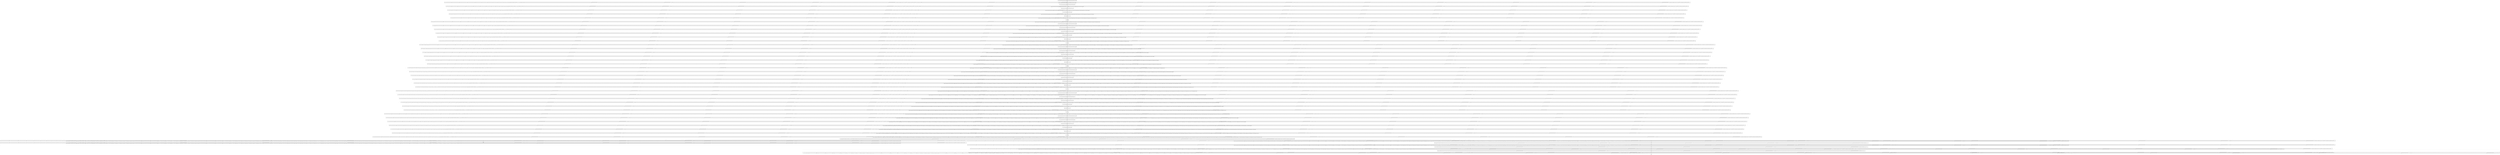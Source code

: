 digraph {
    graph [rankdir=TB
          ,bgcolor=transparent];
    node [shape=box
         ,fillcolor=white
         ,style=filled];
    0 [label=<O <BR/> neq(C Succ [C Succ [C Succ [C Succ [C Succ [v<SUB>1283</SUB>]]]]], C Succ [C Succ [C Succ [C Succ [C Succ [v<SUB>1283</SUB>]]]]])>];
    1 [label=<C <BR/> neq(C Succ [C Succ [C Succ [C Succ [v<SUB>1283</SUB>]]]], C Succ [C Succ [C Succ [C Succ [v<SUB>1283</SUB>]]]]), neq(C Succ [C Succ [C Succ [C Succ [v<SUB>1283</SUB>]]]], C Succ [C Succ [C Succ [C Succ [v<SUB>1283</SUB>]]]]), neq(C Succ [C Succ [C Succ [v<SUB>1283</SUB>]]], C Succ [C Succ [C Succ [v<SUB>1283</SUB>]]]), neq(C Succ [C Succ [v<SUB>1283</SUB>]], C Succ [C Succ [v<SUB>1283</SUB>]]), neq(C Succ [v<SUB>1283</SUB>], C Succ [v<SUB>1283</SUB>]), neq(v<SUB>1283</SUB>, v<SUB>1283</SUB>), non_ground_member(C Term [Clause C Term [Male [v<SUB>112</SUB>]] : v<SUB>133</SUB>], C Term [Clause C Term [Mother C Var [C Succ [C Succ [C Succ [C Succ [C Succ [C Succ [C Succ [C Succ [C Succ [C Succ [C Succ [C Succ [C Succ [C Succ [C Succ [C Succ [C Succ [C Succ [C Succ [C Succ [C Succ [C Succ [C Succ [C Succ [C Succ [C Succ [C Succ [C Succ [C Succ [C Succ [C Succ [C Succ [C Succ [C Succ [C Succ [C Succ [C Succ [C Succ [C Succ [C Succ [C Succ [C Succ [C Succ [C Succ [C Succ [v<SUB>1283</SUB>]]]]]]]]]]]]]]]]]]]]]]]]]]]]]]]]]]]]]]]]]]]]]] : [C Var [C Succ [C Succ [C Succ [C Succ [C Succ [C Succ [C Succ [C Succ [C Succ [C Succ [C Succ [C Succ [C Succ [C Succ [C Succ [C Succ [C Succ [C Succ [C Succ [C Succ [C Succ [C Succ [C Succ [C Succ [C Succ [C Succ [C Succ [C Succ [C Succ [C Succ [C Succ [C Succ [C Succ [C Succ [C Succ [C Succ [C Succ [C Succ [C Succ [C Succ [C Succ [C Succ [C Succ [C Succ [C Succ [v<SUB>1283</SUB>]]]]]]]]]]]]]]]]]]]]]]]]]]]]]]]]]]]]]]]]]]]]]]]] : C Term [Parent C Var [C Succ [C Succ [C Succ [C Succ [C Succ [C Succ [C Succ [C Succ [C Succ [C Succ [C Succ [C Succ [C Succ [C Succ [C Succ [C Succ [C Succ [C Succ [C Succ [C Succ [C Succ [C Succ [C Succ [C Succ [C Succ [C Succ [C Succ [C Succ [C Succ [C Succ [C Succ [C Succ [C Succ [C Succ [C Succ [C Succ [C Succ [C Succ [C Succ [C Succ [C Succ [C Succ [C Succ [C Succ [C Succ [v<SUB>1283</SUB>]]]]]]]]]]]]]]]]]]]]]]]]]]]]]]]]]]]]]]]]]]]]]] : [C Var [C Succ [C Succ [C Succ [C Succ [C Succ [C Succ [C Succ [C Succ [C Succ [C Succ [C Succ [C Succ [C Succ [C Succ [C Succ [C Succ [C Succ [C Succ [C Succ [C Succ [C Succ [C Succ [C Succ [C Succ [C Succ [C Succ [C Succ [C Succ [C Succ [C Succ [C Succ [C Succ [C Succ [C Succ [C Succ [C Succ [C Succ [C Succ [C Succ [C Succ [C Succ [C Succ [C Succ [C Succ [C Succ [v<SUB>1283</SUB>]]]]]]]]]]]]]]]]]]]]]]]]]]]]]]]]]]]]]]]]]]]]]]]] : [C Term [Female [C Var [C Succ [C Succ [C Succ [C Succ [C Succ [C Succ [C Succ [C Succ [C Succ [C Succ [C Succ [C Succ [C Succ [C Succ [C Succ [C Succ [C Succ [C Succ [C Succ [C Succ [C Succ [C Succ [C Succ [C Succ [C Succ [C Succ [C Succ [C Succ [C Succ [C Succ [C Succ [C Succ [C Succ [C Succ [C Succ [C Succ [C Succ [C Succ [C Succ [C Succ [C Succ [C Succ [C Succ [C Succ [C Succ [v<SUB>1283</SUB>]]]]]]]]]]]]]]]]]]]]]]]]]]]]]]]]]]]]]]]]]]]]]]]]]] : C Term [Clause [C Term [Parent C Term [A []] : [C Term [B []]]]]] : [C Term [Clause [C Term [Male [C Term [A []]]]]]]), solve(C Term [Clause C Term [Father C Var [C Succ [C Succ [C Succ [C Succ [C Succ [C Succ [C Succ [C Succ [C Succ [C Succ [C Succ [C Succ [C Succ [C Succ [C Succ [C Succ [C Succ [C Succ [C Succ [C Succ [C Succ [C Succ [C Succ [C Succ [C Succ [C Succ [C Succ [C Succ [C Succ [C Succ [C Succ [C Succ [C Succ [C Succ [C Succ [C Succ [C Succ [C Succ [C Succ [C Succ [C Succ [C Succ [C Succ [C Succ [C Succ [v<SUB>1283</SUB>]]]]]]]]]]]]]]]]]]]]]]]]]]]]]]]]]]]]]]]]]]]]]] : [C Var [C Succ [C Succ [C Succ [C Succ [C Succ [C Succ [C Succ [C Succ [C Succ [C Succ [C Succ [C Succ [C Succ [C Succ [C Succ [C Succ [C Succ [C Succ [C Succ [C Succ [C Succ [C Succ [C Succ [C Succ [C Succ [C Succ [C Succ [C Succ [C Succ [C Succ [C Succ [C Succ [C Succ [C Succ [C Succ [C Succ [C Succ [C Succ [C Succ [C Succ [C Succ [C Succ [C Succ [C Succ [C Succ [v<SUB>1283</SUB>]]]]]]]]]]]]]]]]]]]]]]]]]]]]]]]]]]]]]]]]]]]]]]]] : C Term [Parent C Var [C Succ [C Succ [C Succ [C Succ [C Succ [C Succ [C Succ [C Succ [C Succ [C Succ [C Succ [C Succ [C Succ [C Succ [C Succ [C Succ [C Succ [C Succ [C Succ [C Succ [C Succ [C Succ [C Succ [C Succ [C Succ [C Succ [C Succ [C Succ [C Succ [C Succ [C Succ [C Succ [C Succ [C Succ [C Succ [C Succ [C Succ [C Succ [C Succ [C Succ [C Succ [C Succ [C Succ [C Succ [C Succ [v<SUB>1283</SUB>]]]]]]]]]]]]]]]]]]]]]]]]]]]]]]]]]]]]]]]]]]]]]] : [C Var [C Succ [C Succ [C Succ [C Succ [C Succ [C Succ [C Succ [C Succ [C Succ [C Succ [C Succ [C Succ [C Succ [C Succ [C Succ [C Succ [C Succ [C Succ [C Succ [C Succ [C Succ [C Succ [C Succ [C Succ [C Succ [C Succ [C Succ [C Succ [C Succ [C Succ [C Succ [C Succ [C Succ [C Succ [C Succ [C Succ [C Succ [C Succ [C Succ [C Succ [C Succ [C Succ [C Succ [C Succ [C Succ [v<SUB>1283</SUB>]]]]]]]]]]]]]]]]]]]]]]]]]]]]]]]]]]]]]]]]]]]]]]]] : [C Term [Male [C Var [C Succ [C Succ [C Succ [C Succ [C Succ [C Succ [C Succ [C Succ [C Succ [C Succ [C Succ [C Succ [C Succ [C Succ [C Succ [C Succ [C Succ [C Succ [C Succ [C Succ [C Succ [C Succ [C Succ [C Succ [C Succ [C Succ [C Succ [C Succ [C Succ [C Succ [C Succ [C Succ [C Succ [C Succ [C Succ [C Succ [C Succ [C Succ [C Succ [C Succ [C Succ [C Succ [C Succ [C Succ [C Succ [v<SUB>1283</SUB>]]]]]]]]]]]]]]]]]]]]]]]]]]]]]]]]]]]]]]]]]]]]]]]]]] : C Term [Clause C Term [Mother C Var [C Succ [C Succ [C Succ [C Succ [C Succ [C Succ [C Succ [C Succ [C Succ [C Succ [C Succ [C Succ [C Succ [C Succ [C Succ [C Succ [C Succ [C Succ [C Succ [C Succ [C Succ [C Succ [C Succ [C Succ [C Succ [C Succ [C Succ [C Succ [C Succ [C Succ [C Succ [C Succ [C Succ [C Succ [C Succ [C Succ [C Succ [C Succ [C Succ [C Succ [C Succ [C Succ [C Succ [C Succ [C Succ [v<SUB>1283</SUB>]]]]]]]]]]]]]]]]]]]]]]]]]]]]]]]]]]]]]]]]]]]]]] : [C Var [C Succ [C Succ [C Succ [C Succ [C Succ [C Succ [C Succ [C Succ [C Succ [C Succ [C Succ [C Succ [C Succ [C Succ [C Succ [C Succ [C Succ [C Succ [C Succ [C Succ [C Succ [C Succ [C Succ [C Succ [C Succ [C Succ [C Succ [C Succ [C Succ [C Succ [C Succ [C Succ [C Succ [C Succ [C Succ [C Succ [C Succ [C Succ [C Succ [C Succ [C Succ [C Succ [C Succ [C Succ [C Succ [v<SUB>1283</SUB>]]]]]]]]]]]]]]]]]]]]]]]]]]]]]]]]]]]]]]]]]]]]]]]] : C Term [Parent C Var [C Succ [C Succ [C Succ [C Succ [C Succ [C Succ [C Succ [C Succ [C Succ [C Succ [C Succ [C Succ [C Succ [C Succ [C Succ [C Succ [C Succ [C Succ [C Succ [C Succ [C Succ [C Succ [C Succ [C Succ [C Succ [C Succ [C Succ [C Succ [C Succ [C Succ [C Succ [C Succ [C Succ [C Succ [C Succ [C Succ [C Succ [C Succ [C Succ [C Succ [C Succ [C Succ [C Succ [C Succ [C Succ [v<SUB>1283</SUB>]]]]]]]]]]]]]]]]]]]]]]]]]]]]]]]]]]]]]]]]]]]]]] : [C Var [C Succ [C Succ [C Succ [C Succ [C Succ [C Succ [C Succ [C Succ [C Succ [C Succ [C Succ [C Succ [C Succ [C Succ [C Succ [C Succ [C Succ [C Succ [C Succ [C Succ [C Succ [C Succ [C Succ [C Succ [C Succ [C Succ [C Succ [C Succ [C Succ [C Succ [C Succ [C Succ [C Succ [C Succ [C Succ [C Succ [C Succ [C Succ [C Succ [C Succ [C Succ [C Succ [C Succ [C Succ [C Succ [v<SUB>1283</SUB>]]]]]]]]]]]]]]]]]]]]]]]]]]]]]]]]]]]]]]]]]]]]]]]] : [C Term [Female [C Var [C Succ [C Succ [C Succ [C Succ [C Succ [C Succ [C Succ [C Succ [C Succ [C Succ [C Succ [C Succ [C Succ [C Succ [C Succ [C Succ [C Succ [C Succ [C Succ [C Succ [C Succ [C Succ [C Succ [C Succ [C Succ [C Succ [C Succ [C Succ [C Succ [C Succ [C Succ [C Succ [C Succ [C Succ [C Succ [C Succ [C Succ [C Succ [C Succ [C Succ [C Succ [C Succ [C Succ [C Succ [C Succ [v<SUB>1283</SUB>]]]]]]]]]]]]]]]]]]]]]]]]]]]]]]]]]]]]]]]]]]]]]]]]]] : C Term [Clause [C Term [Parent C Term [A []] : [C Term [B []]]]]] : [C Term [Clause [C Term [Male [C Term [A []]]]]]], v<SUB>133</SUB>) <BR/>  [ v<SUB>1288</SUB> &rarr; C Succ [C Succ [C Succ [C Succ [v<SUB>1283</SUB>]]]], v<SUB>1289</SUB> &rarr; C Succ [C Succ [C Succ [C Succ [v<SUB>1283</SUB>]]]] ] >];
    2 [label=<O <BR/> neq(C Succ [C Succ [C Succ [C Succ [v<SUB>1283</SUB>]]]], C Succ [C Succ [C Succ [C Succ [v<SUB>1283</SUB>]]]])>];
    3 [label=<C <BR/> neq(C Succ [C Succ [C Succ [v<SUB>1283</SUB>]]], C Succ [C Succ [C Succ [v<SUB>1283</SUB>]]]), neq(C Succ [C Succ [C Succ [C Succ [v<SUB>1283</SUB>]]]], C Succ [C Succ [C Succ [C Succ [v<SUB>1283</SUB>]]]]), neq(C Succ [C Succ [C Succ [v<SUB>1283</SUB>]]], C Succ [C Succ [C Succ [v<SUB>1283</SUB>]]]), neq(C Succ [C Succ [v<SUB>1283</SUB>]], C Succ [C Succ [v<SUB>1283</SUB>]]), neq(C Succ [v<SUB>1283</SUB>], C Succ [v<SUB>1283</SUB>]), neq(v<SUB>1283</SUB>, v<SUB>1283</SUB>), non_ground_member(C Term [Clause C Term [Male [v<SUB>112</SUB>]] : v<SUB>133</SUB>], C Term [Clause C Term [Mother C Var [C Succ [C Succ [C Succ [C Succ [C Succ [C Succ [C Succ [C Succ [C Succ [C Succ [C Succ [C Succ [C Succ [C Succ [C Succ [C Succ [C Succ [C Succ [C Succ [C Succ [C Succ [C Succ [C Succ [C Succ [C Succ [C Succ [C Succ [C Succ [C Succ [C Succ [C Succ [C Succ [C Succ [C Succ [C Succ [C Succ [C Succ [C Succ [C Succ [C Succ [C Succ [C Succ [C Succ [C Succ [C Succ [v<SUB>1283</SUB>]]]]]]]]]]]]]]]]]]]]]]]]]]]]]]]]]]]]]]]]]]]]]] : [C Var [C Succ [C Succ [C Succ [C Succ [C Succ [C Succ [C Succ [C Succ [C Succ [C Succ [C Succ [C Succ [C Succ [C Succ [C Succ [C Succ [C Succ [C Succ [C Succ [C Succ [C Succ [C Succ [C Succ [C Succ [C Succ [C Succ [C Succ [C Succ [C Succ [C Succ [C Succ [C Succ [C Succ [C Succ [C Succ [C Succ [C Succ [C Succ [C Succ [C Succ [C Succ [C Succ [C Succ [C Succ [C Succ [v<SUB>1283</SUB>]]]]]]]]]]]]]]]]]]]]]]]]]]]]]]]]]]]]]]]]]]]]]]]] : C Term [Parent C Var [C Succ [C Succ [C Succ [C Succ [C Succ [C Succ [C Succ [C Succ [C Succ [C Succ [C Succ [C Succ [C Succ [C Succ [C Succ [C Succ [C Succ [C Succ [C Succ [C Succ [C Succ [C Succ [C Succ [C Succ [C Succ [C Succ [C Succ [C Succ [C Succ [C Succ [C Succ [C Succ [C Succ [C Succ [C Succ [C Succ [C Succ [C Succ [C Succ [C Succ [C Succ [C Succ [C Succ [C Succ [C Succ [v<SUB>1283</SUB>]]]]]]]]]]]]]]]]]]]]]]]]]]]]]]]]]]]]]]]]]]]]]] : [C Var [C Succ [C Succ [C Succ [C Succ [C Succ [C Succ [C Succ [C Succ [C Succ [C Succ [C Succ [C Succ [C Succ [C Succ [C Succ [C Succ [C Succ [C Succ [C Succ [C Succ [C Succ [C Succ [C Succ [C Succ [C Succ [C Succ [C Succ [C Succ [C Succ [C Succ [C Succ [C Succ [C Succ [C Succ [C Succ [C Succ [C Succ [C Succ [C Succ [C Succ [C Succ [C Succ [C Succ [C Succ [C Succ [v<SUB>1283</SUB>]]]]]]]]]]]]]]]]]]]]]]]]]]]]]]]]]]]]]]]]]]]]]]]] : [C Term [Female [C Var [C Succ [C Succ [C Succ [C Succ [C Succ [C Succ [C Succ [C Succ [C Succ [C Succ [C Succ [C Succ [C Succ [C Succ [C Succ [C Succ [C Succ [C Succ [C Succ [C Succ [C Succ [C Succ [C Succ [C Succ [C Succ [C Succ [C Succ [C Succ [C Succ [C Succ [C Succ [C Succ [C Succ [C Succ [C Succ [C Succ [C Succ [C Succ [C Succ [C Succ [C Succ [C Succ [C Succ [C Succ [C Succ [v<SUB>1283</SUB>]]]]]]]]]]]]]]]]]]]]]]]]]]]]]]]]]]]]]]]]]]]]]]]]]] : C Term [Clause [C Term [Parent C Term [A []] : [C Term [B []]]]]] : [C Term [Clause [C Term [Male [C Term [A []]]]]]]), solve(C Term [Clause C Term [Father C Var [C Succ [C Succ [C Succ [C Succ [C Succ [C Succ [C Succ [C Succ [C Succ [C Succ [C Succ [C Succ [C Succ [C Succ [C Succ [C Succ [C Succ [C Succ [C Succ [C Succ [C Succ [C Succ [C Succ [C Succ [C Succ [C Succ [C Succ [C Succ [C Succ [C Succ [C Succ [C Succ [C Succ [C Succ [C Succ [C Succ [C Succ [C Succ [C Succ [C Succ [C Succ [C Succ [C Succ [C Succ [C Succ [v<SUB>1283</SUB>]]]]]]]]]]]]]]]]]]]]]]]]]]]]]]]]]]]]]]]]]]]]]] : [C Var [C Succ [C Succ [C Succ [C Succ [C Succ [C Succ [C Succ [C Succ [C Succ [C Succ [C Succ [C Succ [C Succ [C Succ [C Succ [C Succ [C Succ [C Succ [C Succ [C Succ [C Succ [C Succ [C Succ [C Succ [C Succ [C Succ [C Succ [C Succ [C Succ [C Succ [C Succ [C Succ [C Succ [C Succ [C Succ [C Succ [C Succ [C Succ [C Succ [C Succ [C Succ [C Succ [C Succ [C Succ [C Succ [v<SUB>1283</SUB>]]]]]]]]]]]]]]]]]]]]]]]]]]]]]]]]]]]]]]]]]]]]]]]] : C Term [Parent C Var [C Succ [C Succ [C Succ [C Succ [C Succ [C Succ [C Succ [C Succ [C Succ [C Succ [C Succ [C Succ [C Succ [C Succ [C Succ [C Succ [C Succ [C Succ [C Succ [C Succ [C Succ [C Succ [C Succ [C Succ [C Succ [C Succ [C Succ [C Succ [C Succ [C Succ [C Succ [C Succ [C Succ [C Succ [C Succ [C Succ [C Succ [C Succ [C Succ [C Succ [C Succ [C Succ [C Succ [C Succ [C Succ [v<SUB>1283</SUB>]]]]]]]]]]]]]]]]]]]]]]]]]]]]]]]]]]]]]]]]]]]]]] : [C Var [C Succ [C Succ [C Succ [C Succ [C Succ [C Succ [C Succ [C Succ [C Succ [C Succ [C Succ [C Succ [C Succ [C Succ [C Succ [C Succ [C Succ [C Succ [C Succ [C Succ [C Succ [C Succ [C Succ [C Succ [C Succ [C Succ [C Succ [C Succ [C Succ [C Succ [C Succ [C Succ [C Succ [C Succ [C Succ [C Succ [C Succ [C Succ [C Succ [C Succ [C Succ [C Succ [C Succ [C Succ [C Succ [v<SUB>1283</SUB>]]]]]]]]]]]]]]]]]]]]]]]]]]]]]]]]]]]]]]]]]]]]]]]] : [C Term [Male [C Var [C Succ [C Succ [C Succ [C Succ [C Succ [C Succ [C Succ [C Succ [C Succ [C Succ [C Succ [C Succ [C Succ [C Succ [C Succ [C Succ [C Succ [C Succ [C Succ [C Succ [C Succ [C Succ [C Succ [C Succ [C Succ [C Succ [C Succ [C Succ [C Succ [C Succ [C Succ [C Succ [C Succ [C Succ [C Succ [C Succ [C Succ [C Succ [C Succ [C Succ [C Succ [C Succ [C Succ [C Succ [C Succ [v<SUB>1283</SUB>]]]]]]]]]]]]]]]]]]]]]]]]]]]]]]]]]]]]]]]]]]]]]]]]]] : C Term [Clause C Term [Mother C Var [C Succ [C Succ [C Succ [C Succ [C Succ [C Succ [C Succ [C Succ [C Succ [C Succ [C Succ [C Succ [C Succ [C Succ [C Succ [C Succ [C Succ [C Succ [C Succ [C Succ [C Succ [C Succ [C Succ [C Succ [C Succ [C Succ [C Succ [C Succ [C Succ [C Succ [C Succ [C Succ [C Succ [C Succ [C Succ [C Succ [C Succ [C Succ [C Succ [C Succ [C Succ [C Succ [C Succ [C Succ [C Succ [v<SUB>1283</SUB>]]]]]]]]]]]]]]]]]]]]]]]]]]]]]]]]]]]]]]]]]]]]]] : [C Var [C Succ [C Succ [C Succ [C Succ [C Succ [C Succ [C Succ [C Succ [C Succ [C Succ [C Succ [C Succ [C Succ [C Succ [C Succ [C Succ [C Succ [C Succ [C Succ [C Succ [C Succ [C Succ [C Succ [C Succ [C Succ [C Succ [C Succ [C Succ [C Succ [C Succ [C Succ [C Succ [C Succ [C Succ [C Succ [C Succ [C Succ [C Succ [C Succ [C Succ [C Succ [C Succ [C Succ [C Succ [C Succ [v<SUB>1283</SUB>]]]]]]]]]]]]]]]]]]]]]]]]]]]]]]]]]]]]]]]]]]]]]]]] : C Term [Parent C Var [C Succ [C Succ [C Succ [C Succ [C Succ [C Succ [C Succ [C Succ [C Succ [C Succ [C Succ [C Succ [C Succ [C Succ [C Succ [C Succ [C Succ [C Succ [C Succ [C Succ [C Succ [C Succ [C Succ [C Succ [C Succ [C Succ [C Succ [C Succ [C Succ [C Succ [C Succ [C Succ [C Succ [C Succ [C Succ [C Succ [C Succ [C Succ [C Succ [C Succ [C Succ [C Succ [C Succ [C Succ [C Succ [v<SUB>1283</SUB>]]]]]]]]]]]]]]]]]]]]]]]]]]]]]]]]]]]]]]]]]]]]]] : [C Var [C Succ [C Succ [C Succ [C Succ [C Succ [C Succ [C Succ [C Succ [C Succ [C Succ [C Succ [C Succ [C Succ [C Succ [C Succ [C Succ [C Succ [C Succ [C Succ [C Succ [C Succ [C Succ [C Succ [C Succ [C Succ [C Succ [C Succ [C Succ [C Succ [C Succ [C Succ [C Succ [C Succ [C Succ [C Succ [C Succ [C Succ [C Succ [C Succ [C Succ [C Succ [C Succ [C Succ [C Succ [C Succ [v<SUB>1283</SUB>]]]]]]]]]]]]]]]]]]]]]]]]]]]]]]]]]]]]]]]]]]]]]]]] : [C Term [Female [C Var [C Succ [C Succ [C Succ [C Succ [C Succ [C Succ [C Succ [C Succ [C Succ [C Succ [C Succ [C Succ [C Succ [C Succ [C Succ [C Succ [C Succ [C Succ [C Succ [C Succ [C Succ [C Succ [C Succ [C Succ [C Succ [C Succ [C Succ [C Succ [C Succ [C Succ [C Succ [C Succ [C Succ [C Succ [C Succ [C Succ [C Succ [C Succ [C Succ [C Succ [C Succ [C Succ [C Succ [C Succ [C Succ [v<SUB>1283</SUB>]]]]]]]]]]]]]]]]]]]]]]]]]]]]]]]]]]]]]]]]]]]]]]]]]] : C Term [Clause [C Term [Parent C Term [A []] : [C Term [B []]]]]] : [C Term [Clause [C Term [Male [C Term [A []]]]]]], v<SUB>133</SUB>) <BR/>  [ v<SUB>1288</SUB> &rarr; C Succ [C Succ [C Succ [C Succ [v<SUB>1283</SUB>]]]], v<SUB>1289</SUB> &rarr; C Succ [C Succ [C Succ [C Succ [v<SUB>1283</SUB>]]]], v<SUB>1292</SUB> &rarr; C Succ [C Succ [C Succ [v<SUB>1283</SUB>]]], v<SUB>1293</SUB> &rarr; C Succ [C Succ [C Succ [v<SUB>1283</SUB>]]] ] >];
    4 [label=<O <BR/> neq(C Succ [C Succ [C Succ [v<SUB>1283</SUB>]]], C Succ [C Succ [C Succ [v<SUB>1283</SUB>]]])>];
    5 [label=<C <BR/> neq(C Succ [C Succ [v<SUB>1283</SUB>]], C Succ [C Succ [v<SUB>1283</SUB>]]), neq(C Succ [C Succ [C Succ [C Succ [v<SUB>1283</SUB>]]]], C Succ [C Succ [C Succ [C Succ [v<SUB>1283</SUB>]]]]), neq(C Succ [C Succ [C Succ [v<SUB>1283</SUB>]]], C Succ [C Succ [C Succ [v<SUB>1283</SUB>]]]), neq(C Succ [C Succ [v<SUB>1283</SUB>]], C Succ [C Succ [v<SUB>1283</SUB>]]), neq(C Succ [v<SUB>1283</SUB>], C Succ [v<SUB>1283</SUB>]), neq(v<SUB>1283</SUB>, v<SUB>1283</SUB>), non_ground_member(C Term [Clause C Term [Male [v<SUB>112</SUB>]] : v<SUB>133</SUB>], C Term [Clause C Term [Mother C Var [C Succ [C Succ [C Succ [C Succ [C Succ [C Succ [C Succ [C Succ [C Succ [C Succ [C Succ [C Succ [C Succ [C Succ [C Succ [C Succ [C Succ [C Succ [C Succ [C Succ [C Succ [C Succ [C Succ [C Succ [C Succ [C Succ [C Succ [C Succ [C Succ [C Succ [C Succ [C Succ [C Succ [C Succ [C Succ [C Succ [C Succ [C Succ [C Succ [C Succ [C Succ [C Succ [C Succ [C Succ [C Succ [v<SUB>1283</SUB>]]]]]]]]]]]]]]]]]]]]]]]]]]]]]]]]]]]]]]]]]]]]]] : [C Var [C Succ [C Succ [C Succ [C Succ [C Succ [C Succ [C Succ [C Succ [C Succ [C Succ [C Succ [C Succ [C Succ [C Succ [C Succ [C Succ [C Succ [C Succ [C Succ [C Succ [C Succ [C Succ [C Succ [C Succ [C Succ [C Succ [C Succ [C Succ [C Succ [C Succ [C Succ [C Succ [C Succ [C Succ [C Succ [C Succ [C Succ [C Succ [C Succ [C Succ [C Succ [C Succ [C Succ [C Succ [C Succ [v<SUB>1283</SUB>]]]]]]]]]]]]]]]]]]]]]]]]]]]]]]]]]]]]]]]]]]]]]]]] : C Term [Parent C Var [C Succ [C Succ [C Succ [C Succ [C Succ [C Succ [C Succ [C Succ [C Succ [C Succ [C Succ [C Succ [C Succ [C Succ [C Succ [C Succ [C Succ [C Succ [C Succ [C Succ [C Succ [C Succ [C Succ [C Succ [C Succ [C Succ [C Succ [C Succ [C Succ [C Succ [C Succ [C Succ [C Succ [C Succ [C Succ [C Succ [C Succ [C Succ [C Succ [C Succ [C Succ [C Succ [C Succ [C Succ [C Succ [v<SUB>1283</SUB>]]]]]]]]]]]]]]]]]]]]]]]]]]]]]]]]]]]]]]]]]]]]]] : [C Var [C Succ [C Succ [C Succ [C Succ [C Succ [C Succ [C Succ [C Succ [C Succ [C Succ [C Succ [C Succ [C Succ [C Succ [C Succ [C Succ [C Succ [C Succ [C Succ [C Succ [C Succ [C Succ [C Succ [C Succ [C Succ [C Succ [C Succ [C Succ [C Succ [C Succ [C Succ [C Succ [C Succ [C Succ [C Succ [C Succ [C Succ [C Succ [C Succ [C Succ [C Succ [C Succ [C Succ [C Succ [C Succ [v<SUB>1283</SUB>]]]]]]]]]]]]]]]]]]]]]]]]]]]]]]]]]]]]]]]]]]]]]]]] : [C Term [Female [C Var [C Succ [C Succ [C Succ [C Succ [C Succ [C Succ [C Succ [C Succ [C Succ [C Succ [C Succ [C Succ [C Succ [C Succ [C Succ [C Succ [C Succ [C Succ [C Succ [C Succ [C Succ [C Succ [C Succ [C Succ [C Succ [C Succ [C Succ [C Succ [C Succ [C Succ [C Succ [C Succ [C Succ [C Succ [C Succ [C Succ [C Succ [C Succ [C Succ [C Succ [C Succ [C Succ [C Succ [C Succ [C Succ [v<SUB>1283</SUB>]]]]]]]]]]]]]]]]]]]]]]]]]]]]]]]]]]]]]]]]]]]]]]]]]] : C Term [Clause [C Term [Parent C Term [A []] : [C Term [B []]]]]] : [C Term [Clause [C Term [Male [C Term [A []]]]]]]), solve(C Term [Clause C Term [Father C Var [C Succ [C Succ [C Succ [C Succ [C Succ [C Succ [C Succ [C Succ [C Succ [C Succ [C Succ [C Succ [C Succ [C Succ [C Succ [C Succ [C Succ [C Succ [C Succ [C Succ [C Succ [C Succ [C Succ [C Succ [C Succ [C Succ [C Succ [C Succ [C Succ [C Succ [C Succ [C Succ [C Succ [C Succ [C Succ [C Succ [C Succ [C Succ [C Succ [C Succ [C Succ [C Succ [C Succ [C Succ [C Succ [v<SUB>1283</SUB>]]]]]]]]]]]]]]]]]]]]]]]]]]]]]]]]]]]]]]]]]]]]]] : [C Var [C Succ [C Succ [C Succ [C Succ [C Succ [C Succ [C Succ [C Succ [C Succ [C Succ [C Succ [C Succ [C Succ [C Succ [C Succ [C Succ [C Succ [C Succ [C Succ [C Succ [C Succ [C Succ [C Succ [C Succ [C Succ [C Succ [C Succ [C Succ [C Succ [C Succ [C Succ [C Succ [C Succ [C Succ [C Succ [C Succ [C Succ [C Succ [C Succ [C Succ [C Succ [C Succ [C Succ [C Succ [C Succ [v<SUB>1283</SUB>]]]]]]]]]]]]]]]]]]]]]]]]]]]]]]]]]]]]]]]]]]]]]]]] : C Term [Parent C Var [C Succ [C Succ [C Succ [C Succ [C Succ [C Succ [C Succ [C Succ [C Succ [C Succ [C Succ [C Succ [C Succ [C Succ [C Succ [C Succ [C Succ [C Succ [C Succ [C Succ [C Succ [C Succ [C Succ [C Succ [C Succ [C Succ [C Succ [C Succ [C Succ [C Succ [C Succ [C Succ [C Succ [C Succ [C Succ [C Succ [C Succ [C Succ [C Succ [C Succ [C Succ [C Succ [C Succ [C Succ [C Succ [v<SUB>1283</SUB>]]]]]]]]]]]]]]]]]]]]]]]]]]]]]]]]]]]]]]]]]]]]]] : [C Var [C Succ [C Succ [C Succ [C Succ [C Succ [C Succ [C Succ [C Succ [C Succ [C Succ [C Succ [C Succ [C Succ [C Succ [C Succ [C Succ [C Succ [C Succ [C Succ [C Succ [C Succ [C Succ [C Succ [C Succ [C Succ [C Succ [C Succ [C Succ [C Succ [C Succ [C Succ [C Succ [C Succ [C Succ [C Succ [C Succ [C Succ [C Succ [C Succ [C Succ [C Succ [C Succ [C Succ [C Succ [C Succ [v<SUB>1283</SUB>]]]]]]]]]]]]]]]]]]]]]]]]]]]]]]]]]]]]]]]]]]]]]]]] : [C Term [Male [C Var [C Succ [C Succ [C Succ [C Succ [C Succ [C Succ [C Succ [C Succ [C Succ [C Succ [C Succ [C Succ [C Succ [C Succ [C Succ [C Succ [C Succ [C Succ [C Succ [C Succ [C Succ [C Succ [C Succ [C Succ [C Succ [C Succ [C Succ [C Succ [C Succ [C Succ [C Succ [C Succ [C Succ [C Succ [C Succ [C Succ [C Succ [C Succ [C Succ [C Succ [C Succ [C Succ [C Succ [C Succ [C Succ [v<SUB>1283</SUB>]]]]]]]]]]]]]]]]]]]]]]]]]]]]]]]]]]]]]]]]]]]]]]]]]] : C Term [Clause C Term [Mother C Var [C Succ [C Succ [C Succ [C Succ [C Succ [C Succ [C Succ [C Succ [C Succ [C Succ [C Succ [C Succ [C Succ [C Succ [C Succ [C Succ [C Succ [C Succ [C Succ [C Succ [C Succ [C Succ [C Succ [C Succ [C Succ [C Succ [C Succ [C Succ [C Succ [C Succ [C Succ [C Succ [C Succ [C Succ [C Succ [C Succ [C Succ [C Succ [C Succ [C Succ [C Succ [C Succ [C Succ [C Succ [C Succ [v<SUB>1283</SUB>]]]]]]]]]]]]]]]]]]]]]]]]]]]]]]]]]]]]]]]]]]]]]] : [C Var [C Succ [C Succ [C Succ [C Succ [C Succ [C Succ [C Succ [C Succ [C Succ [C Succ [C Succ [C Succ [C Succ [C Succ [C Succ [C Succ [C Succ [C Succ [C Succ [C Succ [C Succ [C Succ [C Succ [C Succ [C Succ [C Succ [C Succ [C Succ [C Succ [C Succ [C Succ [C Succ [C Succ [C Succ [C Succ [C Succ [C Succ [C Succ [C Succ [C Succ [C Succ [C Succ [C Succ [C Succ [C Succ [v<SUB>1283</SUB>]]]]]]]]]]]]]]]]]]]]]]]]]]]]]]]]]]]]]]]]]]]]]]]] : C Term [Parent C Var [C Succ [C Succ [C Succ [C Succ [C Succ [C Succ [C Succ [C Succ [C Succ [C Succ [C Succ [C Succ [C Succ [C Succ [C Succ [C Succ [C Succ [C Succ [C Succ [C Succ [C Succ [C Succ [C Succ [C Succ [C Succ [C Succ [C Succ [C Succ [C Succ [C Succ [C Succ [C Succ [C Succ [C Succ [C Succ [C Succ [C Succ [C Succ [C Succ [C Succ [C Succ [C Succ [C Succ [C Succ [C Succ [v<SUB>1283</SUB>]]]]]]]]]]]]]]]]]]]]]]]]]]]]]]]]]]]]]]]]]]]]]] : [C Var [C Succ [C Succ [C Succ [C Succ [C Succ [C Succ [C Succ [C Succ [C Succ [C Succ [C Succ [C Succ [C Succ [C Succ [C Succ [C Succ [C Succ [C Succ [C Succ [C Succ [C Succ [C Succ [C Succ [C Succ [C Succ [C Succ [C Succ [C Succ [C Succ [C Succ [C Succ [C Succ [C Succ [C Succ [C Succ [C Succ [C Succ [C Succ [C Succ [C Succ [C Succ [C Succ [C Succ [C Succ [C Succ [v<SUB>1283</SUB>]]]]]]]]]]]]]]]]]]]]]]]]]]]]]]]]]]]]]]]]]]]]]]]] : [C Term [Female [C Var [C Succ [C Succ [C Succ [C Succ [C Succ [C Succ [C Succ [C Succ [C Succ [C Succ [C Succ [C Succ [C Succ [C Succ [C Succ [C Succ [C Succ [C Succ [C Succ [C Succ [C Succ [C Succ [C Succ [C Succ [C Succ [C Succ [C Succ [C Succ [C Succ [C Succ [C Succ [C Succ [C Succ [C Succ [C Succ [C Succ [C Succ [C Succ [C Succ [C Succ [C Succ [C Succ [C Succ [C Succ [C Succ [v<SUB>1283</SUB>]]]]]]]]]]]]]]]]]]]]]]]]]]]]]]]]]]]]]]]]]]]]]]]]]] : C Term [Clause [C Term [Parent C Term [A []] : [C Term [B []]]]]] : [C Term [Clause [C Term [Male [C Term [A []]]]]]], v<SUB>133</SUB>) <BR/>  [ v<SUB>1288</SUB> &rarr; C Succ [C Succ [C Succ [C Succ [v<SUB>1283</SUB>]]]], v<SUB>1289</SUB> &rarr; C Succ [C Succ [C Succ [C Succ [v<SUB>1283</SUB>]]]], v<SUB>1292</SUB> &rarr; C Succ [C Succ [C Succ [v<SUB>1283</SUB>]]], v<SUB>1293</SUB> &rarr; C Succ [C Succ [C Succ [v<SUB>1283</SUB>]]], v<SUB>1296</SUB> &rarr; C Succ [C Succ [v<SUB>1283</SUB>]], v<SUB>1297</SUB> &rarr; C Succ [C Succ [v<SUB>1283</SUB>]] ] >];
    6 [label=<O <BR/> neq(C Succ [C Succ [v<SUB>1283</SUB>]], C Succ [C Succ [v<SUB>1283</SUB>]])>];
    7 [label=<C <BR/> neq(C Succ [v<SUB>1283</SUB>], C Succ [v<SUB>1283</SUB>]), neq(C Succ [C Succ [C Succ [C Succ [v<SUB>1283</SUB>]]]], C Succ [C Succ [C Succ [C Succ [v<SUB>1283</SUB>]]]]), neq(C Succ [C Succ [C Succ [v<SUB>1283</SUB>]]], C Succ [C Succ [C Succ [v<SUB>1283</SUB>]]]), neq(C Succ [C Succ [v<SUB>1283</SUB>]], C Succ [C Succ [v<SUB>1283</SUB>]]), neq(C Succ [v<SUB>1283</SUB>], C Succ [v<SUB>1283</SUB>]), neq(v<SUB>1283</SUB>, v<SUB>1283</SUB>), non_ground_member(C Term [Clause C Term [Male [v<SUB>112</SUB>]] : v<SUB>133</SUB>], C Term [Clause C Term [Mother C Var [C Succ [C Succ [C Succ [C Succ [C Succ [C Succ [C Succ [C Succ [C Succ [C Succ [C Succ [C Succ [C Succ [C Succ [C Succ [C Succ [C Succ [C Succ [C Succ [C Succ [C Succ [C Succ [C Succ [C Succ [C Succ [C Succ [C Succ [C Succ [C Succ [C Succ [C Succ [C Succ [C Succ [C Succ [C Succ [C Succ [C Succ [C Succ [C Succ [C Succ [C Succ [C Succ [C Succ [C Succ [C Succ [v<SUB>1283</SUB>]]]]]]]]]]]]]]]]]]]]]]]]]]]]]]]]]]]]]]]]]]]]]] : [C Var [C Succ [C Succ [C Succ [C Succ [C Succ [C Succ [C Succ [C Succ [C Succ [C Succ [C Succ [C Succ [C Succ [C Succ [C Succ [C Succ [C Succ [C Succ [C Succ [C Succ [C Succ [C Succ [C Succ [C Succ [C Succ [C Succ [C Succ [C Succ [C Succ [C Succ [C Succ [C Succ [C Succ [C Succ [C Succ [C Succ [C Succ [C Succ [C Succ [C Succ [C Succ [C Succ [C Succ [C Succ [C Succ [v<SUB>1283</SUB>]]]]]]]]]]]]]]]]]]]]]]]]]]]]]]]]]]]]]]]]]]]]]]]] : C Term [Parent C Var [C Succ [C Succ [C Succ [C Succ [C Succ [C Succ [C Succ [C Succ [C Succ [C Succ [C Succ [C Succ [C Succ [C Succ [C Succ [C Succ [C Succ [C Succ [C Succ [C Succ [C Succ [C Succ [C Succ [C Succ [C Succ [C Succ [C Succ [C Succ [C Succ [C Succ [C Succ [C Succ [C Succ [C Succ [C Succ [C Succ [C Succ [C Succ [C Succ [C Succ [C Succ [C Succ [C Succ [C Succ [C Succ [v<SUB>1283</SUB>]]]]]]]]]]]]]]]]]]]]]]]]]]]]]]]]]]]]]]]]]]]]]] : [C Var [C Succ [C Succ [C Succ [C Succ [C Succ [C Succ [C Succ [C Succ [C Succ [C Succ [C Succ [C Succ [C Succ [C Succ [C Succ [C Succ [C Succ [C Succ [C Succ [C Succ [C Succ [C Succ [C Succ [C Succ [C Succ [C Succ [C Succ [C Succ [C Succ [C Succ [C Succ [C Succ [C Succ [C Succ [C Succ [C Succ [C Succ [C Succ [C Succ [C Succ [C Succ [C Succ [C Succ [C Succ [C Succ [v<SUB>1283</SUB>]]]]]]]]]]]]]]]]]]]]]]]]]]]]]]]]]]]]]]]]]]]]]]]] : [C Term [Female [C Var [C Succ [C Succ [C Succ [C Succ [C Succ [C Succ [C Succ [C Succ [C Succ [C Succ [C Succ [C Succ [C Succ [C Succ [C Succ [C Succ [C Succ [C Succ [C Succ [C Succ [C Succ [C Succ [C Succ [C Succ [C Succ [C Succ [C Succ [C Succ [C Succ [C Succ [C Succ [C Succ [C Succ [C Succ [C Succ [C Succ [C Succ [C Succ [C Succ [C Succ [C Succ [C Succ [C Succ [C Succ [C Succ [v<SUB>1283</SUB>]]]]]]]]]]]]]]]]]]]]]]]]]]]]]]]]]]]]]]]]]]]]]]]]]] : C Term [Clause [C Term [Parent C Term [A []] : [C Term [B []]]]]] : [C Term [Clause [C Term [Male [C Term [A []]]]]]]), solve(C Term [Clause C Term [Father C Var [C Succ [C Succ [C Succ [C Succ [C Succ [C Succ [C Succ [C Succ [C Succ [C Succ [C Succ [C Succ [C Succ [C Succ [C Succ [C Succ [C Succ [C Succ [C Succ [C Succ [C Succ [C Succ [C Succ [C Succ [C Succ [C Succ [C Succ [C Succ [C Succ [C Succ [C Succ [C Succ [C Succ [C Succ [C Succ [C Succ [C Succ [C Succ [C Succ [C Succ [C Succ [C Succ [C Succ [C Succ [C Succ [v<SUB>1283</SUB>]]]]]]]]]]]]]]]]]]]]]]]]]]]]]]]]]]]]]]]]]]]]]] : [C Var [C Succ [C Succ [C Succ [C Succ [C Succ [C Succ [C Succ [C Succ [C Succ [C Succ [C Succ [C Succ [C Succ [C Succ [C Succ [C Succ [C Succ [C Succ [C Succ [C Succ [C Succ [C Succ [C Succ [C Succ [C Succ [C Succ [C Succ [C Succ [C Succ [C Succ [C Succ [C Succ [C Succ [C Succ [C Succ [C Succ [C Succ [C Succ [C Succ [C Succ [C Succ [C Succ [C Succ [C Succ [C Succ [v<SUB>1283</SUB>]]]]]]]]]]]]]]]]]]]]]]]]]]]]]]]]]]]]]]]]]]]]]]]] : C Term [Parent C Var [C Succ [C Succ [C Succ [C Succ [C Succ [C Succ [C Succ [C Succ [C Succ [C Succ [C Succ [C Succ [C Succ [C Succ [C Succ [C Succ [C Succ [C Succ [C Succ [C Succ [C Succ [C Succ [C Succ [C Succ [C Succ [C Succ [C Succ [C Succ [C Succ [C Succ [C Succ [C Succ [C Succ [C Succ [C Succ [C Succ [C Succ [C Succ [C Succ [C Succ [C Succ [C Succ [C Succ [C Succ [C Succ [v<SUB>1283</SUB>]]]]]]]]]]]]]]]]]]]]]]]]]]]]]]]]]]]]]]]]]]]]]] : [C Var [C Succ [C Succ [C Succ [C Succ [C Succ [C Succ [C Succ [C Succ [C Succ [C Succ [C Succ [C Succ [C Succ [C Succ [C Succ [C Succ [C Succ [C Succ [C Succ [C Succ [C Succ [C Succ [C Succ [C Succ [C Succ [C Succ [C Succ [C Succ [C Succ [C Succ [C Succ [C Succ [C Succ [C Succ [C Succ [C Succ [C Succ [C Succ [C Succ [C Succ [C Succ [C Succ [C Succ [C Succ [C Succ [v<SUB>1283</SUB>]]]]]]]]]]]]]]]]]]]]]]]]]]]]]]]]]]]]]]]]]]]]]]]] : [C Term [Male [C Var [C Succ [C Succ [C Succ [C Succ [C Succ [C Succ [C Succ [C Succ [C Succ [C Succ [C Succ [C Succ [C Succ [C Succ [C Succ [C Succ [C Succ [C Succ [C Succ [C Succ [C Succ [C Succ [C Succ [C Succ [C Succ [C Succ [C Succ [C Succ [C Succ [C Succ [C Succ [C Succ [C Succ [C Succ [C Succ [C Succ [C Succ [C Succ [C Succ [C Succ [C Succ [C Succ [C Succ [C Succ [C Succ [v<SUB>1283</SUB>]]]]]]]]]]]]]]]]]]]]]]]]]]]]]]]]]]]]]]]]]]]]]]]]]] : C Term [Clause C Term [Mother C Var [C Succ [C Succ [C Succ [C Succ [C Succ [C Succ [C Succ [C Succ [C Succ [C Succ [C Succ [C Succ [C Succ [C Succ [C Succ [C Succ [C Succ [C Succ [C Succ [C Succ [C Succ [C Succ [C Succ [C Succ [C Succ [C Succ [C Succ [C Succ [C Succ [C Succ [C Succ [C Succ [C Succ [C Succ [C Succ [C Succ [C Succ [C Succ [C Succ [C Succ [C Succ [C Succ [C Succ [C Succ [C Succ [v<SUB>1283</SUB>]]]]]]]]]]]]]]]]]]]]]]]]]]]]]]]]]]]]]]]]]]]]]] : [C Var [C Succ [C Succ [C Succ [C Succ [C Succ [C Succ [C Succ [C Succ [C Succ [C Succ [C Succ [C Succ [C Succ [C Succ [C Succ [C Succ [C Succ [C Succ [C Succ [C Succ [C Succ [C Succ [C Succ [C Succ [C Succ [C Succ [C Succ [C Succ [C Succ [C Succ [C Succ [C Succ [C Succ [C Succ [C Succ [C Succ [C Succ [C Succ [C Succ [C Succ [C Succ [C Succ [C Succ [C Succ [C Succ [v<SUB>1283</SUB>]]]]]]]]]]]]]]]]]]]]]]]]]]]]]]]]]]]]]]]]]]]]]]]] : C Term [Parent C Var [C Succ [C Succ [C Succ [C Succ [C Succ [C Succ [C Succ [C Succ [C Succ [C Succ [C Succ [C Succ [C Succ [C Succ [C Succ [C Succ [C Succ [C Succ [C Succ [C Succ [C Succ [C Succ [C Succ [C Succ [C Succ [C Succ [C Succ [C Succ [C Succ [C Succ [C Succ [C Succ [C Succ [C Succ [C Succ [C Succ [C Succ [C Succ [C Succ [C Succ [C Succ [C Succ [C Succ [C Succ [C Succ [v<SUB>1283</SUB>]]]]]]]]]]]]]]]]]]]]]]]]]]]]]]]]]]]]]]]]]]]]]] : [C Var [C Succ [C Succ [C Succ [C Succ [C Succ [C Succ [C Succ [C Succ [C Succ [C Succ [C Succ [C Succ [C Succ [C Succ [C Succ [C Succ [C Succ [C Succ [C Succ [C Succ [C Succ [C Succ [C Succ [C Succ [C Succ [C Succ [C Succ [C Succ [C Succ [C Succ [C Succ [C Succ [C Succ [C Succ [C Succ [C Succ [C Succ [C Succ [C Succ [C Succ [C Succ [C Succ [C Succ [C Succ [C Succ [v<SUB>1283</SUB>]]]]]]]]]]]]]]]]]]]]]]]]]]]]]]]]]]]]]]]]]]]]]]]] : [C Term [Female [C Var [C Succ [C Succ [C Succ [C Succ [C Succ [C Succ [C Succ [C Succ [C Succ [C Succ [C Succ [C Succ [C Succ [C Succ [C Succ [C Succ [C Succ [C Succ [C Succ [C Succ [C Succ [C Succ [C Succ [C Succ [C Succ [C Succ [C Succ [C Succ [C Succ [C Succ [C Succ [C Succ [C Succ [C Succ [C Succ [C Succ [C Succ [C Succ [C Succ [C Succ [C Succ [C Succ [C Succ [C Succ [C Succ [v<SUB>1283</SUB>]]]]]]]]]]]]]]]]]]]]]]]]]]]]]]]]]]]]]]]]]]]]]]]]]] : C Term [Clause [C Term [Parent C Term [A []] : [C Term [B []]]]]] : [C Term [Clause [C Term [Male [C Term [A []]]]]]], v<SUB>133</SUB>) <BR/>  [ v<SUB>1288</SUB> &rarr; C Succ [C Succ [C Succ [C Succ [v<SUB>1283</SUB>]]]], v<SUB>1289</SUB> &rarr; C Succ [C Succ [C Succ [C Succ [v<SUB>1283</SUB>]]]], v<SUB>1292</SUB> &rarr; C Succ [C Succ [C Succ [v<SUB>1283</SUB>]]], v<SUB>1293</SUB> &rarr; C Succ [C Succ [C Succ [v<SUB>1283</SUB>]]], v<SUB>1296</SUB> &rarr; C Succ [C Succ [v<SUB>1283</SUB>]], v<SUB>1297</SUB> &rarr; C Succ [C Succ [v<SUB>1283</SUB>]], v<SUB>1300</SUB> &rarr; C Succ [v<SUB>1283</SUB>], v<SUB>1301</SUB> &rarr; C Succ [v<SUB>1283</SUB>] ] >];
    8 [label=<O <BR/> neq(C Succ [v<SUB>1283</SUB>], C Succ [v<SUB>1283</SUB>])>];
    9 [label=<C <BR/> neq(v<SUB>1305</SUB>, v<SUB>1305</SUB>), neq(C Succ [C Succ [C Succ [C Succ [v<SUB>1305</SUB>]]]], C Succ [C Succ [C Succ [C Succ [v<SUB>1305</SUB>]]]]), neq(C Succ [C Succ [C Succ [v<SUB>1305</SUB>]]], C Succ [C Succ [C Succ [v<SUB>1305</SUB>]]]), neq(C Succ [C Succ [v<SUB>1305</SUB>]], C Succ [C Succ [v<SUB>1305</SUB>]]), neq(C Succ [v<SUB>1305</SUB>], C Succ [v<SUB>1305</SUB>]), neq(v<SUB>1305</SUB>, v<SUB>1305</SUB>), non_ground_member(C Term [Clause C Term [Male [v<SUB>112</SUB>]] : v<SUB>133</SUB>], C Term [Clause C Term [Mother C Var [C Succ [C Succ [C Succ [C Succ [C Succ [C Succ [C Succ [C Succ [C Succ [C Succ [C Succ [C Succ [C Succ [C Succ [C Succ [C Succ [C Succ [C Succ [C Succ [C Succ [C Succ [C Succ [C Succ [C Succ [C Succ [C Succ [C Succ [C Succ [C Succ [C Succ [C Succ [C Succ [C Succ [C Succ [C Succ [C Succ [C Succ [C Succ [C Succ [C Succ [C Succ [C Succ [C Succ [C Succ [C Succ [v<SUB>1305</SUB>]]]]]]]]]]]]]]]]]]]]]]]]]]]]]]]]]]]]]]]]]]]]]] : [C Var [C Succ [C Succ [C Succ [C Succ [C Succ [C Succ [C Succ [C Succ [C Succ [C Succ [C Succ [C Succ [C Succ [C Succ [C Succ [C Succ [C Succ [C Succ [C Succ [C Succ [C Succ [C Succ [C Succ [C Succ [C Succ [C Succ [C Succ [C Succ [C Succ [C Succ [C Succ [C Succ [C Succ [C Succ [C Succ [C Succ [C Succ [C Succ [C Succ [C Succ [C Succ [C Succ [C Succ [C Succ [C Succ [v<SUB>1305</SUB>]]]]]]]]]]]]]]]]]]]]]]]]]]]]]]]]]]]]]]]]]]]]]]]] : C Term [Parent C Var [C Succ [C Succ [C Succ [C Succ [C Succ [C Succ [C Succ [C Succ [C Succ [C Succ [C Succ [C Succ [C Succ [C Succ [C Succ [C Succ [C Succ [C Succ [C Succ [C Succ [C Succ [C Succ [C Succ [C Succ [C Succ [C Succ [C Succ [C Succ [C Succ [C Succ [C Succ [C Succ [C Succ [C Succ [C Succ [C Succ [C Succ [C Succ [C Succ [C Succ [C Succ [C Succ [C Succ [C Succ [C Succ [v<SUB>1305</SUB>]]]]]]]]]]]]]]]]]]]]]]]]]]]]]]]]]]]]]]]]]]]]]] : [C Var [C Succ [C Succ [C Succ [C Succ [C Succ [C Succ [C Succ [C Succ [C Succ [C Succ [C Succ [C Succ [C Succ [C Succ [C Succ [C Succ [C Succ [C Succ [C Succ [C Succ [C Succ [C Succ [C Succ [C Succ [C Succ [C Succ [C Succ [C Succ [C Succ [C Succ [C Succ [C Succ [C Succ [C Succ [C Succ [C Succ [C Succ [C Succ [C Succ [C Succ [C Succ [C Succ [C Succ [C Succ [C Succ [v<SUB>1305</SUB>]]]]]]]]]]]]]]]]]]]]]]]]]]]]]]]]]]]]]]]]]]]]]]]] : [C Term [Female [C Var [C Succ [C Succ [C Succ [C Succ [C Succ [C Succ [C Succ [C Succ [C Succ [C Succ [C Succ [C Succ [C Succ [C Succ [C Succ [C Succ [C Succ [C Succ [C Succ [C Succ [C Succ [C Succ [C Succ [C Succ [C Succ [C Succ [C Succ [C Succ [C Succ [C Succ [C Succ [C Succ [C Succ [C Succ [C Succ [C Succ [C Succ [C Succ [C Succ [C Succ [C Succ [C Succ [C Succ [C Succ [C Succ [v<SUB>1305</SUB>]]]]]]]]]]]]]]]]]]]]]]]]]]]]]]]]]]]]]]]]]]]]]]]]]] : C Term [Clause [C Term [Parent C Term [A []] : [C Term [B []]]]]] : [C Term [Clause [C Term [Male [C Term [A []]]]]]]), solve(C Term [Clause C Term [Father C Var [C Succ [C Succ [C Succ [C Succ [C Succ [C Succ [C Succ [C Succ [C Succ [C Succ [C Succ [C Succ [C Succ [C Succ [C Succ [C Succ [C Succ [C Succ [C Succ [C Succ [C Succ [C Succ [C Succ [C Succ [C Succ [C Succ [C Succ [C Succ [C Succ [C Succ [C Succ [C Succ [C Succ [C Succ [C Succ [C Succ [C Succ [C Succ [C Succ [C Succ [C Succ [C Succ [C Succ [C Succ [C Succ [v<SUB>1305</SUB>]]]]]]]]]]]]]]]]]]]]]]]]]]]]]]]]]]]]]]]]]]]]]] : [C Var [C Succ [C Succ [C Succ [C Succ [C Succ [C Succ [C Succ [C Succ [C Succ [C Succ [C Succ [C Succ [C Succ [C Succ [C Succ [C Succ [C Succ [C Succ [C Succ [C Succ [C Succ [C Succ [C Succ [C Succ [C Succ [C Succ [C Succ [C Succ [C Succ [C Succ [C Succ [C Succ [C Succ [C Succ [C Succ [C Succ [C Succ [C Succ [C Succ [C Succ [C Succ [C Succ [C Succ [C Succ [C Succ [v<SUB>1305</SUB>]]]]]]]]]]]]]]]]]]]]]]]]]]]]]]]]]]]]]]]]]]]]]]]] : C Term [Parent C Var [C Succ [C Succ [C Succ [C Succ [C Succ [C Succ [C Succ [C Succ [C Succ [C Succ [C Succ [C Succ [C Succ [C Succ [C Succ [C Succ [C Succ [C Succ [C Succ [C Succ [C Succ [C Succ [C Succ [C Succ [C Succ [C Succ [C Succ [C Succ [C Succ [C Succ [C Succ [C Succ [C Succ [C Succ [C Succ [C Succ [C Succ [C Succ [C Succ [C Succ [C Succ [C Succ [C Succ [C Succ [C Succ [v<SUB>1305</SUB>]]]]]]]]]]]]]]]]]]]]]]]]]]]]]]]]]]]]]]]]]]]]]] : [C Var [C Succ [C Succ [C Succ [C Succ [C Succ [C Succ [C Succ [C Succ [C Succ [C Succ [C Succ [C Succ [C Succ [C Succ [C Succ [C Succ [C Succ [C Succ [C Succ [C Succ [C Succ [C Succ [C Succ [C Succ [C Succ [C Succ [C Succ [C Succ [C Succ [C Succ [C Succ [C Succ [C Succ [C Succ [C Succ [C Succ [C Succ [C Succ [C Succ [C Succ [C Succ [C Succ [C Succ [C Succ [C Succ [v<SUB>1305</SUB>]]]]]]]]]]]]]]]]]]]]]]]]]]]]]]]]]]]]]]]]]]]]]]]] : [C Term [Male [C Var [C Succ [C Succ [C Succ [C Succ [C Succ [C Succ [C Succ [C Succ [C Succ [C Succ [C Succ [C Succ [C Succ [C Succ [C Succ [C Succ [C Succ [C Succ [C Succ [C Succ [C Succ [C Succ [C Succ [C Succ [C Succ [C Succ [C Succ [C Succ [C Succ [C Succ [C Succ [C Succ [C Succ [C Succ [C Succ [C Succ [C Succ [C Succ [C Succ [C Succ [C Succ [C Succ [C Succ [C Succ [C Succ [v<SUB>1305</SUB>]]]]]]]]]]]]]]]]]]]]]]]]]]]]]]]]]]]]]]]]]]]]]]]]]] : C Term [Clause C Term [Mother C Var [C Succ [C Succ [C Succ [C Succ [C Succ [C Succ [C Succ [C Succ [C Succ [C Succ [C Succ [C Succ [C Succ [C Succ [C Succ [C Succ [C Succ [C Succ [C Succ [C Succ [C Succ [C Succ [C Succ [C Succ [C Succ [C Succ [C Succ [C Succ [C Succ [C Succ [C Succ [C Succ [C Succ [C Succ [C Succ [C Succ [C Succ [C Succ [C Succ [C Succ [C Succ [C Succ [C Succ [C Succ [C Succ [v<SUB>1305</SUB>]]]]]]]]]]]]]]]]]]]]]]]]]]]]]]]]]]]]]]]]]]]]]] : [C Var [C Succ [C Succ [C Succ [C Succ [C Succ [C Succ [C Succ [C Succ [C Succ [C Succ [C Succ [C Succ [C Succ [C Succ [C Succ [C Succ [C Succ [C Succ [C Succ [C Succ [C Succ [C Succ [C Succ [C Succ [C Succ [C Succ [C Succ [C Succ [C Succ [C Succ [C Succ [C Succ [C Succ [C Succ [C Succ [C Succ [C Succ [C Succ [C Succ [C Succ [C Succ [C Succ [C Succ [C Succ [C Succ [v<SUB>1305</SUB>]]]]]]]]]]]]]]]]]]]]]]]]]]]]]]]]]]]]]]]]]]]]]]]] : C Term [Parent C Var [C Succ [C Succ [C Succ [C Succ [C Succ [C Succ [C Succ [C Succ [C Succ [C Succ [C Succ [C Succ [C Succ [C Succ [C Succ [C Succ [C Succ [C Succ [C Succ [C Succ [C Succ [C Succ [C Succ [C Succ [C Succ [C Succ [C Succ [C Succ [C Succ [C Succ [C Succ [C Succ [C Succ [C Succ [C Succ [C Succ [C Succ [C Succ [C Succ [C Succ [C Succ [C Succ [C Succ [C Succ [C Succ [v<SUB>1305</SUB>]]]]]]]]]]]]]]]]]]]]]]]]]]]]]]]]]]]]]]]]]]]]]] : [C Var [C Succ [C Succ [C Succ [C Succ [C Succ [C Succ [C Succ [C Succ [C Succ [C Succ [C Succ [C Succ [C Succ [C Succ [C Succ [C Succ [C Succ [C Succ [C Succ [C Succ [C Succ [C Succ [C Succ [C Succ [C Succ [C Succ [C Succ [C Succ [C Succ [C Succ [C Succ [C Succ [C Succ [C Succ [C Succ [C Succ [C Succ [C Succ [C Succ [C Succ [C Succ [C Succ [C Succ [C Succ [C Succ [v<SUB>1305</SUB>]]]]]]]]]]]]]]]]]]]]]]]]]]]]]]]]]]]]]]]]]]]]]]]] : [C Term [Female [C Var [C Succ [C Succ [C Succ [C Succ [C Succ [C Succ [C Succ [C Succ [C Succ [C Succ [C Succ [C Succ [C Succ [C Succ [C Succ [C Succ [C Succ [C Succ [C Succ [C Succ [C Succ [C Succ [C Succ [C Succ [C Succ [C Succ [C Succ [C Succ [C Succ [C Succ [C Succ [C Succ [C Succ [C Succ [C Succ [C Succ [C Succ [C Succ [C Succ [C Succ [C Succ [C Succ [C Succ [C Succ [C Succ [v<SUB>1305</SUB>]]]]]]]]]]]]]]]]]]]]]]]]]]]]]]]]]]]]]]]]]]]]]]]]]] : C Term [Clause [C Term [Parent C Term [A []] : [C Term [B []]]]]] : [C Term [Clause [C Term [Male [C Term [A []]]]]]], v<SUB>133</SUB>) <BR/>  [ v<SUB>1283</SUB> &rarr; v<SUB>1304</SUB>, v<SUB>1288</SUB> &rarr; C Succ [C Succ [C Succ [C Succ [v<SUB>1283</SUB>]]]], v<SUB>1289</SUB> &rarr; C Succ [C Succ [C Succ [C Succ [v<SUB>1283</SUB>]]]], v<SUB>1292</SUB> &rarr; C Succ [C Succ [C Succ [v<SUB>1283</SUB>]]], v<SUB>1293</SUB> &rarr; C Succ [C Succ [C Succ [v<SUB>1283</SUB>]]], v<SUB>1296</SUB> &rarr; C Succ [C Succ [v<SUB>1283</SUB>]], v<SUB>1297</SUB> &rarr; C Succ [C Succ [v<SUB>1283</SUB>]], v<SUB>1300</SUB> &rarr; C Succ [v<SUB>1283</SUB>], v<SUB>1301</SUB> &rarr; C Succ [v<SUB>1283</SUB>], v<SUB>1304</SUB> &rarr; v<SUB>1305</SUB> ] >];
    10 [label=<O <BR/> neq(v<SUB>1305</SUB>, v<SUB>1305</SUB>)>];
    11 [label=<C <BR/> neq(v<SUB>1309</SUB>, v<SUB>1309</SUB>), neq(C Succ [C Succ [C Succ [C Succ [C Succ [v<SUB>1309</SUB>]]]]], C Succ [C Succ [C Succ [C Succ [C Succ [v<SUB>1309</SUB>]]]]]), neq(C Succ [C Succ [C Succ [C Succ [v<SUB>1309</SUB>]]]], C Succ [C Succ [C Succ [C Succ [v<SUB>1309</SUB>]]]]), neq(C Succ [C Succ [C Succ [v<SUB>1309</SUB>]]], C Succ [C Succ [C Succ [v<SUB>1309</SUB>]]]), neq(C Succ [C Succ [v<SUB>1309</SUB>]], C Succ [C Succ [v<SUB>1309</SUB>]]), neq(C Succ [v<SUB>1309</SUB>], C Succ [v<SUB>1309</SUB>]), non_ground_member(C Term [Clause C Term [Male [v<SUB>112</SUB>]] : v<SUB>133</SUB>], C Term [Clause C Term [Mother C Var [C Succ [C Succ [C Succ [C Succ [C Succ [C Succ [C Succ [C Succ [C Succ [C Succ [C Succ [C Succ [C Succ [C Succ [C Succ [C Succ [C Succ [C Succ [C Succ [C Succ [C Succ [C Succ [C Succ [C Succ [C Succ [C Succ [C Succ [C Succ [C Succ [C Succ [C Succ [C Succ [C Succ [C Succ [C Succ [C Succ [C Succ [C Succ [C Succ [C Succ [C Succ [C Succ [C Succ [C Succ [C Succ [C Succ [v<SUB>1309</SUB>]]]]]]]]]]]]]]]]]]]]]]]]]]]]]]]]]]]]]]]]]]]]]]] : [C Var [C Succ [C Succ [C Succ [C Succ [C Succ [C Succ [C Succ [C Succ [C Succ [C Succ [C Succ [C Succ [C Succ [C Succ [C Succ [C Succ [C Succ [C Succ [C Succ [C Succ [C Succ [C Succ [C Succ [C Succ [C Succ [C Succ [C Succ [C Succ [C Succ [C Succ [C Succ [C Succ [C Succ [C Succ [C Succ [C Succ [C Succ [C Succ [C Succ [C Succ [C Succ [C Succ [C Succ [C Succ [C Succ [C Succ [v<SUB>1309</SUB>]]]]]]]]]]]]]]]]]]]]]]]]]]]]]]]]]]]]]]]]]]]]]]]]] : C Term [Parent C Var [C Succ [C Succ [C Succ [C Succ [C Succ [C Succ [C Succ [C Succ [C Succ [C Succ [C Succ [C Succ [C Succ [C Succ [C Succ [C Succ [C Succ [C Succ [C Succ [C Succ [C Succ [C Succ [C Succ [C Succ [C Succ [C Succ [C Succ [C Succ [C Succ [C Succ [C Succ [C Succ [C Succ [C Succ [C Succ [C Succ [C Succ [C Succ [C Succ [C Succ [C Succ [C Succ [C Succ [C Succ [C Succ [C Succ [v<SUB>1309</SUB>]]]]]]]]]]]]]]]]]]]]]]]]]]]]]]]]]]]]]]]]]]]]]]] : [C Var [C Succ [C Succ [C Succ [C Succ [C Succ [C Succ [C Succ [C Succ [C Succ [C Succ [C Succ [C Succ [C Succ [C Succ [C Succ [C Succ [C Succ [C Succ [C Succ [C Succ [C Succ [C Succ [C Succ [C Succ [C Succ [C Succ [C Succ [C Succ [C Succ [C Succ [C Succ [C Succ [C Succ [C Succ [C Succ [C Succ [C Succ [C Succ [C Succ [C Succ [C Succ [C Succ [C Succ [C Succ [C Succ [C Succ [v<SUB>1309</SUB>]]]]]]]]]]]]]]]]]]]]]]]]]]]]]]]]]]]]]]]]]]]]]]]]] : [C Term [Female [C Var [C Succ [C Succ [C Succ [C Succ [C Succ [C Succ [C Succ [C Succ [C Succ [C Succ [C Succ [C Succ [C Succ [C Succ [C Succ [C Succ [C Succ [C Succ [C Succ [C Succ [C Succ [C Succ [C Succ [C Succ [C Succ [C Succ [C Succ [C Succ [C Succ [C Succ [C Succ [C Succ [C Succ [C Succ [C Succ [C Succ [C Succ [C Succ [C Succ [C Succ [C Succ [C Succ [C Succ [C Succ [C Succ [C Succ [v<SUB>1309</SUB>]]]]]]]]]]]]]]]]]]]]]]]]]]]]]]]]]]]]]]]]]]]]]]]]]]] : C Term [Clause [C Term [Parent C Term [A []] : [C Term [B []]]]]] : [C Term [Clause [C Term [Male [C Term [A []]]]]]]), solve(C Term [Clause C Term [Father C Var [C Succ [C Succ [C Succ [C Succ [C Succ [C Succ [C Succ [C Succ [C Succ [C Succ [C Succ [C Succ [C Succ [C Succ [C Succ [C Succ [C Succ [C Succ [C Succ [C Succ [C Succ [C Succ [C Succ [C Succ [C Succ [C Succ [C Succ [C Succ [C Succ [C Succ [C Succ [C Succ [C Succ [C Succ [C Succ [C Succ [C Succ [C Succ [C Succ [C Succ [C Succ [C Succ [C Succ [C Succ [C Succ [C Succ [v<SUB>1309</SUB>]]]]]]]]]]]]]]]]]]]]]]]]]]]]]]]]]]]]]]]]]]]]]]] : [C Var [C Succ [C Succ [C Succ [C Succ [C Succ [C Succ [C Succ [C Succ [C Succ [C Succ [C Succ [C Succ [C Succ [C Succ [C Succ [C Succ [C Succ [C Succ [C Succ [C Succ [C Succ [C Succ [C Succ [C Succ [C Succ [C Succ [C Succ [C Succ [C Succ [C Succ [C Succ [C Succ [C Succ [C Succ [C Succ [C Succ [C Succ [C Succ [C Succ [C Succ [C Succ [C Succ [C Succ [C Succ [C Succ [C Succ [v<SUB>1309</SUB>]]]]]]]]]]]]]]]]]]]]]]]]]]]]]]]]]]]]]]]]]]]]]]]]] : C Term [Parent C Var [C Succ [C Succ [C Succ [C Succ [C Succ [C Succ [C Succ [C Succ [C Succ [C Succ [C Succ [C Succ [C Succ [C Succ [C Succ [C Succ [C Succ [C Succ [C Succ [C Succ [C Succ [C Succ [C Succ [C Succ [C Succ [C Succ [C Succ [C Succ [C Succ [C Succ [C Succ [C Succ [C Succ [C Succ [C Succ [C Succ [C Succ [C Succ [C Succ [C Succ [C Succ [C Succ [C Succ [C Succ [C Succ [C Succ [v<SUB>1309</SUB>]]]]]]]]]]]]]]]]]]]]]]]]]]]]]]]]]]]]]]]]]]]]]]] : [C Var [C Succ [C Succ [C Succ [C Succ [C Succ [C Succ [C Succ [C Succ [C Succ [C Succ [C Succ [C Succ [C Succ [C Succ [C Succ [C Succ [C Succ [C Succ [C Succ [C Succ [C Succ [C Succ [C Succ [C Succ [C Succ [C Succ [C Succ [C Succ [C Succ [C Succ [C Succ [C Succ [C Succ [C Succ [C Succ [C Succ [C Succ [C Succ [C Succ [C Succ [C Succ [C Succ [C Succ [C Succ [C Succ [C Succ [v<SUB>1309</SUB>]]]]]]]]]]]]]]]]]]]]]]]]]]]]]]]]]]]]]]]]]]]]]]]]] : [C Term [Male [C Var [C Succ [C Succ [C Succ [C Succ [C Succ [C Succ [C Succ [C Succ [C Succ [C Succ [C Succ [C Succ [C Succ [C Succ [C Succ [C Succ [C Succ [C Succ [C Succ [C Succ [C Succ [C Succ [C Succ [C Succ [C Succ [C Succ [C Succ [C Succ [C Succ [C Succ [C Succ [C Succ [C Succ [C Succ [C Succ [C Succ [C Succ [C Succ [C Succ [C Succ [C Succ [C Succ [C Succ [C Succ [C Succ [C Succ [v<SUB>1309</SUB>]]]]]]]]]]]]]]]]]]]]]]]]]]]]]]]]]]]]]]]]]]]]]]]]]]] : C Term [Clause C Term [Mother C Var [C Succ [C Succ [C Succ [C Succ [C Succ [C Succ [C Succ [C Succ [C Succ [C Succ [C Succ [C Succ [C Succ [C Succ [C Succ [C Succ [C Succ [C Succ [C Succ [C Succ [C Succ [C Succ [C Succ [C Succ [C Succ [C Succ [C Succ [C Succ [C Succ [C Succ [C Succ [C Succ [C Succ [C Succ [C Succ [C Succ [C Succ [C Succ [C Succ [C Succ [C Succ [C Succ [C Succ [C Succ [C Succ [C Succ [v<SUB>1309</SUB>]]]]]]]]]]]]]]]]]]]]]]]]]]]]]]]]]]]]]]]]]]]]]]] : [C Var [C Succ [C Succ [C Succ [C Succ [C Succ [C Succ [C Succ [C Succ [C Succ [C Succ [C Succ [C Succ [C Succ [C Succ [C Succ [C Succ [C Succ [C Succ [C Succ [C Succ [C Succ [C Succ [C Succ [C Succ [C Succ [C Succ [C Succ [C Succ [C Succ [C Succ [C Succ [C Succ [C Succ [C Succ [C Succ [C Succ [C Succ [C Succ [C Succ [C Succ [C Succ [C Succ [C Succ [C Succ [C Succ [C Succ [v<SUB>1309</SUB>]]]]]]]]]]]]]]]]]]]]]]]]]]]]]]]]]]]]]]]]]]]]]]]]] : C Term [Parent C Var [C Succ [C Succ [C Succ [C Succ [C Succ [C Succ [C Succ [C Succ [C Succ [C Succ [C Succ [C Succ [C Succ [C Succ [C Succ [C Succ [C Succ [C Succ [C Succ [C Succ [C Succ [C Succ [C Succ [C Succ [C Succ [C Succ [C Succ [C Succ [C Succ [C Succ [C Succ [C Succ [C Succ [C Succ [C Succ [C Succ [C Succ [C Succ [C Succ [C Succ [C Succ [C Succ [C Succ [C Succ [C Succ [C Succ [v<SUB>1309</SUB>]]]]]]]]]]]]]]]]]]]]]]]]]]]]]]]]]]]]]]]]]]]]]]] : [C Var [C Succ [C Succ [C Succ [C Succ [C Succ [C Succ [C Succ [C Succ [C Succ [C Succ [C Succ [C Succ [C Succ [C Succ [C Succ [C Succ [C Succ [C Succ [C Succ [C Succ [C Succ [C Succ [C Succ [C Succ [C Succ [C Succ [C Succ [C Succ [C Succ [C Succ [C Succ [C Succ [C Succ [C Succ [C Succ [C Succ [C Succ [C Succ [C Succ [C Succ [C Succ [C Succ [C Succ [C Succ [C Succ [C Succ [v<SUB>1309</SUB>]]]]]]]]]]]]]]]]]]]]]]]]]]]]]]]]]]]]]]]]]]]]]]]]] : [C Term [Female [C Var [C Succ [C Succ [C Succ [C Succ [C Succ [C Succ [C Succ [C Succ [C Succ [C Succ [C Succ [C Succ [C Succ [C Succ [C Succ [C Succ [C Succ [C Succ [C Succ [C Succ [C Succ [C Succ [C Succ [C Succ [C Succ [C Succ [C Succ [C Succ [C Succ [C Succ [C Succ [C Succ [C Succ [C Succ [C Succ [C Succ [C Succ [C Succ [C Succ [C Succ [C Succ [C Succ [C Succ [C Succ [C Succ [C Succ [v<SUB>1309</SUB>]]]]]]]]]]]]]]]]]]]]]]]]]]]]]]]]]]]]]]]]]]]]]]]]]]] : C Term [Clause [C Term [Parent C Term [A []] : [C Term [B []]]]]] : [C Term [Clause [C Term [Male [C Term [A []]]]]]], v<SUB>133</SUB>) <BR/>  [ v<SUB>1283</SUB> &rarr; v<SUB>1304</SUB>, v<SUB>1288</SUB> &rarr; C Succ [C Succ [C Succ [C Succ [v<SUB>1283</SUB>]]]], v<SUB>1289</SUB> &rarr; C Succ [C Succ [C Succ [C Succ [v<SUB>1283</SUB>]]]], v<SUB>1292</SUB> &rarr; C Succ [C Succ [C Succ [v<SUB>1283</SUB>]]], v<SUB>1293</SUB> &rarr; C Succ [C Succ [C Succ [v<SUB>1283</SUB>]]], v<SUB>1296</SUB> &rarr; C Succ [C Succ [v<SUB>1283</SUB>]], v<SUB>1297</SUB> &rarr; C Succ [C Succ [v<SUB>1283</SUB>]], v<SUB>1300</SUB> &rarr; C Succ [v<SUB>1283</SUB>], v<SUB>1301</SUB> &rarr; C Succ [v<SUB>1283</SUB>], v<SUB>1304</SUB> &rarr; v<SUB>1305</SUB>, v<SUB>1305</SUB> &rarr; C Succ [v<SUB>1308</SUB>], v<SUB>1308</SUB> &rarr; v<SUB>1309</SUB> ] >];
    12 [label=<O <BR/> neq(C Succ [C Succ [C Succ [C Succ [C Succ [v<SUB>1309</SUB>]]]]], C Succ [C Succ [C Succ [C Succ [C Succ [v<SUB>1309</SUB>]]]]])>];
    13 [label=<C <BR/> neq(v<SUB>1309</SUB>, v<SUB>1309</SUB>), neq(C Succ [C Succ [C Succ [C Succ [v<SUB>1309</SUB>]]]], C Succ [C Succ [C Succ [C Succ [v<SUB>1309</SUB>]]]]), neq(C Succ [C Succ [C Succ [C Succ [v<SUB>1309</SUB>]]]], C Succ [C Succ [C Succ [C Succ [v<SUB>1309</SUB>]]]]), neq(C Succ [C Succ [C Succ [v<SUB>1309</SUB>]]], C Succ [C Succ [C Succ [v<SUB>1309</SUB>]]]), neq(C Succ [C Succ [v<SUB>1309</SUB>]], C Succ [C Succ [v<SUB>1309</SUB>]]), neq(C Succ [v<SUB>1309</SUB>], C Succ [v<SUB>1309</SUB>]), non_ground_member(C Term [Clause C Term [Male [v<SUB>112</SUB>]] : v<SUB>133</SUB>], C Term [Clause C Term [Mother C Var [C Succ [C Succ [C Succ [C Succ [C Succ [C Succ [C Succ [C Succ [C Succ [C Succ [C Succ [C Succ [C Succ [C Succ [C Succ [C Succ [C Succ [C Succ [C Succ [C Succ [C Succ [C Succ [C Succ [C Succ [C Succ [C Succ [C Succ [C Succ [C Succ [C Succ [C Succ [C Succ [C Succ [C Succ [C Succ [C Succ [C Succ [C Succ [C Succ [C Succ [C Succ [C Succ [C Succ [C Succ [C Succ [C Succ [v<SUB>1309</SUB>]]]]]]]]]]]]]]]]]]]]]]]]]]]]]]]]]]]]]]]]]]]]]]] : [C Var [C Succ [C Succ [C Succ [C Succ [C Succ [C Succ [C Succ [C Succ [C Succ [C Succ [C Succ [C Succ [C Succ [C Succ [C Succ [C Succ [C Succ [C Succ [C Succ [C Succ [C Succ [C Succ [C Succ [C Succ [C Succ [C Succ [C Succ [C Succ [C Succ [C Succ [C Succ [C Succ [C Succ [C Succ [C Succ [C Succ [C Succ [C Succ [C Succ [C Succ [C Succ [C Succ [C Succ [C Succ [C Succ [C Succ [v<SUB>1309</SUB>]]]]]]]]]]]]]]]]]]]]]]]]]]]]]]]]]]]]]]]]]]]]]]]]] : C Term [Parent C Var [C Succ [C Succ [C Succ [C Succ [C Succ [C Succ [C Succ [C Succ [C Succ [C Succ [C Succ [C Succ [C Succ [C Succ [C Succ [C Succ [C Succ [C Succ [C Succ [C Succ [C Succ [C Succ [C Succ [C Succ [C Succ [C Succ [C Succ [C Succ [C Succ [C Succ [C Succ [C Succ [C Succ [C Succ [C Succ [C Succ [C Succ [C Succ [C Succ [C Succ [C Succ [C Succ [C Succ [C Succ [C Succ [C Succ [v<SUB>1309</SUB>]]]]]]]]]]]]]]]]]]]]]]]]]]]]]]]]]]]]]]]]]]]]]]] : [C Var [C Succ [C Succ [C Succ [C Succ [C Succ [C Succ [C Succ [C Succ [C Succ [C Succ [C Succ [C Succ [C Succ [C Succ [C Succ [C Succ [C Succ [C Succ [C Succ [C Succ [C Succ [C Succ [C Succ [C Succ [C Succ [C Succ [C Succ [C Succ [C Succ [C Succ [C Succ [C Succ [C Succ [C Succ [C Succ [C Succ [C Succ [C Succ [C Succ [C Succ [C Succ [C Succ [C Succ [C Succ [C Succ [C Succ [v<SUB>1309</SUB>]]]]]]]]]]]]]]]]]]]]]]]]]]]]]]]]]]]]]]]]]]]]]]]]] : [C Term [Female [C Var [C Succ [C Succ [C Succ [C Succ [C Succ [C Succ [C Succ [C Succ [C Succ [C Succ [C Succ [C Succ [C Succ [C Succ [C Succ [C Succ [C Succ [C Succ [C Succ [C Succ [C Succ [C Succ [C Succ [C Succ [C Succ [C Succ [C Succ [C Succ [C Succ [C Succ [C Succ [C Succ [C Succ [C Succ [C Succ [C Succ [C Succ [C Succ [C Succ [C Succ [C Succ [C Succ [C Succ [C Succ [C Succ [C Succ [v<SUB>1309</SUB>]]]]]]]]]]]]]]]]]]]]]]]]]]]]]]]]]]]]]]]]]]]]]]]]]]] : C Term [Clause [C Term [Parent C Term [A []] : [C Term [B []]]]]] : [C Term [Clause [C Term [Male [C Term [A []]]]]]]), solve(C Term [Clause C Term [Father C Var [C Succ [C Succ [C Succ [C Succ [C Succ [C Succ [C Succ [C Succ [C Succ [C Succ [C Succ [C Succ [C Succ [C Succ [C Succ [C Succ [C Succ [C Succ [C Succ [C Succ [C Succ [C Succ [C Succ [C Succ [C Succ [C Succ [C Succ [C Succ [C Succ [C Succ [C Succ [C Succ [C Succ [C Succ [C Succ [C Succ [C Succ [C Succ [C Succ [C Succ [C Succ [C Succ [C Succ [C Succ [C Succ [C Succ [v<SUB>1309</SUB>]]]]]]]]]]]]]]]]]]]]]]]]]]]]]]]]]]]]]]]]]]]]]]] : [C Var [C Succ [C Succ [C Succ [C Succ [C Succ [C Succ [C Succ [C Succ [C Succ [C Succ [C Succ [C Succ [C Succ [C Succ [C Succ [C Succ [C Succ [C Succ [C Succ [C Succ [C Succ [C Succ [C Succ [C Succ [C Succ [C Succ [C Succ [C Succ [C Succ [C Succ [C Succ [C Succ [C Succ [C Succ [C Succ [C Succ [C Succ [C Succ [C Succ [C Succ [C Succ [C Succ [C Succ [C Succ [C Succ [C Succ [v<SUB>1309</SUB>]]]]]]]]]]]]]]]]]]]]]]]]]]]]]]]]]]]]]]]]]]]]]]]]] : C Term [Parent C Var [C Succ [C Succ [C Succ [C Succ [C Succ [C Succ [C Succ [C Succ [C Succ [C Succ [C Succ [C Succ [C Succ [C Succ [C Succ [C Succ [C Succ [C Succ [C Succ [C Succ [C Succ [C Succ [C Succ [C Succ [C Succ [C Succ [C Succ [C Succ [C Succ [C Succ [C Succ [C Succ [C Succ [C Succ [C Succ [C Succ [C Succ [C Succ [C Succ [C Succ [C Succ [C Succ [C Succ [C Succ [C Succ [C Succ [v<SUB>1309</SUB>]]]]]]]]]]]]]]]]]]]]]]]]]]]]]]]]]]]]]]]]]]]]]]] : [C Var [C Succ [C Succ [C Succ [C Succ [C Succ [C Succ [C Succ [C Succ [C Succ [C Succ [C Succ [C Succ [C Succ [C Succ [C Succ [C Succ [C Succ [C Succ [C Succ [C Succ [C Succ [C Succ [C Succ [C Succ [C Succ [C Succ [C Succ [C Succ [C Succ [C Succ [C Succ [C Succ [C Succ [C Succ [C Succ [C Succ [C Succ [C Succ [C Succ [C Succ [C Succ [C Succ [C Succ [C Succ [C Succ [C Succ [v<SUB>1309</SUB>]]]]]]]]]]]]]]]]]]]]]]]]]]]]]]]]]]]]]]]]]]]]]]]]] : [C Term [Male [C Var [C Succ [C Succ [C Succ [C Succ [C Succ [C Succ [C Succ [C Succ [C Succ [C Succ [C Succ [C Succ [C Succ [C Succ [C Succ [C Succ [C Succ [C Succ [C Succ [C Succ [C Succ [C Succ [C Succ [C Succ [C Succ [C Succ [C Succ [C Succ [C Succ [C Succ [C Succ [C Succ [C Succ [C Succ [C Succ [C Succ [C Succ [C Succ [C Succ [C Succ [C Succ [C Succ [C Succ [C Succ [C Succ [C Succ [v<SUB>1309</SUB>]]]]]]]]]]]]]]]]]]]]]]]]]]]]]]]]]]]]]]]]]]]]]]]]]]] : C Term [Clause C Term [Mother C Var [C Succ [C Succ [C Succ [C Succ [C Succ [C Succ [C Succ [C Succ [C Succ [C Succ [C Succ [C Succ [C Succ [C Succ [C Succ [C Succ [C Succ [C Succ [C Succ [C Succ [C Succ [C Succ [C Succ [C Succ [C Succ [C Succ [C Succ [C Succ [C Succ [C Succ [C Succ [C Succ [C Succ [C Succ [C Succ [C Succ [C Succ [C Succ [C Succ [C Succ [C Succ [C Succ [C Succ [C Succ [C Succ [C Succ [v<SUB>1309</SUB>]]]]]]]]]]]]]]]]]]]]]]]]]]]]]]]]]]]]]]]]]]]]]]] : [C Var [C Succ [C Succ [C Succ [C Succ [C Succ [C Succ [C Succ [C Succ [C Succ [C Succ [C Succ [C Succ [C Succ [C Succ [C Succ [C Succ [C Succ [C Succ [C Succ [C Succ [C Succ [C Succ [C Succ [C Succ [C Succ [C Succ [C Succ [C Succ [C Succ [C Succ [C Succ [C Succ [C Succ [C Succ [C Succ [C Succ [C Succ [C Succ [C Succ [C Succ [C Succ [C Succ [C Succ [C Succ [C Succ [C Succ [v<SUB>1309</SUB>]]]]]]]]]]]]]]]]]]]]]]]]]]]]]]]]]]]]]]]]]]]]]]]]] : C Term [Parent C Var [C Succ [C Succ [C Succ [C Succ [C Succ [C Succ [C Succ [C Succ [C Succ [C Succ [C Succ [C Succ [C Succ [C Succ [C Succ [C Succ [C Succ [C Succ [C Succ [C Succ [C Succ [C Succ [C Succ [C Succ [C Succ [C Succ [C Succ [C Succ [C Succ [C Succ [C Succ [C Succ [C Succ [C Succ [C Succ [C Succ [C Succ [C Succ [C Succ [C Succ [C Succ [C Succ [C Succ [C Succ [C Succ [C Succ [v<SUB>1309</SUB>]]]]]]]]]]]]]]]]]]]]]]]]]]]]]]]]]]]]]]]]]]]]]]] : [C Var [C Succ [C Succ [C Succ [C Succ [C Succ [C Succ [C Succ [C Succ [C Succ [C Succ [C Succ [C Succ [C Succ [C Succ [C Succ [C Succ [C Succ [C Succ [C Succ [C Succ [C Succ [C Succ [C Succ [C Succ [C Succ [C Succ [C Succ [C Succ [C Succ [C Succ [C Succ [C Succ [C Succ [C Succ [C Succ [C Succ [C Succ [C Succ [C Succ [C Succ [C Succ [C Succ [C Succ [C Succ [C Succ [C Succ [v<SUB>1309</SUB>]]]]]]]]]]]]]]]]]]]]]]]]]]]]]]]]]]]]]]]]]]]]]]]]] : [C Term [Female [C Var [C Succ [C Succ [C Succ [C Succ [C Succ [C Succ [C Succ [C Succ [C Succ [C Succ [C Succ [C Succ [C Succ [C Succ [C Succ [C Succ [C Succ [C Succ [C Succ [C Succ [C Succ [C Succ [C Succ [C Succ [C Succ [C Succ [C Succ [C Succ [C Succ [C Succ [C Succ [C Succ [C Succ [C Succ [C Succ [C Succ [C Succ [C Succ [C Succ [C Succ [C Succ [C Succ [C Succ [C Succ [C Succ [C Succ [v<SUB>1309</SUB>]]]]]]]]]]]]]]]]]]]]]]]]]]]]]]]]]]]]]]]]]]]]]]]]]]] : C Term [Clause [C Term [Parent C Term [A []] : [C Term [B []]]]]] : [C Term [Clause [C Term [Male [C Term [A []]]]]]], v<SUB>133</SUB>) <BR/>  [ v<SUB>1283</SUB> &rarr; v<SUB>1304</SUB>, v<SUB>1288</SUB> &rarr; C Succ [C Succ [C Succ [C Succ [v<SUB>1283</SUB>]]]], v<SUB>1289</SUB> &rarr; C Succ [C Succ [C Succ [C Succ [v<SUB>1283</SUB>]]]], v<SUB>1292</SUB> &rarr; C Succ [C Succ [C Succ [v<SUB>1283</SUB>]]], v<SUB>1293</SUB> &rarr; C Succ [C Succ [C Succ [v<SUB>1283</SUB>]]], v<SUB>1296</SUB> &rarr; C Succ [C Succ [v<SUB>1283</SUB>]], v<SUB>1297</SUB> &rarr; C Succ [C Succ [v<SUB>1283</SUB>]], v<SUB>1300</SUB> &rarr; C Succ [v<SUB>1283</SUB>], v<SUB>1301</SUB> &rarr; C Succ [v<SUB>1283</SUB>], v<SUB>1304</SUB> &rarr; v<SUB>1305</SUB>, v<SUB>1305</SUB> &rarr; C Succ [v<SUB>1308</SUB>], v<SUB>1308</SUB> &rarr; v<SUB>1309</SUB>, v<SUB>1312</SUB> &rarr; C Succ [C Succ [C Succ [C Succ [v<SUB>1309</SUB>]]]], v<SUB>1313</SUB> &rarr; C Succ [C Succ [C Succ [C Succ [v<SUB>1309</SUB>]]]] ] >];
    14 [label=<O <BR/> neq(C Succ [C Succ [C Succ [C Succ [v<SUB>1309</SUB>]]]], C Succ [C Succ [C Succ [C Succ [v<SUB>1309</SUB>]]]])>];
    15 [label=<C <BR/> neq(v<SUB>1309</SUB>, v<SUB>1309</SUB>), neq(C Succ [C Succ [C Succ [v<SUB>1309</SUB>]]], C Succ [C Succ [C Succ [v<SUB>1309</SUB>]]]), neq(C Succ [C Succ [C Succ [C Succ [v<SUB>1309</SUB>]]]], C Succ [C Succ [C Succ [C Succ [v<SUB>1309</SUB>]]]]), neq(C Succ [C Succ [C Succ [v<SUB>1309</SUB>]]], C Succ [C Succ [C Succ [v<SUB>1309</SUB>]]]), neq(C Succ [C Succ [v<SUB>1309</SUB>]], C Succ [C Succ [v<SUB>1309</SUB>]]), neq(C Succ [v<SUB>1309</SUB>], C Succ [v<SUB>1309</SUB>]), non_ground_member(C Term [Clause C Term [Male [v<SUB>112</SUB>]] : v<SUB>133</SUB>], C Term [Clause C Term [Mother C Var [C Succ [C Succ [C Succ [C Succ [C Succ [C Succ [C Succ [C Succ [C Succ [C Succ [C Succ [C Succ [C Succ [C Succ [C Succ [C Succ [C Succ [C Succ [C Succ [C Succ [C Succ [C Succ [C Succ [C Succ [C Succ [C Succ [C Succ [C Succ [C Succ [C Succ [C Succ [C Succ [C Succ [C Succ [C Succ [C Succ [C Succ [C Succ [C Succ [C Succ [C Succ [C Succ [C Succ [C Succ [C Succ [C Succ [v<SUB>1309</SUB>]]]]]]]]]]]]]]]]]]]]]]]]]]]]]]]]]]]]]]]]]]]]]]] : [C Var [C Succ [C Succ [C Succ [C Succ [C Succ [C Succ [C Succ [C Succ [C Succ [C Succ [C Succ [C Succ [C Succ [C Succ [C Succ [C Succ [C Succ [C Succ [C Succ [C Succ [C Succ [C Succ [C Succ [C Succ [C Succ [C Succ [C Succ [C Succ [C Succ [C Succ [C Succ [C Succ [C Succ [C Succ [C Succ [C Succ [C Succ [C Succ [C Succ [C Succ [C Succ [C Succ [C Succ [C Succ [C Succ [C Succ [v<SUB>1309</SUB>]]]]]]]]]]]]]]]]]]]]]]]]]]]]]]]]]]]]]]]]]]]]]]]]] : C Term [Parent C Var [C Succ [C Succ [C Succ [C Succ [C Succ [C Succ [C Succ [C Succ [C Succ [C Succ [C Succ [C Succ [C Succ [C Succ [C Succ [C Succ [C Succ [C Succ [C Succ [C Succ [C Succ [C Succ [C Succ [C Succ [C Succ [C Succ [C Succ [C Succ [C Succ [C Succ [C Succ [C Succ [C Succ [C Succ [C Succ [C Succ [C Succ [C Succ [C Succ [C Succ [C Succ [C Succ [C Succ [C Succ [C Succ [C Succ [v<SUB>1309</SUB>]]]]]]]]]]]]]]]]]]]]]]]]]]]]]]]]]]]]]]]]]]]]]]] : [C Var [C Succ [C Succ [C Succ [C Succ [C Succ [C Succ [C Succ [C Succ [C Succ [C Succ [C Succ [C Succ [C Succ [C Succ [C Succ [C Succ [C Succ [C Succ [C Succ [C Succ [C Succ [C Succ [C Succ [C Succ [C Succ [C Succ [C Succ [C Succ [C Succ [C Succ [C Succ [C Succ [C Succ [C Succ [C Succ [C Succ [C Succ [C Succ [C Succ [C Succ [C Succ [C Succ [C Succ [C Succ [C Succ [C Succ [v<SUB>1309</SUB>]]]]]]]]]]]]]]]]]]]]]]]]]]]]]]]]]]]]]]]]]]]]]]]]] : [C Term [Female [C Var [C Succ [C Succ [C Succ [C Succ [C Succ [C Succ [C Succ [C Succ [C Succ [C Succ [C Succ [C Succ [C Succ [C Succ [C Succ [C Succ [C Succ [C Succ [C Succ [C Succ [C Succ [C Succ [C Succ [C Succ [C Succ [C Succ [C Succ [C Succ [C Succ [C Succ [C Succ [C Succ [C Succ [C Succ [C Succ [C Succ [C Succ [C Succ [C Succ [C Succ [C Succ [C Succ [C Succ [C Succ [C Succ [C Succ [v<SUB>1309</SUB>]]]]]]]]]]]]]]]]]]]]]]]]]]]]]]]]]]]]]]]]]]]]]]]]]]] : C Term [Clause [C Term [Parent C Term [A []] : [C Term [B []]]]]] : [C Term [Clause [C Term [Male [C Term [A []]]]]]]), solve(C Term [Clause C Term [Father C Var [C Succ [C Succ [C Succ [C Succ [C Succ [C Succ [C Succ [C Succ [C Succ [C Succ [C Succ [C Succ [C Succ [C Succ [C Succ [C Succ [C Succ [C Succ [C Succ [C Succ [C Succ [C Succ [C Succ [C Succ [C Succ [C Succ [C Succ [C Succ [C Succ [C Succ [C Succ [C Succ [C Succ [C Succ [C Succ [C Succ [C Succ [C Succ [C Succ [C Succ [C Succ [C Succ [C Succ [C Succ [C Succ [C Succ [v<SUB>1309</SUB>]]]]]]]]]]]]]]]]]]]]]]]]]]]]]]]]]]]]]]]]]]]]]]] : [C Var [C Succ [C Succ [C Succ [C Succ [C Succ [C Succ [C Succ [C Succ [C Succ [C Succ [C Succ [C Succ [C Succ [C Succ [C Succ [C Succ [C Succ [C Succ [C Succ [C Succ [C Succ [C Succ [C Succ [C Succ [C Succ [C Succ [C Succ [C Succ [C Succ [C Succ [C Succ [C Succ [C Succ [C Succ [C Succ [C Succ [C Succ [C Succ [C Succ [C Succ [C Succ [C Succ [C Succ [C Succ [C Succ [C Succ [v<SUB>1309</SUB>]]]]]]]]]]]]]]]]]]]]]]]]]]]]]]]]]]]]]]]]]]]]]]]]] : C Term [Parent C Var [C Succ [C Succ [C Succ [C Succ [C Succ [C Succ [C Succ [C Succ [C Succ [C Succ [C Succ [C Succ [C Succ [C Succ [C Succ [C Succ [C Succ [C Succ [C Succ [C Succ [C Succ [C Succ [C Succ [C Succ [C Succ [C Succ [C Succ [C Succ [C Succ [C Succ [C Succ [C Succ [C Succ [C Succ [C Succ [C Succ [C Succ [C Succ [C Succ [C Succ [C Succ [C Succ [C Succ [C Succ [C Succ [C Succ [v<SUB>1309</SUB>]]]]]]]]]]]]]]]]]]]]]]]]]]]]]]]]]]]]]]]]]]]]]]] : [C Var [C Succ [C Succ [C Succ [C Succ [C Succ [C Succ [C Succ [C Succ [C Succ [C Succ [C Succ [C Succ [C Succ [C Succ [C Succ [C Succ [C Succ [C Succ [C Succ [C Succ [C Succ [C Succ [C Succ [C Succ [C Succ [C Succ [C Succ [C Succ [C Succ [C Succ [C Succ [C Succ [C Succ [C Succ [C Succ [C Succ [C Succ [C Succ [C Succ [C Succ [C Succ [C Succ [C Succ [C Succ [C Succ [C Succ [v<SUB>1309</SUB>]]]]]]]]]]]]]]]]]]]]]]]]]]]]]]]]]]]]]]]]]]]]]]]]] : [C Term [Male [C Var [C Succ [C Succ [C Succ [C Succ [C Succ [C Succ [C Succ [C Succ [C Succ [C Succ [C Succ [C Succ [C Succ [C Succ [C Succ [C Succ [C Succ [C Succ [C Succ [C Succ [C Succ [C Succ [C Succ [C Succ [C Succ [C Succ [C Succ [C Succ [C Succ [C Succ [C Succ [C Succ [C Succ [C Succ [C Succ [C Succ [C Succ [C Succ [C Succ [C Succ [C Succ [C Succ [C Succ [C Succ [C Succ [C Succ [v<SUB>1309</SUB>]]]]]]]]]]]]]]]]]]]]]]]]]]]]]]]]]]]]]]]]]]]]]]]]]]] : C Term [Clause C Term [Mother C Var [C Succ [C Succ [C Succ [C Succ [C Succ [C Succ [C Succ [C Succ [C Succ [C Succ [C Succ [C Succ [C Succ [C Succ [C Succ [C Succ [C Succ [C Succ [C Succ [C Succ [C Succ [C Succ [C Succ [C Succ [C Succ [C Succ [C Succ [C Succ [C Succ [C Succ [C Succ [C Succ [C Succ [C Succ [C Succ [C Succ [C Succ [C Succ [C Succ [C Succ [C Succ [C Succ [C Succ [C Succ [C Succ [C Succ [v<SUB>1309</SUB>]]]]]]]]]]]]]]]]]]]]]]]]]]]]]]]]]]]]]]]]]]]]]]] : [C Var [C Succ [C Succ [C Succ [C Succ [C Succ [C Succ [C Succ [C Succ [C Succ [C Succ [C Succ [C Succ [C Succ [C Succ [C Succ [C Succ [C Succ [C Succ [C Succ [C Succ [C Succ [C Succ [C Succ [C Succ [C Succ [C Succ [C Succ [C Succ [C Succ [C Succ [C Succ [C Succ [C Succ [C Succ [C Succ [C Succ [C Succ [C Succ [C Succ [C Succ [C Succ [C Succ [C Succ [C Succ [C Succ [C Succ [v<SUB>1309</SUB>]]]]]]]]]]]]]]]]]]]]]]]]]]]]]]]]]]]]]]]]]]]]]]]]] : C Term [Parent C Var [C Succ [C Succ [C Succ [C Succ [C Succ [C Succ [C Succ [C Succ [C Succ [C Succ [C Succ [C Succ [C Succ [C Succ [C Succ [C Succ [C Succ [C Succ [C Succ [C Succ [C Succ [C Succ [C Succ [C Succ [C Succ [C Succ [C Succ [C Succ [C Succ [C Succ [C Succ [C Succ [C Succ [C Succ [C Succ [C Succ [C Succ [C Succ [C Succ [C Succ [C Succ [C Succ [C Succ [C Succ [C Succ [C Succ [v<SUB>1309</SUB>]]]]]]]]]]]]]]]]]]]]]]]]]]]]]]]]]]]]]]]]]]]]]]] : [C Var [C Succ [C Succ [C Succ [C Succ [C Succ [C Succ [C Succ [C Succ [C Succ [C Succ [C Succ [C Succ [C Succ [C Succ [C Succ [C Succ [C Succ [C Succ [C Succ [C Succ [C Succ [C Succ [C Succ [C Succ [C Succ [C Succ [C Succ [C Succ [C Succ [C Succ [C Succ [C Succ [C Succ [C Succ [C Succ [C Succ [C Succ [C Succ [C Succ [C Succ [C Succ [C Succ [C Succ [C Succ [C Succ [C Succ [v<SUB>1309</SUB>]]]]]]]]]]]]]]]]]]]]]]]]]]]]]]]]]]]]]]]]]]]]]]]]] : [C Term [Female [C Var [C Succ [C Succ [C Succ [C Succ [C Succ [C Succ [C Succ [C Succ [C Succ [C Succ [C Succ [C Succ [C Succ [C Succ [C Succ [C Succ [C Succ [C Succ [C Succ [C Succ [C Succ [C Succ [C Succ [C Succ [C Succ [C Succ [C Succ [C Succ [C Succ [C Succ [C Succ [C Succ [C Succ [C Succ [C Succ [C Succ [C Succ [C Succ [C Succ [C Succ [C Succ [C Succ [C Succ [C Succ [C Succ [C Succ [v<SUB>1309</SUB>]]]]]]]]]]]]]]]]]]]]]]]]]]]]]]]]]]]]]]]]]]]]]]]]]]] : C Term [Clause [C Term [Parent C Term [A []] : [C Term [B []]]]]] : [C Term [Clause [C Term [Male [C Term [A []]]]]]], v<SUB>133</SUB>) <BR/>  [ v<SUB>1283</SUB> &rarr; v<SUB>1304</SUB>, v<SUB>1288</SUB> &rarr; C Succ [C Succ [C Succ [C Succ [v<SUB>1283</SUB>]]]], v<SUB>1289</SUB> &rarr; C Succ [C Succ [C Succ [C Succ [v<SUB>1283</SUB>]]]], v<SUB>1292</SUB> &rarr; C Succ [C Succ [C Succ [v<SUB>1283</SUB>]]], v<SUB>1293</SUB> &rarr; C Succ [C Succ [C Succ [v<SUB>1283</SUB>]]], v<SUB>1296</SUB> &rarr; C Succ [C Succ [v<SUB>1283</SUB>]], v<SUB>1297</SUB> &rarr; C Succ [C Succ [v<SUB>1283</SUB>]], v<SUB>1300</SUB> &rarr; C Succ [v<SUB>1283</SUB>], v<SUB>1301</SUB> &rarr; C Succ [v<SUB>1283</SUB>], v<SUB>1304</SUB> &rarr; v<SUB>1305</SUB>, v<SUB>1305</SUB> &rarr; C Succ [v<SUB>1308</SUB>], v<SUB>1308</SUB> &rarr; v<SUB>1309</SUB>, v<SUB>1312</SUB> &rarr; C Succ [C Succ [C Succ [C Succ [v<SUB>1309</SUB>]]]], v<SUB>1313</SUB> &rarr; C Succ [C Succ [C Succ [C Succ [v<SUB>1309</SUB>]]]], v<SUB>1316</SUB> &rarr; C Succ [C Succ [C Succ [v<SUB>1309</SUB>]]], v<SUB>1317</SUB> &rarr; C Succ [C Succ [C Succ [v<SUB>1309</SUB>]]] ] >];
    16 [label=<O <BR/> neq(C Succ [C Succ [C Succ [v<SUB>1309</SUB>]]], C Succ [C Succ [C Succ [v<SUB>1309</SUB>]]])>];
    17 [label=<C <BR/> neq(v<SUB>1309</SUB>, v<SUB>1309</SUB>), neq(C Succ [C Succ [v<SUB>1309</SUB>]], C Succ [C Succ [v<SUB>1309</SUB>]]), neq(C Succ [C Succ [C Succ [C Succ [v<SUB>1309</SUB>]]]], C Succ [C Succ [C Succ [C Succ [v<SUB>1309</SUB>]]]]), neq(C Succ [C Succ [C Succ [v<SUB>1309</SUB>]]], C Succ [C Succ [C Succ [v<SUB>1309</SUB>]]]), neq(C Succ [C Succ [v<SUB>1309</SUB>]], C Succ [C Succ [v<SUB>1309</SUB>]]), neq(C Succ [v<SUB>1309</SUB>], C Succ [v<SUB>1309</SUB>]), non_ground_member(C Term [Clause C Term [Male [v<SUB>112</SUB>]] : v<SUB>133</SUB>], C Term [Clause C Term [Mother C Var [C Succ [C Succ [C Succ [C Succ [C Succ [C Succ [C Succ [C Succ [C Succ [C Succ [C Succ [C Succ [C Succ [C Succ [C Succ [C Succ [C Succ [C Succ [C Succ [C Succ [C Succ [C Succ [C Succ [C Succ [C Succ [C Succ [C Succ [C Succ [C Succ [C Succ [C Succ [C Succ [C Succ [C Succ [C Succ [C Succ [C Succ [C Succ [C Succ [C Succ [C Succ [C Succ [C Succ [C Succ [C Succ [C Succ [v<SUB>1309</SUB>]]]]]]]]]]]]]]]]]]]]]]]]]]]]]]]]]]]]]]]]]]]]]]] : [C Var [C Succ [C Succ [C Succ [C Succ [C Succ [C Succ [C Succ [C Succ [C Succ [C Succ [C Succ [C Succ [C Succ [C Succ [C Succ [C Succ [C Succ [C Succ [C Succ [C Succ [C Succ [C Succ [C Succ [C Succ [C Succ [C Succ [C Succ [C Succ [C Succ [C Succ [C Succ [C Succ [C Succ [C Succ [C Succ [C Succ [C Succ [C Succ [C Succ [C Succ [C Succ [C Succ [C Succ [C Succ [C Succ [C Succ [v<SUB>1309</SUB>]]]]]]]]]]]]]]]]]]]]]]]]]]]]]]]]]]]]]]]]]]]]]]]]] : C Term [Parent C Var [C Succ [C Succ [C Succ [C Succ [C Succ [C Succ [C Succ [C Succ [C Succ [C Succ [C Succ [C Succ [C Succ [C Succ [C Succ [C Succ [C Succ [C Succ [C Succ [C Succ [C Succ [C Succ [C Succ [C Succ [C Succ [C Succ [C Succ [C Succ [C Succ [C Succ [C Succ [C Succ [C Succ [C Succ [C Succ [C Succ [C Succ [C Succ [C Succ [C Succ [C Succ [C Succ [C Succ [C Succ [C Succ [C Succ [v<SUB>1309</SUB>]]]]]]]]]]]]]]]]]]]]]]]]]]]]]]]]]]]]]]]]]]]]]]] : [C Var [C Succ [C Succ [C Succ [C Succ [C Succ [C Succ [C Succ [C Succ [C Succ [C Succ [C Succ [C Succ [C Succ [C Succ [C Succ [C Succ [C Succ [C Succ [C Succ [C Succ [C Succ [C Succ [C Succ [C Succ [C Succ [C Succ [C Succ [C Succ [C Succ [C Succ [C Succ [C Succ [C Succ [C Succ [C Succ [C Succ [C Succ [C Succ [C Succ [C Succ [C Succ [C Succ [C Succ [C Succ [C Succ [C Succ [v<SUB>1309</SUB>]]]]]]]]]]]]]]]]]]]]]]]]]]]]]]]]]]]]]]]]]]]]]]]]] : [C Term [Female [C Var [C Succ [C Succ [C Succ [C Succ [C Succ [C Succ [C Succ [C Succ [C Succ [C Succ [C Succ [C Succ [C Succ [C Succ [C Succ [C Succ [C Succ [C Succ [C Succ [C Succ [C Succ [C Succ [C Succ [C Succ [C Succ [C Succ [C Succ [C Succ [C Succ [C Succ [C Succ [C Succ [C Succ [C Succ [C Succ [C Succ [C Succ [C Succ [C Succ [C Succ [C Succ [C Succ [C Succ [C Succ [C Succ [C Succ [v<SUB>1309</SUB>]]]]]]]]]]]]]]]]]]]]]]]]]]]]]]]]]]]]]]]]]]]]]]]]]]] : C Term [Clause [C Term [Parent C Term [A []] : [C Term [B []]]]]] : [C Term [Clause [C Term [Male [C Term [A []]]]]]]), solve(C Term [Clause C Term [Father C Var [C Succ [C Succ [C Succ [C Succ [C Succ [C Succ [C Succ [C Succ [C Succ [C Succ [C Succ [C Succ [C Succ [C Succ [C Succ [C Succ [C Succ [C Succ [C Succ [C Succ [C Succ [C Succ [C Succ [C Succ [C Succ [C Succ [C Succ [C Succ [C Succ [C Succ [C Succ [C Succ [C Succ [C Succ [C Succ [C Succ [C Succ [C Succ [C Succ [C Succ [C Succ [C Succ [C Succ [C Succ [C Succ [C Succ [v<SUB>1309</SUB>]]]]]]]]]]]]]]]]]]]]]]]]]]]]]]]]]]]]]]]]]]]]]]] : [C Var [C Succ [C Succ [C Succ [C Succ [C Succ [C Succ [C Succ [C Succ [C Succ [C Succ [C Succ [C Succ [C Succ [C Succ [C Succ [C Succ [C Succ [C Succ [C Succ [C Succ [C Succ [C Succ [C Succ [C Succ [C Succ [C Succ [C Succ [C Succ [C Succ [C Succ [C Succ [C Succ [C Succ [C Succ [C Succ [C Succ [C Succ [C Succ [C Succ [C Succ [C Succ [C Succ [C Succ [C Succ [C Succ [C Succ [v<SUB>1309</SUB>]]]]]]]]]]]]]]]]]]]]]]]]]]]]]]]]]]]]]]]]]]]]]]]]] : C Term [Parent C Var [C Succ [C Succ [C Succ [C Succ [C Succ [C Succ [C Succ [C Succ [C Succ [C Succ [C Succ [C Succ [C Succ [C Succ [C Succ [C Succ [C Succ [C Succ [C Succ [C Succ [C Succ [C Succ [C Succ [C Succ [C Succ [C Succ [C Succ [C Succ [C Succ [C Succ [C Succ [C Succ [C Succ [C Succ [C Succ [C Succ [C Succ [C Succ [C Succ [C Succ [C Succ [C Succ [C Succ [C Succ [C Succ [C Succ [v<SUB>1309</SUB>]]]]]]]]]]]]]]]]]]]]]]]]]]]]]]]]]]]]]]]]]]]]]]] : [C Var [C Succ [C Succ [C Succ [C Succ [C Succ [C Succ [C Succ [C Succ [C Succ [C Succ [C Succ [C Succ [C Succ [C Succ [C Succ [C Succ [C Succ [C Succ [C Succ [C Succ [C Succ [C Succ [C Succ [C Succ [C Succ [C Succ [C Succ [C Succ [C Succ [C Succ [C Succ [C Succ [C Succ [C Succ [C Succ [C Succ [C Succ [C Succ [C Succ [C Succ [C Succ [C Succ [C Succ [C Succ [C Succ [C Succ [v<SUB>1309</SUB>]]]]]]]]]]]]]]]]]]]]]]]]]]]]]]]]]]]]]]]]]]]]]]]]] : [C Term [Male [C Var [C Succ [C Succ [C Succ [C Succ [C Succ [C Succ [C Succ [C Succ [C Succ [C Succ [C Succ [C Succ [C Succ [C Succ [C Succ [C Succ [C Succ [C Succ [C Succ [C Succ [C Succ [C Succ [C Succ [C Succ [C Succ [C Succ [C Succ [C Succ [C Succ [C Succ [C Succ [C Succ [C Succ [C Succ [C Succ [C Succ [C Succ [C Succ [C Succ [C Succ [C Succ [C Succ [C Succ [C Succ [C Succ [C Succ [v<SUB>1309</SUB>]]]]]]]]]]]]]]]]]]]]]]]]]]]]]]]]]]]]]]]]]]]]]]]]]]] : C Term [Clause C Term [Mother C Var [C Succ [C Succ [C Succ [C Succ [C Succ [C Succ [C Succ [C Succ [C Succ [C Succ [C Succ [C Succ [C Succ [C Succ [C Succ [C Succ [C Succ [C Succ [C Succ [C Succ [C Succ [C Succ [C Succ [C Succ [C Succ [C Succ [C Succ [C Succ [C Succ [C Succ [C Succ [C Succ [C Succ [C Succ [C Succ [C Succ [C Succ [C Succ [C Succ [C Succ [C Succ [C Succ [C Succ [C Succ [C Succ [C Succ [v<SUB>1309</SUB>]]]]]]]]]]]]]]]]]]]]]]]]]]]]]]]]]]]]]]]]]]]]]]] : [C Var [C Succ [C Succ [C Succ [C Succ [C Succ [C Succ [C Succ [C Succ [C Succ [C Succ [C Succ [C Succ [C Succ [C Succ [C Succ [C Succ [C Succ [C Succ [C Succ [C Succ [C Succ [C Succ [C Succ [C Succ [C Succ [C Succ [C Succ [C Succ [C Succ [C Succ [C Succ [C Succ [C Succ [C Succ [C Succ [C Succ [C Succ [C Succ [C Succ [C Succ [C Succ [C Succ [C Succ [C Succ [C Succ [C Succ [v<SUB>1309</SUB>]]]]]]]]]]]]]]]]]]]]]]]]]]]]]]]]]]]]]]]]]]]]]]]]] : C Term [Parent C Var [C Succ [C Succ [C Succ [C Succ [C Succ [C Succ [C Succ [C Succ [C Succ [C Succ [C Succ [C Succ [C Succ [C Succ [C Succ [C Succ [C Succ [C Succ [C Succ [C Succ [C Succ [C Succ [C Succ [C Succ [C Succ [C Succ [C Succ [C Succ [C Succ [C Succ [C Succ [C Succ [C Succ [C Succ [C Succ [C Succ [C Succ [C Succ [C Succ [C Succ [C Succ [C Succ [C Succ [C Succ [C Succ [C Succ [v<SUB>1309</SUB>]]]]]]]]]]]]]]]]]]]]]]]]]]]]]]]]]]]]]]]]]]]]]]] : [C Var [C Succ [C Succ [C Succ [C Succ [C Succ [C Succ [C Succ [C Succ [C Succ [C Succ [C Succ [C Succ [C Succ [C Succ [C Succ [C Succ [C Succ [C Succ [C Succ [C Succ [C Succ [C Succ [C Succ [C Succ [C Succ [C Succ [C Succ [C Succ [C Succ [C Succ [C Succ [C Succ [C Succ [C Succ [C Succ [C Succ [C Succ [C Succ [C Succ [C Succ [C Succ [C Succ [C Succ [C Succ [C Succ [C Succ [v<SUB>1309</SUB>]]]]]]]]]]]]]]]]]]]]]]]]]]]]]]]]]]]]]]]]]]]]]]]]] : [C Term [Female [C Var [C Succ [C Succ [C Succ [C Succ [C Succ [C Succ [C Succ [C Succ [C Succ [C Succ [C Succ [C Succ [C Succ [C Succ [C Succ [C Succ [C Succ [C Succ [C Succ [C Succ [C Succ [C Succ [C Succ [C Succ [C Succ [C Succ [C Succ [C Succ [C Succ [C Succ [C Succ [C Succ [C Succ [C Succ [C Succ [C Succ [C Succ [C Succ [C Succ [C Succ [C Succ [C Succ [C Succ [C Succ [C Succ [C Succ [v<SUB>1309</SUB>]]]]]]]]]]]]]]]]]]]]]]]]]]]]]]]]]]]]]]]]]]]]]]]]]]] : C Term [Clause [C Term [Parent C Term [A []] : [C Term [B []]]]]] : [C Term [Clause [C Term [Male [C Term [A []]]]]]], v<SUB>133</SUB>) <BR/>  [ v<SUB>1283</SUB> &rarr; v<SUB>1304</SUB>, v<SUB>1288</SUB> &rarr; C Succ [C Succ [C Succ [C Succ [v<SUB>1283</SUB>]]]], v<SUB>1289</SUB> &rarr; C Succ [C Succ [C Succ [C Succ [v<SUB>1283</SUB>]]]], v<SUB>1292</SUB> &rarr; C Succ [C Succ [C Succ [v<SUB>1283</SUB>]]], v<SUB>1293</SUB> &rarr; C Succ [C Succ [C Succ [v<SUB>1283</SUB>]]], v<SUB>1296</SUB> &rarr; C Succ [C Succ [v<SUB>1283</SUB>]], v<SUB>1297</SUB> &rarr; C Succ [C Succ [v<SUB>1283</SUB>]], v<SUB>1300</SUB> &rarr; C Succ [v<SUB>1283</SUB>], v<SUB>1301</SUB> &rarr; C Succ [v<SUB>1283</SUB>], v<SUB>1304</SUB> &rarr; v<SUB>1305</SUB>, v<SUB>1305</SUB> &rarr; C Succ [v<SUB>1308</SUB>], v<SUB>1308</SUB> &rarr; v<SUB>1309</SUB>, v<SUB>1312</SUB> &rarr; C Succ [C Succ [C Succ [C Succ [v<SUB>1309</SUB>]]]], v<SUB>1313</SUB> &rarr; C Succ [C Succ [C Succ [C Succ [v<SUB>1309</SUB>]]]], v<SUB>1316</SUB> &rarr; C Succ [C Succ [C Succ [v<SUB>1309</SUB>]]], v<SUB>1317</SUB> &rarr; C Succ [C Succ [C Succ [v<SUB>1309</SUB>]]], v<SUB>1320</SUB> &rarr; C Succ [C Succ [v<SUB>1309</SUB>]], v<SUB>1321</SUB> &rarr; C Succ [C Succ [v<SUB>1309</SUB>]] ] >];
    18 [label=<O <BR/> neq(C Succ [C Succ [v<SUB>1309</SUB>]], C Succ [C Succ [v<SUB>1309</SUB>]])>];
    19 [label=<C <BR/> neq(v<SUB>1309</SUB>, v<SUB>1309</SUB>), neq(C Succ [v<SUB>1309</SUB>], C Succ [v<SUB>1309</SUB>]), neq(C Succ [C Succ [C Succ [C Succ [v<SUB>1309</SUB>]]]], C Succ [C Succ [C Succ [C Succ [v<SUB>1309</SUB>]]]]), neq(C Succ [C Succ [C Succ [v<SUB>1309</SUB>]]], C Succ [C Succ [C Succ [v<SUB>1309</SUB>]]]), neq(C Succ [C Succ [v<SUB>1309</SUB>]], C Succ [C Succ [v<SUB>1309</SUB>]]), neq(C Succ [v<SUB>1309</SUB>], C Succ [v<SUB>1309</SUB>]), non_ground_member(C Term [Clause C Term [Male [v<SUB>112</SUB>]] : v<SUB>133</SUB>], C Term [Clause C Term [Mother C Var [C Succ [C Succ [C Succ [C Succ [C Succ [C Succ [C Succ [C Succ [C Succ [C Succ [C Succ [C Succ [C Succ [C Succ [C Succ [C Succ [C Succ [C Succ [C Succ [C Succ [C Succ [C Succ [C Succ [C Succ [C Succ [C Succ [C Succ [C Succ [C Succ [C Succ [C Succ [C Succ [C Succ [C Succ [C Succ [C Succ [C Succ [C Succ [C Succ [C Succ [C Succ [C Succ [C Succ [C Succ [C Succ [C Succ [v<SUB>1309</SUB>]]]]]]]]]]]]]]]]]]]]]]]]]]]]]]]]]]]]]]]]]]]]]]] : [C Var [C Succ [C Succ [C Succ [C Succ [C Succ [C Succ [C Succ [C Succ [C Succ [C Succ [C Succ [C Succ [C Succ [C Succ [C Succ [C Succ [C Succ [C Succ [C Succ [C Succ [C Succ [C Succ [C Succ [C Succ [C Succ [C Succ [C Succ [C Succ [C Succ [C Succ [C Succ [C Succ [C Succ [C Succ [C Succ [C Succ [C Succ [C Succ [C Succ [C Succ [C Succ [C Succ [C Succ [C Succ [C Succ [C Succ [v<SUB>1309</SUB>]]]]]]]]]]]]]]]]]]]]]]]]]]]]]]]]]]]]]]]]]]]]]]]]] : C Term [Parent C Var [C Succ [C Succ [C Succ [C Succ [C Succ [C Succ [C Succ [C Succ [C Succ [C Succ [C Succ [C Succ [C Succ [C Succ [C Succ [C Succ [C Succ [C Succ [C Succ [C Succ [C Succ [C Succ [C Succ [C Succ [C Succ [C Succ [C Succ [C Succ [C Succ [C Succ [C Succ [C Succ [C Succ [C Succ [C Succ [C Succ [C Succ [C Succ [C Succ [C Succ [C Succ [C Succ [C Succ [C Succ [C Succ [C Succ [v<SUB>1309</SUB>]]]]]]]]]]]]]]]]]]]]]]]]]]]]]]]]]]]]]]]]]]]]]]] : [C Var [C Succ [C Succ [C Succ [C Succ [C Succ [C Succ [C Succ [C Succ [C Succ [C Succ [C Succ [C Succ [C Succ [C Succ [C Succ [C Succ [C Succ [C Succ [C Succ [C Succ [C Succ [C Succ [C Succ [C Succ [C Succ [C Succ [C Succ [C Succ [C Succ [C Succ [C Succ [C Succ [C Succ [C Succ [C Succ [C Succ [C Succ [C Succ [C Succ [C Succ [C Succ [C Succ [C Succ [C Succ [C Succ [C Succ [v<SUB>1309</SUB>]]]]]]]]]]]]]]]]]]]]]]]]]]]]]]]]]]]]]]]]]]]]]]]]] : [C Term [Female [C Var [C Succ [C Succ [C Succ [C Succ [C Succ [C Succ [C Succ [C Succ [C Succ [C Succ [C Succ [C Succ [C Succ [C Succ [C Succ [C Succ [C Succ [C Succ [C Succ [C Succ [C Succ [C Succ [C Succ [C Succ [C Succ [C Succ [C Succ [C Succ [C Succ [C Succ [C Succ [C Succ [C Succ [C Succ [C Succ [C Succ [C Succ [C Succ [C Succ [C Succ [C Succ [C Succ [C Succ [C Succ [C Succ [C Succ [v<SUB>1309</SUB>]]]]]]]]]]]]]]]]]]]]]]]]]]]]]]]]]]]]]]]]]]]]]]]]]]] : C Term [Clause [C Term [Parent C Term [A []] : [C Term [B []]]]]] : [C Term [Clause [C Term [Male [C Term [A []]]]]]]), solve(C Term [Clause C Term [Father C Var [C Succ [C Succ [C Succ [C Succ [C Succ [C Succ [C Succ [C Succ [C Succ [C Succ [C Succ [C Succ [C Succ [C Succ [C Succ [C Succ [C Succ [C Succ [C Succ [C Succ [C Succ [C Succ [C Succ [C Succ [C Succ [C Succ [C Succ [C Succ [C Succ [C Succ [C Succ [C Succ [C Succ [C Succ [C Succ [C Succ [C Succ [C Succ [C Succ [C Succ [C Succ [C Succ [C Succ [C Succ [C Succ [C Succ [v<SUB>1309</SUB>]]]]]]]]]]]]]]]]]]]]]]]]]]]]]]]]]]]]]]]]]]]]]]] : [C Var [C Succ [C Succ [C Succ [C Succ [C Succ [C Succ [C Succ [C Succ [C Succ [C Succ [C Succ [C Succ [C Succ [C Succ [C Succ [C Succ [C Succ [C Succ [C Succ [C Succ [C Succ [C Succ [C Succ [C Succ [C Succ [C Succ [C Succ [C Succ [C Succ [C Succ [C Succ [C Succ [C Succ [C Succ [C Succ [C Succ [C Succ [C Succ [C Succ [C Succ [C Succ [C Succ [C Succ [C Succ [C Succ [C Succ [v<SUB>1309</SUB>]]]]]]]]]]]]]]]]]]]]]]]]]]]]]]]]]]]]]]]]]]]]]]]]] : C Term [Parent C Var [C Succ [C Succ [C Succ [C Succ [C Succ [C Succ [C Succ [C Succ [C Succ [C Succ [C Succ [C Succ [C Succ [C Succ [C Succ [C Succ [C Succ [C Succ [C Succ [C Succ [C Succ [C Succ [C Succ [C Succ [C Succ [C Succ [C Succ [C Succ [C Succ [C Succ [C Succ [C Succ [C Succ [C Succ [C Succ [C Succ [C Succ [C Succ [C Succ [C Succ [C Succ [C Succ [C Succ [C Succ [C Succ [C Succ [v<SUB>1309</SUB>]]]]]]]]]]]]]]]]]]]]]]]]]]]]]]]]]]]]]]]]]]]]]]] : [C Var [C Succ [C Succ [C Succ [C Succ [C Succ [C Succ [C Succ [C Succ [C Succ [C Succ [C Succ [C Succ [C Succ [C Succ [C Succ [C Succ [C Succ [C Succ [C Succ [C Succ [C Succ [C Succ [C Succ [C Succ [C Succ [C Succ [C Succ [C Succ [C Succ [C Succ [C Succ [C Succ [C Succ [C Succ [C Succ [C Succ [C Succ [C Succ [C Succ [C Succ [C Succ [C Succ [C Succ [C Succ [C Succ [C Succ [v<SUB>1309</SUB>]]]]]]]]]]]]]]]]]]]]]]]]]]]]]]]]]]]]]]]]]]]]]]]]] : [C Term [Male [C Var [C Succ [C Succ [C Succ [C Succ [C Succ [C Succ [C Succ [C Succ [C Succ [C Succ [C Succ [C Succ [C Succ [C Succ [C Succ [C Succ [C Succ [C Succ [C Succ [C Succ [C Succ [C Succ [C Succ [C Succ [C Succ [C Succ [C Succ [C Succ [C Succ [C Succ [C Succ [C Succ [C Succ [C Succ [C Succ [C Succ [C Succ [C Succ [C Succ [C Succ [C Succ [C Succ [C Succ [C Succ [C Succ [C Succ [v<SUB>1309</SUB>]]]]]]]]]]]]]]]]]]]]]]]]]]]]]]]]]]]]]]]]]]]]]]]]]]] : C Term [Clause C Term [Mother C Var [C Succ [C Succ [C Succ [C Succ [C Succ [C Succ [C Succ [C Succ [C Succ [C Succ [C Succ [C Succ [C Succ [C Succ [C Succ [C Succ [C Succ [C Succ [C Succ [C Succ [C Succ [C Succ [C Succ [C Succ [C Succ [C Succ [C Succ [C Succ [C Succ [C Succ [C Succ [C Succ [C Succ [C Succ [C Succ [C Succ [C Succ [C Succ [C Succ [C Succ [C Succ [C Succ [C Succ [C Succ [C Succ [C Succ [v<SUB>1309</SUB>]]]]]]]]]]]]]]]]]]]]]]]]]]]]]]]]]]]]]]]]]]]]]]] : [C Var [C Succ [C Succ [C Succ [C Succ [C Succ [C Succ [C Succ [C Succ [C Succ [C Succ [C Succ [C Succ [C Succ [C Succ [C Succ [C Succ [C Succ [C Succ [C Succ [C Succ [C Succ [C Succ [C Succ [C Succ [C Succ [C Succ [C Succ [C Succ [C Succ [C Succ [C Succ [C Succ [C Succ [C Succ [C Succ [C Succ [C Succ [C Succ [C Succ [C Succ [C Succ [C Succ [C Succ [C Succ [C Succ [C Succ [v<SUB>1309</SUB>]]]]]]]]]]]]]]]]]]]]]]]]]]]]]]]]]]]]]]]]]]]]]]]]] : C Term [Parent C Var [C Succ [C Succ [C Succ [C Succ [C Succ [C Succ [C Succ [C Succ [C Succ [C Succ [C Succ [C Succ [C Succ [C Succ [C Succ [C Succ [C Succ [C Succ [C Succ [C Succ [C Succ [C Succ [C Succ [C Succ [C Succ [C Succ [C Succ [C Succ [C Succ [C Succ [C Succ [C Succ [C Succ [C Succ [C Succ [C Succ [C Succ [C Succ [C Succ [C Succ [C Succ [C Succ [C Succ [C Succ [C Succ [C Succ [v<SUB>1309</SUB>]]]]]]]]]]]]]]]]]]]]]]]]]]]]]]]]]]]]]]]]]]]]]]] : [C Var [C Succ [C Succ [C Succ [C Succ [C Succ [C Succ [C Succ [C Succ [C Succ [C Succ [C Succ [C Succ [C Succ [C Succ [C Succ [C Succ [C Succ [C Succ [C Succ [C Succ [C Succ [C Succ [C Succ [C Succ [C Succ [C Succ [C Succ [C Succ [C Succ [C Succ [C Succ [C Succ [C Succ [C Succ [C Succ [C Succ [C Succ [C Succ [C Succ [C Succ [C Succ [C Succ [C Succ [C Succ [C Succ [C Succ [v<SUB>1309</SUB>]]]]]]]]]]]]]]]]]]]]]]]]]]]]]]]]]]]]]]]]]]]]]]]]] : [C Term [Female [C Var [C Succ [C Succ [C Succ [C Succ [C Succ [C Succ [C Succ [C Succ [C Succ [C Succ [C Succ [C Succ [C Succ [C Succ [C Succ [C Succ [C Succ [C Succ [C Succ [C Succ [C Succ [C Succ [C Succ [C Succ [C Succ [C Succ [C Succ [C Succ [C Succ [C Succ [C Succ [C Succ [C Succ [C Succ [C Succ [C Succ [C Succ [C Succ [C Succ [C Succ [C Succ [C Succ [C Succ [C Succ [C Succ [C Succ [v<SUB>1309</SUB>]]]]]]]]]]]]]]]]]]]]]]]]]]]]]]]]]]]]]]]]]]]]]]]]]]] : C Term [Clause [C Term [Parent C Term [A []] : [C Term [B []]]]]] : [C Term [Clause [C Term [Male [C Term [A []]]]]]], v<SUB>133</SUB>) <BR/>  [ v<SUB>1283</SUB> &rarr; v<SUB>1304</SUB>, v<SUB>1288</SUB> &rarr; C Succ [C Succ [C Succ [C Succ [v<SUB>1283</SUB>]]]], v<SUB>1289</SUB> &rarr; C Succ [C Succ [C Succ [C Succ [v<SUB>1283</SUB>]]]], v<SUB>1292</SUB> &rarr; C Succ [C Succ [C Succ [v<SUB>1283</SUB>]]], v<SUB>1293</SUB> &rarr; C Succ [C Succ [C Succ [v<SUB>1283</SUB>]]], v<SUB>1296</SUB> &rarr; C Succ [C Succ [v<SUB>1283</SUB>]], v<SUB>1297</SUB> &rarr; C Succ [C Succ [v<SUB>1283</SUB>]], v<SUB>1300</SUB> &rarr; C Succ [v<SUB>1283</SUB>], v<SUB>1301</SUB> &rarr; C Succ [v<SUB>1283</SUB>], v<SUB>1304</SUB> &rarr; v<SUB>1305</SUB>, v<SUB>1305</SUB> &rarr; C Succ [v<SUB>1308</SUB>], v<SUB>1308</SUB> &rarr; v<SUB>1309</SUB>, v<SUB>1312</SUB> &rarr; C Succ [C Succ [C Succ [C Succ [v<SUB>1309</SUB>]]]], v<SUB>1313</SUB> &rarr; C Succ [C Succ [C Succ [C Succ [v<SUB>1309</SUB>]]]], v<SUB>1316</SUB> &rarr; C Succ [C Succ [C Succ [v<SUB>1309</SUB>]]], v<SUB>1317</SUB> &rarr; C Succ [C Succ [C Succ [v<SUB>1309</SUB>]]], v<SUB>1320</SUB> &rarr; C Succ [C Succ [v<SUB>1309</SUB>]], v<SUB>1321</SUB> &rarr; C Succ [C Succ [v<SUB>1309</SUB>]], v<SUB>1324</SUB> &rarr; C Succ [v<SUB>1309</SUB>], v<SUB>1325</SUB> &rarr; C Succ [v<SUB>1309</SUB>] ] >];
    20 [label=<O <BR/> neq(C Succ [v<SUB>1309</SUB>], C Succ [v<SUB>1309</SUB>])>];
    21 [label=<C <BR/> neq(v<SUB>1329</SUB>, v<SUB>1329</SUB>), neq(v<SUB>1329</SUB>, v<SUB>1329</SUB>), neq(C Succ [C Succ [C Succ [C Succ [v<SUB>1329</SUB>]]]], C Succ [C Succ [C Succ [C Succ [v<SUB>1329</SUB>]]]]), neq(C Succ [C Succ [C Succ [v<SUB>1329</SUB>]]], C Succ [C Succ [C Succ [v<SUB>1329</SUB>]]]), neq(C Succ [C Succ [v<SUB>1329</SUB>]], C Succ [C Succ [v<SUB>1329</SUB>]]), neq(C Succ [v<SUB>1329</SUB>], C Succ [v<SUB>1329</SUB>]), non_ground_member(C Term [Clause C Term [Male [v<SUB>112</SUB>]] : v<SUB>133</SUB>], C Term [Clause C Term [Mother C Var [C Succ [C Succ [C Succ [C Succ [C Succ [C Succ [C Succ [C Succ [C Succ [C Succ [C Succ [C Succ [C Succ [C Succ [C Succ [C Succ [C Succ [C Succ [C Succ [C Succ [C Succ [C Succ [C Succ [C Succ [C Succ [C Succ [C Succ [C Succ [C Succ [C Succ [C Succ [C Succ [C Succ [C Succ [C Succ [C Succ [C Succ [C Succ [C Succ [C Succ [C Succ [C Succ [C Succ [C Succ [C Succ [C Succ [v<SUB>1329</SUB>]]]]]]]]]]]]]]]]]]]]]]]]]]]]]]]]]]]]]]]]]]]]]]] : [C Var [C Succ [C Succ [C Succ [C Succ [C Succ [C Succ [C Succ [C Succ [C Succ [C Succ [C Succ [C Succ [C Succ [C Succ [C Succ [C Succ [C Succ [C Succ [C Succ [C Succ [C Succ [C Succ [C Succ [C Succ [C Succ [C Succ [C Succ [C Succ [C Succ [C Succ [C Succ [C Succ [C Succ [C Succ [C Succ [C Succ [C Succ [C Succ [C Succ [C Succ [C Succ [C Succ [C Succ [C Succ [C Succ [C Succ [v<SUB>1329</SUB>]]]]]]]]]]]]]]]]]]]]]]]]]]]]]]]]]]]]]]]]]]]]]]]]] : C Term [Parent C Var [C Succ [C Succ [C Succ [C Succ [C Succ [C Succ [C Succ [C Succ [C Succ [C Succ [C Succ [C Succ [C Succ [C Succ [C Succ [C Succ [C Succ [C Succ [C Succ [C Succ [C Succ [C Succ [C Succ [C Succ [C Succ [C Succ [C Succ [C Succ [C Succ [C Succ [C Succ [C Succ [C Succ [C Succ [C Succ [C Succ [C Succ [C Succ [C Succ [C Succ [C Succ [C Succ [C Succ [C Succ [C Succ [C Succ [v<SUB>1329</SUB>]]]]]]]]]]]]]]]]]]]]]]]]]]]]]]]]]]]]]]]]]]]]]]] : [C Var [C Succ [C Succ [C Succ [C Succ [C Succ [C Succ [C Succ [C Succ [C Succ [C Succ [C Succ [C Succ [C Succ [C Succ [C Succ [C Succ [C Succ [C Succ [C Succ [C Succ [C Succ [C Succ [C Succ [C Succ [C Succ [C Succ [C Succ [C Succ [C Succ [C Succ [C Succ [C Succ [C Succ [C Succ [C Succ [C Succ [C Succ [C Succ [C Succ [C Succ [C Succ [C Succ [C Succ [C Succ [C Succ [C Succ [v<SUB>1329</SUB>]]]]]]]]]]]]]]]]]]]]]]]]]]]]]]]]]]]]]]]]]]]]]]]]] : [C Term [Female [C Var [C Succ [C Succ [C Succ [C Succ [C Succ [C Succ [C Succ [C Succ [C Succ [C Succ [C Succ [C Succ [C Succ [C Succ [C Succ [C Succ [C Succ [C Succ [C Succ [C Succ [C Succ [C Succ [C Succ [C Succ [C Succ [C Succ [C Succ [C Succ [C Succ [C Succ [C Succ [C Succ [C Succ [C Succ [C Succ [C Succ [C Succ [C Succ [C Succ [C Succ [C Succ [C Succ [C Succ [C Succ [C Succ [C Succ [v<SUB>1329</SUB>]]]]]]]]]]]]]]]]]]]]]]]]]]]]]]]]]]]]]]]]]]]]]]]]]]] : C Term [Clause [C Term [Parent C Term [A []] : [C Term [B []]]]]] : [C Term [Clause [C Term [Male [C Term [A []]]]]]]), solve(C Term [Clause C Term [Father C Var [C Succ [C Succ [C Succ [C Succ [C Succ [C Succ [C Succ [C Succ [C Succ [C Succ [C Succ [C Succ [C Succ [C Succ [C Succ [C Succ [C Succ [C Succ [C Succ [C Succ [C Succ [C Succ [C Succ [C Succ [C Succ [C Succ [C Succ [C Succ [C Succ [C Succ [C Succ [C Succ [C Succ [C Succ [C Succ [C Succ [C Succ [C Succ [C Succ [C Succ [C Succ [C Succ [C Succ [C Succ [C Succ [C Succ [v<SUB>1329</SUB>]]]]]]]]]]]]]]]]]]]]]]]]]]]]]]]]]]]]]]]]]]]]]]] : [C Var [C Succ [C Succ [C Succ [C Succ [C Succ [C Succ [C Succ [C Succ [C Succ [C Succ [C Succ [C Succ [C Succ [C Succ [C Succ [C Succ [C Succ [C Succ [C Succ [C Succ [C Succ [C Succ [C Succ [C Succ [C Succ [C Succ [C Succ [C Succ [C Succ [C Succ [C Succ [C Succ [C Succ [C Succ [C Succ [C Succ [C Succ [C Succ [C Succ [C Succ [C Succ [C Succ [C Succ [C Succ [C Succ [C Succ [v<SUB>1329</SUB>]]]]]]]]]]]]]]]]]]]]]]]]]]]]]]]]]]]]]]]]]]]]]]]]] : C Term [Parent C Var [C Succ [C Succ [C Succ [C Succ [C Succ [C Succ [C Succ [C Succ [C Succ [C Succ [C Succ [C Succ [C Succ [C Succ [C Succ [C Succ [C Succ [C Succ [C Succ [C Succ [C Succ [C Succ [C Succ [C Succ [C Succ [C Succ [C Succ [C Succ [C Succ [C Succ [C Succ [C Succ [C Succ [C Succ [C Succ [C Succ [C Succ [C Succ [C Succ [C Succ [C Succ [C Succ [C Succ [C Succ [C Succ [C Succ [v<SUB>1329</SUB>]]]]]]]]]]]]]]]]]]]]]]]]]]]]]]]]]]]]]]]]]]]]]]] : [C Var [C Succ [C Succ [C Succ [C Succ [C Succ [C Succ [C Succ [C Succ [C Succ [C Succ [C Succ [C Succ [C Succ [C Succ [C Succ [C Succ [C Succ [C Succ [C Succ [C Succ [C Succ [C Succ [C Succ [C Succ [C Succ [C Succ [C Succ [C Succ [C Succ [C Succ [C Succ [C Succ [C Succ [C Succ [C Succ [C Succ [C Succ [C Succ [C Succ [C Succ [C Succ [C Succ [C Succ [C Succ [C Succ [C Succ [v<SUB>1329</SUB>]]]]]]]]]]]]]]]]]]]]]]]]]]]]]]]]]]]]]]]]]]]]]]]]] : [C Term [Male [C Var [C Succ [C Succ [C Succ [C Succ [C Succ [C Succ [C Succ [C Succ [C Succ [C Succ [C Succ [C Succ [C Succ [C Succ [C Succ [C Succ [C Succ [C Succ [C Succ [C Succ [C Succ [C Succ [C Succ [C Succ [C Succ [C Succ [C Succ [C Succ [C Succ [C Succ [C Succ [C Succ [C Succ [C Succ [C Succ [C Succ [C Succ [C Succ [C Succ [C Succ [C Succ [C Succ [C Succ [C Succ [C Succ [C Succ [v<SUB>1329</SUB>]]]]]]]]]]]]]]]]]]]]]]]]]]]]]]]]]]]]]]]]]]]]]]]]]]] : C Term [Clause C Term [Mother C Var [C Succ [C Succ [C Succ [C Succ [C Succ [C Succ [C Succ [C Succ [C Succ [C Succ [C Succ [C Succ [C Succ [C Succ [C Succ [C Succ [C Succ [C Succ [C Succ [C Succ [C Succ [C Succ [C Succ [C Succ [C Succ [C Succ [C Succ [C Succ [C Succ [C Succ [C Succ [C Succ [C Succ [C Succ [C Succ [C Succ [C Succ [C Succ [C Succ [C Succ [C Succ [C Succ [C Succ [C Succ [C Succ [C Succ [v<SUB>1329</SUB>]]]]]]]]]]]]]]]]]]]]]]]]]]]]]]]]]]]]]]]]]]]]]]] : [C Var [C Succ [C Succ [C Succ [C Succ [C Succ [C Succ [C Succ [C Succ [C Succ [C Succ [C Succ [C Succ [C Succ [C Succ [C Succ [C Succ [C Succ [C Succ [C Succ [C Succ [C Succ [C Succ [C Succ [C Succ [C Succ [C Succ [C Succ [C Succ [C Succ [C Succ [C Succ [C Succ [C Succ [C Succ [C Succ [C Succ [C Succ [C Succ [C Succ [C Succ [C Succ [C Succ [C Succ [C Succ [C Succ [C Succ [v<SUB>1329</SUB>]]]]]]]]]]]]]]]]]]]]]]]]]]]]]]]]]]]]]]]]]]]]]]]]] : C Term [Parent C Var [C Succ [C Succ [C Succ [C Succ [C Succ [C Succ [C Succ [C Succ [C Succ [C Succ [C Succ [C Succ [C Succ [C Succ [C Succ [C Succ [C Succ [C Succ [C Succ [C Succ [C Succ [C Succ [C Succ [C Succ [C Succ [C Succ [C Succ [C Succ [C Succ [C Succ [C Succ [C Succ [C Succ [C Succ [C Succ [C Succ [C Succ [C Succ [C Succ [C Succ [C Succ [C Succ [C Succ [C Succ [C Succ [C Succ [v<SUB>1329</SUB>]]]]]]]]]]]]]]]]]]]]]]]]]]]]]]]]]]]]]]]]]]]]]]] : [C Var [C Succ [C Succ [C Succ [C Succ [C Succ [C Succ [C Succ [C Succ [C Succ [C Succ [C Succ [C Succ [C Succ [C Succ [C Succ [C Succ [C Succ [C Succ [C Succ [C Succ [C Succ [C Succ [C Succ [C Succ [C Succ [C Succ [C Succ [C Succ [C Succ [C Succ [C Succ [C Succ [C Succ [C Succ [C Succ [C Succ [C Succ [C Succ [C Succ [C Succ [C Succ [C Succ [C Succ [C Succ [C Succ [C Succ [v<SUB>1329</SUB>]]]]]]]]]]]]]]]]]]]]]]]]]]]]]]]]]]]]]]]]]]]]]]]]] : [C Term [Female [C Var [C Succ [C Succ [C Succ [C Succ [C Succ [C Succ [C Succ [C Succ [C Succ [C Succ [C Succ [C Succ [C Succ [C Succ [C Succ [C Succ [C Succ [C Succ [C Succ [C Succ [C Succ [C Succ [C Succ [C Succ [C Succ [C Succ [C Succ [C Succ [C Succ [C Succ [C Succ [C Succ [C Succ [C Succ [C Succ [C Succ [C Succ [C Succ [C Succ [C Succ [C Succ [C Succ [C Succ [C Succ [C Succ [C Succ [v<SUB>1329</SUB>]]]]]]]]]]]]]]]]]]]]]]]]]]]]]]]]]]]]]]]]]]]]]]]]]]] : C Term [Clause [C Term [Parent C Term [A []] : [C Term [B []]]]]] : [C Term [Clause [C Term [Male [C Term [A []]]]]]], v<SUB>133</SUB>) <BR/>  [ v<SUB>1283</SUB> &rarr; v<SUB>1304</SUB>, v<SUB>1288</SUB> &rarr; C Succ [C Succ [C Succ [C Succ [v<SUB>1283</SUB>]]]], v<SUB>1289</SUB> &rarr; C Succ [C Succ [C Succ [C Succ [v<SUB>1283</SUB>]]]], v<SUB>1292</SUB> &rarr; C Succ [C Succ [C Succ [v<SUB>1283</SUB>]]], v<SUB>1293</SUB> &rarr; C Succ [C Succ [C Succ [v<SUB>1283</SUB>]]], v<SUB>1296</SUB> &rarr; C Succ [C Succ [v<SUB>1283</SUB>]], v<SUB>1297</SUB> &rarr; C Succ [C Succ [v<SUB>1283</SUB>]], v<SUB>1300</SUB> &rarr; C Succ [v<SUB>1283</SUB>], v<SUB>1301</SUB> &rarr; C Succ [v<SUB>1283</SUB>], v<SUB>1304</SUB> &rarr; v<SUB>1305</SUB>, v<SUB>1305</SUB> &rarr; C Succ [v<SUB>1308</SUB>], v<SUB>1308</SUB> &rarr; v<SUB>1309</SUB>, v<SUB>1309</SUB> &rarr; v<SUB>1328</SUB>, v<SUB>1312</SUB> &rarr; C Succ [C Succ [C Succ [C Succ [v<SUB>1309</SUB>]]]], v<SUB>1313</SUB> &rarr; C Succ [C Succ [C Succ [C Succ [v<SUB>1309</SUB>]]]], v<SUB>1316</SUB> &rarr; C Succ [C Succ [C Succ [v<SUB>1309</SUB>]]], v<SUB>1317</SUB> &rarr; C Succ [C Succ [C Succ [v<SUB>1309</SUB>]]], v<SUB>1320</SUB> &rarr; C Succ [C Succ [v<SUB>1309</SUB>]], v<SUB>1321</SUB> &rarr; C Succ [C Succ [v<SUB>1309</SUB>]], v<SUB>1324</SUB> &rarr; C Succ [v<SUB>1309</SUB>], v<SUB>1325</SUB> &rarr; C Succ [v<SUB>1309</SUB>], v<SUB>1328</SUB> &rarr; v<SUB>1329</SUB> ] >];
    22 [label=<O <BR/> neq(v<SUB>1329</SUB>, v<SUB>1329</SUB>)>];
    23 [label=<C <BR/> neq(C Succ [v<SUB>1333</SUB>], C Succ [v<SUB>1333</SUB>]), neq(v<SUB>1333</SUB>, v<SUB>1333</SUB>), neq(C Succ [C Succ [C Succ [C Succ [C Succ [v<SUB>1333</SUB>]]]]], C Succ [C Succ [C Succ [C Succ [C Succ [v<SUB>1333</SUB>]]]]]), neq(C Succ [C Succ [C Succ [C Succ [v<SUB>1333</SUB>]]]], C Succ [C Succ [C Succ [C Succ [v<SUB>1333</SUB>]]]]), neq(C Succ [C Succ [C Succ [v<SUB>1333</SUB>]]], C Succ [C Succ [C Succ [v<SUB>1333</SUB>]]]), neq(C Succ [C Succ [v<SUB>1333</SUB>]], C Succ [C Succ [v<SUB>1333</SUB>]]), non_ground_member(C Term [Clause C Term [Male [v<SUB>112</SUB>]] : v<SUB>133</SUB>], C Term [Clause C Term [Mother C Var [C Succ [C Succ [C Succ [C Succ [C Succ [C Succ [C Succ [C Succ [C Succ [C Succ [C Succ [C Succ [C Succ [C Succ [C Succ [C Succ [C Succ [C Succ [C Succ [C Succ [C Succ [C Succ [C Succ [C Succ [C Succ [C Succ [C Succ [C Succ [C Succ [C Succ [C Succ [C Succ [C Succ [C Succ [C Succ [C Succ [C Succ [C Succ [C Succ [C Succ [C Succ [C Succ [C Succ [C Succ [C Succ [C Succ [C Succ [v<SUB>1333</SUB>]]]]]]]]]]]]]]]]]]]]]]]]]]]]]]]]]]]]]]]]]]]]]]]] : [C Var [C Succ [C Succ [C Succ [C Succ [C Succ [C Succ [C Succ [C Succ [C Succ [C Succ [C Succ [C Succ [C Succ [C Succ [C Succ [C Succ [C Succ [C Succ [C Succ [C Succ [C Succ [C Succ [C Succ [C Succ [C Succ [C Succ [C Succ [C Succ [C Succ [C Succ [C Succ [C Succ [C Succ [C Succ [C Succ [C Succ [C Succ [C Succ [C Succ [C Succ [C Succ [C Succ [C Succ [C Succ [C Succ [C Succ [C Succ [v<SUB>1333</SUB>]]]]]]]]]]]]]]]]]]]]]]]]]]]]]]]]]]]]]]]]]]]]]]]]]] : C Term [Parent C Var [C Succ [C Succ [C Succ [C Succ [C Succ [C Succ [C Succ [C Succ [C Succ [C Succ [C Succ [C Succ [C Succ [C Succ [C Succ [C Succ [C Succ [C Succ [C Succ [C Succ [C Succ [C Succ [C Succ [C Succ [C Succ [C Succ [C Succ [C Succ [C Succ [C Succ [C Succ [C Succ [C Succ [C Succ [C Succ [C Succ [C Succ [C Succ [C Succ [C Succ [C Succ [C Succ [C Succ [C Succ [C Succ [C Succ [C Succ [v<SUB>1333</SUB>]]]]]]]]]]]]]]]]]]]]]]]]]]]]]]]]]]]]]]]]]]]]]]]] : [C Var [C Succ [C Succ [C Succ [C Succ [C Succ [C Succ [C Succ [C Succ [C Succ [C Succ [C Succ [C Succ [C Succ [C Succ [C Succ [C Succ [C Succ [C Succ [C Succ [C Succ [C Succ [C Succ [C Succ [C Succ [C Succ [C Succ [C Succ [C Succ [C Succ [C Succ [C Succ [C Succ [C Succ [C Succ [C Succ [C Succ [C Succ [C Succ [C Succ [C Succ [C Succ [C Succ [C Succ [C Succ [C Succ [C Succ [C Succ [v<SUB>1333</SUB>]]]]]]]]]]]]]]]]]]]]]]]]]]]]]]]]]]]]]]]]]]]]]]]]]] : [C Term [Female [C Var [C Succ [C Succ [C Succ [C Succ [C Succ [C Succ [C Succ [C Succ [C Succ [C Succ [C Succ [C Succ [C Succ [C Succ [C Succ [C Succ [C Succ [C Succ [C Succ [C Succ [C Succ [C Succ [C Succ [C Succ [C Succ [C Succ [C Succ [C Succ [C Succ [C Succ [C Succ [C Succ [C Succ [C Succ [C Succ [C Succ [C Succ [C Succ [C Succ [C Succ [C Succ [C Succ [C Succ [C Succ [C Succ [C Succ [C Succ [v<SUB>1333</SUB>]]]]]]]]]]]]]]]]]]]]]]]]]]]]]]]]]]]]]]]]]]]]]]]]]]]] : C Term [Clause [C Term [Parent C Term [A []] : [C Term [B []]]]]] : [C Term [Clause [C Term [Male [C Term [A []]]]]]]), solve(C Term [Clause C Term [Father C Var [C Succ [C Succ [C Succ [C Succ [C Succ [C Succ [C Succ [C Succ [C Succ [C Succ [C Succ [C Succ [C Succ [C Succ [C Succ [C Succ [C Succ [C Succ [C Succ [C Succ [C Succ [C Succ [C Succ [C Succ [C Succ [C Succ [C Succ [C Succ [C Succ [C Succ [C Succ [C Succ [C Succ [C Succ [C Succ [C Succ [C Succ [C Succ [C Succ [C Succ [C Succ [C Succ [C Succ [C Succ [C Succ [C Succ [C Succ [v<SUB>1333</SUB>]]]]]]]]]]]]]]]]]]]]]]]]]]]]]]]]]]]]]]]]]]]]]]]] : [C Var [C Succ [C Succ [C Succ [C Succ [C Succ [C Succ [C Succ [C Succ [C Succ [C Succ [C Succ [C Succ [C Succ [C Succ [C Succ [C Succ [C Succ [C Succ [C Succ [C Succ [C Succ [C Succ [C Succ [C Succ [C Succ [C Succ [C Succ [C Succ [C Succ [C Succ [C Succ [C Succ [C Succ [C Succ [C Succ [C Succ [C Succ [C Succ [C Succ [C Succ [C Succ [C Succ [C Succ [C Succ [C Succ [C Succ [C Succ [v<SUB>1333</SUB>]]]]]]]]]]]]]]]]]]]]]]]]]]]]]]]]]]]]]]]]]]]]]]]]]] : C Term [Parent C Var [C Succ [C Succ [C Succ [C Succ [C Succ [C Succ [C Succ [C Succ [C Succ [C Succ [C Succ [C Succ [C Succ [C Succ [C Succ [C Succ [C Succ [C Succ [C Succ [C Succ [C Succ [C Succ [C Succ [C Succ [C Succ [C Succ [C Succ [C Succ [C Succ [C Succ [C Succ [C Succ [C Succ [C Succ [C Succ [C Succ [C Succ [C Succ [C Succ [C Succ [C Succ [C Succ [C Succ [C Succ [C Succ [C Succ [C Succ [v<SUB>1333</SUB>]]]]]]]]]]]]]]]]]]]]]]]]]]]]]]]]]]]]]]]]]]]]]]]] : [C Var [C Succ [C Succ [C Succ [C Succ [C Succ [C Succ [C Succ [C Succ [C Succ [C Succ [C Succ [C Succ [C Succ [C Succ [C Succ [C Succ [C Succ [C Succ [C Succ [C Succ [C Succ [C Succ [C Succ [C Succ [C Succ [C Succ [C Succ [C Succ [C Succ [C Succ [C Succ [C Succ [C Succ [C Succ [C Succ [C Succ [C Succ [C Succ [C Succ [C Succ [C Succ [C Succ [C Succ [C Succ [C Succ [C Succ [C Succ [v<SUB>1333</SUB>]]]]]]]]]]]]]]]]]]]]]]]]]]]]]]]]]]]]]]]]]]]]]]]]]] : [C Term [Male [C Var [C Succ [C Succ [C Succ [C Succ [C Succ [C Succ [C Succ [C Succ [C Succ [C Succ [C Succ [C Succ [C Succ [C Succ [C Succ [C Succ [C Succ [C Succ [C Succ [C Succ [C Succ [C Succ [C Succ [C Succ [C Succ [C Succ [C Succ [C Succ [C Succ [C Succ [C Succ [C Succ [C Succ [C Succ [C Succ [C Succ [C Succ [C Succ [C Succ [C Succ [C Succ [C Succ [C Succ [C Succ [C Succ [C Succ [C Succ [v<SUB>1333</SUB>]]]]]]]]]]]]]]]]]]]]]]]]]]]]]]]]]]]]]]]]]]]]]]]]]]]] : C Term [Clause C Term [Mother C Var [C Succ [C Succ [C Succ [C Succ [C Succ [C Succ [C Succ [C Succ [C Succ [C Succ [C Succ [C Succ [C Succ [C Succ [C Succ [C Succ [C Succ [C Succ [C Succ [C Succ [C Succ [C Succ [C Succ [C Succ [C Succ [C Succ [C Succ [C Succ [C Succ [C Succ [C Succ [C Succ [C Succ [C Succ [C Succ [C Succ [C Succ [C Succ [C Succ [C Succ [C Succ [C Succ [C Succ [C Succ [C Succ [C Succ [C Succ [v<SUB>1333</SUB>]]]]]]]]]]]]]]]]]]]]]]]]]]]]]]]]]]]]]]]]]]]]]]]] : [C Var [C Succ [C Succ [C Succ [C Succ [C Succ [C Succ [C Succ [C Succ [C Succ [C Succ [C Succ [C Succ [C Succ [C Succ [C Succ [C Succ [C Succ [C Succ [C Succ [C Succ [C Succ [C Succ [C Succ [C Succ [C Succ [C Succ [C Succ [C Succ [C Succ [C Succ [C Succ [C Succ [C Succ [C Succ [C Succ [C Succ [C Succ [C Succ [C Succ [C Succ [C Succ [C Succ [C Succ [C Succ [C Succ [C Succ [C Succ [v<SUB>1333</SUB>]]]]]]]]]]]]]]]]]]]]]]]]]]]]]]]]]]]]]]]]]]]]]]]]]] : C Term [Parent C Var [C Succ [C Succ [C Succ [C Succ [C Succ [C Succ [C Succ [C Succ [C Succ [C Succ [C Succ [C Succ [C Succ [C Succ [C Succ [C Succ [C Succ [C Succ [C Succ [C Succ [C Succ [C Succ [C Succ [C Succ [C Succ [C Succ [C Succ [C Succ [C Succ [C Succ [C Succ [C Succ [C Succ [C Succ [C Succ [C Succ [C Succ [C Succ [C Succ [C Succ [C Succ [C Succ [C Succ [C Succ [C Succ [C Succ [C Succ [v<SUB>1333</SUB>]]]]]]]]]]]]]]]]]]]]]]]]]]]]]]]]]]]]]]]]]]]]]]]] : [C Var [C Succ [C Succ [C Succ [C Succ [C Succ [C Succ [C Succ [C Succ [C Succ [C Succ [C Succ [C Succ [C Succ [C Succ [C Succ [C Succ [C Succ [C Succ [C Succ [C Succ [C Succ [C Succ [C Succ [C Succ [C Succ [C Succ [C Succ [C Succ [C Succ [C Succ [C Succ [C Succ [C Succ [C Succ [C Succ [C Succ [C Succ [C Succ [C Succ [C Succ [C Succ [C Succ [C Succ [C Succ [C Succ [C Succ [C Succ [v<SUB>1333</SUB>]]]]]]]]]]]]]]]]]]]]]]]]]]]]]]]]]]]]]]]]]]]]]]]]]] : [C Term [Female [C Var [C Succ [C Succ [C Succ [C Succ [C Succ [C Succ [C Succ [C Succ [C Succ [C Succ [C Succ [C Succ [C Succ [C Succ [C Succ [C Succ [C Succ [C Succ [C Succ [C Succ [C Succ [C Succ [C Succ [C Succ [C Succ [C Succ [C Succ [C Succ [C Succ [C Succ [C Succ [C Succ [C Succ [C Succ [C Succ [C Succ [C Succ [C Succ [C Succ [C Succ [C Succ [C Succ [C Succ [C Succ [C Succ [C Succ [C Succ [v<SUB>1333</SUB>]]]]]]]]]]]]]]]]]]]]]]]]]]]]]]]]]]]]]]]]]]]]]]]]]]]] : C Term [Clause [C Term [Parent C Term [A []] : [C Term [B []]]]]] : [C Term [Clause [C Term [Male [C Term [A []]]]]]], v<SUB>133</SUB>) <BR/>  [ v<SUB>1283</SUB> &rarr; v<SUB>1304</SUB>, v<SUB>1288</SUB> &rarr; C Succ [C Succ [C Succ [C Succ [v<SUB>1283</SUB>]]]], v<SUB>1289</SUB> &rarr; C Succ [C Succ [C Succ [C Succ [v<SUB>1283</SUB>]]]], v<SUB>1292</SUB> &rarr; C Succ [C Succ [C Succ [v<SUB>1283</SUB>]]], v<SUB>1293</SUB> &rarr; C Succ [C Succ [C Succ [v<SUB>1283</SUB>]]], v<SUB>1296</SUB> &rarr; C Succ [C Succ [v<SUB>1283</SUB>]], v<SUB>1297</SUB> &rarr; C Succ [C Succ [v<SUB>1283</SUB>]], v<SUB>1300</SUB> &rarr; C Succ [v<SUB>1283</SUB>], v<SUB>1301</SUB> &rarr; C Succ [v<SUB>1283</SUB>], v<SUB>1304</SUB> &rarr; v<SUB>1305</SUB>, v<SUB>1305</SUB> &rarr; C Succ [v<SUB>1308</SUB>], v<SUB>1308</SUB> &rarr; v<SUB>1309</SUB>, v<SUB>1309</SUB> &rarr; v<SUB>1328</SUB>, v<SUB>1312</SUB> &rarr; C Succ [C Succ [C Succ [C Succ [v<SUB>1309</SUB>]]]], v<SUB>1313</SUB> &rarr; C Succ [C Succ [C Succ [C Succ [v<SUB>1309</SUB>]]]], v<SUB>1316</SUB> &rarr; C Succ [C Succ [C Succ [v<SUB>1309</SUB>]]], v<SUB>1317</SUB> &rarr; C Succ [C Succ [C Succ [v<SUB>1309</SUB>]]], v<SUB>1320</SUB> &rarr; C Succ [C Succ [v<SUB>1309</SUB>]], v<SUB>1321</SUB> &rarr; C Succ [C Succ [v<SUB>1309</SUB>]], v<SUB>1324</SUB> &rarr; C Succ [v<SUB>1309</SUB>], v<SUB>1325</SUB> &rarr; C Succ [v<SUB>1309</SUB>], v<SUB>1328</SUB> &rarr; v<SUB>1329</SUB>, v<SUB>1329</SUB> &rarr; C Succ [v<SUB>1332</SUB>], v<SUB>1332</SUB> &rarr; v<SUB>1333</SUB> ] >];
    24 [label=<O <BR/> neq(C Succ [C Succ [C Succ [C Succ [C Succ [v<SUB>1333</SUB>]]]]], C Succ [C Succ [C Succ [C Succ [C Succ [v<SUB>1333</SUB>]]]]])>];
    25 [label=<C <BR/> neq(C Succ [v<SUB>1333</SUB>], C Succ [v<SUB>1333</SUB>]), neq(v<SUB>1333</SUB>, v<SUB>1333</SUB>), neq(C Succ [C Succ [C Succ [C Succ [v<SUB>1333</SUB>]]]], C Succ [C Succ [C Succ [C Succ [v<SUB>1333</SUB>]]]]), neq(C Succ [C Succ [C Succ [C Succ [v<SUB>1333</SUB>]]]], C Succ [C Succ [C Succ [C Succ [v<SUB>1333</SUB>]]]]), neq(C Succ [C Succ [C Succ [v<SUB>1333</SUB>]]], C Succ [C Succ [C Succ [v<SUB>1333</SUB>]]]), neq(C Succ [C Succ [v<SUB>1333</SUB>]], C Succ [C Succ [v<SUB>1333</SUB>]]), non_ground_member(C Term [Clause C Term [Male [v<SUB>112</SUB>]] : v<SUB>133</SUB>], C Term [Clause C Term [Mother C Var [C Succ [C Succ [C Succ [C Succ [C Succ [C Succ [C Succ [C Succ [C Succ [C Succ [C Succ [C Succ [C Succ [C Succ [C Succ [C Succ [C Succ [C Succ [C Succ [C Succ [C Succ [C Succ [C Succ [C Succ [C Succ [C Succ [C Succ [C Succ [C Succ [C Succ [C Succ [C Succ [C Succ [C Succ [C Succ [C Succ [C Succ [C Succ [C Succ [C Succ [C Succ [C Succ [C Succ [C Succ [C Succ [C Succ [C Succ [v<SUB>1333</SUB>]]]]]]]]]]]]]]]]]]]]]]]]]]]]]]]]]]]]]]]]]]]]]]]] : [C Var [C Succ [C Succ [C Succ [C Succ [C Succ [C Succ [C Succ [C Succ [C Succ [C Succ [C Succ [C Succ [C Succ [C Succ [C Succ [C Succ [C Succ [C Succ [C Succ [C Succ [C Succ [C Succ [C Succ [C Succ [C Succ [C Succ [C Succ [C Succ [C Succ [C Succ [C Succ [C Succ [C Succ [C Succ [C Succ [C Succ [C Succ [C Succ [C Succ [C Succ [C Succ [C Succ [C Succ [C Succ [C Succ [C Succ [C Succ [v<SUB>1333</SUB>]]]]]]]]]]]]]]]]]]]]]]]]]]]]]]]]]]]]]]]]]]]]]]]]]] : C Term [Parent C Var [C Succ [C Succ [C Succ [C Succ [C Succ [C Succ [C Succ [C Succ [C Succ [C Succ [C Succ [C Succ [C Succ [C Succ [C Succ [C Succ [C Succ [C Succ [C Succ [C Succ [C Succ [C Succ [C Succ [C Succ [C Succ [C Succ [C Succ [C Succ [C Succ [C Succ [C Succ [C Succ [C Succ [C Succ [C Succ [C Succ [C Succ [C Succ [C Succ [C Succ [C Succ [C Succ [C Succ [C Succ [C Succ [C Succ [C Succ [v<SUB>1333</SUB>]]]]]]]]]]]]]]]]]]]]]]]]]]]]]]]]]]]]]]]]]]]]]]]] : [C Var [C Succ [C Succ [C Succ [C Succ [C Succ [C Succ [C Succ [C Succ [C Succ [C Succ [C Succ [C Succ [C Succ [C Succ [C Succ [C Succ [C Succ [C Succ [C Succ [C Succ [C Succ [C Succ [C Succ [C Succ [C Succ [C Succ [C Succ [C Succ [C Succ [C Succ [C Succ [C Succ [C Succ [C Succ [C Succ [C Succ [C Succ [C Succ [C Succ [C Succ [C Succ [C Succ [C Succ [C Succ [C Succ [C Succ [C Succ [v<SUB>1333</SUB>]]]]]]]]]]]]]]]]]]]]]]]]]]]]]]]]]]]]]]]]]]]]]]]]]] : [C Term [Female [C Var [C Succ [C Succ [C Succ [C Succ [C Succ [C Succ [C Succ [C Succ [C Succ [C Succ [C Succ [C Succ [C Succ [C Succ [C Succ [C Succ [C Succ [C Succ [C Succ [C Succ [C Succ [C Succ [C Succ [C Succ [C Succ [C Succ [C Succ [C Succ [C Succ [C Succ [C Succ [C Succ [C Succ [C Succ [C Succ [C Succ [C Succ [C Succ [C Succ [C Succ [C Succ [C Succ [C Succ [C Succ [C Succ [C Succ [C Succ [v<SUB>1333</SUB>]]]]]]]]]]]]]]]]]]]]]]]]]]]]]]]]]]]]]]]]]]]]]]]]]]]] : C Term [Clause [C Term [Parent C Term [A []] : [C Term [B []]]]]] : [C Term [Clause [C Term [Male [C Term [A []]]]]]]), solve(C Term [Clause C Term [Father C Var [C Succ [C Succ [C Succ [C Succ [C Succ [C Succ [C Succ [C Succ [C Succ [C Succ [C Succ [C Succ [C Succ [C Succ [C Succ [C Succ [C Succ [C Succ [C Succ [C Succ [C Succ [C Succ [C Succ [C Succ [C Succ [C Succ [C Succ [C Succ [C Succ [C Succ [C Succ [C Succ [C Succ [C Succ [C Succ [C Succ [C Succ [C Succ [C Succ [C Succ [C Succ [C Succ [C Succ [C Succ [C Succ [C Succ [C Succ [v<SUB>1333</SUB>]]]]]]]]]]]]]]]]]]]]]]]]]]]]]]]]]]]]]]]]]]]]]]]] : [C Var [C Succ [C Succ [C Succ [C Succ [C Succ [C Succ [C Succ [C Succ [C Succ [C Succ [C Succ [C Succ [C Succ [C Succ [C Succ [C Succ [C Succ [C Succ [C Succ [C Succ [C Succ [C Succ [C Succ [C Succ [C Succ [C Succ [C Succ [C Succ [C Succ [C Succ [C Succ [C Succ [C Succ [C Succ [C Succ [C Succ [C Succ [C Succ [C Succ [C Succ [C Succ [C Succ [C Succ [C Succ [C Succ [C Succ [C Succ [v<SUB>1333</SUB>]]]]]]]]]]]]]]]]]]]]]]]]]]]]]]]]]]]]]]]]]]]]]]]]]] : C Term [Parent C Var [C Succ [C Succ [C Succ [C Succ [C Succ [C Succ [C Succ [C Succ [C Succ [C Succ [C Succ [C Succ [C Succ [C Succ [C Succ [C Succ [C Succ [C Succ [C Succ [C Succ [C Succ [C Succ [C Succ [C Succ [C Succ [C Succ [C Succ [C Succ [C Succ [C Succ [C Succ [C Succ [C Succ [C Succ [C Succ [C Succ [C Succ [C Succ [C Succ [C Succ [C Succ [C Succ [C Succ [C Succ [C Succ [C Succ [C Succ [v<SUB>1333</SUB>]]]]]]]]]]]]]]]]]]]]]]]]]]]]]]]]]]]]]]]]]]]]]]]] : [C Var [C Succ [C Succ [C Succ [C Succ [C Succ [C Succ [C Succ [C Succ [C Succ [C Succ [C Succ [C Succ [C Succ [C Succ [C Succ [C Succ [C Succ [C Succ [C Succ [C Succ [C Succ [C Succ [C Succ [C Succ [C Succ [C Succ [C Succ [C Succ [C Succ [C Succ [C Succ [C Succ [C Succ [C Succ [C Succ [C Succ [C Succ [C Succ [C Succ [C Succ [C Succ [C Succ [C Succ [C Succ [C Succ [C Succ [C Succ [v<SUB>1333</SUB>]]]]]]]]]]]]]]]]]]]]]]]]]]]]]]]]]]]]]]]]]]]]]]]]]] : [C Term [Male [C Var [C Succ [C Succ [C Succ [C Succ [C Succ [C Succ [C Succ [C Succ [C Succ [C Succ [C Succ [C Succ [C Succ [C Succ [C Succ [C Succ [C Succ [C Succ [C Succ [C Succ [C Succ [C Succ [C Succ [C Succ [C Succ [C Succ [C Succ [C Succ [C Succ [C Succ [C Succ [C Succ [C Succ [C Succ [C Succ [C Succ [C Succ [C Succ [C Succ [C Succ [C Succ [C Succ [C Succ [C Succ [C Succ [C Succ [C Succ [v<SUB>1333</SUB>]]]]]]]]]]]]]]]]]]]]]]]]]]]]]]]]]]]]]]]]]]]]]]]]]]]] : C Term [Clause C Term [Mother C Var [C Succ [C Succ [C Succ [C Succ [C Succ [C Succ [C Succ [C Succ [C Succ [C Succ [C Succ [C Succ [C Succ [C Succ [C Succ [C Succ [C Succ [C Succ [C Succ [C Succ [C Succ [C Succ [C Succ [C Succ [C Succ [C Succ [C Succ [C Succ [C Succ [C Succ [C Succ [C Succ [C Succ [C Succ [C Succ [C Succ [C Succ [C Succ [C Succ [C Succ [C Succ [C Succ [C Succ [C Succ [C Succ [C Succ [C Succ [v<SUB>1333</SUB>]]]]]]]]]]]]]]]]]]]]]]]]]]]]]]]]]]]]]]]]]]]]]]]] : [C Var [C Succ [C Succ [C Succ [C Succ [C Succ [C Succ [C Succ [C Succ [C Succ [C Succ [C Succ [C Succ [C Succ [C Succ [C Succ [C Succ [C Succ [C Succ [C Succ [C Succ [C Succ [C Succ [C Succ [C Succ [C Succ [C Succ [C Succ [C Succ [C Succ [C Succ [C Succ [C Succ [C Succ [C Succ [C Succ [C Succ [C Succ [C Succ [C Succ [C Succ [C Succ [C Succ [C Succ [C Succ [C Succ [C Succ [C Succ [v<SUB>1333</SUB>]]]]]]]]]]]]]]]]]]]]]]]]]]]]]]]]]]]]]]]]]]]]]]]]]] : C Term [Parent C Var [C Succ [C Succ [C Succ [C Succ [C Succ [C Succ [C Succ [C Succ [C Succ [C Succ [C Succ [C Succ [C Succ [C Succ [C Succ [C Succ [C Succ [C Succ [C Succ [C Succ [C Succ [C Succ [C Succ [C Succ [C Succ [C Succ [C Succ [C Succ [C Succ [C Succ [C Succ [C Succ [C Succ [C Succ [C Succ [C Succ [C Succ [C Succ [C Succ [C Succ [C Succ [C Succ [C Succ [C Succ [C Succ [C Succ [C Succ [v<SUB>1333</SUB>]]]]]]]]]]]]]]]]]]]]]]]]]]]]]]]]]]]]]]]]]]]]]]]] : [C Var [C Succ [C Succ [C Succ [C Succ [C Succ [C Succ [C Succ [C Succ [C Succ [C Succ [C Succ [C Succ [C Succ [C Succ [C Succ [C Succ [C Succ [C Succ [C Succ [C Succ [C Succ [C Succ [C Succ [C Succ [C Succ [C Succ [C Succ [C Succ [C Succ [C Succ [C Succ [C Succ [C Succ [C Succ [C Succ [C Succ [C Succ [C Succ [C Succ [C Succ [C Succ [C Succ [C Succ [C Succ [C Succ [C Succ [C Succ [v<SUB>1333</SUB>]]]]]]]]]]]]]]]]]]]]]]]]]]]]]]]]]]]]]]]]]]]]]]]]]] : [C Term [Female [C Var [C Succ [C Succ [C Succ [C Succ [C Succ [C Succ [C Succ [C Succ [C Succ [C Succ [C Succ [C Succ [C Succ [C Succ [C Succ [C Succ [C Succ [C Succ [C Succ [C Succ [C Succ [C Succ [C Succ [C Succ [C Succ [C Succ [C Succ [C Succ [C Succ [C Succ [C Succ [C Succ [C Succ [C Succ [C Succ [C Succ [C Succ [C Succ [C Succ [C Succ [C Succ [C Succ [C Succ [C Succ [C Succ [C Succ [C Succ [v<SUB>1333</SUB>]]]]]]]]]]]]]]]]]]]]]]]]]]]]]]]]]]]]]]]]]]]]]]]]]]]] : C Term [Clause [C Term [Parent C Term [A []] : [C Term [B []]]]]] : [C Term [Clause [C Term [Male [C Term [A []]]]]]], v<SUB>133</SUB>) <BR/>  [ v<SUB>1283</SUB> &rarr; v<SUB>1304</SUB>, v<SUB>1288</SUB> &rarr; C Succ [C Succ [C Succ [C Succ [v<SUB>1283</SUB>]]]], v<SUB>1289</SUB> &rarr; C Succ [C Succ [C Succ [C Succ [v<SUB>1283</SUB>]]]], v<SUB>1292</SUB> &rarr; C Succ [C Succ [C Succ [v<SUB>1283</SUB>]]], v<SUB>1293</SUB> &rarr; C Succ [C Succ [C Succ [v<SUB>1283</SUB>]]], v<SUB>1296</SUB> &rarr; C Succ [C Succ [v<SUB>1283</SUB>]], v<SUB>1297</SUB> &rarr; C Succ [C Succ [v<SUB>1283</SUB>]], v<SUB>1300</SUB> &rarr; C Succ [v<SUB>1283</SUB>], v<SUB>1301</SUB> &rarr; C Succ [v<SUB>1283</SUB>], v<SUB>1304</SUB> &rarr; v<SUB>1305</SUB>, v<SUB>1305</SUB> &rarr; C Succ [v<SUB>1308</SUB>], v<SUB>1308</SUB> &rarr; v<SUB>1309</SUB>, v<SUB>1309</SUB> &rarr; v<SUB>1328</SUB>, v<SUB>1312</SUB> &rarr; C Succ [C Succ [C Succ [C Succ [v<SUB>1309</SUB>]]]], v<SUB>1313</SUB> &rarr; C Succ [C Succ [C Succ [C Succ [v<SUB>1309</SUB>]]]], v<SUB>1316</SUB> &rarr; C Succ [C Succ [C Succ [v<SUB>1309</SUB>]]], v<SUB>1317</SUB> &rarr; C Succ [C Succ [C Succ [v<SUB>1309</SUB>]]], v<SUB>1320</SUB> &rarr; C Succ [C Succ [v<SUB>1309</SUB>]], v<SUB>1321</SUB> &rarr; C Succ [C Succ [v<SUB>1309</SUB>]], v<SUB>1324</SUB> &rarr; C Succ [v<SUB>1309</SUB>], v<SUB>1325</SUB> &rarr; C Succ [v<SUB>1309</SUB>], v<SUB>1328</SUB> &rarr; v<SUB>1329</SUB>, v<SUB>1329</SUB> &rarr; C Succ [v<SUB>1332</SUB>], v<SUB>1332</SUB> &rarr; v<SUB>1333</SUB>, v<SUB>1336</SUB> &rarr; C Succ [C Succ [C Succ [C Succ [v<SUB>1333</SUB>]]]], v<SUB>1337</SUB> &rarr; C Succ [C Succ [C Succ [C Succ [v<SUB>1333</SUB>]]]] ] >];
    26 [label=<O <BR/> neq(C Succ [C Succ [C Succ [C Succ [v<SUB>1333</SUB>]]]], C Succ [C Succ [C Succ [C Succ [v<SUB>1333</SUB>]]]])>];
    27 [label=<C <BR/> neq(C Succ [v<SUB>1333</SUB>], C Succ [v<SUB>1333</SUB>]), neq(v<SUB>1333</SUB>, v<SUB>1333</SUB>), neq(C Succ [C Succ [C Succ [v<SUB>1333</SUB>]]], C Succ [C Succ [C Succ [v<SUB>1333</SUB>]]]), neq(C Succ [C Succ [C Succ [C Succ [v<SUB>1333</SUB>]]]], C Succ [C Succ [C Succ [C Succ [v<SUB>1333</SUB>]]]]), neq(C Succ [C Succ [C Succ [v<SUB>1333</SUB>]]], C Succ [C Succ [C Succ [v<SUB>1333</SUB>]]]), neq(C Succ [C Succ [v<SUB>1333</SUB>]], C Succ [C Succ [v<SUB>1333</SUB>]]), non_ground_member(C Term [Clause C Term [Male [v<SUB>112</SUB>]] : v<SUB>133</SUB>], C Term [Clause C Term [Mother C Var [C Succ [C Succ [C Succ [C Succ [C Succ [C Succ [C Succ [C Succ [C Succ [C Succ [C Succ [C Succ [C Succ [C Succ [C Succ [C Succ [C Succ [C Succ [C Succ [C Succ [C Succ [C Succ [C Succ [C Succ [C Succ [C Succ [C Succ [C Succ [C Succ [C Succ [C Succ [C Succ [C Succ [C Succ [C Succ [C Succ [C Succ [C Succ [C Succ [C Succ [C Succ [C Succ [C Succ [C Succ [C Succ [C Succ [C Succ [v<SUB>1333</SUB>]]]]]]]]]]]]]]]]]]]]]]]]]]]]]]]]]]]]]]]]]]]]]]]] : [C Var [C Succ [C Succ [C Succ [C Succ [C Succ [C Succ [C Succ [C Succ [C Succ [C Succ [C Succ [C Succ [C Succ [C Succ [C Succ [C Succ [C Succ [C Succ [C Succ [C Succ [C Succ [C Succ [C Succ [C Succ [C Succ [C Succ [C Succ [C Succ [C Succ [C Succ [C Succ [C Succ [C Succ [C Succ [C Succ [C Succ [C Succ [C Succ [C Succ [C Succ [C Succ [C Succ [C Succ [C Succ [C Succ [C Succ [C Succ [v<SUB>1333</SUB>]]]]]]]]]]]]]]]]]]]]]]]]]]]]]]]]]]]]]]]]]]]]]]]]]] : C Term [Parent C Var [C Succ [C Succ [C Succ [C Succ [C Succ [C Succ [C Succ [C Succ [C Succ [C Succ [C Succ [C Succ [C Succ [C Succ [C Succ [C Succ [C Succ [C Succ [C Succ [C Succ [C Succ [C Succ [C Succ [C Succ [C Succ [C Succ [C Succ [C Succ [C Succ [C Succ [C Succ [C Succ [C Succ [C Succ [C Succ [C Succ [C Succ [C Succ [C Succ [C Succ [C Succ [C Succ [C Succ [C Succ [C Succ [C Succ [C Succ [v<SUB>1333</SUB>]]]]]]]]]]]]]]]]]]]]]]]]]]]]]]]]]]]]]]]]]]]]]]]] : [C Var [C Succ [C Succ [C Succ [C Succ [C Succ [C Succ [C Succ [C Succ [C Succ [C Succ [C Succ [C Succ [C Succ [C Succ [C Succ [C Succ [C Succ [C Succ [C Succ [C Succ [C Succ [C Succ [C Succ [C Succ [C Succ [C Succ [C Succ [C Succ [C Succ [C Succ [C Succ [C Succ [C Succ [C Succ [C Succ [C Succ [C Succ [C Succ [C Succ [C Succ [C Succ [C Succ [C Succ [C Succ [C Succ [C Succ [C Succ [v<SUB>1333</SUB>]]]]]]]]]]]]]]]]]]]]]]]]]]]]]]]]]]]]]]]]]]]]]]]]]] : [C Term [Female [C Var [C Succ [C Succ [C Succ [C Succ [C Succ [C Succ [C Succ [C Succ [C Succ [C Succ [C Succ [C Succ [C Succ [C Succ [C Succ [C Succ [C Succ [C Succ [C Succ [C Succ [C Succ [C Succ [C Succ [C Succ [C Succ [C Succ [C Succ [C Succ [C Succ [C Succ [C Succ [C Succ [C Succ [C Succ [C Succ [C Succ [C Succ [C Succ [C Succ [C Succ [C Succ [C Succ [C Succ [C Succ [C Succ [C Succ [C Succ [v<SUB>1333</SUB>]]]]]]]]]]]]]]]]]]]]]]]]]]]]]]]]]]]]]]]]]]]]]]]]]]]] : C Term [Clause [C Term [Parent C Term [A []] : [C Term [B []]]]]] : [C Term [Clause [C Term [Male [C Term [A []]]]]]]), solve(C Term [Clause C Term [Father C Var [C Succ [C Succ [C Succ [C Succ [C Succ [C Succ [C Succ [C Succ [C Succ [C Succ [C Succ [C Succ [C Succ [C Succ [C Succ [C Succ [C Succ [C Succ [C Succ [C Succ [C Succ [C Succ [C Succ [C Succ [C Succ [C Succ [C Succ [C Succ [C Succ [C Succ [C Succ [C Succ [C Succ [C Succ [C Succ [C Succ [C Succ [C Succ [C Succ [C Succ [C Succ [C Succ [C Succ [C Succ [C Succ [C Succ [C Succ [v<SUB>1333</SUB>]]]]]]]]]]]]]]]]]]]]]]]]]]]]]]]]]]]]]]]]]]]]]]]] : [C Var [C Succ [C Succ [C Succ [C Succ [C Succ [C Succ [C Succ [C Succ [C Succ [C Succ [C Succ [C Succ [C Succ [C Succ [C Succ [C Succ [C Succ [C Succ [C Succ [C Succ [C Succ [C Succ [C Succ [C Succ [C Succ [C Succ [C Succ [C Succ [C Succ [C Succ [C Succ [C Succ [C Succ [C Succ [C Succ [C Succ [C Succ [C Succ [C Succ [C Succ [C Succ [C Succ [C Succ [C Succ [C Succ [C Succ [C Succ [v<SUB>1333</SUB>]]]]]]]]]]]]]]]]]]]]]]]]]]]]]]]]]]]]]]]]]]]]]]]]]] : C Term [Parent C Var [C Succ [C Succ [C Succ [C Succ [C Succ [C Succ [C Succ [C Succ [C Succ [C Succ [C Succ [C Succ [C Succ [C Succ [C Succ [C Succ [C Succ [C Succ [C Succ [C Succ [C Succ [C Succ [C Succ [C Succ [C Succ [C Succ [C Succ [C Succ [C Succ [C Succ [C Succ [C Succ [C Succ [C Succ [C Succ [C Succ [C Succ [C Succ [C Succ [C Succ [C Succ [C Succ [C Succ [C Succ [C Succ [C Succ [C Succ [v<SUB>1333</SUB>]]]]]]]]]]]]]]]]]]]]]]]]]]]]]]]]]]]]]]]]]]]]]]]] : [C Var [C Succ [C Succ [C Succ [C Succ [C Succ [C Succ [C Succ [C Succ [C Succ [C Succ [C Succ [C Succ [C Succ [C Succ [C Succ [C Succ [C Succ [C Succ [C Succ [C Succ [C Succ [C Succ [C Succ [C Succ [C Succ [C Succ [C Succ [C Succ [C Succ [C Succ [C Succ [C Succ [C Succ [C Succ [C Succ [C Succ [C Succ [C Succ [C Succ [C Succ [C Succ [C Succ [C Succ [C Succ [C Succ [C Succ [C Succ [v<SUB>1333</SUB>]]]]]]]]]]]]]]]]]]]]]]]]]]]]]]]]]]]]]]]]]]]]]]]]]] : [C Term [Male [C Var [C Succ [C Succ [C Succ [C Succ [C Succ [C Succ [C Succ [C Succ [C Succ [C Succ [C Succ [C Succ [C Succ [C Succ [C Succ [C Succ [C Succ [C Succ [C Succ [C Succ [C Succ [C Succ [C Succ [C Succ [C Succ [C Succ [C Succ [C Succ [C Succ [C Succ [C Succ [C Succ [C Succ [C Succ [C Succ [C Succ [C Succ [C Succ [C Succ [C Succ [C Succ [C Succ [C Succ [C Succ [C Succ [C Succ [C Succ [v<SUB>1333</SUB>]]]]]]]]]]]]]]]]]]]]]]]]]]]]]]]]]]]]]]]]]]]]]]]]]]]] : C Term [Clause C Term [Mother C Var [C Succ [C Succ [C Succ [C Succ [C Succ [C Succ [C Succ [C Succ [C Succ [C Succ [C Succ [C Succ [C Succ [C Succ [C Succ [C Succ [C Succ [C Succ [C Succ [C Succ [C Succ [C Succ [C Succ [C Succ [C Succ [C Succ [C Succ [C Succ [C Succ [C Succ [C Succ [C Succ [C Succ [C Succ [C Succ [C Succ [C Succ [C Succ [C Succ [C Succ [C Succ [C Succ [C Succ [C Succ [C Succ [C Succ [C Succ [v<SUB>1333</SUB>]]]]]]]]]]]]]]]]]]]]]]]]]]]]]]]]]]]]]]]]]]]]]]]] : [C Var [C Succ [C Succ [C Succ [C Succ [C Succ [C Succ [C Succ [C Succ [C Succ [C Succ [C Succ [C Succ [C Succ [C Succ [C Succ [C Succ [C Succ [C Succ [C Succ [C Succ [C Succ [C Succ [C Succ [C Succ [C Succ [C Succ [C Succ [C Succ [C Succ [C Succ [C Succ [C Succ [C Succ [C Succ [C Succ [C Succ [C Succ [C Succ [C Succ [C Succ [C Succ [C Succ [C Succ [C Succ [C Succ [C Succ [C Succ [v<SUB>1333</SUB>]]]]]]]]]]]]]]]]]]]]]]]]]]]]]]]]]]]]]]]]]]]]]]]]]] : C Term [Parent C Var [C Succ [C Succ [C Succ [C Succ [C Succ [C Succ [C Succ [C Succ [C Succ [C Succ [C Succ [C Succ [C Succ [C Succ [C Succ [C Succ [C Succ [C Succ [C Succ [C Succ [C Succ [C Succ [C Succ [C Succ [C Succ [C Succ [C Succ [C Succ [C Succ [C Succ [C Succ [C Succ [C Succ [C Succ [C Succ [C Succ [C Succ [C Succ [C Succ [C Succ [C Succ [C Succ [C Succ [C Succ [C Succ [C Succ [C Succ [v<SUB>1333</SUB>]]]]]]]]]]]]]]]]]]]]]]]]]]]]]]]]]]]]]]]]]]]]]]]] : [C Var [C Succ [C Succ [C Succ [C Succ [C Succ [C Succ [C Succ [C Succ [C Succ [C Succ [C Succ [C Succ [C Succ [C Succ [C Succ [C Succ [C Succ [C Succ [C Succ [C Succ [C Succ [C Succ [C Succ [C Succ [C Succ [C Succ [C Succ [C Succ [C Succ [C Succ [C Succ [C Succ [C Succ [C Succ [C Succ [C Succ [C Succ [C Succ [C Succ [C Succ [C Succ [C Succ [C Succ [C Succ [C Succ [C Succ [C Succ [v<SUB>1333</SUB>]]]]]]]]]]]]]]]]]]]]]]]]]]]]]]]]]]]]]]]]]]]]]]]]]] : [C Term [Female [C Var [C Succ [C Succ [C Succ [C Succ [C Succ [C Succ [C Succ [C Succ [C Succ [C Succ [C Succ [C Succ [C Succ [C Succ [C Succ [C Succ [C Succ [C Succ [C Succ [C Succ [C Succ [C Succ [C Succ [C Succ [C Succ [C Succ [C Succ [C Succ [C Succ [C Succ [C Succ [C Succ [C Succ [C Succ [C Succ [C Succ [C Succ [C Succ [C Succ [C Succ [C Succ [C Succ [C Succ [C Succ [C Succ [C Succ [C Succ [v<SUB>1333</SUB>]]]]]]]]]]]]]]]]]]]]]]]]]]]]]]]]]]]]]]]]]]]]]]]]]]]] : C Term [Clause [C Term [Parent C Term [A []] : [C Term [B []]]]]] : [C Term [Clause [C Term [Male [C Term [A []]]]]]], v<SUB>133</SUB>) <BR/>  [ v<SUB>1283</SUB> &rarr; v<SUB>1304</SUB>, v<SUB>1288</SUB> &rarr; C Succ [C Succ [C Succ [C Succ [v<SUB>1283</SUB>]]]], v<SUB>1289</SUB> &rarr; C Succ [C Succ [C Succ [C Succ [v<SUB>1283</SUB>]]]], v<SUB>1292</SUB> &rarr; C Succ [C Succ [C Succ [v<SUB>1283</SUB>]]], v<SUB>1293</SUB> &rarr; C Succ [C Succ [C Succ [v<SUB>1283</SUB>]]], v<SUB>1296</SUB> &rarr; C Succ [C Succ [v<SUB>1283</SUB>]], v<SUB>1297</SUB> &rarr; C Succ [C Succ [v<SUB>1283</SUB>]], v<SUB>1300</SUB> &rarr; C Succ [v<SUB>1283</SUB>], v<SUB>1301</SUB> &rarr; C Succ [v<SUB>1283</SUB>], v<SUB>1304</SUB> &rarr; v<SUB>1305</SUB>, v<SUB>1305</SUB> &rarr; C Succ [v<SUB>1308</SUB>], v<SUB>1308</SUB> &rarr; v<SUB>1309</SUB>, v<SUB>1309</SUB> &rarr; v<SUB>1328</SUB>, v<SUB>1312</SUB> &rarr; C Succ [C Succ [C Succ [C Succ [v<SUB>1309</SUB>]]]], v<SUB>1313</SUB> &rarr; C Succ [C Succ [C Succ [C Succ [v<SUB>1309</SUB>]]]], v<SUB>1316</SUB> &rarr; C Succ [C Succ [C Succ [v<SUB>1309</SUB>]]], v<SUB>1317</SUB> &rarr; C Succ [C Succ [C Succ [v<SUB>1309</SUB>]]], v<SUB>1320</SUB> &rarr; C Succ [C Succ [v<SUB>1309</SUB>]], v<SUB>1321</SUB> &rarr; C Succ [C Succ [v<SUB>1309</SUB>]], v<SUB>1324</SUB> &rarr; C Succ [v<SUB>1309</SUB>], v<SUB>1325</SUB> &rarr; C Succ [v<SUB>1309</SUB>], v<SUB>1328</SUB> &rarr; v<SUB>1329</SUB>, v<SUB>1329</SUB> &rarr; C Succ [v<SUB>1332</SUB>], v<SUB>1332</SUB> &rarr; v<SUB>1333</SUB>, v<SUB>1336</SUB> &rarr; C Succ [C Succ [C Succ [C Succ [v<SUB>1333</SUB>]]]], v<SUB>1337</SUB> &rarr; C Succ [C Succ [C Succ [C Succ [v<SUB>1333</SUB>]]]], v<SUB>1340</SUB> &rarr; C Succ [C Succ [C Succ [v<SUB>1333</SUB>]]], v<SUB>1341</SUB> &rarr; C Succ [C Succ [C Succ [v<SUB>1333</SUB>]]] ] >];
    28 [label=<O <BR/> neq(C Succ [C Succ [C Succ [v<SUB>1333</SUB>]]], C Succ [C Succ [C Succ [v<SUB>1333</SUB>]]])>];
    29 [label=<C <BR/> neq(C Succ [v<SUB>1333</SUB>], C Succ [v<SUB>1333</SUB>]), neq(v<SUB>1333</SUB>, v<SUB>1333</SUB>), neq(C Succ [C Succ [v<SUB>1333</SUB>]], C Succ [C Succ [v<SUB>1333</SUB>]]), neq(C Succ [C Succ [C Succ [C Succ [v<SUB>1333</SUB>]]]], C Succ [C Succ [C Succ [C Succ [v<SUB>1333</SUB>]]]]), neq(C Succ [C Succ [C Succ [v<SUB>1333</SUB>]]], C Succ [C Succ [C Succ [v<SUB>1333</SUB>]]]), neq(C Succ [C Succ [v<SUB>1333</SUB>]], C Succ [C Succ [v<SUB>1333</SUB>]]), non_ground_member(C Term [Clause C Term [Male [v<SUB>112</SUB>]] : v<SUB>133</SUB>], C Term [Clause C Term [Mother C Var [C Succ [C Succ [C Succ [C Succ [C Succ [C Succ [C Succ [C Succ [C Succ [C Succ [C Succ [C Succ [C Succ [C Succ [C Succ [C Succ [C Succ [C Succ [C Succ [C Succ [C Succ [C Succ [C Succ [C Succ [C Succ [C Succ [C Succ [C Succ [C Succ [C Succ [C Succ [C Succ [C Succ [C Succ [C Succ [C Succ [C Succ [C Succ [C Succ [C Succ [C Succ [C Succ [C Succ [C Succ [C Succ [C Succ [C Succ [v<SUB>1333</SUB>]]]]]]]]]]]]]]]]]]]]]]]]]]]]]]]]]]]]]]]]]]]]]]]] : [C Var [C Succ [C Succ [C Succ [C Succ [C Succ [C Succ [C Succ [C Succ [C Succ [C Succ [C Succ [C Succ [C Succ [C Succ [C Succ [C Succ [C Succ [C Succ [C Succ [C Succ [C Succ [C Succ [C Succ [C Succ [C Succ [C Succ [C Succ [C Succ [C Succ [C Succ [C Succ [C Succ [C Succ [C Succ [C Succ [C Succ [C Succ [C Succ [C Succ [C Succ [C Succ [C Succ [C Succ [C Succ [C Succ [C Succ [C Succ [v<SUB>1333</SUB>]]]]]]]]]]]]]]]]]]]]]]]]]]]]]]]]]]]]]]]]]]]]]]]]]] : C Term [Parent C Var [C Succ [C Succ [C Succ [C Succ [C Succ [C Succ [C Succ [C Succ [C Succ [C Succ [C Succ [C Succ [C Succ [C Succ [C Succ [C Succ [C Succ [C Succ [C Succ [C Succ [C Succ [C Succ [C Succ [C Succ [C Succ [C Succ [C Succ [C Succ [C Succ [C Succ [C Succ [C Succ [C Succ [C Succ [C Succ [C Succ [C Succ [C Succ [C Succ [C Succ [C Succ [C Succ [C Succ [C Succ [C Succ [C Succ [C Succ [v<SUB>1333</SUB>]]]]]]]]]]]]]]]]]]]]]]]]]]]]]]]]]]]]]]]]]]]]]]]] : [C Var [C Succ [C Succ [C Succ [C Succ [C Succ [C Succ [C Succ [C Succ [C Succ [C Succ [C Succ [C Succ [C Succ [C Succ [C Succ [C Succ [C Succ [C Succ [C Succ [C Succ [C Succ [C Succ [C Succ [C Succ [C Succ [C Succ [C Succ [C Succ [C Succ [C Succ [C Succ [C Succ [C Succ [C Succ [C Succ [C Succ [C Succ [C Succ [C Succ [C Succ [C Succ [C Succ [C Succ [C Succ [C Succ [C Succ [C Succ [v<SUB>1333</SUB>]]]]]]]]]]]]]]]]]]]]]]]]]]]]]]]]]]]]]]]]]]]]]]]]]] : [C Term [Female [C Var [C Succ [C Succ [C Succ [C Succ [C Succ [C Succ [C Succ [C Succ [C Succ [C Succ [C Succ [C Succ [C Succ [C Succ [C Succ [C Succ [C Succ [C Succ [C Succ [C Succ [C Succ [C Succ [C Succ [C Succ [C Succ [C Succ [C Succ [C Succ [C Succ [C Succ [C Succ [C Succ [C Succ [C Succ [C Succ [C Succ [C Succ [C Succ [C Succ [C Succ [C Succ [C Succ [C Succ [C Succ [C Succ [C Succ [C Succ [v<SUB>1333</SUB>]]]]]]]]]]]]]]]]]]]]]]]]]]]]]]]]]]]]]]]]]]]]]]]]]]]] : C Term [Clause [C Term [Parent C Term [A []] : [C Term [B []]]]]] : [C Term [Clause [C Term [Male [C Term [A []]]]]]]), solve(C Term [Clause C Term [Father C Var [C Succ [C Succ [C Succ [C Succ [C Succ [C Succ [C Succ [C Succ [C Succ [C Succ [C Succ [C Succ [C Succ [C Succ [C Succ [C Succ [C Succ [C Succ [C Succ [C Succ [C Succ [C Succ [C Succ [C Succ [C Succ [C Succ [C Succ [C Succ [C Succ [C Succ [C Succ [C Succ [C Succ [C Succ [C Succ [C Succ [C Succ [C Succ [C Succ [C Succ [C Succ [C Succ [C Succ [C Succ [C Succ [C Succ [C Succ [v<SUB>1333</SUB>]]]]]]]]]]]]]]]]]]]]]]]]]]]]]]]]]]]]]]]]]]]]]]]] : [C Var [C Succ [C Succ [C Succ [C Succ [C Succ [C Succ [C Succ [C Succ [C Succ [C Succ [C Succ [C Succ [C Succ [C Succ [C Succ [C Succ [C Succ [C Succ [C Succ [C Succ [C Succ [C Succ [C Succ [C Succ [C Succ [C Succ [C Succ [C Succ [C Succ [C Succ [C Succ [C Succ [C Succ [C Succ [C Succ [C Succ [C Succ [C Succ [C Succ [C Succ [C Succ [C Succ [C Succ [C Succ [C Succ [C Succ [C Succ [v<SUB>1333</SUB>]]]]]]]]]]]]]]]]]]]]]]]]]]]]]]]]]]]]]]]]]]]]]]]]]] : C Term [Parent C Var [C Succ [C Succ [C Succ [C Succ [C Succ [C Succ [C Succ [C Succ [C Succ [C Succ [C Succ [C Succ [C Succ [C Succ [C Succ [C Succ [C Succ [C Succ [C Succ [C Succ [C Succ [C Succ [C Succ [C Succ [C Succ [C Succ [C Succ [C Succ [C Succ [C Succ [C Succ [C Succ [C Succ [C Succ [C Succ [C Succ [C Succ [C Succ [C Succ [C Succ [C Succ [C Succ [C Succ [C Succ [C Succ [C Succ [C Succ [v<SUB>1333</SUB>]]]]]]]]]]]]]]]]]]]]]]]]]]]]]]]]]]]]]]]]]]]]]]]] : [C Var [C Succ [C Succ [C Succ [C Succ [C Succ [C Succ [C Succ [C Succ [C Succ [C Succ [C Succ [C Succ [C Succ [C Succ [C Succ [C Succ [C Succ [C Succ [C Succ [C Succ [C Succ [C Succ [C Succ [C Succ [C Succ [C Succ [C Succ [C Succ [C Succ [C Succ [C Succ [C Succ [C Succ [C Succ [C Succ [C Succ [C Succ [C Succ [C Succ [C Succ [C Succ [C Succ [C Succ [C Succ [C Succ [C Succ [C Succ [v<SUB>1333</SUB>]]]]]]]]]]]]]]]]]]]]]]]]]]]]]]]]]]]]]]]]]]]]]]]]]] : [C Term [Male [C Var [C Succ [C Succ [C Succ [C Succ [C Succ [C Succ [C Succ [C Succ [C Succ [C Succ [C Succ [C Succ [C Succ [C Succ [C Succ [C Succ [C Succ [C Succ [C Succ [C Succ [C Succ [C Succ [C Succ [C Succ [C Succ [C Succ [C Succ [C Succ [C Succ [C Succ [C Succ [C Succ [C Succ [C Succ [C Succ [C Succ [C Succ [C Succ [C Succ [C Succ [C Succ [C Succ [C Succ [C Succ [C Succ [C Succ [C Succ [v<SUB>1333</SUB>]]]]]]]]]]]]]]]]]]]]]]]]]]]]]]]]]]]]]]]]]]]]]]]]]]]] : C Term [Clause C Term [Mother C Var [C Succ [C Succ [C Succ [C Succ [C Succ [C Succ [C Succ [C Succ [C Succ [C Succ [C Succ [C Succ [C Succ [C Succ [C Succ [C Succ [C Succ [C Succ [C Succ [C Succ [C Succ [C Succ [C Succ [C Succ [C Succ [C Succ [C Succ [C Succ [C Succ [C Succ [C Succ [C Succ [C Succ [C Succ [C Succ [C Succ [C Succ [C Succ [C Succ [C Succ [C Succ [C Succ [C Succ [C Succ [C Succ [C Succ [C Succ [v<SUB>1333</SUB>]]]]]]]]]]]]]]]]]]]]]]]]]]]]]]]]]]]]]]]]]]]]]]]] : [C Var [C Succ [C Succ [C Succ [C Succ [C Succ [C Succ [C Succ [C Succ [C Succ [C Succ [C Succ [C Succ [C Succ [C Succ [C Succ [C Succ [C Succ [C Succ [C Succ [C Succ [C Succ [C Succ [C Succ [C Succ [C Succ [C Succ [C Succ [C Succ [C Succ [C Succ [C Succ [C Succ [C Succ [C Succ [C Succ [C Succ [C Succ [C Succ [C Succ [C Succ [C Succ [C Succ [C Succ [C Succ [C Succ [C Succ [C Succ [v<SUB>1333</SUB>]]]]]]]]]]]]]]]]]]]]]]]]]]]]]]]]]]]]]]]]]]]]]]]]]] : C Term [Parent C Var [C Succ [C Succ [C Succ [C Succ [C Succ [C Succ [C Succ [C Succ [C Succ [C Succ [C Succ [C Succ [C Succ [C Succ [C Succ [C Succ [C Succ [C Succ [C Succ [C Succ [C Succ [C Succ [C Succ [C Succ [C Succ [C Succ [C Succ [C Succ [C Succ [C Succ [C Succ [C Succ [C Succ [C Succ [C Succ [C Succ [C Succ [C Succ [C Succ [C Succ [C Succ [C Succ [C Succ [C Succ [C Succ [C Succ [C Succ [v<SUB>1333</SUB>]]]]]]]]]]]]]]]]]]]]]]]]]]]]]]]]]]]]]]]]]]]]]]]] : [C Var [C Succ [C Succ [C Succ [C Succ [C Succ [C Succ [C Succ [C Succ [C Succ [C Succ [C Succ [C Succ [C Succ [C Succ [C Succ [C Succ [C Succ [C Succ [C Succ [C Succ [C Succ [C Succ [C Succ [C Succ [C Succ [C Succ [C Succ [C Succ [C Succ [C Succ [C Succ [C Succ [C Succ [C Succ [C Succ [C Succ [C Succ [C Succ [C Succ [C Succ [C Succ [C Succ [C Succ [C Succ [C Succ [C Succ [C Succ [v<SUB>1333</SUB>]]]]]]]]]]]]]]]]]]]]]]]]]]]]]]]]]]]]]]]]]]]]]]]]]] : [C Term [Female [C Var [C Succ [C Succ [C Succ [C Succ [C Succ [C Succ [C Succ [C Succ [C Succ [C Succ [C Succ [C Succ [C Succ [C Succ [C Succ [C Succ [C Succ [C Succ [C Succ [C Succ [C Succ [C Succ [C Succ [C Succ [C Succ [C Succ [C Succ [C Succ [C Succ [C Succ [C Succ [C Succ [C Succ [C Succ [C Succ [C Succ [C Succ [C Succ [C Succ [C Succ [C Succ [C Succ [C Succ [C Succ [C Succ [C Succ [C Succ [v<SUB>1333</SUB>]]]]]]]]]]]]]]]]]]]]]]]]]]]]]]]]]]]]]]]]]]]]]]]]]]]] : C Term [Clause [C Term [Parent C Term [A []] : [C Term [B []]]]]] : [C Term [Clause [C Term [Male [C Term [A []]]]]]], v<SUB>133</SUB>) <BR/>  [ v<SUB>1283</SUB> &rarr; v<SUB>1304</SUB>, v<SUB>1288</SUB> &rarr; C Succ [C Succ [C Succ [C Succ [v<SUB>1283</SUB>]]]], v<SUB>1289</SUB> &rarr; C Succ [C Succ [C Succ [C Succ [v<SUB>1283</SUB>]]]], v<SUB>1292</SUB> &rarr; C Succ [C Succ [C Succ [v<SUB>1283</SUB>]]], v<SUB>1293</SUB> &rarr; C Succ [C Succ [C Succ [v<SUB>1283</SUB>]]], v<SUB>1296</SUB> &rarr; C Succ [C Succ [v<SUB>1283</SUB>]], v<SUB>1297</SUB> &rarr; C Succ [C Succ [v<SUB>1283</SUB>]], v<SUB>1300</SUB> &rarr; C Succ [v<SUB>1283</SUB>], v<SUB>1301</SUB> &rarr; C Succ [v<SUB>1283</SUB>], v<SUB>1304</SUB> &rarr; v<SUB>1305</SUB>, v<SUB>1305</SUB> &rarr; C Succ [v<SUB>1308</SUB>], v<SUB>1308</SUB> &rarr; v<SUB>1309</SUB>, v<SUB>1309</SUB> &rarr; v<SUB>1328</SUB>, v<SUB>1312</SUB> &rarr; C Succ [C Succ [C Succ [C Succ [v<SUB>1309</SUB>]]]], v<SUB>1313</SUB> &rarr; C Succ [C Succ [C Succ [C Succ [v<SUB>1309</SUB>]]]], v<SUB>1316</SUB> &rarr; C Succ [C Succ [C Succ [v<SUB>1309</SUB>]]], v<SUB>1317</SUB> &rarr; C Succ [C Succ [C Succ [v<SUB>1309</SUB>]]], v<SUB>1320</SUB> &rarr; C Succ [C Succ [v<SUB>1309</SUB>]], v<SUB>1321</SUB> &rarr; C Succ [C Succ [v<SUB>1309</SUB>]], v<SUB>1324</SUB> &rarr; C Succ [v<SUB>1309</SUB>], v<SUB>1325</SUB> &rarr; C Succ [v<SUB>1309</SUB>], v<SUB>1328</SUB> &rarr; v<SUB>1329</SUB>, v<SUB>1329</SUB> &rarr; C Succ [v<SUB>1332</SUB>], v<SUB>1332</SUB> &rarr; v<SUB>1333</SUB>, v<SUB>1336</SUB> &rarr; C Succ [C Succ [C Succ [C Succ [v<SUB>1333</SUB>]]]], v<SUB>1337</SUB> &rarr; C Succ [C Succ [C Succ [C Succ [v<SUB>1333</SUB>]]]], v<SUB>1340</SUB> &rarr; C Succ [C Succ [C Succ [v<SUB>1333</SUB>]]], v<SUB>1341</SUB> &rarr; C Succ [C Succ [C Succ [v<SUB>1333</SUB>]]], v<SUB>1344</SUB> &rarr; C Succ [C Succ [v<SUB>1333</SUB>]], v<SUB>1345</SUB> &rarr; C Succ [C Succ [v<SUB>1333</SUB>]] ] >];
    30 [label=<O <BR/> neq(C Succ [C Succ [v<SUB>1333</SUB>]], C Succ [C Succ [v<SUB>1333</SUB>]])>];
    31 [label=<C <BR/> neq(C Succ [v<SUB>1333</SUB>], C Succ [v<SUB>1333</SUB>]), neq(v<SUB>1333</SUB>, v<SUB>1333</SUB>), neq(C Succ [v<SUB>1333</SUB>], C Succ [v<SUB>1333</SUB>]), neq(C Succ [C Succ [C Succ [C Succ [v<SUB>1333</SUB>]]]], C Succ [C Succ [C Succ [C Succ [v<SUB>1333</SUB>]]]]), neq(C Succ [C Succ [C Succ [v<SUB>1333</SUB>]]], C Succ [C Succ [C Succ [v<SUB>1333</SUB>]]]), neq(C Succ [C Succ [v<SUB>1333</SUB>]], C Succ [C Succ [v<SUB>1333</SUB>]]), non_ground_member(C Term [Clause C Term [Male [v<SUB>112</SUB>]] : v<SUB>133</SUB>], C Term [Clause C Term [Mother C Var [C Succ [C Succ [C Succ [C Succ [C Succ [C Succ [C Succ [C Succ [C Succ [C Succ [C Succ [C Succ [C Succ [C Succ [C Succ [C Succ [C Succ [C Succ [C Succ [C Succ [C Succ [C Succ [C Succ [C Succ [C Succ [C Succ [C Succ [C Succ [C Succ [C Succ [C Succ [C Succ [C Succ [C Succ [C Succ [C Succ [C Succ [C Succ [C Succ [C Succ [C Succ [C Succ [C Succ [C Succ [C Succ [C Succ [C Succ [v<SUB>1333</SUB>]]]]]]]]]]]]]]]]]]]]]]]]]]]]]]]]]]]]]]]]]]]]]]]] : [C Var [C Succ [C Succ [C Succ [C Succ [C Succ [C Succ [C Succ [C Succ [C Succ [C Succ [C Succ [C Succ [C Succ [C Succ [C Succ [C Succ [C Succ [C Succ [C Succ [C Succ [C Succ [C Succ [C Succ [C Succ [C Succ [C Succ [C Succ [C Succ [C Succ [C Succ [C Succ [C Succ [C Succ [C Succ [C Succ [C Succ [C Succ [C Succ [C Succ [C Succ [C Succ [C Succ [C Succ [C Succ [C Succ [C Succ [C Succ [v<SUB>1333</SUB>]]]]]]]]]]]]]]]]]]]]]]]]]]]]]]]]]]]]]]]]]]]]]]]]]] : C Term [Parent C Var [C Succ [C Succ [C Succ [C Succ [C Succ [C Succ [C Succ [C Succ [C Succ [C Succ [C Succ [C Succ [C Succ [C Succ [C Succ [C Succ [C Succ [C Succ [C Succ [C Succ [C Succ [C Succ [C Succ [C Succ [C Succ [C Succ [C Succ [C Succ [C Succ [C Succ [C Succ [C Succ [C Succ [C Succ [C Succ [C Succ [C Succ [C Succ [C Succ [C Succ [C Succ [C Succ [C Succ [C Succ [C Succ [C Succ [C Succ [v<SUB>1333</SUB>]]]]]]]]]]]]]]]]]]]]]]]]]]]]]]]]]]]]]]]]]]]]]]]] : [C Var [C Succ [C Succ [C Succ [C Succ [C Succ [C Succ [C Succ [C Succ [C Succ [C Succ [C Succ [C Succ [C Succ [C Succ [C Succ [C Succ [C Succ [C Succ [C Succ [C Succ [C Succ [C Succ [C Succ [C Succ [C Succ [C Succ [C Succ [C Succ [C Succ [C Succ [C Succ [C Succ [C Succ [C Succ [C Succ [C Succ [C Succ [C Succ [C Succ [C Succ [C Succ [C Succ [C Succ [C Succ [C Succ [C Succ [C Succ [v<SUB>1333</SUB>]]]]]]]]]]]]]]]]]]]]]]]]]]]]]]]]]]]]]]]]]]]]]]]]]] : [C Term [Female [C Var [C Succ [C Succ [C Succ [C Succ [C Succ [C Succ [C Succ [C Succ [C Succ [C Succ [C Succ [C Succ [C Succ [C Succ [C Succ [C Succ [C Succ [C Succ [C Succ [C Succ [C Succ [C Succ [C Succ [C Succ [C Succ [C Succ [C Succ [C Succ [C Succ [C Succ [C Succ [C Succ [C Succ [C Succ [C Succ [C Succ [C Succ [C Succ [C Succ [C Succ [C Succ [C Succ [C Succ [C Succ [C Succ [C Succ [C Succ [v<SUB>1333</SUB>]]]]]]]]]]]]]]]]]]]]]]]]]]]]]]]]]]]]]]]]]]]]]]]]]]]] : C Term [Clause [C Term [Parent C Term [A []] : [C Term [B []]]]]] : [C Term [Clause [C Term [Male [C Term [A []]]]]]]), solve(C Term [Clause C Term [Father C Var [C Succ [C Succ [C Succ [C Succ [C Succ [C Succ [C Succ [C Succ [C Succ [C Succ [C Succ [C Succ [C Succ [C Succ [C Succ [C Succ [C Succ [C Succ [C Succ [C Succ [C Succ [C Succ [C Succ [C Succ [C Succ [C Succ [C Succ [C Succ [C Succ [C Succ [C Succ [C Succ [C Succ [C Succ [C Succ [C Succ [C Succ [C Succ [C Succ [C Succ [C Succ [C Succ [C Succ [C Succ [C Succ [C Succ [C Succ [v<SUB>1333</SUB>]]]]]]]]]]]]]]]]]]]]]]]]]]]]]]]]]]]]]]]]]]]]]]]] : [C Var [C Succ [C Succ [C Succ [C Succ [C Succ [C Succ [C Succ [C Succ [C Succ [C Succ [C Succ [C Succ [C Succ [C Succ [C Succ [C Succ [C Succ [C Succ [C Succ [C Succ [C Succ [C Succ [C Succ [C Succ [C Succ [C Succ [C Succ [C Succ [C Succ [C Succ [C Succ [C Succ [C Succ [C Succ [C Succ [C Succ [C Succ [C Succ [C Succ [C Succ [C Succ [C Succ [C Succ [C Succ [C Succ [C Succ [C Succ [v<SUB>1333</SUB>]]]]]]]]]]]]]]]]]]]]]]]]]]]]]]]]]]]]]]]]]]]]]]]]]] : C Term [Parent C Var [C Succ [C Succ [C Succ [C Succ [C Succ [C Succ [C Succ [C Succ [C Succ [C Succ [C Succ [C Succ [C Succ [C Succ [C Succ [C Succ [C Succ [C Succ [C Succ [C Succ [C Succ [C Succ [C Succ [C Succ [C Succ [C Succ [C Succ [C Succ [C Succ [C Succ [C Succ [C Succ [C Succ [C Succ [C Succ [C Succ [C Succ [C Succ [C Succ [C Succ [C Succ [C Succ [C Succ [C Succ [C Succ [C Succ [C Succ [v<SUB>1333</SUB>]]]]]]]]]]]]]]]]]]]]]]]]]]]]]]]]]]]]]]]]]]]]]]]] : [C Var [C Succ [C Succ [C Succ [C Succ [C Succ [C Succ [C Succ [C Succ [C Succ [C Succ [C Succ [C Succ [C Succ [C Succ [C Succ [C Succ [C Succ [C Succ [C Succ [C Succ [C Succ [C Succ [C Succ [C Succ [C Succ [C Succ [C Succ [C Succ [C Succ [C Succ [C Succ [C Succ [C Succ [C Succ [C Succ [C Succ [C Succ [C Succ [C Succ [C Succ [C Succ [C Succ [C Succ [C Succ [C Succ [C Succ [C Succ [v<SUB>1333</SUB>]]]]]]]]]]]]]]]]]]]]]]]]]]]]]]]]]]]]]]]]]]]]]]]]]] : [C Term [Male [C Var [C Succ [C Succ [C Succ [C Succ [C Succ [C Succ [C Succ [C Succ [C Succ [C Succ [C Succ [C Succ [C Succ [C Succ [C Succ [C Succ [C Succ [C Succ [C Succ [C Succ [C Succ [C Succ [C Succ [C Succ [C Succ [C Succ [C Succ [C Succ [C Succ [C Succ [C Succ [C Succ [C Succ [C Succ [C Succ [C Succ [C Succ [C Succ [C Succ [C Succ [C Succ [C Succ [C Succ [C Succ [C Succ [C Succ [C Succ [v<SUB>1333</SUB>]]]]]]]]]]]]]]]]]]]]]]]]]]]]]]]]]]]]]]]]]]]]]]]]]]]] : C Term [Clause C Term [Mother C Var [C Succ [C Succ [C Succ [C Succ [C Succ [C Succ [C Succ [C Succ [C Succ [C Succ [C Succ [C Succ [C Succ [C Succ [C Succ [C Succ [C Succ [C Succ [C Succ [C Succ [C Succ [C Succ [C Succ [C Succ [C Succ [C Succ [C Succ [C Succ [C Succ [C Succ [C Succ [C Succ [C Succ [C Succ [C Succ [C Succ [C Succ [C Succ [C Succ [C Succ [C Succ [C Succ [C Succ [C Succ [C Succ [C Succ [C Succ [v<SUB>1333</SUB>]]]]]]]]]]]]]]]]]]]]]]]]]]]]]]]]]]]]]]]]]]]]]]]] : [C Var [C Succ [C Succ [C Succ [C Succ [C Succ [C Succ [C Succ [C Succ [C Succ [C Succ [C Succ [C Succ [C Succ [C Succ [C Succ [C Succ [C Succ [C Succ [C Succ [C Succ [C Succ [C Succ [C Succ [C Succ [C Succ [C Succ [C Succ [C Succ [C Succ [C Succ [C Succ [C Succ [C Succ [C Succ [C Succ [C Succ [C Succ [C Succ [C Succ [C Succ [C Succ [C Succ [C Succ [C Succ [C Succ [C Succ [C Succ [v<SUB>1333</SUB>]]]]]]]]]]]]]]]]]]]]]]]]]]]]]]]]]]]]]]]]]]]]]]]]]] : C Term [Parent C Var [C Succ [C Succ [C Succ [C Succ [C Succ [C Succ [C Succ [C Succ [C Succ [C Succ [C Succ [C Succ [C Succ [C Succ [C Succ [C Succ [C Succ [C Succ [C Succ [C Succ [C Succ [C Succ [C Succ [C Succ [C Succ [C Succ [C Succ [C Succ [C Succ [C Succ [C Succ [C Succ [C Succ [C Succ [C Succ [C Succ [C Succ [C Succ [C Succ [C Succ [C Succ [C Succ [C Succ [C Succ [C Succ [C Succ [C Succ [v<SUB>1333</SUB>]]]]]]]]]]]]]]]]]]]]]]]]]]]]]]]]]]]]]]]]]]]]]]]] : [C Var [C Succ [C Succ [C Succ [C Succ [C Succ [C Succ [C Succ [C Succ [C Succ [C Succ [C Succ [C Succ [C Succ [C Succ [C Succ [C Succ [C Succ [C Succ [C Succ [C Succ [C Succ [C Succ [C Succ [C Succ [C Succ [C Succ [C Succ [C Succ [C Succ [C Succ [C Succ [C Succ [C Succ [C Succ [C Succ [C Succ [C Succ [C Succ [C Succ [C Succ [C Succ [C Succ [C Succ [C Succ [C Succ [C Succ [C Succ [v<SUB>1333</SUB>]]]]]]]]]]]]]]]]]]]]]]]]]]]]]]]]]]]]]]]]]]]]]]]]]] : [C Term [Female [C Var [C Succ [C Succ [C Succ [C Succ [C Succ [C Succ [C Succ [C Succ [C Succ [C Succ [C Succ [C Succ [C Succ [C Succ [C Succ [C Succ [C Succ [C Succ [C Succ [C Succ [C Succ [C Succ [C Succ [C Succ [C Succ [C Succ [C Succ [C Succ [C Succ [C Succ [C Succ [C Succ [C Succ [C Succ [C Succ [C Succ [C Succ [C Succ [C Succ [C Succ [C Succ [C Succ [C Succ [C Succ [C Succ [C Succ [C Succ [v<SUB>1333</SUB>]]]]]]]]]]]]]]]]]]]]]]]]]]]]]]]]]]]]]]]]]]]]]]]]]]]] : C Term [Clause [C Term [Parent C Term [A []] : [C Term [B []]]]]] : [C Term [Clause [C Term [Male [C Term [A []]]]]]], v<SUB>133</SUB>) <BR/>  [ v<SUB>1283</SUB> &rarr; v<SUB>1304</SUB>, v<SUB>1288</SUB> &rarr; C Succ [C Succ [C Succ [C Succ [v<SUB>1283</SUB>]]]], v<SUB>1289</SUB> &rarr; C Succ [C Succ [C Succ [C Succ [v<SUB>1283</SUB>]]]], v<SUB>1292</SUB> &rarr; C Succ [C Succ [C Succ [v<SUB>1283</SUB>]]], v<SUB>1293</SUB> &rarr; C Succ [C Succ [C Succ [v<SUB>1283</SUB>]]], v<SUB>1296</SUB> &rarr; C Succ [C Succ [v<SUB>1283</SUB>]], v<SUB>1297</SUB> &rarr; C Succ [C Succ [v<SUB>1283</SUB>]], v<SUB>1300</SUB> &rarr; C Succ [v<SUB>1283</SUB>], v<SUB>1301</SUB> &rarr; C Succ [v<SUB>1283</SUB>], v<SUB>1304</SUB> &rarr; v<SUB>1305</SUB>, v<SUB>1305</SUB> &rarr; C Succ [v<SUB>1308</SUB>], v<SUB>1308</SUB> &rarr; v<SUB>1309</SUB>, v<SUB>1309</SUB> &rarr; v<SUB>1328</SUB>, v<SUB>1312</SUB> &rarr; C Succ [C Succ [C Succ [C Succ [v<SUB>1309</SUB>]]]], v<SUB>1313</SUB> &rarr; C Succ [C Succ [C Succ [C Succ [v<SUB>1309</SUB>]]]], v<SUB>1316</SUB> &rarr; C Succ [C Succ [C Succ [v<SUB>1309</SUB>]]], v<SUB>1317</SUB> &rarr; C Succ [C Succ [C Succ [v<SUB>1309</SUB>]]], v<SUB>1320</SUB> &rarr; C Succ [C Succ [v<SUB>1309</SUB>]], v<SUB>1321</SUB> &rarr; C Succ [C Succ [v<SUB>1309</SUB>]], v<SUB>1324</SUB> &rarr; C Succ [v<SUB>1309</SUB>], v<SUB>1325</SUB> &rarr; C Succ [v<SUB>1309</SUB>], v<SUB>1328</SUB> &rarr; v<SUB>1329</SUB>, v<SUB>1329</SUB> &rarr; C Succ [v<SUB>1332</SUB>], v<SUB>1332</SUB> &rarr; v<SUB>1333</SUB>, v<SUB>1336</SUB> &rarr; C Succ [C Succ [C Succ [C Succ [v<SUB>1333</SUB>]]]], v<SUB>1337</SUB> &rarr; C Succ [C Succ [C Succ [C Succ [v<SUB>1333</SUB>]]]], v<SUB>1340</SUB> &rarr; C Succ [C Succ [C Succ [v<SUB>1333</SUB>]]], v<SUB>1341</SUB> &rarr; C Succ [C Succ [C Succ [v<SUB>1333</SUB>]]], v<SUB>1344</SUB> &rarr; C Succ [C Succ [v<SUB>1333</SUB>]], v<SUB>1345</SUB> &rarr; C Succ [C Succ [v<SUB>1333</SUB>]], v<SUB>1348</SUB> &rarr; C Succ [v<SUB>1333</SUB>], v<SUB>1349</SUB> &rarr; C Succ [v<SUB>1333</SUB>] ] >];
    32 [label=<O <BR/> neq(C Succ [v<SUB>1333</SUB>], C Succ [v<SUB>1333</SUB>])>];
    33 [label=<C <BR/> neq(C Succ [v<SUB>1353</SUB>], C Succ [v<SUB>1353</SUB>]), neq(v<SUB>1353</SUB>, v<SUB>1353</SUB>), neq(v<SUB>1353</SUB>, v<SUB>1353</SUB>), neq(C Succ [C Succ [C Succ [C Succ [v<SUB>1353</SUB>]]]], C Succ [C Succ [C Succ [C Succ [v<SUB>1353</SUB>]]]]), neq(C Succ [C Succ [C Succ [v<SUB>1353</SUB>]]], C Succ [C Succ [C Succ [v<SUB>1353</SUB>]]]), neq(C Succ [C Succ [v<SUB>1353</SUB>]], C Succ [C Succ [v<SUB>1353</SUB>]]), non_ground_member(C Term [Clause C Term [Male [v<SUB>112</SUB>]] : v<SUB>133</SUB>], C Term [Clause C Term [Mother C Var [C Succ [C Succ [C Succ [C Succ [C Succ [C Succ [C Succ [C Succ [C Succ [C Succ [C Succ [C Succ [C Succ [C Succ [C Succ [C Succ [C Succ [C Succ [C Succ [C Succ [C Succ [C Succ [C Succ [C Succ [C Succ [C Succ [C Succ [C Succ [C Succ [C Succ [C Succ [C Succ [C Succ [C Succ [C Succ [C Succ [C Succ [C Succ [C Succ [C Succ [C Succ [C Succ [C Succ [C Succ [C Succ [C Succ [C Succ [v<SUB>1353</SUB>]]]]]]]]]]]]]]]]]]]]]]]]]]]]]]]]]]]]]]]]]]]]]]]] : [C Var [C Succ [C Succ [C Succ [C Succ [C Succ [C Succ [C Succ [C Succ [C Succ [C Succ [C Succ [C Succ [C Succ [C Succ [C Succ [C Succ [C Succ [C Succ [C Succ [C Succ [C Succ [C Succ [C Succ [C Succ [C Succ [C Succ [C Succ [C Succ [C Succ [C Succ [C Succ [C Succ [C Succ [C Succ [C Succ [C Succ [C Succ [C Succ [C Succ [C Succ [C Succ [C Succ [C Succ [C Succ [C Succ [C Succ [C Succ [v<SUB>1353</SUB>]]]]]]]]]]]]]]]]]]]]]]]]]]]]]]]]]]]]]]]]]]]]]]]]]] : C Term [Parent C Var [C Succ [C Succ [C Succ [C Succ [C Succ [C Succ [C Succ [C Succ [C Succ [C Succ [C Succ [C Succ [C Succ [C Succ [C Succ [C Succ [C Succ [C Succ [C Succ [C Succ [C Succ [C Succ [C Succ [C Succ [C Succ [C Succ [C Succ [C Succ [C Succ [C Succ [C Succ [C Succ [C Succ [C Succ [C Succ [C Succ [C Succ [C Succ [C Succ [C Succ [C Succ [C Succ [C Succ [C Succ [C Succ [C Succ [C Succ [v<SUB>1353</SUB>]]]]]]]]]]]]]]]]]]]]]]]]]]]]]]]]]]]]]]]]]]]]]]]] : [C Var [C Succ [C Succ [C Succ [C Succ [C Succ [C Succ [C Succ [C Succ [C Succ [C Succ [C Succ [C Succ [C Succ [C Succ [C Succ [C Succ [C Succ [C Succ [C Succ [C Succ [C Succ [C Succ [C Succ [C Succ [C Succ [C Succ [C Succ [C Succ [C Succ [C Succ [C Succ [C Succ [C Succ [C Succ [C Succ [C Succ [C Succ [C Succ [C Succ [C Succ [C Succ [C Succ [C Succ [C Succ [C Succ [C Succ [C Succ [v<SUB>1353</SUB>]]]]]]]]]]]]]]]]]]]]]]]]]]]]]]]]]]]]]]]]]]]]]]]]]] : [C Term [Female [C Var [C Succ [C Succ [C Succ [C Succ [C Succ [C Succ [C Succ [C Succ [C Succ [C Succ [C Succ [C Succ [C Succ [C Succ [C Succ [C Succ [C Succ [C Succ [C Succ [C Succ [C Succ [C Succ [C Succ [C Succ [C Succ [C Succ [C Succ [C Succ [C Succ [C Succ [C Succ [C Succ [C Succ [C Succ [C Succ [C Succ [C Succ [C Succ [C Succ [C Succ [C Succ [C Succ [C Succ [C Succ [C Succ [C Succ [C Succ [v<SUB>1353</SUB>]]]]]]]]]]]]]]]]]]]]]]]]]]]]]]]]]]]]]]]]]]]]]]]]]]]] : C Term [Clause [C Term [Parent C Term [A []] : [C Term [B []]]]]] : [C Term [Clause [C Term [Male [C Term [A []]]]]]]), solve(C Term [Clause C Term [Father C Var [C Succ [C Succ [C Succ [C Succ [C Succ [C Succ [C Succ [C Succ [C Succ [C Succ [C Succ [C Succ [C Succ [C Succ [C Succ [C Succ [C Succ [C Succ [C Succ [C Succ [C Succ [C Succ [C Succ [C Succ [C Succ [C Succ [C Succ [C Succ [C Succ [C Succ [C Succ [C Succ [C Succ [C Succ [C Succ [C Succ [C Succ [C Succ [C Succ [C Succ [C Succ [C Succ [C Succ [C Succ [C Succ [C Succ [C Succ [v<SUB>1353</SUB>]]]]]]]]]]]]]]]]]]]]]]]]]]]]]]]]]]]]]]]]]]]]]]]] : [C Var [C Succ [C Succ [C Succ [C Succ [C Succ [C Succ [C Succ [C Succ [C Succ [C Succ [C Succ [C Succ [C Succ [C Succ [C Succ [C Succ [C Succ [C Succ [C Succ [C Succ [C Succ [C Succ [C Succ [C Succ [C Succ [C Succ [C Succ [C Succ [C Succ [C Succ [C Succ [C Succ [C Succ [C Succ [C Succ [C Succ [C Succ [C Succ [C Succ [C Succ [C Succ [C Succ [C Succ [C Succ [C Succ [C Succ [C Succ [v<SUB>1353</SUB>]]]]]]]]]]]]]]]]]]]]]]]]]]]]]]]]]]]]]]]]]]]]]]]]]] : C Term [Parent C Var [C Succ [C Succ [C Succ [C Succ [C Succ [C Succ [C Succ [C Succ [C Succ [C Succ [C Succ [C Succ [C Succ [C Succ [C Succ [C Succ [C Succ [C Succ [C Succ [C Succ [C Succ [C Succ [C Succ [C Succ [C Succ [C Succ [C Succ [C Succ [C Succ [C Succ [C Succ [C Succ [C Succ [C Succ [C Succ [C Succ [C Succ [C Succ [C Succ [C Succ [C Succ [C Succ [C Succ [C Succ [C Succ [C Succ [C Succ [v<SUB>1353</SUB>]]]]]]]]]]]]]]]]]]]]]]]]]]]]]]]]]]]]]]]]]]]]]]]] : [C Var [C Succ [C Succ [C Succ [C Succ [C Succ [C Succ [C Succ [C Succ [C Succ [C Succ [C Succ [C Succ [C Succ [C Succ [C Succ [C Succ [C Succ [C Succ [C Succ [C Succ [C Succ [C Succ [C Succ [C Succ [C Succ [C Succ [C Succ [C Succ [C Succ [C Succ [C Succ [C Succ [C Succ [C Succ [C Succ [C Succ [C Succ [C Succ [C Succ [C Succ [C Succ [C Succ [C Succ [C Succ [C Succ [C Succ [C Succ [v<SUB>1353</SUB>]]]]]]]]]]]]]]]]]]]]]]]]]]]]]]]]]]]]]]]]]]]]]]]]]] : [C Term [Male [C Var [C Succ [C Succ [C Succ [C Succ [C Succ [C Succ [C Succ [C Succ [C Succ [C Succ [C Succ [C Succ [C Succ [C Succ [C Succ [C Succ [C Succ [C Succ [C Succ [C Succ [C Succ [C Succ [C Succ [C Succ [C Succ [C Succ [C Succ [C Succ [C Succ [C Succ [C Succ [C Succ [C Succ [C Succ [C Succ [C Succ [C Succ [C Succ [C Succ [C Succ [C Succ [C Succ [C Succ [C Succ [C Succ [C Succ [C Succ [v<SUB>1353</SUB>]]]]]]]]]]]]]]]]]]]]]]]]]]]]]]]]]]]]]]]]]]]]]]]]]]]] : C Term [Clause C Term [Mother C Var [C Succ [C Succ [C Succ [C Succ [C Succ [C Succ [C Succ [C Succ [C Succ [C Succ [C Succ [C Succ [C Succ [C Succ [C Succ [C Succ [C Succ [C Succ [C Succ [C Succ [C Succ [C Succ [C Succ [C Succ [C Succ [C Succ [C Succ [C Succ [C Succ [C Succ [C Succ [C Succ [C Succ [C Succ [C Succ [C Succ [C Succ [C Succ [C Succ [C Succ [C Succ [C Succ [C Succ [C Succ [C Succ [C Succ [C Succ [v<SUB>1353</SUB>]]]]]]]]]]]]]]]]]]]]]]]]]]]]]]]]]]]]]]]]]]]]]]]] : [C Var [C Succ [C Succ [C Succ [C Succ [C Succ [C Succ [C Succ [C Succ [C Succ [C Succ [C Succ [C Succ [C Succ [C Succ [C Succ [C Succ [C Succ [C Succ [C Succ [C Succ [C Succ [C Succ [C Succ [C Succ [C Succ [C Succ [C Succ [C Succ [C Succ [C Succ [C Succ [C Succ [C Succ [C Succ [C Succ [C Succ [C Succ [C Succ [C Succ [C Succ [C Succ [C Succ [C Succ [C Succ [C Succ [C Succ [C Succ [v<SUB>1353</SUB>]]]]]]]]]]]]]]]]]]]]]]]]]]]]]]]]]]]]]]]]]]]]]]]]]] : C Term [Parent C Var [C Succ [C Succ [C Succ [C Succ [C Succ [C Succ [C Succ [C Succ [C Succ [C Succ [C Succ [C Succ [C Succ [C Succ [C Succ [C Succ [C Succ [C Succ [C Succ [C Succ [C Succ [C Succ [C Succ [C Succ [C Succ [C Succ [C Succ [C Succ [C Succ [C Succ [C Succ [C Succ [C Succ [C Succ [C Succ [C Succ [C Succ [C Succ [C Succ [C Succ [C Succ [C Succ [C Succ [C Succ [C Succ [C Succ [C Succ [v<SUB>1353</SUB>]]]]]]]]]]]]]]]]]]]]]]]]]]]]]]]]]]]]]]]]]]]]]]]] : [C Var [C Succ [C Succ [C Succ [C Succ [C Succ [C Succ [C Succ [C Succ [C Succ [C Succ [C Succ [C Succ [C Succ [C Succ [C Succ [C Succ [C Succ [C Succ [C Succ [C Succ [C Succ [C Succ [C Succ [C Succ [C Succ [C Succ [C Succ [C Succ [C Succ [C Succ [C Succ [C Succ [C Succ [C Succ [C Succ [C Succ [C Succ [C Succ [C Succ [C Succ [C Succ [C Succ [C Succ [C Succ [C Succ [C Succ [C Succ [v<SUB>1353</SUB>]]]]]]]]]]]]]]]]]]]]]]]]]]]]]]]]]]]]]]]]]]]]]]]]]] : [C Term [Female [C Var [C Succ [C Succ [C Succ [C Succ [C Succ [C Succ [C Succ [C Succ [C Succ [C Succ [C Succ [C Succ [C Succ [C Succ [C Succ [C Succ [C Succ [C Succ [C Succ [C Succ [C Succ [C Succ [C Succ [C Succ [C Succ [C Succ [C Succ [C Succ [C Succ [C Succ [C Succ [C Succ [C Succ [C Succ [C Succ [C Succ [C Succ [C Succ [C Succ [C Succ [C Succ [C Succ [C Succ [C Succ [C Succ [C Succ [C Succ [v<SUB>1353</SUB>]]]]]]]]]]]]]]]]]]]]]]]]]]]]]]]]]]]]]]]]]]]]]]]]]]]] : C Term [Clause [C Term [Parent C Term [A []] : [C Term [B []]]]]] : [C Term [Clause [C Term [Male [C Term [A []]]]]]], v<SUB>133</SUB>) <BR/>  [ v<SUB>1283</SUB> &rarr; v<SUB>1304</SUB>, v<SUB>1288</SUB> &rarr; C Succ [C Succ [C Succ [C Succ [v<SUB>1283</SUB>]]]], v<SUB>1289</SUB> &rarr; C Succ [C Succ [C Succ [C Succ [v<SUB>1283</SUB>]]]], v<SUB>1292</SUB> &rarr; C Succ [C Succ [C Succ [v<SUB>1283</SUB>]]], v<SUB>1293</SUB> &rarr; C Succ [C Succ [C Succ [v<SUB>1283</SUB>]]], v<SUB>1296</SUB> &rarr; C Succ [C Succ [v<SUB>1283</SUB>]], v<SUB>1297</SUB> &rarr; C Succ [C Succ [v<SUB>1283</SUB>]], v<SUB>1300</SUB> &rarr; C Succ [v<SUB>1283</SUB>], v<SUB>1301</SUB> &rarr; C Succ [v<SUB>1283</SUB>], v<SUB>1304</SUB> &rarr; v<SUB>1305</SUB>, v<SUB>1305</SUB> &rarr; C Succ [v<SUB>1308</SUB>], v<SUB>1308</SUB> &rarr; v<SUB>1309</SUB>, v<SUB>1309</SUB> &rarr; v<SUB>1328</SUB>, v<SUB>1312</SUB> &rarr; C Succ [C Succ [C Succ [C Succ [v<SUB>1309</SUB>]]]], v<SUB>1313</SUB> &rarr; C Succ [C Succ [C Succ [C Succ [v<SUB>1309</SUB>]]]], v<SUB>1316</SUB> &rarr; C Succ [C Succ [C Succ [v<SUB>1309</SUB>]]], v<SUB>1317</SUB> &rarr; C Succ [C Succ [C Succ [v<SUB>1309</SUB>]]], v<SUB>1320</SUB> &rarr; C Succ [C Succ [v<SUB>1309</SUB>]], v<SUB>1321</SUB> &rarr; C Succ [C Succ [v<SUB>1309</SUB>]], v<SUB>1324</SUB> &rarr; C Succ [v<SUB>1309</SUB>], v<SUB>1325</SUB> &rarr; C Succ [v<SUB>1309</SUB>], v<SUB>1328</SUB> &rarr; v<SUB>1329</SUB>, v<SUB>1329</SUB> &rarr; C Succ [v<SUB>1332</SUB>], v<SUB>1332</SUB> &rarr; v<SUB>1333</SUB>, v<SUB>1333</SUB> &rarr; v<SUB>1352</SUB>, v<SUB>1336</SUB> &rarr; C Succ [C Succ [C Succ [C Succ [v<SUB>1333</SUB>]]]], v<SUB>1337</SUB> &rarr; C Succ [C Succ [C Succ [C Succ [v<SUB>1333</SUB>]]]], v<SUB>1340</SUB> &rarr; C Succ [C Succ [C Succ [v<SUB>1333</SUB>]]], v<SUB>1341</SUB> &rarr; C Succ [C Succ [C Succ [v<SUB>1333</SUB>]]], v<SUB>1344</SUB> &rarr; C Succ [C Succ [v<SUB>1333</SUB>]], v<SUB>1345</SUB> &rarr; C Succ [C Succ [v<SUB>1333</SUB>]], v<SUB>1348</SUB> &rarr; C Succ [v<SUB>1333</SUB>], v<SUB>1349</SUB> &rarr; C Succ [v<SUB>1333</SUB>], v<SUB>1352</SUB> &rarr; v<SUB>1353</SUB> ] >];
    34 [label=<O <BR/> neq(v<SUB>1353</SUB>, v<SUB>1353</SUB>)>];
    35 [label=<C <BR/> neq(C Succ [C Succ [v<SUB>1357</SUB>]], C Succ [C Succ [v<SUB>1357</SUB>]]), neq(C Succ [v<SUB>1357</SUB>], C Succ [v<SUB>1357</SUB>]), neq(v<SUB>1357</SUB>, v<SUB>1357</SUB>), neq(C Succ [C Succ [C Succ [C Succ [C Succ [v<SUB>1357</SUB>]]]]], C Succ [C Succ [C Succ [C Succ [C Succ [v<SUB>1357</SUB>]]]]]), neq(C Succ [C Succ [C Succ [C Succ [v<SUB>1357</SUB>]]]], C Succ [C Succ [C Succ [C Succ [v<SUB>1357</SUB>]]]]), neq(C Succ [C Succ [C Succ [v<SUB>1357</SUB>]]], C Succ [C Succ [C Succ [v<SUB>1357</SUB>]]]), non_ground_member(C Term [Clause C Term [Male [v<SUB>112</SUB>]] : v<SUB>133</SUB>], C Term [Clause C Term [Mother C Var [C Succ [C Succ [C Succ [C Succ [C Succ [C Succ [C Succ [C Succ [C Succ [C Succ [C Succ [C Succ [C Succ [C Succ [C Succ [C Succ [C Succ [C Succ [C Succ [C Succ [C Succ [C Succ [C Succ [C Succ [C Succ [C Succ [C Succ [C Succ [C Succ [C Succ [C Succ [C Succ [C Succ [C Succ [C Succ [C Succ [C Succ [C Succ [C Succ [C Succ [C Succ [C Succ [C Succ [C Succ [C Succ [C Succ [C Succ [C Succ [v<SUB>1357</SUB>]]]]]]]]]]]]]]]]]]]]]]]]]]]]]]]]]]]]]]]]]]]]]]]]] : [C Var [C Succ [C Succ [C Succ [C Succ [C Succ [C Succ [C Succ [C Succ [C Succ [C Succ [C Succ [C Succ [C Succ [C Succ [C Succ [C Succ [C Succ [C Succ [C Succ [C Succ [C Succ [C Succ [C Succ [C Succ [C Succ [C Succ [C Succ [C Succ [C Succ [C Succ [C Succ [C Succ [C Succ [C Succ [C Succ [C Succ [C Succ [C Succ [C Succ [C Succ [C Succ [C Succ [C Succ [C Succ [C Succ [C Succ [C Succ [C Succ [v<SUB>1357</SUB>]]]]]]]]]]]]]]]]]]]]]]]]]]]]]]]]]]]]]]]]]]]]]]]]]]] : C Term [Parent C Var [C Succ [C Succ [C Succ [C Succ [C Succ [C Succ [C Succ [C Succ [C Succ [C Succ [C Succ [C Succ [C Succ [C Succ [C Succ [C Succ [C Succ [C Succ [C Succ [C Succ [C Succ [C Succ [C Succ [C Succ [C Succ [C Succ [C Succ [C Succ [C Succ [C Succ [C Succ [C Succ [C Succ [C Succ [C Succ [C Succ [C Succ [C Succ [C Succ [C Succ [C Succ [C Succ [C Succ [C Succ [C Succ [C Succ [C Succ [C Succ [v<SUB>1357</SUB>]]]]]]]]]]]]]]]]]]]]]]]]]]]]]]]]]]]]]]]]]]]]]]]]] : [C Var [C Succ [C Succ [C Succ [C Succ [C Succ [C Succ [C Succ [C Succ [C Succ [C Succ [C Succ [C Succ [C Succ [C Succ [C Succ [C Succ [C Succ [C Succ [C Succ [C Succ [C Succ [C Succ [C Succ [C Succ [C Succ [C Succ [C Succ [C Succ [C Succ [C Succ [C Succ [C Succ [C Succ [C Succ [C Succ [C Succ [C Succ [C Succ [C Succ [C Succ [C Succ [C Succ [C Succ [C Succ [C Succ [C Succ [C Succ [C Succ [v<SUB>1357</SUB>]]]]]]]]]]]]]]]]]]]]]]]]]]]]]]]]]]]]]]]]]]]]]]]]]]] : [C Term [Female [C Var [C Succ [C Succ [C Succ [C Succ [C Succ [C Succ [C Succ [C Succ [C Succ [C Succ [C Succ [C Succ [C Succ [C Succ [C Succ [C Succ [C Succ [C Succ [C Succ [C Succ [C Succ [C Succ [C Succ [C Succ [C Succ [C Succ [C Succ [C Succ [C Succ [C Succ [C Succ [C Succ [C Succ [C Succ [C Succ [C Succ [C Succ [C Succ [C Succ [C Succ [C Succ [C Succ [C Succ [C Succ [C Succ [C Succ [C Succ [C Succ [v<SUB>1357</SUB>]]]]]]]]]]]]]]]]]]]]]]]]]]]]]]]]]]]]]]]]]]]]]]]]]]]]] : C Term [Clause [C Term [Parent C Term [A []] : [C Term [B []]]]]] : [C Term [Clause [C Term [Male [C Term [A []]]]]]]), solve(C Term [Clause C Term [Father C Var [C Succ [C Succ [C Succ [C Succ [C Succ [C Succ [C Succ [C Succ [C Succ [C Succ [C Succ [C Succ [C Succ [C Succ [C Succ [C Succ [C Succ [C Succ [C Succ [C Succ [C Succ [C Succ [C Succ [C Succ [C Succ [C Succ [C Succ [C Succ [C Succ [C Succ [C Succ [C Succ [C Succ [C Succ [C Succ [C Succ [C Succ [C Succ [C Succ [C Succ [C Succ [C Succ [C Succ [C Succ [C Succ [C Succ [C Succ [C Succ [v<SUB>1357</SUB>]]]]]]]]]]]]]]]]]]]]]]]]]]]]]]]]]]]]]]]]]]]]]]]]] : [C Var [C Succ [C Succ [C Succ [C Succ [C Succ [C Succ [C Succ [C Succ [C Succ [C Succ [C Succ [C Succ [C Succ [C Succ [C Succ [C Succ [C Succ [C Succ [C Succ [C Succ [C Succ [C Succ [C Succ [C Succ [C Succ [C Succ [C Succ [C Succ [C Succ [C Succ [C Succ [C Succ [C Succ [C Succ [C Succ [C Succ [C Succ [C Succ [C Succ [C Succ [C Succ [C Succ [C Succ [C Succ [C Succ [C Succ [C Succ [C Succ [v<SUB>1357</SUB>]]]]]]]]]]]]]]]]]]]]]]]]]]]]]]]]]]]]]]]]]]]]]]]]]]] : C Term [Parent C Var [C Succ [C Succ [C Succ [C Succ [C Succ [C Succ [C Succ [C Succ [C Succ [C Succ [C Succ [C Succ [C Succ [C Succ [C Succ [C Succ [C Succ [C Succ [C Succ [C Succ [C Succ [C Succ [C Succ [C Succ [C Succ [C Succ [C Succ [C Succ [C Succ [C Succ [C Succ [C Succ [C Succ [C Succ [C Succ [C Succ [C Succ [C Succ [C Succ [C Succ [C Succ [C Succ [C Succ [C Succ [C Succ [C Succ [C Succ [C Succ [v<SUB>1357</SUB>]]]]]]]]]]]]]]]]]]]]]]]]]]]]]]]]]]]]]]]]]]]]]]]]] : [C Var [C Succ [C Succ [C Succ [C Succ [C Succ [C Succ [C Succ [C Succ [C Succ [C Succ [C Succ [C Succ [C Succ [C Succ [C Succ [C Succ [C Succ [C Succ [C Succ [C Succ [C Succ [C Succ [C Succ [C Succ [C Succ [C Succ [C Succ [C Succ [C Succ [C Succ [C Succ [C Succ [C Succ [C Succ [C Succ [C Succ [C Succ [C Succ [C Succ [C Succ [C Succ [C Succ [C Succ [C Succ [C Succ [C Succ [C Succ [C Succ [v<SUB>1357</SUB>]]]]]]]]]]]]]]]]]]]]]]]]]]]]]]]]]]]]]]]]]]]]]]]]]]] : [C Term [Male [C Var [C Succ [C Succ [C Succ [C Succ [C Succ [C Succ [C Succ [C Succ [C Succ [C Succ [C Succ [C Succ [C Succ [C Succ [C Succ [C Succ [C Succ [C Succ [C Succ [C Succ [C Succ [C Succ [C Succ [C Succ [C Succ [C Succ [C Succ [C Succ [C Succ [C Succ [C Succ [C Succ [C Succ [C Succ [C Succ [C Succ [C Succ [C Succ [C Succ [C Succ [C Succ [C Succ [C Succ [C Succ [C Succ [C Succ [C Succ [C Succ [v<SUB>1357</SUB>]]]]]]]]]]]]]]]]]]]]]]]]]]]]]]]]]]]]]]]]]]]]]]]]]]]]] : C Term [Clause C Term [Mother C Var [C Succ [C Succ [C Succ [C Succ [C Succ [C Succ [C Succ [C Succ [C Succ [C Succ [C Succ [C Succ [C Succ [C Succ [C Succ [C Succ [C Succ [C Succ [C Succ [C Succ [C Succ [C Succ [C Succ [C Succ [C Succ [C Succ [C Succ [C Succ [C Succ [C Succ [C Succ [C Succ [C Succ [C Succ [C Succ [C Succ [C Succ [C Succ [C Succ [C Succ [C Succ [C Succ [C Succ [C Succ [C Succ [C Succ [C Succ [C Succ [v<SUB>1357</SUB>]]]]]]]]]]]]]]]]]]]]]]]]]]]]]]]]]]]]]]]]]]]]]]]]] : [C Var [C Succ [C Succ [C Succ [C Succ [C Succ [C Succ [C Succ [C Succ [C Succ [C Succ [C Succ [C Succ [C Succ [C Succ [C Succ [C Succ [C Succ [C Succ [C Succ [C Succ [C Succ [C Succ [C Succ [C Succ [C Succ [C Succ [C Succ [C Succ [C Succ [C Succ [C Succ [C Succ [C Succ [C Succ [C Succ [C Succ [C Succ [C Succ [C Succ [C Succ [C Succ [C Succ [C Succ [C Succ [C Succ [C Succ [C Succ [C Succ [v<SUB>1357</SUB>]]]]]]]]]]]]]]]]]]]]]]]]]]]]]]]]]]]]]]]]]]]]]]]]]]] : C Term [Parent C Var [C Succ [C Succ [C Succ [C Succ [C Succ [C Succ [C Succ [C Succ [C Succ [C Succ [C Succ [C Succ [C Succ [C Succ [C Succ [C Succ [C Succ [C Succ [C Succ [C Succ [C Succ [C Succ [C Succ [C Succ [C Succ [C Succ [C Succ [C Succ [C Succ [C Succ [C Succ [C Succ [C Succ [C Succ [C Succ [C Succ [C Succ [C Succ [C Succ [C Succ [C Succ [C Succ [C Succ [C Succ [C Succ [C Succ [C Succ [C Succ [v<SUB>1357</SUB>]]]]]]]]]]]]]]]]]]]]]]]]]]]]]]]]]]]]]]]]]]]]]]]]] : [C Var [C Succ [C Succ [C Succ [C Succ [C Succ [C Succ [C Succ [C Succ [C Succ [C Succ [C Succ [C Succ [C Succ [C Succ [C Succ [C Succ [C Succ [C Succ [C Succ [C Succ [C Succ [C Succ [C Succ [C Succ [C Succ [C Succ [C Succ [C Succ [C Succ [C Succ [C Succ [C Succ [C Succ [C Succ [C Succ [C Succ [C Succ [C Succ [C Succ [C Succ [C Succ [C Succ [C Succ [C Succ [C Succ [C Succ [C Succ [C Succ [v<SUB>1357</SUB>]]]]]]]]]]]]]]]]]]]]]]]]]]]]]]]]]]]]]]]]]]]]]]]]]]] : [C Term [Female [C Var [C Succ [C Succ [C Succ [C Succ [C Succ [C Succ [C Succ [C Succ [C Succ [C Succ [C Succ [C Succ [C Succ [C Succ [C Succ [C Succ [C Succ [C Succ [C Succ [C Succ [C Succ [C Succ [C Succ [C Succ [C Succ [C Succ [C Succ [C Succ [C Succ [C Succ [C Succ [C Succ [C Succ [C Succ [C Succ [C Succ [C Succ [C Succ [C Succ [C Succ [C Succ [C Succ [C Succ [C Succ [C Succ [C Succ [C Succ [C Succ [v<SUB>1357</SUB>]]]]]]]]]]]]]]]]]]]]]]]]]]]]]]]]]]]]]]]]]]]]]]]]]]]]] : C Term [Clause [C Term [Parent C Term [A []] : [C Term [B []]]]]] : [C Term [Clause [C Term [Male [C Term [A []]]]]]], v<SUB>133</SUB>) <BR/>  [ v<SUB>1283</SUB> &rarr; v<SUB>1304</SUB>, v<SUB>1288</SUB> &rarr; C Succ [C Succ [C Succ [C Succ [v<SUB>1283</SUB>]]]], v<SUB>1289</SUB> &rarr; C Succ [C Succ [C Succ [C Succ [v<SUB>1283</SUB>]]]], v<SUB>1292</SUB> &rarr; C Succ [C Succ [C Succ [v<SUB>1283</SUB>]]], v<SUB>1293</SUB> &rarr; C Succ [C Succ [C Succ [v<SUB>1283</SUB>]]], v<SUB>1296</SUB> &rarr; C Succ [C Succ [v<SUB>1283</SUB>]], v<SUB>1297</SUB> &rarr; C Succ [C Succ [v<SUB>1283</SUB>]], v<SUB>1300</SUB> &rarr; C Succ [v<SUB>1283</SUB>], v<SUB>1301</SUB> &rarr; C Succ [v<SUB>1283</SUB>], v<SUB>1304</SUB> &rarr; v<SUB>1305</SUB>, v<SUB>1305</SUB> &rarr; C Succ [v<SUB>1308</SUB>], v<SUB>1308</SUB> &rarr; v<SUB>1309</SUB>, v<SUB>1309</SUB> &rarr; v<SUB>1328</SUB>, v<SUB>1312</SUB> &rarr; C Succ [C Succ [C Succ [C Succ [v<SUB>1309</SUB>]]]], v<SUB>1313</SUB> &rarr; C Succ [C Succ [C Succ [C Succ [v<SUB>1309</SUB>]]]], v<SUB>1316</SUB> &rarr; C Succ [C Succ [C Succ [v<SUB>1309</SUB>]]], v<SUB>1317</SUB> &rarr; C Succ [C Succ [C Succ [v<SUB>1309</SUB>]]], v<SUB>1320</SUB> &rarr; C Succ [C Succ [v<SUB>1309</SUB>]], v<SUB>1321</SUB> &rarr; C Succ [C Succ [v<SUB>1309</SUB>]], v<SUB>1324</SUB> &rarr; C Succ [v<SUB>1309</SUB>], v<SUB>1325</SUB> &rarr; C Succ [v<SUB>1309</SUB>], v<SUB>1328</SUB> &rarr; v<SUB>1329</SUB>, v<SUB>1329</SUB> &rarr; C Succ [v<SUB>1332</SUB>], v<SUB>1332</SUB> &rarr; v<SUB>1333</SUB>, v<SUB>1333</SUB> &rarr; v<SUB>1352</SUB>, v<SUB>1336</SUB> &rarr; C Succ [C Succ [C Succ [C Succ [v<SUB>1333</SUB>]]]], v<SUB>1337</SUB> &rarr; C Succ [C Succ [C Succ [C Succ [v<SUB>1333</SUB>]]]], v<SUB>1340</SUB> &rarr; C Succ [C Succ [C Succ [v<SUB>1333</SUB>]]], v<SUB>1341</SUB> &rarr; C Succ [C Succ [C Succ [v<SUB>1333</SUB>]]], v<SUB>1344</SUB> &rarr; C Succ [C Succ [v<SUB>1333</SUB>]], v<SUB>1345</SUB> &rarr; C Succ [C Succ [v<SUB>1333</SUB>]], v<SUB>1348</SUB> &rarr; C Succ [v<SUB>1333</SUB>], v<SUB>1349</SUB> &rarr; C Succ [v<SUB>1333</SUB>], v<SUB>1352</SUB> &rarr; v<SUB>1353</SUB>, v<SUB>1353</SUB> &rarr; C Succ [v<SUB>1356</SUB>], v<SUB>1356</SUB> &rarr; v<SUB>1357</SUB> ] >];
    36 [label=<O <BR/> neq(C Succ [C Succ [C Succ [C Succ [C Succ [v<SUB>1357</SUB>]]]]], C Succ [C Succ [C Succ [C Succ [C Succ [v<SUB>1357</SUB>]]]]])>];
    37 [label=<C <BR/> neq(C Succ [C Succ [v<SUB>1357</SUB>]], C Succ [C Succ [v<SUB>1357</SUB>]]), neq(C Succ [v<SUB>1357</SUB>], C Succ [v<SUB>1357</SUB>]), neq(v<SUB>1357</SUB>, v<SUB>1357</SUB>), neq(C Succ [C Succ [C Succ [C Succ [v<SUB>1357</SUB>]]]], C Succ [C Succ [C Succ [C Succ [v<SUB>1357</SUB>]]]]), neq(C Succ [C Succ [C Succ [C Succ [v<SUB>1357</SUB>]]]], C Succ [C Succ [C Succ [C Succ [v<SUB>1357</SUB>]]]]), neq(C Succ [C Succ [C Succ [v<SUB>1357</SUB>]]], C Succ [C Succ [C Succ [v<SUB>1357</SUB>]]]), non_ground_member(C Term [Clause C Term [Male [v<SUB>112</SUB>]] : v<SUB>133</SUB>], C Term [Clause C Term [Mother C Var [C Succ [C Succ [C Succ [C Succ [C Succ [C Succ [C Succ [C Succ [C Succ [C Succ [C Succ [C Succ [C Succ [C Succ [C Succ [C Succ [C Succ [C Succ [C Succ [C Succ [C Succ [C Succ [C Succ [C Succ [C Succ [C Succ [C Succ [C Succ [C Succ [C Succ [C Succ [C Succ [C Succ [C Succ [C Succ [C Succ [C Succ [C Succ [C Succ [C Succ [C Succ [C Succ [C Succ [C Succ [C Succ [C Succ [C Succ [C Succ [v<SUB>1357</SUB>]]]]]]]]]]]]]]]]]]]]]]]]]]]]]]]]]]]]]]]]]]]]]]]]] : [C Var [C Succ [C Succ [C Succ [C Succ [C Succ [C Succ [C Succ [C Succ [C Succ [C Succ [C Succ [C Succ [C Succ [C Succ [C Succ [C Succ [C Succ [C Succ [C Succ [C Succ [C Succ [C Succ [C Succ [C Succ [C Succ [C Succ [C Succ [C Succ [C Succ [C Succ [C Succ [C Succ [C Succ [C Succ [C Succ [C Succ [C Succ [C Succ [C Succ [C Succ [C Succ [C Succ [C Succ [C Succ [C Succ [C Succ [C Succ [C Succ [v<SUB>1357</SUB>]]]]]]]]]]]]]]]]]]]]]]]]]]]]]]]]]]]]]]]]]]]]]]]]]]] : C Term [Parent C Var [C Succ [C Succ [C Succ [C Succ [C Succ [C Succ [C Succ [C Succ [C Succ [C Succ [C Succ [C Succ [C Succ [C Succ [C Succ [C Succ [C Succ [C Succ [C Succ [C Succ [C Succ [C Succ [C Succ [C Succ [C Succ [C Succ [C Succ [C Succ [C Succ [C Succ [C Succ [C Succ [C Succ [C Succ [C Succ [C Succ [C Succ [C Succ [C Succ [C Succ [C Succ [C Succ [C Succ [C Succ [C Succ [C Succ [C Succ [C Succ [v<SUB>1357</SUB>]]]]]]]]]]]]]]]]]]]]]]]]]]]]]]]]]]]]]]]]]]]]]]]]] : [C Var [C Succ [C Succ [C Succ [C Succ [C Succ [C Succ [C Succ [C Succ [C Succ [C Succ [C Succ [C Succ [C Succ [C Succ [C Succ [C Succ [C Succ [C Succ [C Succ [C Succ [C Succ [C Succ [C Succ [C Succ [C Succ [C Succ [C Succ [C Succ [C Succ [C Succ [C Succ [C Succ [C Succ [C Succ [C Succ [C Succ [C Succ [C Succ [C Succ [C Succ [C Succ [C Succ [C Succ [C Succ [C Succ [C Succ [C Succ [C Succ [v<SUB>1357</SUB>]]]]]]]]]]]]]]]]]]]]]]]]]]]]]]]]]]]]]]]]]]]]]]]]]]] : [C Term [Female [C Var [C Succ [C Succ [C Succ [C Succ [C Succ [C Succ [C Succ [C Succ [C Succ [C Succ [C Succ [C Succ [C Succ [C Succ [C Succ [C Succ [C Succ [C Succ [C Succ [C Succ [C Succ [C Succ [C Succ [C Succ [C Succ [C Succ [C Succ [C Succ [C Succ [C Succ [C Succ [C Succ [C Succ [C Succ [C Succ [C Succ [C Succ [C Succ [C Succ [C Succ [C Succ [C Succ [C Succ [C Succ [C Succ [C Succ [C Succ [C Succ [v<SUB>1357</SUB>]]]]]]]]]]]]]]]]]]]]]]]]]]]]]]]]]]]]]]]]]]]]]]]]]]]]] : C Term [Clause [C Term [Parent C Term [A []] : [C Term [B []]]]]] : [C Term [Clause [C Term [Male [C Term [A []]]]]]]), solve(C Term [Clause C Term [Father C Var [C Succ [C Succ [C Succ [C Succ [C Succ [C Succ [C Succ [C Succ [C Succ [C Succ [C Succ [C Succ [C Succ [C Succ [C Succ [C Succ [C Succ [C Succ [C Succ [C Succ [C Succ [C Succ [C Succ [C Succ [C Succ [C Succ [C Succ [C Succ [C Succ [C Succ [C Succ [C Succ [C Succ [C Succ [C Succ [C Succ [C Succ [C Succ [C Succ [C Succ [C Succ [C Succ [C Succ [C Succ [C Succ [C Succ [C Succ [C Succ [v<SUB>1357</SUB>]]]]]]]]]]]]]]]]]]]]]]]]]]]]]]]]]]]]]]]]]]]]]]]]] : [C Var [C Succ [C Succ [C Succ [C Succ [C Succ [C Succ [C Succ [C Succ [C Succ [C Succ [C Succ [C Succ [C Succ [C Succ [C Succ [C Succ [C Succ [C Succ [C Succ [C Succ [C Succ [C Succ [C Succ [C Succ [C Succ [C Succ [C Succ [C Succ [C Succ [C Succ [C Succ [C Succ [C Succ [C Succ [C Succ [C Succ [C Succ [C Succ [C Succ [C Succ [C Succ [C Succ [C Succ [C Succ [C Succ [C Succ [C Succ [C Succ [v<SUB>1357</SUB>]]]]]]]]]]]]]]]]]]]]]]]]]]]]]]]]]]]]]]]]]]]]]]]]]]] : C Term [Parent C Var [C Succ [C Succ [C Succ [C Succ [C Succ [C Succ [C Succ [C Succ [C Succ [C Succ [C Succ [C Succ [C Succ [C Succ [C Succ [C Succ [C Succ [C Succ [C Succ [C Succ [C Succ [C Succ [C Succ [C Succ [C Succ [C Succ [C Succ [C Succ [C Succ [C Succ [C Succ [C Succ [C Succ [C Succ [C Succ [C Succ [C Succ [C Succ [C Succ [C Succ [C Succ [C Succ [C Succ [C Succ [C Succ [C Succ [C Succ [C Succ [v<SUB>1357</SUB>]]]]]]]]]]]]]]]]]]]]]]]]]]]]]]]]]]]]]]]]]]]]]]]]] : [C Var [C Succ [C Succ [C Succ [C Succ [C Succ [C Succ [C Succ [C Succ [C Succ [C Succ [C Succ [C Succ [C Succ [C Succ [C Succ [C Succ [C Succ [C Succ [C Succ [C Succ [C Succ [C Succ [C Succ [C Succ [C Succ [C Succ [C Succ [C Succ [C Succ [C Succ [C Succ [C Succ [C Succ [C Succ [C Succ [C Succ [C Succ [C Succ [C Succ [C Succ [C Succ [C Succ [C Succ [C Succ [C Succ [C Succ [C Succ [C Succ [v<SUB>1357</SUB>]]]]]]]]]]]]]]]]]]]]]]]]]]]]]]]]]]]]]]]]]]]]]]]]]]] : [C Term [Male [C Var [C Succ [C Succ [C Succ [C Succ [C Succ [C Succ [C Succ [C Succ [C Succ [C Succ [C Succ [C Succ [C Succ [C Succ [C Succ [C Succ [C Succ [C Succ [C Succ [C Succ [C Succ [C Succ [C Succ [C Succ [C Succ [C Succ [C Succ [C Succ [C Succ [C Succ [C Succ [C Succ [C Succ [C Succ [C Succ [C Succ [C Succ [C Succ [C Succ [C Succ [C Succ [C Succ [C Succ [C Succ [C Succ [C Succ [C Succ [C Succ [v<SUB>1357</SUB>]]]]]]]]]]]]]]]]]]]]]]]]]]]]]]]]]]]]]]]]]]]]]]]]]]]]] : C Term [Clause C Term [Mother C Var [C Succ [C Succ [C Succ [C Succ [C Succ [C Succ [C Succ [C Succ [C Succ [C Succ [C Succ [C Succ [C Succ [C Succ [C Succ [C Succ [C Succ [C Succ [C Succ [C Succ [C Succ [C Succ [C Succ [C Succ [C Succ [C Succ [C Succ [C Succ [C Succ [C Succ [C Succ [C Succ [C Succ [C Succ [C Succ [C Succ [C Succ [C Succ [C Succ [C Succ [C Succ [C Succ [C Succ [C Succ [C Succ [C Succ [C Succ [C Succ [v<SUB>1357</SUB>]]]]]]]]]]]]]]]]]]]]]]]]]]]]]]]]]]]]]]]]]]]]]]]]] : [C Var [C Succ [C Succ [C Succ [C Succ [C Succ [C Succ [C Succ [C Succ [C Succ [C Succ [C Succ [C Succ [C Succ [C Succ [C Succ [C Succ [C Succ [C Succ [C Succ [C Succ [C Succ [C Succ [C Succ [C Succ [C Succ [C Succ [C Succ [C Succ [C Succ [C Succ [C Succ [C Succ [C Succ [C Succ [C Succ [C Succ [C Succ [C Succ [C Succ [C Succ [C Succ [C Succ [C Succ [C Succ [C Succ [C Succ [C Succ [C Succ [v<SUB>1357</SUB>]]]]]]]]]]]]]]]]]]]]]]]]]]]]]]]]]]]]]]]]]]]]]]]]]]] : C Term [Parent C Var [C Succ [C Succ [C Succ [C Succ [C Succ [C Succ [C Succ [C Succ [C Succ [C Succ [C Succ [C Succ [C Succ [C Succ [C Succ [C Succ [C Succ [C Succ [C Succ [C Succ [C Succ [C Succ [C Succ [C Succ [C Succ [C Succ [C Succ [C Succ [C Succ [C Succ [C Succ [C Succ [C Succ [C Succ [C Succ [C Succ [C Succ [C Succ [C Succ [C Succ [C Succ [C Succ [C Succ [C Succ [C Succ [C Succ [C Succ [C Succ [v<SUB>1357</SUB>]]]]]]]]]]]]]]]]]]]]]]]]]]]]]]]]]]]]]]]]]]]]]]]]] : [C Var [C Succ [C Succ [C Succ [C Succ [C Succ [C Succ [C Succ [C Succ [C Succ [C Succ [C Succ [C Succ [C Succ [C Succ [C Succ [C Succ [C Succ [C Succ [C Succ [C Succ [C Succ [C Succ [C Succ [C Succ [C Succ [C Succ [C Succ [C Succ [C Succ [C Succ [C Succ [C Succ [C Succ [C Succ [C Succ [C Succ [C Succ [C Succ [C Succ [C Succ [C Succ [C Succ [C Succ [C Succ [C Succ [C Succ [C Succ [C Succ [v<SUB>1357</SUB>]]]]]]]]]]]]]]]]]]]]]]]]]]]]]]]]]]]]]]]]]]]]]]]]]]] : [C Term [Female [C Var [C Succ [C Succ [C Succ [C Succ [C Succ [C Succ [C Succ [C Succ [C Succ [C Succ [C Succ [C Succ [C Succ [C Succ [C Succ [C Succ [C Succ [C Succ [C Succ [C Succ [C Succ [C Succ [C Succ [C Succ [C Succ [C Succ [C Succ [C Succ [C Succ [C Succ [C Succ [C Succ [C Succ [C Succ [C Succ [C Succ [C Succ [C Succ [C Succ [C Succ [C Succ [C Succ [C Succ [C Succ [C Succ [C Succ [C Succ [C Succ [v<SUB>1357</SUB>]]]]]]]]]]]]]]]]]]]]]]]]]]]]]]]]]]]]]]]]]]]]]]]]]]]]] : C Term [Clause [C Term [Parent C Term [A []] : [C Term [B []]]]]] : [C Term [Clause [C Term [Male [C Term [A []]]]]]], v<SUB>133</SUB>) <BR/>  [ v<SUB>1283</SUB> &rarr; v<SUB>1304</SUB>, v<SUB>1288</SUB> &rarr; C Succ [C Succ [C Succ [C Succ [v<SUB>1283</SUB>]]]], v<SUB>1289</SUB> &rarr; C Succ [C Succ [C Succ [C Succ [v<SUB>1283</SUB>]]]], v<SUB>1292</SUB> &rarr; C Succ [C Succ [C Succ [v<SUB>1283</SUB>]]], v<SUB>1293</SUB> &rarr; C Succ [C Succ [C Succ [v<SUB>1283</SUB>]]], v<SUB>1296</SUB> &rarr; C Succ [C Succ [v<SUB>1283</SUB>]], v<SUB>1297</SUB> &rarr; C Succ [C Succ [v<SUB>1283</SUB>]], v<SUB>1300</SUB> &rarr; C Succ [v<SUB>1283</SUB>], v<SUB>1301</SUB> &rarr; C Succ [v<SUB>1283</SUB>], v<SUB>1304</SUB> &rarr; v<SUB>1305</SUB>, v<SUB>1305</SUB> &rarr; C Succ [v<SUB>1308</SUB>], v<SUB>1308</SUB> &rarr; v<SUB>1309</SUB>, v<SUB>1309</SUB> &rarr; v<SUB>1328</SUB>, v<SUB>1312</SUB> &rarr; C Succ [C Succ [C Succ [C Succ [v<SUB>1309</SUB>]]]], v<SUB>1313</SUB> &rarr; C Succ [C Succ [C Succ [C Succ [v<SUB>1309</SUB>]]]], v<SUB>1316</SUB> &rarr; C Succ [C Succ [C Succ [v<SUB>1309</SUB>]]], v<SUB>1317</SUB> &rarr; C Succ [C Succ [C Succ [v<SUB>1309</SUB>]]], v<SUB>1320</SUB> &rarr; C Succ [C Succ [v<SUB>1309</SUB>]], v<SUB>1321</SUB> &rarr; C Succ [C Succ [v<SUB>1309</SUB>]], v<SUB>1324</SUB> &rarr; C Succ [v<SUB>1309</SUB>], v<SUB>1325</SUB> &rarr; C Succ [v<SUB>1309</SUB>], v<SUB>1328</SUB> &rarr; v<SUB>1329</SUB>, v<SUB>1329</SUB> &rarr; C Succ [v<SUB>1332</SUB>], v<SUB>1332</SUB> &rarr; v<SUB>1333</SUB>, v<SUB>1333</SUB> &rarr; v<SUB>1352</SUB>, v<SUB>1336</SUB> &rarr; C Succ [C Succ [C Succ [C Succ [v<SUB>1333</SUB>]]]], v<SUB>1337</SUB> &rarr; C Succ [C Succ [C Succ [C Succ [v<SUB>1333</SUB>]]]], v<SUB>1340</SUB> &rarr; C Succ [C Succ [C Succ [v<SUB>1333</SUB>]]], v<SUB>1341</SUB> &rarr; C Succ [C Succ [C Succ [v<SUB>1333</SUB>]]], v<SUB>1344</SUB> &rarr; C Succ [C Succ [v<SUB>1333</SUB>]], v<SUB>1345</SUB> &rarr; C Succ [C Succ [v<SUB>1333</SUB>]], v<SUB>1348</SUB> &rarr; C Succ [v<SUB>1333</SUB>], v<SUB>1349</SUB> &rarr; C Succ [v<SUB>1333</SUB>], v<SUB>1352</SUB> &rarr; v<SUB>1353</SUB>, v<SUB>1353</SUB> &rarr; C Succ [v<SUB>1356</SUB>], v<SUB>1356</SUB> &rarr; v<SUB>1357</SUB>, v<SUB>1360</SUB> &rarr; C Succ [C Succ [C Succ [C Succ [v<SUB>1357</SUB>]]]], v<SUB>1361</SUB> &rarr; C Succ [C Succ [C Succ [C Succ [v<SUB>1357</SUB>]]]] ] >];
    38 [label=<O <BR/> neq(C Succ [C Succ [C Succ [C Succ [v<SUB>1357</SUB>]]]], C Succ [C Succ [C Succ [C Succ [v<SUB>1357</SUB>]]]])>];
    39 [label=<C <BR/> neq(C Succ [C Succ [v<SUB>1357</SUB>]], C Succ [C Succ [v<SUB>1357</SUB>]]), neq(C Succ [v<SUB>1357</SUB>], C Succ [v<SUB>1357</SUB>]), neq(v<SUB>1357</SUB>, v<SUB>1357</SUB>), neq(C Succ [C Succ [C Succ [v<SUB>1357</SUB>]]], C Succ [C Succ [C Succ [v<SUB>1357</SUB>]]]), neq(C Succ [C Succ [C Succ [C Succ [v<SUB>1357</SUB>]]]], C Succ [C Succ [C Succ [C Succ [v<SUB>1357</SUB>]]]]), neq(C Succ [C Succ [C Succ [v<SUB>1357</SUB>]]], C Succ [C Succ [C Succ [v<SUB>1357</SUB>]]]), non_ground_member(C Term [Clause C Term [Male [v<SUB>112</SUB>]] : v<SUB>133</SUB>], C Term [Clause C Term [Mother C Var [C Succ [C Succ [C Succ [C Succ [C Succ [C Succ [C Succ [C Succ [C Succ [C Succ [C Succ [C Succ [C Succ [C Succ [C Succ [C Succ [C Succ [C Succ [C Succ [C Succ [C Succ [C Succ [C Succ [C Succ [C Succ [C Succ [C Succ [C Succ [C Succ [C Succ [C Succ [C Succ [C Succ [C Succ [C Succ [C Succ [C Succ [C Succ [C Succ [C Succ [C Succ [C Succ [C Succ [C Succ [C Succ [C Succ [C Succ [C Succ [v<SUB>1357</SUB>]]]]]]]]]]]]]]]]]]]]]]]]]]]]]]]]]]]]]]]]]]]]]]]]] : [C Var [C Succ [C Succ [C Succ [C Succ [C Succ [C Succ [C Succ [C Succ [C Succ [C Succ [C Succ [C Succ [C Succ [C Succ [C Succ [C Succ [C Succ [C Succ [C Succ [C Succ [C Succ [C Succ [C Succ [C Succ [C Succ [C Succ [C Succ [C Succ [C Succ [C Succ [C Succ [C Succ [C Succ [C Succ [C Succ [C Succ [C Succ [C Succ [C Succ [C Succ [C Succ [C Succ [C Succ [C Succ [C Succ [C Succ [C Succ [C Succ [v<SUB>1357</SUB>]]]]]]]]]]]]]]]]]]]]]]]]]]]]]]]]]]]]]]]]]]]]]]]]]]] : C Term [Parent C Var [C Succ [C Succ [C Succ [C Succ [C Succ [C Succ [C Succ [C Succ [C Succ [C Succ [C Succ [C Succ [C Succ [C Succ [C Succ [C Succ [C Succ [C Succ [C Succ [C Succ [C Succ [C Succ [C Succ [C Succ [C Succ [C Succ [C Succ [C Succ [C Succ [C Succ [C Succ [C Succ [C Succ [C Succ [C Succ [C Succ [C Succ [C Succ [C Succ [C Succ [C Succ [C Succ [C Succ [C Succ [C Succ [C Succ [C Succ [C Succ [v<SUB>1357</SUB>]]]]]]]]]]]]]]]]]]]]]]]]]]]]]]]]]]]]]]]]]]]]]]]]] : [C Var [C Succ [C Succ [C Succ [C Succ [C Succ [C Succ [C Succ [C Succ [C Succ [C Succ [C Succ [C Succ [C Succ [C Succ [C Succ [C Succ [C Succ [C Succ [C Succ [C Succ [C Succ [C Succ [C Succ [C Succ [C Succ [C Succ [C Succ [C Succ [C Succ [C Succ [C Succ [C Succ [C Succ [C Succ [C Succ [C Succ [C Succ [C Succ [C Succ [C Succ [C Succ [C Succ [C Succ [C Succ [C Succ [C Succ [C Succ [C Succ [v<SUB>1357</SUB>]]]]]]]]]]]]]]]]]]]]]]]]]]]]]]]]]]]]]]]]]]]]]]]]]]] : [C Term [Female [C Var [C Succ [C Succ [C Succ [C Succ [C Succ [C Succ [C Succ [C Succ [C Succ [C Succ [C Succ [C Succ [C Succ [C Succ [C Succ [C Succ [C Succ [C Succ [C Succ [C Succ [C Succ [C Succ [C Succ [C Succ [C Succ [C Succ [C Succ [C Succ [C Succ [C Succ [C Succ [C Succ [C Succ [C Succ [C Succ [C Succ [C Succ [C Succ [C Succ [C Succ [C Succ [C Succ [C Succ [C Succ [C Succ [C Succ [C Succ [C Succ [v<SUB>1357</SUB>]]]]]]]]]]]]]]]]]]]]]]]]]]]]]]]]]]]]]]]]]]]]]]]]]]]]] : C Term [Clause [C Term [Parent C Term [A []] : [C Term [B []]]]]] : [C Term [Clause [C Term [Male [C Term [A []]]]]]]), solve(C Term [Clause C Term [Father C Var [C Succ [C Succ [C Succ [C Succ [C Succ [C Succ [C Succ [C Succ [C Succ [C Succ [C Succ [C Succ [C Succ [C Succ [C Succ [C Succ [C Succ [C Succ [C Succ [C Succ [C Succ [C Succ [C Succ [C Succ [C Succ [C Succ [C Succ [C Succ [C Succ [C Succ [C Succ [C Succ [C Succ [C Succ [C Succ [C Succ [C Succ [C Succ [C Succ [C Succ [C Succ [C Succ [C Succ [C Succ [C Succ [C Succ [C Succ [C Succ [v<SUB>1357</SUB>]]]]]]]]]]]]]]]]]]]]]]]]]]]]]]]]]]]]]]]]]]]]]]]]] : [C Var [C Succ [C Succ [C Succ [C Succ [C Succ [C Succ [C Succ [C Succ [C Succ [C Succ [C Succ [C Succ [C Succ [C Succ [C Succ [C Succ [C Succ [C Succ [C Succ [C Succ [C Succ [C Succ [C Succ [C Succ [C Succ [C Succ [C Succ [C Succ [C Succ [C Succ [C Succ [C Succ [C Succ [C Succ [C Succ [C Succ [C Succ [C Succ [C Succ [C Succ [C Succ [C Succ [C Succ [C Succ [C Succ [C Succ [C Succ [C Succ [v<SUB>1357</SUB>]]]]]]]]]]]]]]]]]]]]]]]]]]]]]]]]]]]]]]]]]]]]]]]]]]] : C Term [Parent C Var [C Succ [C Succ [C Succ [C Succ [C Succ [C Succ [C Succ [C Succ [C Succ [C Succ [C Succ [C Succ [C Succ [C Succ [C Succ [C Succ [C Succ [C Succ [C Succ [C Succ [C Succ [C Succ [C Succ [C Succ [C Succ [C Succ [C Succ [C Succ [C Succ [C Succ [C Succ [C Succ [C Succ [C Succ [C Succ [C Succ [C Succ [C Succ [C Succ [C Succ [C Succ [C Succ [C Succ [C Succ [C Succ [C Succ [C Succ [C Succ [v<SUB>1357</SUB>]]]]]]]]]]]]]]]]]]]]]]]]]]]]]]]]]]]]]]]]]]]]]]]]] : [C Var [C Succ [C Succ [C Succ [C Succ [C Succ [C Succ [C Succ [C Succ [C Succ [C Succ [C Succ [C Succ [C Succ [C Succ [C Succ [C Succ [C Succ [C Succ [C Succ [C Succ [C Succ [C Succ [C Succ [C Succ [C Succ [C Succ [C Succ [C Succ [C Succ [C Succ [C Succ [C Succ [C Succ [C Succ [C Succ [C Succ [C Succ [C Succ [C Succ [C Succ [C Succ [C Succ [C Succ [C Succ [C Succ [C Succ [C Succ [C Succ [v<SUB>1357</SUB>]]]]]]]]]]]]]]]]]]]]]]]]]]]]]]]]]]]]]]]]]]]]]]]]]]] : [C Term [Male [C Var [C Succ [C Succ [C Succ [C Succ [C Succ [C Succ [C Succ [C Succ [C Succ [C Succ [C Succ [C Succ [C Succ [C Succ [C Succ [C Succ [C Succ [C Succ [C Succ [C Succ [C Succ [C Succ [C Succ [C Succ [C Succ [C Succ [C Succ [C Succ [C Succ [C Succ [C Succ [C Succ [C Succ [C Succ [C Succ [C Succ [C Succ [C Succ [C Succ [C Succ [C Succ [C Succ [C Succ [C Succ [C Succ [C Succ [C Succ [C Succ [v<SUB>1357</SUB>]]]]]]]]]]]]]]]]]]]]]]]]]]]]]]]]]]]]]]]]]]]]]]]]]]]]] : C Term [Clause C Term [Mother C Var [C Succ [C Succ [C Succ [C Succ [C Succ [C Succ [C Succ [C Succ [C Succ [C Succ [C Succ [C Succ [C Succ [C Succ [C Succ [C Succ [C Succ [C Succ [C Succ [C Succ [C Succ [C Succ [C Succ [C Succ [C Succ [C Succ [C Succ [C Succ [C Succ [C Succ [C Succ [C Succ [C Succ [C Succ [C Succ [C Succ [C Succ [C Succ [C Succ [C Succ [C Succ [C Succ [C Succ [C Succ [C Succ [C Succ [C Succ [C Succ [v<SUB>1357</SUB>]]]]]]]]]]]]]]]]]]]]]]]]]]]]]]]]]]]]]]]]]]]]]]]]] : [C Var [C Succ [C Succ [C Succ [C Succ [C Succ [C Succ [C Succ [C Succ [C Succ [C Succ [C Succ [C Succ [C Succ [C Succ [C Succ [C Succ [C Succ [C Succ [C Succ [C Succ [C Succ [C Succ [C Succ [C Succ [C Succ [C Succ [C Succ [C Succ [C Succ [C Succ [C Succ [C Succ [C Succ [C Succ [C Succ [C Succ [C Succ [C Succ [C Succ [C Succ [C Succ [C Succ [C Succ [C Succ [C Succ [C Succ [C Succ [C Succ [v<SUB>1357</SUB>]]]]]]]]]]]]]]]]]]]]]]]]]]]]]]]]]]]]]]]]]]]]]]]]]]] : C Term [Parent C Var [C Succ [C Succ [C Succ [C Succ [C Succ [C Succ [C Succ [C Succ [C Succ [C Succ [C Succ [C Succ [C Succ [C Succ [C Succ [C Succ [C Succ [C Succ [C Succ [C Succ [C Succ [C Succ [C Succ [C Succ [C Succ [C Succ [C Succ [C Succ [C Succ [C Succ [C Succ [C Succ [C Succ [C Succ [C Succ [C Succ [C Succ [C Succ [C Succ [C Succ [C Succ [C Succ [C Succ [C Succ [C Succ [C Succ [C Succ [C Succ [v<SUB>1357</SUB>]]]]]]]]]]]]]]]]]]]]]]]]]]]]]]]]]]]]]]]]]]]]]]]]] : [C Var [C Succ [C Succ [C Succ [C Succ [C Succ [C Succ [C Succ [C Succ [C Succ [C Succ [C Succ [C Succ [C Succ [C Succ [C Succ [C Succ [C Succ [C Succ [C Succ [C Succ [C Succ [C Succ [C Succ [C Succ [C Succ [C Succ [C Succ [C Succ [C Succ [C Succ [C Succ [C Succ [C Succ [C Succ [C Succ [C Succ [C Succ [C Succ [C Succ [C Succ [C Succ [C Succ [C Succ [C Succ [C Succ [C Succ [C Succ [C Succ [v<SUB>1357</SUB>]]]]]]]]]]]]]]]]]]]]]]]]]]]]]]]]]]]]]]]]]]]]]]]]]]] : [C Term [Female [C Var [C Succ [C Succ [C Succ [C Succ [C Succ [C Succ [C Succ [C Succ [C Succ [C Succ [C Succ [C Succ [C Succ [C Succ [C Succ [C Succ [C Succ [C Succ [C Succ [C Succ [C Succ [C Succ [C Succ [C Succ [C Succ [C Succ [C Succ [C Succ [C Succ [C Succ [C Succ [C Succ [C Succ [C Succ [C Succ [C Succ [C Succ [C Succ [C Succ [C Succ [C Succ [C Succ [C Succ [C Succ [C Succ [C Succ [C Succ [C Succ [v<SUB>1357</SUB>]]]]]]]]]]]]]]]]]]]]]]]]]]]]]]]]]]]]]]]]]]]]]]]]]]]]] : C Term [Clause [C Term [Parent C Term [A []] : [C Term [B []]]]]] : [C Term [Clause [C Term [Male [C Term [A []]]]]]], v<SUB>133</SUB>) <BR/>  [ v<SUB>1283</SUB> &rarr; v<SUB>1304</SUB>, v<SUB>1288</SUB> &rarr; C Succ [C Succ [C Succ [C Succ [v<SUB>1283</SUB>]]]], v<SUB>1289</SUB> &rarr; C Succ [C Succ [C Succ [C Succ [v<SUB>1283</SUB>]]]], v<SUB>1292</SUB> &rarr; C Succ [C Succ [C Succ [v<SUB>1283</SUB>]]], v<SUB>1293</SUB> &rarr; C Succ [C Succ [C Succ [v<SUB>1283</SUB>]]], v<SUB>1296</SUB> &rarr; C Succ [C Succ [v<SUB>1283</SUB>]], v<SUB>1297</SUB> &rarr; C Succ [C Succ [v<SUB>1283</SUB>]], v<SUB>1300</SUB> &rarr; C Succ [v<SUB>1283</SUB>], v<SUB>1301</SUB> &rarr; C Succ [v<SUB>1283</SUB>], v<SUB>1304</SUB> &rarr; v<SUB>1305</SUB>, v<SUB>1305</SUB> &rarr; C Succ [v<SUB>1308</SUB>], v<SUB>1308</SUB> &rarr; v<SUB>1309</SUB>, v<SUB>1309</SUB> &rarr; v<SUB>1328</SUB>, v<SUB>1312</SUB> &rarr; C Succ [C Succ [C Succ [C Succ [v<SUB>1309</SUB>]]]], v<SUB>1313</SUB> &rarr; C Succ [C Succ [C Succ [C Succ [v<SUB>1309</SUB>]]]], v<SUB>1316</SUB> &rarr; C Succ [C Succ [C Succ [v<SUB>1309</SUB>]]], v<SUB>1317</SUB> &rarr; C Succ [C Succ [C Succ [v<SUB>1309</SUB>]]], v<SUB>1320</SUB> &rarr; C Succ [C Succ [v<SUB>1309</SUB>]], v<SUB>1321</SUB> &rarr; C Succ [C Succ [v<SUB>1309</SUB>]], v<SUB>1324</SUB> &rarr; C Succ [v<SUB>1309</SUB>], v<SUB>1325</SUB> &rarr; C Succ [v<SUB>1309</SUB>], v<SUB>1328</SUB> &rarr; v<SUB>1329</SUB>, v<SUB>1329</SUB> &rarr; C Succ [v<SUB>1332</SUB>], v<SUB>1332</SUB> &rarr; v<SUB>1333</SUB>, v<SUB>1333</SUB> &rarr; v<SUB>1352</SUB>, v<SUB>1336</SUB> &rarr; C Succ [C Succ [C Succ [C Succ [v<SUB>1333</SUB>]]]], v<SUB>1337</SUB> &rarr; C Succ [C Succ [C Succ [C Succ [v<SUB>1333</SUB>]]]], v<SUB>1340</SUB> &rarr; C Succ [C Succ [C Succ [v<SUB>1333</SUB>]]], v<SUB>1341</SUB> &rarr; C Succ [C Succ [C Succ [v<SUB>1333</SUB>]]], v<SUB>1344</SUB> &rarr; C Succ [C Succ [v<SUB>1333</SUB>]], v<SUB>1345</SUB> &rarr; C Succ [C Succ [v<SUB>1333</SUB>]], v<SUB>1348</SUB> &rarr; C Succ [v<SUB>1333</SUB>], v<SUB>1349</SUB> &rarr; C Succ [v<SUB>1333</SUB>], v<SUB>1352</SUB> &rarr; v<SUB>1353</SUB>, v<SUB>1353</SUB> &rarr; C Succ [v<SUB>1356</SUB>], v<SUB>1356</SUB> &rarr; v<SUB>1357</SUB>, v<SUB>1360</SUB> &rarr; C Succ [C Succ [C Succ [C Succ [v<SUB>1357</SUB>]]]], v<SUB>1361</SUB> &rarr; C Succ [C Succ [C Succ [C Succ [v<SUB>1357</SUB>]]]], v<SUB>1364</SUB> &rarr; C Succ [C Succ [C Succ [v<SUB>1357</SUB>]]], v<SUB>1365</SUB> &rarr; C Succ [C Succ [C Succ [v<SUB>1357</SUB>]]] ] >];
    40 [label=<O <BR/> neq(C Succ [C Succ [C Succ [v<SUB>1357</SUB>]]], C Succ [C Succ [C Succ [v<SUB>1357</SUB>]]])>];
    41 [label=<C <BR/> neq(C Succ [C Succ [v<SUB>1357</SUB>]], C Succ [C Succ [v<SUB>1357</SUB>]]), neq(C Succ [v<SUB>1357</SUB>], C Succ [v<SUB>1357</SUB>]), neq(v<SUB>1357</SUB>, v<SUB>1357</SUB>), neq(C Succ [C Succ [v<SUB>1357</SUB>]], C Succ [C Succ [v<SUB>1357</SUB>]]), neq(C Succ [C Succ [C Succ [C Succ [v<SUB>1357</SUB>]]]], C Succ [C Succ [C Succ [C Succ [v<SUB>1357</SUB>]]]]), neq(C Succ [C Succ [C Succ [v<SUB>1357</SUB>]]], C Succ [C Succ [C Succ [v<SUB>1357</SUB>]]]), non_ground_member(C Term [Clause C Term [Male [v<SUB>112</SUB>]] : v<SUB>133</SUB>], C Term [Clause C Term [Mother C Var [C Succ [C Succ [C Succ [C Succ [C Succ [C Succ [C Succ [C Succ [C Succ [C Succ [C Succ [C Succ [C Succ [C Succ [C Succ [C Succ [C Succ [C Succ [C Succ [C Succ [C Succ [C Succ [C Succ [C Succ [C Succ [C Succ [C Succ [C Succ [C Succ [C Succ [C Succ [C Succ [C Succ [C Succ [C Succ [C Succ [C Succ [C Succ [C Succ [C Succ [C Succ [C Succ [C Succ [C Succ [C Succ [C Succ [C Succ [C Succ [v<SUB>1357</SUB>]]]]]]]]]]]]]]]]]]]]]]]]]]]]]]]]]]]]]]]]]]]]]]]]] : [C Var [C Succ [C Succ [C Succ [C Succ [C Succ [C Succ [C Succ [C Succ [C Succ [C Succ [C Succ [C Succ [C Succ [C Succ [C Succ [C Succ [C Succ [C Succ [C Succ [C Succ [C Succ [C Succ [C Succ [C Succ [C Succ [C Succ [C Succ [C Succ [C Succ [C Succ [C Succ [C Succ [C Succ [C Succ [C Succ [C Succ [C Succ [C Succ [C Succ [C Succ [C Succ [C Succ [C Succ [C Succ [C Succ [C Succ [C Succ [C Succ [v<SUB>1357</SUB>]]]]]]]]]]]]]]]]]]]]]]]]]]]]]]]]]]]]]]]]]]]]]]]]]]] : C Term [Parent C Var [C Succ [C Succ [C Succ [C Succ [C Succ [C Succ [C Succ [C Succ [C Succ [C Succ [C Succ [C Succ [C Succ [C Succ [C Succ [C Succ [C Succ [C Succ [C Succ [C Succ [C Succ [C Succ [C Succ [C Succ [C Succ [C Succ [C Succ [C Succ [C Succ [C Succ [C Succ [C Succ [C Succ [C Succ [C Succ [C Succ [C Succ [C Succ [C Succ [C Succ [C Succ [C Succ [C Succ [C Succ [C Succ [C Succ [C Succ [C Succ [v<SUB>1357</SUB>]]]]]]]]]]]]]]]]]]]]]]]]]]]]]]]]]]]]]]]]]]]]]]]]] : [C Var [C Succ [C Succ [C Succ [C Succ [C Succ [C Succ [C Succ [C Succ [C Succ [C Succ [C Succ [C Succ [C Succ [C Succ [C Succ [C Succ [C Succ [C Succ [C Succ [C Succ [C Succ [C Succ [C Succ [C Succ [C Succ [C Succ [C Succ [C Succ [C Succ [C Succ [C Succ [C Succ [C Succ [C Succ [C Succ [C Succ [C Succ [C Succ [C Succ [C Succ [C Succ [C Succ [C Succ [C Succ [C Succ [C Succ [C Succ [C Succ [v<SUB>1357</SUB>]]]]]]]]]]]]]]]]]]]]]]]]]]]]]]]]]]]]]]]]]]]]]]]]]]] : [C Term [Female [C Var [C Succ [C Succ [C Succ [C Succ [C Succ [C Succ [C Succ [C Succ [C Succ [C Succ [C Succ [C Succ [C Succ [C Succ [C Succ [C Succ [C Succ [C Succ [C Succ [C Succ [C Succ [C Succ [C Succ [C Succ [C Succ [C Succ [C Succ [C Succ [C Succ [C Succ [C Succ [C Succ [C Succ [C Succ [C Succ [C Succ [C Succ [C Succ [C Succ [C Succ [C Succ [C Succ [C Succ [C Succ [C Succ [C Succ [C Succ [C Succ [v<SUB>1357</SUB>]]]]]]]]]]]]]]]]]]]]]]]]]]]]]]]]]]]]]]]]]]]]]]]]]]]]] : C Term [Clause [C Term [Parent C Term [A []] : [C Term [B []]]]]] : [C Term [Clause [C Term [Male [C Term [A []]]]]]]), solve(C Term [Clause C Term [Father C Var [C Succ [C Succ [C Succ [C Succ [C Succ [C Succ [C Succ [C Succ [C Succ [C Succ [C Succ [C Succ [C Succ [C Succ [C Succ [C Succ [C Succ [C Succ [C Succ [C Succ [C Succ [C Succ [C Succ [C Succ [C Succ [C Succ [C Succ [C Succ [C Succ [C Succ [C Succ [C Succ [C Succ [C Succ [C Succ [C Succ [C Succ [C Succ [C Succ [C Succ [C Succ [C Succ [C Succ [C Succ [C Succ [C Succ [C Succ [C Succ [v<SUB>1357</SUB>]]]]]]]]]]]]]]]]]]]]]]]]]]]]]]]]]]]]]]]]]]]]]]]]] : [C Var [C Succ [C Succ [C Succ [C Succ [C Succ [C Succ [C Succ [C Succ [C Succ [C Succ [C Succ [C Succ [C Succ [C Succ [C Succ [C Succ [C Succ [C Succ [C Succ [C Succ [C Succ [C Succ [C Succ [C Succ [C Succ [C Succ [C Succ [C Succ [C Succ [C Succ [C Succ [C Succ [C Succ [C Succ [C Succ [C Succ [C Succ [C Succ [C Succ [C Succ [C Succ [C Succ [C Succ [C Succ [C Succ [C Succ [C Succ [C Succ [v<SUB>1357</SUB>]]]]]]]]]]]]]]]]]]]]]]]]]]]]]]]]]]]]]]]]]]]]]]]]]]] : C Term [Parent C Var [C Succ [C Succ [C Succ [C Succ [C Succ [C Succ [C Succ [C Succ [C Succ [C Succ [C Succ [C Succ [C Succ [C Succ [C Succ [C Succ [C Succ [C Succ [C Succ [C Succ [C Succ [C Succ [C Succ [C Succ [C Succ [C Succ [C Succ [C Succ [C Succ [C Succ [C Succ [C Succ [C Succ [C Succ [C Succ [C Succ [C Succ [C Succ [C Succ [C Succ [C Succ [C Succ [C Succ [C Succ [C Succ [C Succ [C Succ [C Succ [v<SUB>1357</SUB>]]]]]]]]]]]]]]]]]]]]]]]]]]]]]]]]]]]]]]]]]]]]]]]]] : [C Var [C Succ [C Succ [C Succ [C Succ [C Succ [C Succ [C Succ [C Succ [C Succ [C Succ [C Succ [C Succ [C Succ [C Succ [C Succ [C Succ [C Succ [C Succ [C Succ [C Succ [C Succ [C Succ [C Succ [C Succ [C Succ [C Succ [C Succ [C Succ [C Succ [C Succ [C Succ [C Succ [C Succ [C Succ [C Succ [C Succ [C Succ [C Succ [C Succ [C Succ [C Succ [C Succ [C Succ [C Succ [C Succ [C Succ [C Succ [C Succ [v<SUB>1357</SUB>]]]]]]]]]]]]]]]]]]]]]]]]]]]]]]]]]]]]]]]]]]]]]]]]]]] : [C Term [Male [C Var [C Succ [C Succ [C Succ [C Succ [C Succ [C Succ [C Succ [C Succ [C Succ [C Succ [C Succ [C Succ [C Succ [C Succ [C Succ [C Succ [C Succ [C Succ [C Succ [C Succ [C Succ [C Succ [C Succ [C Succ [C Succ [C Succ [C Succ [C Succ [C Succ [C Succ [C Succ [C Succ [C Succ [C Succ [C Succ [C Succ [C Succ [C Succ [C Succ [C Succ [C Succ [C Succ [C Succ [C Succ [C Succ [C Succ [C Succ [C Succ [v<SUB>1357</SUB>]]]]]]]]]]]]]]]]]]]]]]]]]]]]]]]]]]]]]]]]]]]]]]]]]]]]] : C Term [Clause C Term [Mother C Var [C Succ [C Succ [C Succ [C Succ [C Succ [C Succ [C Succ [C Succ [C Succ [C Succ [C Succ [C Succ [C Succ [C Succ [C Succ [C Succ [C Succ [C Succ [C Succ [C Succ [C Succ [C Succ [C Succ [C Succ [C Succ [C Succ [C Succ [C Succ [C Succ [C Succ [C Succ [C Succ [C Succ [C Succ [C Succ [C Succ [C Succ [C Succ [C Succ [C Succ [C Succ [C Succ [C Succ [C Succ [C Succ [C Succ [C Succ [C Succ [v<SUB>1357</SUB>]]]]]]]]]]]]]]]]]]]]]]]]]]]]]]]]]]]]]]]]]]]]]]]]] : [C Var [C Succ [C Succ [C Succ [C Succ [C Succ [C Succ [C Succ [C Succ [C Succ [C Succ [C Succ [C Succ [C Succ [C Succ [C Succ [C Succ [C Succ [C Succ [C Succ [C Succ [C Succ [C Succ [C Succ [C Succ [C Succ [C Succ [C Succ [C Succ [C Succ [C Succ [C Succ [C Succ [C Succ [C Succ [C Succ [C Succ [C Succ [C Succ [C Succ [C Succ [C Succ [C Succ [C Succ [C Succ [C Succ [C Succ [C Succ [C Succ [v<SUB>1357</SUB>]]]]]]]]]]]]]]]]]]]]]]]]]]]]]]]]]]]]]]]]]]]]]]]]]]] : C Term [Parent C Var [C Succ [C Succ [C Succ [C Succ [C Succ [C Succ [C Succ [C Succ [C Succ [C Succ [C Succ [C Succ [C Succ [C Succ [C Succ [C Succ [C Succ [C Succ [C Succ [C Succ [C Succ [C Succ [C Succ [C Succ [C Succ [C Succ [C Succ [C Succ [C Succ [C Succ [C Succ [C Succ [C Succ [C Succ [C Succ [C Succ [C Succ [C Succ [C Succ [C Succ [C Succ [C Succ [C Succ [C Succ [C Succ [C Succ [C Succ [C Succ [v<SUB>1357</SUB>]]]]]]]]]]]]]]]]]]]]]]]]]]]]]]]]]]]]]]]]]]]]]]]]] : [C Var [C Succ [C Succ [C Succ [C Succ [C Succ [C Succ [C Succ [C Succ [C Succ [C Succ [C Succ [C Succ [C Succ [C Succ [C Succ [C Succ [C Succ [C Succ [C Succ [C Succ [C Succ [C Succ [C Succ [C Succ [C Succ [C Succ [C Succ [C Succ [C Succ [C Succ [C Succ [C Succ [C Succ [C Succ [C Succ [C Succ [C Succ [C Succ [C Succ [C Succ [C Succ [C Succ [C Succ [C Succ [C Succ [C Succ [C Succ [C Succ [v<SUB>1357</SUB>]]]]]]]]]]]]]]]]]]]]]]]]]]]]]]]]]]]]]]]]]]]]]]]]]]] : [C Term [Female [C Var [C Succ [C Succ [C Succ [C Succ [C Succ [C Succ [C Succ [C Succ [C Succ [C Succ [C Succ [C Succ [C Succ [C Succ [C Succ [C Succ [C Succ [C Succ [C Succ [C Succ [C Succ [C Succ [C Succ [C Succ [C Succ [C Succ [C Succ [C Succ [C Succ [C Succ [C Succ [C Succ [C Succ [C Succ [C Succ [C Succ [C Succ [C Succ [C Succ [C Succ [C Succ [C Succ [C Succ [C Succ [C Succ [C Succ [C Succ [C Succ [v<SUB>1357</SUB>]]]]]]]]]]]]]]]]]]]]]]]]]]]]]]]]]]]]]]]]]]]]]]]]]]]]] : C Term [Clause [C Term [Parent C Term [A []] : [C Term [B []]]]]] : [C Term [Clause [C Term [Male [C Term [A []]]]]]], v<SUB>133</SUB>) <BR/>  [ v<SUB>1283</SUB> &rarr; v<SUB>1304</SUB>, v<SUB>1288</SUB> &rarr; C Succ [C Succ [C Succ [C Succ [v<SUB>1283</SUB>]]]], v<SUB>1289</SUB> &rarr; C Succ [C Succ [C Succ [C Succ [v<SUB>1283</SUB>]]]], v<SUB>1292</SUB> &rarr; C Succ [C Succ [C Succ [v<SUB>1283</SUB>]]], v<SUB>1293</SUB> &rarr; C Succ [C Succ [C Succ [v<SUB>1283</SUB>]]], v<SUB>1296</SUB> &rarr; C Succ [C Succ [v<SUB>1283</SUB>]], v<SUB>1297</SUB> &rarr; C Succ [C Succ [v<SUB>1283</SUB>]], v<SUB>1300</SUB> &rarr; C Succ [v<SUB>1283</SUB>], v<SUB>1301</SUB> &rarr; C Succ [v<SUB>1283</SUB>], v<SUB>1304</SUB> &rarr; v<SUB>1305</SUB>, v<SUB>1305</SUB> &rarr; C Succ [v<SUB>1308</SUB>], v<SUB>1308</SUB> &rarr; v<SUB>1309</SUB>, v<SUB>1309</SUB> &rarr; v<SUB>1328</SUB>, v<SUB>1312</SUB> &rarr; C Succ [C Succ [C Succ [C Succ [v<SUB>1309</SUB>]]]], v<SUB>1313</SUB> &rarr; C Succ [C Succ [C Succ [C Succ [v<SUB>1309</SUB>]]]], v<SUB>1316</SUB> &rarr; C Succ [C Succ [C Succ [v<SUB>1309</SUB>]]], v<SUB>1317</SUB> &rarr; C Succ [C Succ [C Succ [v<SUB>1309</SUB>]]], v<SUB>1320</SUB> &rarr; C Succ [C Succ [v<SUB>1309</SUB>]], v<SUB>1321</SUB> &rarr; C Succ [C Succ [v<SUB>1309</SUB>]], v<SUB>1324</SUB> &rarr; C Succ [v<SUB>1309</SUB>], v<SUB>1325</SUB> &rarr; C Succ [v<SUB>1309</SUB>], v<SUB>1328</SUB> &rarr; v<SUB>1329</SUB>, v<SUB>1329</SUB> &rarr; C Succ [v<SUB>1332</SUB>], v<SUB>1332</SUB> &rarr; v<SUB>1333</SUB>, v<SUB>1333</SUB> &rarr; v<SUB>1352</SUB>, v<SUB>1336</SUB> &rarr; C Succ [C Succ [C Succ [C Succ [v<SUB>1333</SUB>]]]], v<SUB>1337</SUB> &rarr; C Succ [C Succ [C Succ [C Succ [v<SUB>1333</SUB>]]]], v<SUB>1340</SUB> &rarr; C Succ [C Succ [C Succ [v<SUB>1333</SUB>]]], v<SUB>1341</SUB> &rarr; C Succ [C Succ [C Succ [v<SUB>1333</SUB>]]], v<SUB>1344</SUB> &rarr; C Succ [C Succ [v<SUB>1333</SUB>]], v<SUB>1345</SUB> &rarr; C Succ [C Succ [v<SUB>1333</SUB>]], v<SUB>1348</SUB> &rarr; C Succ [v<SUB>1333</SUB>], v<SUB>1349</SUB> &rarr; C Succ [v<SUB>1333</SUB>], v<SUB>1352</SUB> &rarr; v<SUB>1353</SUB>, v<SUB>1353</SUB> &rarr; C Succ [v<SUB>1356</SUB>], v<SUB>1356</SUB> &rarr; v<SUB>1357</SUB>, v<SUB>1360</SUB> &rarr; C Succ [C Succ [C Succ [C Succ [v<SUB>1357</SUB>]]]], v<SUB>1361</SUB> &rarr; C Succ [C Succ [C Succ [C Succ [v<SUB>1357</SUB>]]]], v<SUB>1364</SUB> &rarr; C Succ [C Succ [C Succ [v<SUB>1357</SUB>]]], v<SUB>1365</SUB> &rarr; C Succ [C Succ [C Succ [v<SUB>1357</SUB>]]], v<SUB>1368</SUB> &rarr; C Succ [C Succ [v<SUB>1357</SUB>]], v<SUB>1369</SUB> &rarr; C Succ [C Succ [v<SUB>1357</SUB>]] ] >];
    42 [label=<O <BR/> neq(C Succ [C Succ [v<SUB>1357</SUB>]], C Succ [C Succ [v<SUB>1357</SUB>]])>];
    43 [label=<C <BR/> neq(C Succ [C Succ [v<SUB>1357</SUB>]], C Succ [C Succ [v<SUB>1357</SUB>]]), neq(C Succ [v<SUB>1357</SUB>], C Succ [v<SUB>1357</SUB>]), neq(v<SUB>1357</SUB>, v<SUB>1357</SUB>), neq(C Succ [v<SUB>1357</SUB>], C Succ [v<SUB>1357</SUB>]), neq(C Succ [C Succ [C Succ [C Succ [v<SUB>1357</SUB>]]]], C Succ [C Succ [C Succ [C Succ [v<SUB>1357</SUB>]]]]), neq(C Succ [C Succ [C Succ [v<SUB>1357</SUB>]]], C Succ [C Succ [C Succ [v<SUB>1357</SUB>]]]), non_ground_member(C Term [Clause C Term [Male [v<SUB>112</SUB>]] : v<SUB>133</SUB>], C Term [Clause C Term [Mother C Var [C Succ [C Succ [C Succ [C Succ [C Succ [C Succ [C Succ [C Succ [C Succ [C Succ [C Succ [C Succ [C Succ [C Succ [C Succ [C Succ [C Succ [C Succ [C Succ [C Succ [C Succ [C Succ [C Succ [C Succ [C Succ [C Succ [C Succ [C Succ [C Succ [C Succ [C Succ [C Succ [C Succ [C Succ [C Succ [C Succ [C Succ [C Succ [C Succ [C Succ [C Succ [C Succ [C Succ [C Succ [C Succ [C Succ [C Succ [C Succ [v<SUB>1357</SUB>]]]]]]]]]]]]]]]]]]]]]]]]]]]]]]]]]]]]]]]]]]]]]]]]] : [C Var [C Succ [C Succ [C Succ [C Succ [C Succ [C Succ [C Succ [C Succ [C Succ [C Succ [C Succ [C Succ [C Succ [C Succ [C Succ [C Succ [C Succ [C Succ [C Succ [C Succ [C Succ [C Succ [C Succ [C Succ [C Succ [C Succ [C Succ [C Succ [C Succ [C Succ [C Succ [C Succ [C Succ [C Succ [C Succ [C Succ [C Succ [C Succ [C Succ [C Succ [C Succ [C Succ [C Succ [C Succ [C Succ [C Succ [C Succ [C Succ [v<SUB>1357</SUB>]]]]]]]]]]]]]]]]]]]]]]]]]]]]]]]]]]]]]]]]]]]]]]]]]]] : C Term [Parent C Var [C Succ [C Succ [C Succ [C Succ [C Succ [C Succ [C Succ [C Succ [C Succ [C Succ [C Succ [C Succ [C Succ [C Succ [C Succ [C Succ [C Succ [C Succ [C Succ [C Succ [C Succ [C Succ [C Succ [C Succ [C Succ [C Succ [C Succ [C Succ [C Succ [C Succ [C Succ [C Succ [C Succ [C Succ [C Succ [C Succ [C Succ [C Succ [C Succ [C Succ [C Succ [C Succ [C Succ [C Succ [C Succ [C Succ [C Succ [C Succ [v<SUB>1357</SUB>]]]]]]]]]]]]]]]]]]]]]]]]]]]]]]]]]]]]]]]]]]]]]]]]] : [C Var [C Succ [C Succ [C Succ [C Succ [C Succ [C Succ [C Succ [C Succ [C Succ [C Succ [C Succ [C Succ [C Succ [C Succ [C Succ [C Succ [C Succ [C Succ [C Succ [C Succ [C Succ [C Succ [C Succ [C Succ [C Succ [C Succ [C Succ [C Succ [C Succ [C Succ [C Succ [C Succ [C Succ [C Succ [C Succ [C Succ [C Succ [C Succ [C Succ [C Succ [C Succ [C Succ [C Succ [C Succ [C Succ [C Succ [C Succ [C Succ [v<SUB>1357</SUB>]]]]]]]]]]]]]]]]]]]]]]]]]]]]]]]]]]]]]]]]]]]]]]]]]]] : [C Term [Female [C Var [C Succ [C Succ [C Succ [C Succ [C Succ [C Succ [C Succ [C Succ [C Succ [C Succ [C Succ [C Succ [C Succ [C Succ [C Succ [C Succ [C Succ [C Succ [C Succ [C Succ [C Succ [C Succ [C Succ [C Succ [C Succ [C Succ [C Succ [C Succ [C Succ [C Succ [C Succ [C Succ [C Succ [C Succ [C Succ [C Succ [C Succ [C Succ [C Succ [C Succ [C Succ [C Succ [C Succ [C Succ [C Succ [C Succ [C Succ [C Succ [v<SUB>1357</SUB>]]]]]]]]]]]]]]]]]]]]]]]]]]]]]]]]]]]]]]]]]]]]]]]]]]]]] : C Term [Clause [C Term [Parent C Term [A []] : [C Term [B []]]]]] : [C Term [Clause [C Term [Male [C Term [A []]]]]]]), solve(C Term [Clause C Term [Father C Var [C Succ [C Succ [C Succ [C Succ [C Succ [C Succ [C Succ [C Succ [C Succ [C Succ [C Succ [C Succ [C Succ [C Succ [C Succ [C Succ [C Succ [C Succ [C Succ [C Succ [C Succ [C Succ [C Succ [C Succ [C Succ [C Succ [C Succ [C Succ [C Succ [C Succ [C Succ [C Succ [C Succ [C Succ [C Succ [C Succ [C Succ [C Succ [C Succ [C Succ [C Succ [C Succ [C Succ [C Succ [C Succ [C Succ [C Succ [C Succ [v<SUB>1357</SUB>]]]]]]]]]]]]]]]]]]]]]]]]]]]]]]]]]]]]]]]]]]]]]]]]] : [C Var [C Succ [C Succ [C Succ [C Succ [C Succ [C Succ [C Succ [C Succ [C Succ [C Succ [C Succ [C Succ [C Succ [C Succ [C Succ [C Succ [C Succ [C Succ [C Succ [C Succ [C Succ [C Succ [C Succ [C Succ [C Succ [C Succ [C Succ [C Succ [C Succ [C Succ [C Succ [C Succ [C Succ [C Succ [C Succ [C Succ [C Succ [C Succ [C Succ [C Succ [C Succ [C Succ [C Succ [C Succ [C Succ [C Succ [C Succ [C Succ [v<SUB>1357</SUB>]]]]]]]]]]]]]]]]]]]]]]]]]]]]]]]]]]]]]]]]]]]]]]]]]]] : C Term [Parent C Var [C Succ [C Succ [C Succ [C Succ [C Succ [C Succ [C Succ [C Succ [C Succ [C Succ [C Succ [C Succ [C Succ [C Succ [C Succ [C Succ [C Succ [C Succ [C Succ [C Succ [C Succ [C Succ [C Succ [C Succ [C Succ [C Succ [C Succ [C Succ [C Succ [C Succ [C Succ [C Succ [C Succ [C Succ [C Succ [C Succ [C Succ [C Succ [C Succ [C Succ [C Succ [C Succ [C Succ [C Succ [C Succ [C Succ [C Succ [C Succ [v<SUB>1357</SUB>]]]]]]]]]]]]]]]]]]]]]]]]]]]]]]]]]]]]]]]]]]]]]]]]] : [C Var [C Succ [C Succ [C Succ [C Succ [C Succ [C Succ [C Succ [C Succ [C Succ [C Succ [C Succ [C Succ [C Succ [C Succ [C Succ [C Succ [C Succ [C Succ [C Succ [C Succ [C Succ [C Succ [C Succ [C Succ [C Succ [C Succ [C Succ [C Succ [C Succ [C Succ [C Succ [C Succ [C Succ [C Succ [C Succ [C Succ [C Succ [C Succ [C Succ [C Succ [C Succ [C Succ [C Succ [C Succ [C Succ [C Succ [C Succ [C Succ [v<SUB>1357</SUB>]]]]]]]]]]]]]]]]]]]]]]]]]]]]]]]]]]]]]]]]]]]]]]]]]]] : [C Term [Male [C Var [C Succ [C Succ [C Succ [C Succ [C Succ [C Succ [C Succ [C Succ [C Succ [C Succ [C Succ [C Succ [C Succ [C Succ [C Succ [C Succ [C Succ [C Succ [C Succ [C Succ [C Succ [C Succ [C Succ [C Succ [C Succ [C Succ [C Succ [C Succ [C Succ [C Succ [C Succ [C Succ [C Succ [C Succ [C Succ [C Succ [C Succ [C Succ [C Succ [C Succ [C Succ [C Succ [C Succ [C Succ [C Succ [C Succ [C Succ [C Succ [v<SUB>1357</SUB>]]]]]]]]]]]]]]]]]]]]]]]]]]]]]]]]]]]]]]]]]]]]]]]]]]]]] : C Term [Clause C Term [Mother C Var [C Succ [C Succ [C Succ [C Succ [C Succ [C Succ [C Succ [C Succ [C Succ [C Succ [C Succ [C Succ [C Succ [C Succ [C Succ [C Succ [C Succ [C Succ [C Succ [C Succ [C Succ [C Succ [C Succ [C Succ [C Succ [C Succ [C Succ [C Succ [C Succ [C Succ [C Succ [C Succ [C Succ [C Succ [C Succ [C Succ [C Succ [C Succ [C Succ [C Succ [C Succ [C Succ [C Succ [C Succ [C Succ [C Succ [C Succ [C Succ [v<SUB>1357</SUB>]]]]]]]]]]]]]]]]]]]]]]]]]]]]]]]]]]]]]]]]]]]]]]]]] : [C Var [C Succ [C Succ [C Succ [C Succ [C Succ [C Succ [C Succ [C Succ [C Succ [C Succ [C Succ [C Succ [C Succ [C Succ [C Succ [C Succ [C Succ [C Succ [C Succ [C Succ [C Succ [C Succ [C Succ [C Succ [C Succ [C Succ [C Succ [C Succ [C Succ [C Succ [C Succ [C Succ [C Succ [C Succ [C Succ [C Succ [C Succ [C Succ [C Succ [C Succ [C Succ [C Succ [C Succ [C Succ [C Succ [C Succ [C Succ [C Succ [v<SUB>1357</SUB>]]]]]]]]]]]]]]]]]]]]]]]]]]]]]]]]]]]]]]]]]]]]]]]]]]] : C Term [Parent C Var [C Succ [C Succ [C Succ [C Succ [C Succ [C Succ [C Succ [C Succ [C Succ [C Succ [C Succ [C Succ [C Succ [C Succ [C Succ [C Succ [C Succ [C Succ [C Succ [C Succ [C Succ [C Succ [C Succ [C Succ [C Succ [C Succ [C Succ [C Succ [C Succ [C Succ [C Succ [C Succ [C Succ [C Succ [C Succ [C Succ [C Succ [C Succ [C Succ [C Succ [C Succ [C Succ [C Succ [C Succ [C Succ [C Succ [C Succ [C Succ [v<SUB>1357</SUB>]]]]]]]]]]]]]]]]]]]]]]]]]]]]]]]]]]]]]]]]]]]]]]]]] : [C Var [C Succ [C Succ [C Succ [C Succ [C Succ [C Succ [C Succ [C Succ [C Succ [C Succ [C Succ [C Succ [C Succ [C Succ [C Succ [C Succ [C Succ [C Succ [C Succ [C Succ [C Succ [C Succ [C Succ [C Succ [C Succ [C Succ [C Succ [C Succ [C Succ [C Succ [C Succ [C Succ [C Succ [C Succ [C Succ [C Succ [C Succ [C Succ [C Succ [C Succ [C Succ [C Succ [C Succ [C Succ [C Succ [C Succ [C Succ [C Succ [v<SUB>1357</SUB>]]]]]]]]]]]]]]]]]]]]]]]]]]]]]]]]]]]]]]]]]]]]]]]]]]] : [C Term [Female [C Var [C Succ [C Succ [C Succ [C Succ [C Succ [C Succ [C Succ [C Succ [C Succ [C Succ [C Succ [C Succ [C Succ [C Succ [C Succ [C Succ [C Succ [C Succ [C Succ [C Succ [C Succ [C Succ [C Succ [C Succ [C Succ [C Succ [C Succ [C Succ [C Succ [C Succ [C Succ [C Succ [C Succ [C Succ [C Succ [C Succ [C Succ [C Succ [C Succ [C Succ [C Succ [C Succ [C Succ [C Succ [C Succ [C Succ [C Succ [C Succ [v<SUB>1357</SUB>]]]]]]]]]]]]]]]]]]]]]]]]]]]]]]]]]]]]]]]]]]]]]]]]]]]]] : C Term [Clause [C Term [Parent C Term [A []] : [C Term [B []]]]]] : [C Term [Clause [C Term [Male [C Term [A []]]]]]], v<SUB>133</SUB>) <BR/>  [ v<SUB>1283</SUB> &rarr; v<SUB>1304</SUB>, v<SUB>1288</SUB> &rarr; C Succ [C Succ [C Succ [C Succ [v<SUB>1283</SUB>]]]], v<SUB>1289</SUB> &rarr; C Succ [C Succ [C Succ [C Succ [v<SUB>1283</SUB>]]]], v<SUB>1292</SUB> &rarr; C Succ [C Succ [C Succ [v<SUB>1283</SUB>]]], v<SUB>1293</SUB> &rarr; C Succ [C Succ [C Succ [v<SUB>1283</SUB>]]], v<SUB>1296</SUB> &rarr; C Succ [C Succ [v<SUB>1283</SUB>]], v<SUB>1297</SUB> &rarr; C Succ [C Succ [v<SUB>1283</SUB>]], v<SUB>1300</SUB> &rarr; C Succ [v<SUB>1283</SUB>], v<SUB>1301</SUB> &rarr; C Succ [v<SUB>1283</SUB>], v<SUB>1304</SUB> &rarr; v<SUB>1305</SUB>, v<SUB>1305</SUB> &rarr; C Succ [v<SUB>1308</SUB>], v<SUB>1308</SUB> &rarr; v<SUB>1309</SUB>, v<SUB>1309</SUB> &rarr; v<SUB>1328</SUB>, v<SUB>1312</SUB> &rarr; C Succ [C Succ [C Succ [C Succ [v<SUB>1309</SUB>]]]], v<SUB>1313</SUB> &rarr; C Succ [C Succ [C Succ [C Succ [v<SUB>1309</SUB>]]]], v<SUB>1316</SUB> &rarr; C Succ [C Succ [C Succ [v<SUB>1309</SUB>]]], v<SUB>1317</SUB> &rarr; C Succ [C Succ [C Succ [v<SUB>1309</SUB>]]], v<SUB>1320</SUB> &rarr; C Succ [C Succ [v<SUB>1309</SUB>]], v<SUB>1321</SUB> &rarr; C Succ [C Succ [v<SUB>1309</SUB>]], v<SUB>1324</SUB> &rarr; C Succ [v<SUB>1309</SUB>], v<SUB>1325</SUB> &rarr; C Succ [v<SUB>1309</SUB>], v<SUB>1328</SUB> &rarr; v<SUB>1329</SUB>, v<SUB>1329</SUB> &rarr; C Succ [v<SUB>1332</SUB>], v<SUB>1332</SUB> &rarr; v<SUB>1333</SUB>, v<SUB>1333</SUB> &rarr; v<SUB>1352</SUB>, v<SUB>1336</SUB> &rarr; C Succ [C Succ [C Succ [C Succ [v<SUB>1333</SUB>]]]], v<SUB>1337</SUB> &rarr; C Succ [C Succ [C Succ [C Succ [v<SUB>1333</SUB>]]]], v<SUB>1340</SUB> &rarr; C Succ [C Succ [C Succ [v<SUB>1333</SUB>]]], v<SUB>1341</SUB> &rarr; C Succ [C Succ [C Succ [v<SUB>1333</SUB>]]], v<SUB>1344</SUB> &rarr; C Succ [C Succ [v<SUB>1333</SUB>]], v<SUB>1345</SUB> &rarr; C Succ [C Succ [v<SUB>1333</SUB>]], v<SUB>1348</SUB> &rarr; C Succ [v<SUB>1333</SUB>], v<SUB>1349</SUB> &rarr; C Succ [v<SUB>1333</SUB>], v<SUB>1352</SUB> &rarr; v<SUB>1353</SUB>, v<SUB>1353</SUB> &rarr; C Succ [v<SUB>1356</SUB>], v<SUB>1356</SUB> &rarr; v<SUB>1357</SUB>, v<SUB>1360</SUB> &rarr; C Succ [C Succ [C Succ [C Succ [v<SUB>1357</SUB>]]]], v<SUB>1361</SUB> &rarr; C Succ [C Succ [C Succ [C Succ [v<SUB>1357</SUB>]]]], v<SUB>1364</SUB> &rarr; C Succ [C Succ [C Succ [v<SUB>1357</SUB>]]], v<SUB>1365</SUB> &rarr; C Succ [C Succ [C Succ [v<SUB>1357</SUB>]]], v<SUB>1368</SUB> &rarr; C Succ [C Succ [v<SUB>1357</SUB>]], v<SUB>1369</SUB> &rarr; C Succ [C Succ [v<SUB>1357</SUB>]], v<SUB>1372</SUB> &rarr; C Succ [v<SUB>1357</SUB>], v<SUB>1373</SUB> &rarr; C Succ [v<SUB>1357</SUB>] ] >];
    44 [label=<O <BR/> neq(C Succ [v<SUB>1357</SUB>], C Succ [v<SUB>1357</SUB>])>];
    45 [label=<C <BR/> neq(C Succ [C Succ [v<SUB>1377</SUB>]], C Succ [C Succ [v<SUB>1377</SUB>]]), neq(C Succ [v<SUB>1377</SUB>], C Succ [v<SUB>1377</SUB>]), neq(v<SUB>1377</SUB>, v<SUB>1377</SUB>), neq(v<SUB>1377</SUB>, v<SUB>1377</SUB>), neq(C Succ [C Succ [C Succ [C Succ [v<SUB>1377</SUB>]]]], C Succ [C Succ [C Succ [C Succ [v<SUB>1377</SUB>]]]]), neq(C Succ [C Succ [C Succ [v<SUB>1377</SUB>]]], C Succ [C Succ [C Succ [v<SUB>1377</SUB>]]]), non_ground_member(C Term [Clause C Term [Male [v<SUB>112</SUB>]] : v<SUB>133</SUB>], C Term [Clause C Term [Mother C Var [C Succ [C Succ [C Succ [C Succ [C Succ [C Succ [C Succ [C Succ [C Succ [C Succ [C Succ [C Succ [C Succ [C Succ [C Succ [C Succ [C Succ [C Succ [C Succ [C Succ [C Succ [C Succ [C Succ [C Succ [C Succ [C Succ [C Succ [C Succ [C Succ [C Succ [C Succ [C Succ [C Succ [C Succ [C Succ [C Succ [C Succ [C Succ [C Succ [C Succ [C Succ [C Succ [C Succ [C Succ [C Succ [C Succ [C Succ [C Succ [v<SUB>1377</SUB>]]]]]]]]]]]]]]]]]]]]]]]]]]]]]]]]]]]]]]]]]]]]]]]]] : [C Var [C Succ [C Succ [C Succ [C Succ [C Succ [C Succ [C Succ [C Succ [C Succ [C Succ [C Succ [C Succ [C Succ [C Succ [C Succ [C Succ [C Succ [C Succ [C Succ [C Succ [C Succ [C Succ [C Succ [C Succ [C Succ [C Succ [C Succ [C Succ [C Succ [C Succ [C Succ [C Succ [C Succ [C Succ [C Succ [C Succ [C Succ [C Succ [C Succ [C Succ [C Succ [C Succ [C Succ [C Succ [C Succ [C Succ [C Succ [C Succ [v<SUB>1377</SUB>]]]]]]]]]]]]]]]]]]]]]]]]]]]]]]]]]]]]]]]]]]]]]]]]]]] : C Term [Parent C Var [C Succ [C Succ [C Succ [C Succ [C Succ [C Succ [C Succ [C Succ [C Succ [C Succ [C Succ [C Succ [C Succ [C Succ [C Succ [C Succ [C Succ [C Succ [C Succ [C Succ [C Succ [C Succ [C Succ [C Succ [C Succ [C Succ [C Succ [C Succ [C Succ [C Succ [C Succ [C Succ [C Succ [C Succ [C Succ [C Succ [C Succ [C Succ [C Succ [C Succ [C Succ [C Succ [C Succ [C Succ [C Succ [C Succ [C Succ [C Succ [v<SUB>1377</SUB>]]]]]]]]]]]]]]]]]]]]]]]]]]]]]]]]]]]]]]]]]]]]]]]]] : [C Var [C Succ [C Succ [C Succ [C Succ [C Succ [C Succ [C Succ [C Succ [C Succ [C Succ [C Succ [C Succ [C Succ [C Succ [C Succ [C Succ [C Succ [C Succ [C Succ [C Succ [C Succ [C Succ [C Succ [C Succ [C Succ [C Succ [C Succ [C Succ [C Succ [C Succ [C Succ [C Succ [C Succ [C Succ [C Succ [C Succ [C Succ [C Succ [C Succ [C Succ [C Succ [C Succ [C Succ [C Succ [C Succ [C Succ [C Succ [C Succ [v<SUB>1377</SUB>]]]]]]]]]]]]]]]]]]]]]]]]]]]]]]]]]]]]]]]]]]]]]]]]]]] : [C Term [Female [C Var [C Succ [C Succ [C Succ [C Succ [C Succ [C Succ [C Succ [C Succ [C Succ [C Succ [C Succ [C Succ [C Succ [C Succ [C Succ [C Succ [C Succ [C Succ [C Succ [C Succ [C Succ [C Succ [C Succ [C Succ [C Succ [C Succ [C Succ [C Succ [C Succ [C Succ [C Succ [C Succ [C Succ [C Succ [C Succ [C Succ [C Succ [C Succ [C Succ [C Succ [C Succ [C Succ [C Succ [C Succ [C Succ [C Succ [C Succ [C Succ [v<SUB>1377</SUB>]]]]]]]]]]]]]]]]]]]]]]]]]]]]]]]]]]]]]]]]]]]]]]]]]]]]] : C Term [Clause [C Term [Parent C Term [A []] : [C Term [B []]]]]] : [C Term [Clause [C Term [Male [C Term [A []]]]]]]), solve(C Term [Clause C Term [Father C Var [C Succ [C Succ [C Succ [C Succ [C Succ [C Succ [C Succ [C Succ [C Succ [C Succ [C Succ [C Succ [C Succ [C Succ [C Succ [C Succ [C Succ [C Succ [C Succ [C Succ [C Succ [C Succ [C Succ [C Succ [C Succ [C Succ [C Succ [C Succ [C Succ [C Succ [C Succ [C Succ [C Succ [C Succ [C Succ [C Succ [C Succ [C Succ [C Succ [C Succ [C Succ [C Succ [C Succ [C Succ [C Succ [C Succ [C Succ [C Succ [v<SUB>1377</SUB>]]]]]]]]]]]]]]]]]]]]]]]]]]]]]]]]]]]]]]]]]]]]]]]]] : [C Var [C Succ [C Succ [C Succ [C Succ [C Succ [C Succ [C Succ [C Succ [C Succ [C Succ [C Succ [C Succ [C Succ [C Succ [C Succ [C Succ [C Succ [C Succ [C Succ [C Succ [C Succ [C Succ [C Succ [C Succ [C Succ [C Succ [C Succ [C Succ [C Succ [C Succ [C Succ [C Succ [C Succ [C Succ [C Succ [C Succ [C Succ [C Succ [C Succ [C Succ [C Succ [C Succ [C Succ [C Succ [C Succ [C Succ [C Succ [C Succ [v<SUB>1377</SUB>]]]]]]]]]]]]]]]]]]]]]]]]]]]]]]]]]]]]]]]]]]]]]]]]]]] : C Term [Parent C Var [C Succ [C Succ [C Succ [C Succ [C Succ [C Succ [C Succ [C Succ [C Succ [C Succ [C Succ [C Succ [C Succ [C Succ [C Succ [C Succ [C Succ [C Succ [C Succ [C Succ [C Succ [C Succ [C Succ [C Succ [C Succ [C Succ [C Succ [C Succ [C Succ [C Succ [C Succ [C Succ [C Succ [C Succ [C Succ [C Succ [C Succ [C Succ [C Succ [C Succ [C Succ [C Succ [C Succ [C Succ [C Succ [C Succ [C Succ [C Succ [v<SUB>1377</SUB>]]]]]]]]]]]]]]]]]]]]]]]]]]]]]]]]]]]]]]]]]]]]]]]]] : [C Var [C Succ [C Succ [C Succ [C Succ [C Succ [C Succ [C Succ [C Succ [C Succ [C Succ [C Succ [C Succ [C Succ [C Succ [C Succ [C Succ [C Succ [C Succ [C Succ [C Succ [C Succ [C Succ [C Succ [C Succ [C Succ [C Succ [C Succ [C Succ [C Succ [C Succ [C Succ [C Succ [C Succ [C Succ [C Succ [C Succ [C Succ [C Succ [C Succ [C Succ [C Succ [C Succ [C Succ [C Succ [C Succ [C Succ [C Succ [C Succ [v<SUB>1377</SUB>]]]]]]]]]]]]]]]]]]]]]]]]]]]]]]]]]]]]]]]]]]]]]]]]]]] : [C Term [Male [C Var [C Succ [C Succ [C Succ [C Succ [C Succ [C Succ [C Succ [C Succ [C Succ [C Succ [C Succ [C Succ [C Succ [C Succ [C Succ [C Succ [C Succ [C Succ [C Succ [C Succ [C Succ [C Succ [C Succ [C Succ [C Succ [C Succ [C Succ [C Succ [C Succ [C Succ [C Succ [C Succ [C Succ [C Succ [C Succ [C Succ [C Succ [C Succ [C Succ [C Succ [C Succ [C Succ [C Succ [C Succ [C Succ [C Succ [C Succ [C Succ [v<SUB>1377</SUB>]]]]]]]]]]]]]]]]]]]]]]]]]]]]]]]]]]]]]]]]]]]]]]]]]]]]] : C Term [Clause C Term [Mother C Var [C Succ [C Succ [C Succ [C Succ [C Succ [C Succ [C Succ [C Succ [C Succ [C Succ [C Succ [C Succ [C Succ [C Succ [C Succ [C Succ [C Succ [C Succ [C Succ [C Succ [C Succ [C Succ [C Succ [C Succ [C Succ [C Succ [C Succ [C Succ [C Succ [C Succ [C Succ [C Succ [C Succ [C Succ [C Succ [C Succ [C Succ [C Succ [C Succ [C Succ [C Succ [C Succ [C Succ [C Succ [C Succ [C Succ [C Succ [C Succ [v<SUB>1377</SUB>]]]]]]]]]]]]]]]]]]]]]]]]]]]]]]]]]]]]]]]]]]]]]]]]] : [C Var [C Succ [C Succ [C Succ [C Succ [C Succ [C Succ [C Succ [C Succ [C Succ [C Succ [C Succ [C Succ [C Succ [C Succ [C Succ [C Succ [C Succ [C Succ [C Succ [C Succ [C Succ [C Succ [C Succ [C Succ [C Succ [C Succ [C Succ [C Succ [C Succ [C Succ [C Succ [C Succ [C Succ [C Succ [C Succ [C Succ [C Succ [C Succ [C Succ [C Succ [C Succ [C Succ [C Succ [C Succ [C Succ [C Succ [C Succ [C Succ [v<SUB>1377</SUB>]]]]]]]]]]]]]]]]]]]]]]]]]]]]]]]]]]]]]]]]]]]]]]]]]]] : C Term [Parent C Var [C Succ [C Succ [C Succ [C Succ [C Succ [C Succ [C Succ [C Succ [C Succ [C Succ [C Succ [C Succ [C Succ [C Succ [C Succ [C Succ [C Succ [C Succ [C Succ [C Succ [C Succ [C Succ [C Succ [C Succ [C Succ [C Succ [C Succ [C Succ [C Succ [C Succ [C Succ [C Succ [C Succ [C Succ [C Succ [C Succ [C Succ [C Succ [C Succ [C Succ [C Succ [C Succ [C Succ [C Succ [C Succ [C Succ [C Succ [C Succ [v<SUB>1377</SUB>]]]]]]]]]]]]]]]]]]]]]]]]]]]]]]]]]]]]]]]]]]]]]]]]] : [C Var [C Succ [C Succ [C Succ [C Succ [C Succ [C Succ [C Succ [C Succ [C Succ [C Succ [C Succ [C Succ [C Succ [C Succ [C Succ [C Succ [C Succ [C Succ [C Succ [C Succ [C Succ [C Succ [C Succ [C Succ [C Succ [C Succ [C Succ [C Succ [C Succ [C Succ [C Succ [C Succ [C Succ [C Succ [C Succ [C Succ [C Succ [C Succ [C Succ [C Succ [C Succ [C Succ [C Succ [C Succ [C Succ [C Succ [C Succ [C Succ [v<SUB>1377</SUB>]]]]]]]]]]]]]]]]]]]]]]]]]]]]]]]]]]]]]]]]]]]]]]]]]]] : [C Term [Female [C Var [C Succ [C Succ [C Succ [C Succ [C Succ [C Succ [C Succ [C Succ [C Succ [C Succ [C Succ [C Succ [C Succ [C Succ [C Succ [C Succ [C Succ [C Succ [C Succ [C Succ [C Succ [C Succ [C Succ [C Succ [C Succ [C Succ [C Succ [C Succ [C Succ [C Succ [C Succ [C Succ [C Succ [C Succ [C Succ [C Succ [C Succ [C Succ [C Succ [C Succ [C Succ [C Succ [C Succ [C Succ [C Succ [C Succ [C Succ [C Succ [v<SUB>1377</SUB>]]]]]]]]]]]]]]]]]]]]]]]]]]]]]]]]]]]]]]]]]]]]]]]]]]]]] : C Term [Clause [C Term [Parent C Term [A []] : [C Term [B []]]]]] : [C Term [Clause [C Term [Male [C Term [A []]]]]]], v<SUB>133</SUB>) <BR/>  [ v<SUB>1283</SUB> &rarr; v<SUB>1304</SUB>, v<SUB>1288</SUB> &rarr; C Succ [C Succ [C Succ [C Succ [v<SUB>1283</SUB>]]]], v<SUB>1289</SUB> &rarr; C Succ [C Succ [C Succ [C Succ [v<SUB>1283</SUB>]]]], v<SUB>1292</SUB> &rarr; C Succ [C Succ [C Succ [v<SUB>1283</SUB>]]], v<SUB>1293</SUB> &rarr; C Succ [C Succ [C Succ [v<SUB>1283</SUB>]]], v<SUB>1296</SUB> &rarr; C Succ [C Succ [v<SUB>1283</SUB>]], v<SUB>1297</SUB> &rarr; C Succ [C Succ [v<SUB>1283</SUB>]], v<SUB>1300</SUB> &rarr; C Succ [v<SUB>1283</SUB>], v<SUB>1301</SUB> &rarr; C Succ [v<SUB>1283</SUB>], v<SUB>1304</SUB> &rarr; v<SUB>1305</SUB>, v<SUB>1305</SUB> &rarr; C Succ [v<SUB>1308</SUB>], v<SUB>1308</SUB> &rarr; v<SUB>1309</SUB>, v<SUB>1309</SUB> &rarr; v<SUB>1328</SUB>, v<SUB>1312</SUB> &rarr; C Succ [C Succ [C Succ [C Succ [v<SUB>1309</SUB>]]]], v<SUB>1313</SUB> &rarr; C Succ [C Succ [C Succ [C Succ [v<SUB>1309</SUB>]]]], v<SUB>1316</SUB> &rarr; C Succ [C Succ [C Succ [v<SUB>1309</SUB>]]], v<SUB>1317</SUB> &rarr; C Succ [C Succ [C Succ [v<SUB>1309</SUB>]]], v<SUB>1320</SUB> &rarr; C Succ [C Succ [v<SUB>1309</SUB>]], v<SUB>1321</SUB> &rarr; C Succ [C Succ [v<SUB>1309</SUB>]], v<SUB>1324</SUB> &rarr; C Succ [v<SUB>1309</SUB>], v<SUB>1325</SUB> &rarr; C Succ [v<SUB>1309</SUB>], v<SUB>1328</SUB> &rarr; v<SUB>1329</SUB>, v<SUB>1329</SUB> &rarr; C Succ [v<SUB>1332</SUB>], v<SUB>1332</SUB> &rarr; v<SUB>1333</SUB>, v<SUB>1333</SUB> &rarr; v<SUB>1352</SUB>, v<SUB>1336</SUB> &rarr; C Succ [C Succ [C Succ [C Succ [v<SUB>1333</SUB>]]]], v<SUB>1337</SUB> &rarr; C Succ [C Succ [C Succ [C Succ [v<SUB>1333</SUB>]]]], v<SUB>1340</SUB> &rarr; C Succ [C Succ [C Succ [v<SUB>1333</SUB>]]], v<SUB>1341</SUB> &rarr; C Succ [C Succ [C Succ [v<SUB>1333</SUB>]]], v<SUB>1344</SUB> &rarr; C Succ [C Succ [v<SUB>1333</SUB>]], v<SUB>1345</SUB> &rarr; C Succ [C Succ [v<SUB>1333</SUB>]], v<SUB>1348</SUB> &rarr; C Succ [v<SUB>1333</SUB>], v<SUB>1349</SUB> &rarr; C Succ [v<SUB>1333</SUB>], v<SUB>1352</SUB> &rarr; v<SUB>1353</SUB>, v<SUB>1353</SUB> &rarr; C Succ [v<SUB>1356</SUB>], v<SUB>1356</SUB> &rarr; v<SUB>1357</SUB>, v<SUB>1357</SUB> &rarr; v<SUB>1376</SUB>, v<SUB>1360</SUB> &rarr; C Succ [C Succ [C Succ [C Succ [v<SUB>1357</SUB>]]]], v<SUB>1361</SUB> &rarr; C Succ [C Succ [C Succ [C Succ [v<SUB>1357</SUB>]]]], v<SUB>1364</SUB> &rarr; C Succ [C Succ [C Succ [v<SUB>1357</SUB>]]], v<SUB>1365</SUB> &rarr; C Succ [C Succ [C Succ [v<SUB>1357</SUB>]]], v<SUB>1368</SUB> &rarr; C Succ [C Succ [v<SUB>1357</SUB>]], v<SUB>1369</SUB> &rarr; C Succ [C Succ [v<SUB>1357</SUB>]], v<SUB>1372</SUB> &rarr; C Succ [v<SUB>1357</SUB>], v<SUB>1373</SUB> &rarr; C Succ [v<SUB>1357</SUB>], v<SUB>1376</SUB> &rarr; v<SUB>1377</SUB> ] >];
    46 [label=<O <BR/> neq(v<SUB>1377</SUB>, v<SUB>1377</SUB>)>];
    47 [label=<C <BR/> neq(C Succ [C Succ [C Succ [v<SUB>1381</SUB>]]], C Succ [C Succ [C Succ [v<SUB>1381</SUB>]]]), neq(C Succ [C Succ [v<SUB>1381</SUB>]], C Succ [C Succ [v<SUB>1381</SUB>]]), neq(C Succ [v<SUB>1381</SUB>], C Succ [v<SUB>1381</SUB>]), neq(v<SUB>1381</SUB>, v<SUB>1381</SUB>), neq(C Succ [C Succ [C Succ [C Succ [C Succ [v<SUB>1381</SUB>]]]]], C Succ [C Succ [C Succ [C Succ [C Succ [v<SUB>1381</SUB>]]]]]), neq(C Succ [C Succ [C Succ [C Succ [v<SUB>1381</SUB>]]]], C Succ [C Succ [C Succ [C Succ [v<SUB>1381</SUB>]]]]), non_ground_member(C Term [Clause C Term [Male [v<SUB>112</SUB>]] : v<SUB>133</SUB>], C Term [Clause C Term [Mother C Var [C Succ [C Succ [C Succ [C Succ [C Succ [C Succ [C Succ [C Succ [C Succ [C Succ [C Succ [C Succ [C Succ [C Succ [C Succ [C Succ [C Succ [C Succ [C Succ [C Succ [C Succ [C Succ [C Succ [C Succ [C Succ [C Succ [C Succ [C Succ [C Succ [C Succ [C Succ [C Succ [C Succ [C Succ [C Succ [C Succ [C Succ [C Succ [C Succ [C Succ [C Succ [C Succ [C Succ [C Succ [C Succ [C Succ [C Succ [C Succ [C Succ [v<SUB>1381</SUB>]]]]]]]]]]]]]]]]]]]]]]]]]]]]]]]]]]]]]]]]]]]]]]]]]] : [C Var [C Succ [C Succ [C Succ [C Succ [C Succ [C Succ [C Succ [C Succ [C Succ [C Succ [C Succ [C Succ [C Succ [C Succ [C Succ [C Succ [C Succ [C Succ [C Succ [C Succ [C Succ [C Succ [C Succ [C Succ [C Succ [C Succ [C Succ [C Succ [C Succ [C Succ [C Succ [C Succ [C Succ [C Succ [C Succ [C Succ [C Succ [C Succ [C Succ [C Succ [C Succ [C Succ [C Succ [C Succ [C Succ [C Succ [C Succ [C Succ [C Succ [v<SUB>1381</SUB>]]]]]]]]]]]]]]]]]]]]]]]]]]]]]]]]]]]]]]]]]]]]]]]]]]]] : C Term [Parent C Var [C Succ [C Succ [C Succ [C Succ [C Succ [C Succ [C Succ [C Succ [C Succ [C Succ [C Succ [C Succ [C Succ [C Succ [C Succ [C Succ [C Succ [C Succ [C Succ [C Succ [C Succ [C Succ [C Succ [C Succ [C Succ [C Succ [C Succ [C Succ [C Succ [C Succ [C Succ [C Succ [C Succ [C Succ [C Succ [C Succ [C Succ [C Succ [C Succ [C Succ [C Succ [C Succ [C Succ [C Succ [C Succ [C Succ [C Succ [C Succ [C Succ [v<SUB>1381</SUB>]]]]]]]]]]]]]]]]]]]]]]]]]]]]]]]]]]]]]]]]]]]]]]]]]] : [C Var [C Succ [C Succ [C Succ [C Succ [C Succ [C Succ [C Succ [C Succ [C Succ [C Succ [C Succ [C Succ [C Succ [C Succ [C Succ [C Succ [C Succ [C Succ [C Succ [C Succ [C Succ [C Succ [C Succ [C Succ [C Succ [C Succ [C Succ [C Succ [C Succ [C Succ [C Succ [C Succ [C Succ [C Succ [C Succ [C Succ [C Succ [C Succ [C Succ [C Succ [C Succ [C Succ [C Succ [C Succ [C Succ [C Succ [C Succ [C Succ [C Succ [v<SUB>1381</SUB>]]]]]]]]]]]]]]]]]]]]]]]]]]]]]]]]]]]]]]]]]]]]]]]]]]]] : [C Term [Female [C Var [C Succ [C Succ [C Succ [C Succ [C Succ [C Succ [C Succ [C Succ [C Succ [C Succ [C Succ [C Succ [C Succ [C Succ [C Succ [C Succ [C Succ [C Succ [C Succ [C Succ [C Succ [C Succ [C Succ [C Succ [C Succ [C Succ [C Succ [C Succ [C Succ [C Succ [C Succ [C Succ [C Succ [C Succ [C Succ [C Succ [C Succ [C Succ [C Succ [C Succ [C Succ [C Succ [C Succ [C Succ [C Succ [C Succ [C Succ [C Succ [C Succ [v<SUB>1381</SUB>]]]]]]]]]]]]]]]]]]]]]]]]]]]]]]]]]]]]]]]]]]]]]]]]]]]]]] : C Term [Clause [C Term [Parent C Term [A []] : [C Term [B []]]]]] : [C Term [Clause [C Term [Male [C Term [A []]]]]]]), solve(C Term [Clause C Term [Father C Var [C Succ [C Succ [C Succ [C Succ [C Succ [C Succ [C Succ [C Succ [C Succ [C Succ [C Succ [C Succ [C Succ [C Succ [C Succ [C Succ [C Succ [C Succ [C Succ [C Succ [C Succ [C Succ [C Succ [C Succ [C Succ [C Succ [C Succ [C Succ [C Succ [C Succ [C Succ [C Succ [C Succ [C Succ [C Succ [C Succ [C Succ [C Succ [C Succ [C Succ [C Succ [C Succ [C Succ [C Succ [C Succ [C Succ [C Succ [C Succ [C Succ [v<SUB>1381</SUB>]]]]]]]]]]]]]]]]]]]]]]]]]]]]]]]]]]]]]]]]]]]]]]]]]] : [C Var [C Succ [C Succ [C Succ [C Succ [C Succ [C Succ [C Succ [C Succ [C Succ [C Succ [C Succ [C Succ [C Succ [C Succ [C Succ [C Succ [C Succ [C Succ [C Succ [C Succ [C Succ [C Succ [C Succ [C Succ [C Succ [C Succ [C Succ [C Succ [C Succ [C Succ [C Succ [C Succ [C Succ [C Succ [C Succ [C Succ [C Succ [C Succ [C Succ [C Succ [C Succ [C Succ [C Succ [C Succ [C Succ [C Succ [C Succ [C Succ [C Succ [v<SUB>1381</SUB>]]]]]]]]]]]]]]]]]]]]]]]]]]]]]]]]]]]]]]]]]]]]]]]]]]]] : C Term [Parent C Var [C Succ [C Succ [C Succ [C Succ [C Succ [C Succ [C Succ [C Succ [C Succ [C Succ [C Succ [C Succ [C Succ [C Succ [C Succ [C Succ [C Succ [C Succ [C Succ [C Succ [C Succ [C Succ [C Succ [C Succ [C Succ [C Succ [C Succ [C Succ [C Succ [C Succ [C Succ [C Succ [C Succ [C Succ [C Succ [C Succ [C Succ [C Succ [C Succ [C Succ [C Succ [C Succ [C Succ [C Succ [C Succ [C Succ [C Succ [C Succ [C Succ [v<SUB>1381</SUB>]]]]]]]]]]]]]]]]]]]]]]]]]]]]]]]]]]]]]]]]]]]]]]]]]] : [C Var [C Succ [C Succ [C Succ [C Succ [C Succ [C Succ [C Succ [C Succ [C Succ [C Succ [C Succ [C Succ [C Succ [C Succ [C Succ [C Succ [C Succ [C Succ [C Succ [C Succ [C Succ [C Succ [C Succ [C Succ [C Succ [C Succ [C Succ [C Succ [C Succ [C Succ [C Succ [C Succ [C Succ [C Succ [C Succ [C Succ [C Succ [C Succ [C Succ [C Succ [C Succ [C Succ [C Succ [C Succ [C Succ [C Succ [C Succ [C Succ [C Succ [v<SUB>1381</SUB>]]]]]]]]]]]]]]]]]]]]]]]]]]]]]]]]]]]]]]]]]]]]]]]]]]]] : [C Term [Male [C Var [C Succ [C Succ [C Succ [C Succ [C Succ [C Succ [C Succ [C Succ [C Succ [C Succ [C Succ [C Succ [C Succ [C Succ [C Succ [C Succ [C Succ [C Succ [C Succ [C Succ [C Succ [C Succ [C Succ [C Succ [C Succ [C Succ [C Succ [C Succ [C Succ [C Succ [C Succ [C Succ [C Succ [C Succ [C Succ [C Succ [C Succ [C Succ [C Succ [C Succ [C Succ [C Succ [C Succ [C Succ [C Succ [C Succ [C Succ [C Succ [C Succ [v<SUB>1381</SUB>]]]]]]]]]]]]]]]]]]]]]]]]]]]]]]]]]]]]]]]]]]]]]]]]]]]]]] : C Term [Clause C Term [Mother C Var [C Succ [C Succ [C Succ [C Succ [C Succ [C Succ [C Succ [C Succ [C Succ [C Succ [C Succ [C Succ [C Succ [C Succ [C Succ [C Succ [C Succ [C Succ [C Succ [C Succ [C Succ [C Succ [C Succ [C Succ [C Succ [C Succ [C Succ [C Succ [C Succ [C Succ [C Succ [C Succ [C Succ [C Succ [C Succ [C Succ [C Succ [C Succ [C Succ [C Succ [C Succ [C Succ [C Succ [C Succ [C Succ [C Succ [C Succ [C Succ [C Succ [v<SUB>1381</SUB>]]]]]]]]]]]]]]]]]]]]]]]]]]]]]]]]]]]]]]]]]]]]]]]]]] : [C Var [C Succ [C Succ [C Succ [C Succ [C Succ [C Succ [C Succ [C Succ [C Succ [C Succ [C Succ [C Succ [C Succ [C Succ [C Succ [C Succ [C Succ [C Succ [C Succ [C Succ [C Succ [C Succ [C Succ [C Succ [C Succ [C Succ [C Succ [C Succ [C Succ [C Succ [C Succ [C Succ [C Succ [C Succ [C Succ [C Succ [C Succ [C Succ [C Succ [C Succ [C Succ [C Succ [C Succ [C Succ [C Succ [C Succ [C Succ [C Succ [C Succ [v<SUB>1381</SUB>]]]]]]]]]]]]]]]]]]]]]]]]]]]]]]]]]]]]]]]]]]]]]]]]]]]] : C Term [Parent C Var [C Succ [C Succ [C Succ [C Succ [C Succ [C Succ [C Succ [C Succ [C Succ [C Succ [C Succ [C Succ [C Succ [C Succ [C Succ [C Succ [C Succ [C Succ [C Succ [C Succ [C Succ [C Succ [C Succ [C Succ [C Succ [C Succ [C Succ [C Succ [C Succ [C Succ [C Succ [C Succ [C Succ [C Succ [C Succ [C Succ [C Succ [C Succ [C Succ [C Succ [C Succ [C Succ [C Succ [C Succ [C Succ [C Succ [C Succ [C Succ [C Succ [v<SUB>1381</SUB>]]]]]]]]]]]]]]]]]]]]]]]]]]]]]]]]]]]]]]]]]]]]]]]]]] : [C Var [C Succ [C Succ [C Succ [C Succ [C Succ [C Succ [C Succ [C Succ [C Succ [C Succ [C Succ [C Succ [C Succ [C Succ [C Succ [C Succ [C Succ [C Succ [C Succ [C Succ [C Succ [C Succ [C Succ [C Succ [C Succ [C Succ [C Succ [C Succ [C Succ [C Succ [C Succ [C Succ [C Succ [C Succ [C Succ [C Succ [C Succ [C Succ [C Succ [C Succ [C Succ [C Succ [C Succ [C Succ [C Succ [C Succ [C Succ [C Succ [C Succ [v<SUB>1381</SUB>]]]]]]]]]]]]]]]]]]]]]]]]]]]]]]]]]]]]]]]]]]]]]]]]]]]] : [C Term [Female [C Var [C Succ [C Succ [C Succ [C Succ [C Succ [C Succ [C Succ [C Succ [C Succ [C Succ [C Succ [C Succ [C Succ [C Succ [C Succ [C Succ [C Succ [C Succ [C Succ [C Succ [C Succ [C Succ [C Succ [C Succ [C Succ [C Succ [C Succ [C Succ [C Succ [C Succ [C Succ [C Succ [C Succ [C Succ [C Succ [C Succ [C Succ [C Succ [C Succ [C Succ [C Succ [C Succ [C Succ [C Succ [C Succ [C Succ [C Succ [C Succ [C Succ [v<SUB>1381</SUB>]]]]]]]]]]]]]]]]]]]]]]]]]]]]]]]]]]]]]]]]]]]]]]]]]]]]]] : C Term [Clause [C Term [Parent C Term [A []] : [C Term [B []]]]]] : [C Term [Clause [C Term [Male [C Term [A []]]]]]], v<SUB>133</SUB>) <BR/>  [ v<SUB>1283</SUB> &rarr; v<SUB>1304</SUB>, v<SUB>1288</SUB> &rarr; C Succ [C Succ [C Succ [C Succ [v<SUB>1283</SUB>]]]], v<SUB>1289</SUB> &rarr; C Succ [C Succ [C Succ [C Succ [v<SUB>1283</SUB>]]]], v<SUB>1292</SUB> &rarr; C Succ [C Succ [C Succ [v<SUB>1283</SUB>]]], v<SUB>1293</SUB> &rarr; C Succ [C Succ [C Succ [v<SUB>1283</SUB>]]], v<SUB>1296</SUB> &rarr; C Succ [C Succ [v<SUB>1283</SUB>]], v<SUB>1297</SUB> &rarr; C Succ [C Succ [v<SUB>1283</SUB>]], v<SUB>1300</SUB> &rarr; C Succ [v<SUB>1283</SUB>], v<SUB>1301</SUB> &rarr; C Succ [v<SUB>1283</SUB>], v<SUB>1304</SUB> &rarr; v<SUB>1305</SUB>, v<SUB>1305</SUB> &rarr; C Succ [v<SUB>1308</SUB>], v<SUB>1308</SUB> &rarr; v<SUB>1309</SUB>, v<SUB>1309</SUB> &rarr; v<SUB>1328</SUB>, v<SUB>1312</SUB> &rarr; C Succ [C Succ [C Succ [C Succ [v<SUB>1309</SUB>]]]], v<SUB>1313</SUB> &rarr; C Succ [C Succ [C Succ [C Succ [v<SUB>1309</SUB>]]]], v<SUB>1316</SUB> &rarr; C Succ [C Succ [C Succ [v<SUB>1309</SUB>]]], v<SUB>1317</SUB> &rarr; C Succ [C Succ [C Succ [v<SUB>1309</SUB>]]], v<SUB>1320</SUB> &rarr; C Succ [C Succ [v<SUB>1309</SUB>]], v<SUB>1321</SUB> &rarr; C Succ [C Succ [v<SUB>1309</SUB>]], v<SUB>1324</SUB> &rarr; C Succ [v<SUB>1309</SUB>], v<SUB>1325</SUB> &rarr; C Succ [v<SUB>1309</SUB>], v<SUB>1328</SUB> &rarr; v<SUB>1329</SUB>, v<SUB>1329</SUB> &rarr; C Succ [v<SUB>1332</SUB>], v<SUB>1332</SUB> &rarr; v<SUB>1333</SUB>, v<SUB>1333</SUB> &rarr; v<SUB>1352</SUB>, v<SUB>1336</SUB> &rarr; C Succ [C Succ [C Succ [C Succ [v<SUB>1333</SUB>]]]], v<SUB>1337</SUB> &rarr; C Succ [C Succ [C Succ [C Succ [v<SUB>1333</SUB>]]]], v<SUB>1340</SUB> &rarr; C Succ [C Succ [C Succ [v<SUB>1333</SUB>]]], v<SUB>1341</SUB> &rarr; C Succ [C Succ [C Succ [v<SUB>1333</SUB>]]], v<SUB>1344</SUB> &rarr; C Succ [C Succ [v<SUB>1333</SUB>]], v<SUB>1345</SUB> &rarr; C Succ [C Succ [v<SUB>1333</SUB>]], v<SUB>1348</SUB> &rarr; C Succ [v<SUB>1333</SUB>], v<SUB>1349</SUB> &rarr; C Succ [v<SUB>1333</SUB>], v<SUB>1352</SUB> &rarr; v<SUB>1353</SUB>, v<SUB>1353</SUB> &rarr; C Succ [v<SUB>1356</SUB>], v<SUB>1356</SUB> &rarr; v<SUB>1357</SUB>, v<SUB>1357</SUB> &rarr; v<SUB>1376</SUB>, v<SUB>1360</SUB> &rarr; C Succ [C Succ [C Succ [C Succ [v<SUB>1357</SUB>]]]], v<SUB>1361</SUB> &rarr; C Succ [C Succ [C Succ [C Succ [v<SUB>1357</SUB>]]]], v<SUB>1364</SUB> &rarr; C Succ [C Succ [C Succ [v<SUB>1357</SUB>]]], v<SUB>1365</SUB> &rarr; C Succ [C Succ [C Succ [v<SUB>1357</SUB>]]], v<SUB>1368</SUB> &rarr; C Succ [C Succ [v<SUB>1357</SUB>]], v<SUB>1369</SUB> &rarr; C Succ [C Succ [v<SUB>1357</SUB>]], v<SUB>1372</SUB> &rarr; C Succ [v<SUB>1357</SUB>], v<SUB>1373</SUB> &rarr; C Succ [v<SUB>1357</SUB>], v<SUB>1376</SUB> &rarr; v<SUB>1377</SUB>, v<SUB>1377</SUB> &rarr; C Succ [v<SUB>1380</SUB>], v<SUB>1380</SUB> &rarr; v<SUB>1381</SUB> ] >];
    48 [label=<O <BR/> neq(C Succ [C Succ [C Succ [C Succ [C Succ [v<SUB>1381</SUB>]]]]], C Succ [C Succ [C Succ [C Succ [C Succ [v<SUB>1381</SUB>]]]]])>];
    49 [label=<C <BR/> neq(C Succ [C Succ [C Succ [v<SUB>1381</SUB>]]], C Succ [C Succ [C Succ [v<SUB>1381</SUB>]]]), neq(C Succ [C Succ [v<SUB>1381</SUB>]], C Succ [C Succ [v<SUB>1381</SUB>]]), neq(C Succ [v<SUB>1381</SUB>], C Succ [v<SUB>1381</SUB>]), neq(v<SUB>1381</SUB>, v<SUB>1381</SUB>), neq(C Succ [C Succ [C Succ [C Succ [v<SUB>1381</SUB>]]]], C Succ [C Succ [C Succ [C Succ [v<SUB>1381</SUB>]]]]), neq(C Succ [C Succ [C Succ [C Succ [v<SUB>1381</SUB>]]]], C Succ [C Succ [C Succ [C Succ [v<SUB>1381</SUB>]]]]), non_ground_member(C Term [Clause C Term [Male [v<SUB>112</SUB>]] : v<SUB>133</SUB>], C Term [Clause C Term [Mother C Var [C Succ [C Succ [C Succ [C Succ [C Succ [C Succ [C Succ [C Succ [C Succ [C Succ [C Succ [C Succ [C Succ [C Succ [C Succ [C Succ [C Succ [C Succ [C Succ [C Succ [C Succ [C Succ [C Succ [C Succ [C Succ [C Succ [C Succ [C Succ [C Succ [C Succ [C Succ [C Succ [C Succ [C Succ [C Succ [C Succ [C Succ [C Succ [C Succ [C Succ [C Succ [C Succ [C Succ [C Succ [C Succ [C Succ [C Succ [C Succ [C Succ [v<SUB>1381</SUB>]]]]]]]]]]]]]]]]]]]]]]]]]]]]]]]]]]]]]]]]]]]]]]]]]] : [C Var [C Succ [C Succ [C Succ [C Succ [C Succ [C Succ [C Succ [C Succ [C Succ [C Succ [C Succ [C Succ [C Succ [C Succ [C Succ [C Succ [C Succ [C Succ [C Succ [C Succ [C Succ [C Succ [C Succ [C Succ [C Succ [C Succ [C Succ [C Succ [C Succ [C Succ [C Succ [C Succ [C Succ [C Succ [C Succ [C Succ [C Succ [C Succ [C Succ [C Succ [C Succ [C Succ [C Succ [C Succ [C Succ [C Succ [C Succ [C Succ [C Succ [v<SUB>1381</SUB>]]]]]]]]]]]]]]]]]]]]]]]]]]]]]]]]]]]]]]]]]]]]]]]]]]]] : C Term [Parent C Var [C Succ [C Succ [C Succ [C Succ [C Succ [C Succ [C Succ [C Succ [C Succ [C Succ [C Succ [C Succ [C Succ [C Succ [C Succ [C Succ [C Succ [C Succ [C Succ [C Succ [C Succ [C Succ [C Succ [C Succ [C Succ [C Succ [C Succ [C Succ [C Succ [C Succ [C Succ [C Succ [C Succ [C Succ [C Succ [C Succ [C Succ [C Succ [C Succ [C Succ [C Succ [C Succ [C Succ [C Succ [C Succ [C Succ [C Succ [C Succ [C Succ [v<SUB>1381</SUB>]]]]]]]]]]]]]]]]]]]]]]]]]]]]]]]]]]]]]]]]]]]]]]]]]] : [C Var [C Succ [C Succ [C Succ [C Succ [C Succ [C Succ [C Succ [C Succ [C Succ [C Succ [C Succ [C Succ [C Succ [C Succ [C Succ [C Succ [C Succ [C Succ [C Succ [C Succ [C Succ [C Succ [C Succ [C Succ [C Succ [C Succ [C Succ [C Succ [C Succ [C Succ [C Succ [C Succ [C Succ [C Succ [C Succ [C Succ [C Succ [C Succ [C Succ [C Succ [C Succ [C Succ [C Succ [C Succ [C Succ [C Succ [C Succ [C Succ [C Succ [v<SUB>1381</SUB>]]]]]]]]]]]]]]]]]]]]]]]]]]]]]]]]]]]]]]]]]]]]]]]]]]]] : [C Term [Female [C Var [C Succ [C Succ [C Succ [C Succ [C Succ [C Succ [C Succ [C Succ [C Succ [C Succ [C Succ [C Succ [C Succ [C Succ [C Succ [C Succ [C Succ [C Succ [C Succ [C Succ [C Succ [C Succ [C Succ [C Succ [C Succ [C Succ [C Succ [C Succ [C Succ [C Succ [C Succ [C Succ [C Succ [C Succ [C Succ [C Succ [C Succ [C Succ [C Succ [C Succ [C Succ [C Succ [C Succ [C Succ [C Succ [C Succ [C Succ [C Succ [C Succ [v<SUB>1381</SUB>]]]]]]]]]]]]]]]]]]]]]]]]]]]]]]]]]]]]]]]]]]]]]]]]]]]]]] : C Term [Clause [C Term [Parent C Term [A []] : [C Term [B []]]]]] : [C Term [Clause [C Term [Male [C Term [A []]]]]]]), solve(C Term [Clause C Term [Father C Var [C Succ [C Succ [C Succ [C Succ [C Succ [C Succ [C Succ [C Succ [C Succ [C Succ [C Succ [C Succ [C Succ [C Succ [C Succ [C Succ [C Succ [C Succ [C Succ [C Succ [C Succ [C Succ [C Succ [C Succ [C Succ [C Succ [C Succ [C Succ [C Succ [C Succ [C Succ [C Succ [C Succ [C Succ [C Succ [C Succ [C Succ [C Succ [C Succ [C Succ [C Succ [C Succ [C Succ [C Succ [C Succ [C Succ [C Succ [C Succ [C Succ [v<SUB>1381</SUB>]]]]]]]]]]]]]]]]]]]]]]]]]]]]]]]]]]]]]]]]]]]]]]]]]] : [C Var [C Succ [C Succ [C Succ [C Succ [C Succ [C Succ [C Succ [C Succ [C Succ [C Succ [C Succ [C Succ [C Succ [C Succ [C Succ [C Succ [C Succ [C Succ [C Succ [C Succ [C Succ [C Succ [C Succ [C Succ [C Succ [C Succ [C Succ [C Succ [C Succ [C Succ [C Succ [C Succ [C Succ [C Succ [C Succ [C Succ [C Succ [C Succ [C Succ [C Succ [C Succ [C Succ [C Succ [C Succ [C Succ [C Succ [C Succ [C Succ [C Succ [v<SUB>1381</SUB>]]]]]]]]]]]]]]]]]]]]]]]]]]]]]]]]]]]]]]]]]]]]]]]]]]]] : C Term [Parent C Var [C Succ [C Succ [C Succ [C Succ [C Succ [C Succ [C Succ [C Succ [C Succ [C Succ [C Succ [C Succ [C Succ [C Succ [C Succ [C Succ [C Succ [C Succ [C Succ [C Succ [C Succ [C Succ [C Succ [C Succ [C Succ [C Succ [C Succ [C Succ [C Succ [C Succ [C Succ [C Succ [C Succ [C Succ [C Succ [C Succ [C Succ [C Succ [C Succ [C Succ [C Succ [C Succ [C Succ [C Succ [C Succ [C Succ [C Succ [C Succ [C Succ [v<SUB>1381</SUB>]]]]]]]]]]]]]]]]]]]]]]]]]]]]]]]]]]]]]]]]]]]]]]]]]] : [C Var [C Succ [C Succ [C Succ [C Succ [C Succ [C Succ [C Succ [C Succ [C Succ [C Succ [C Succ [C Succ [C Succ [C Succ [C Succ [C Succ [C Succ [C Succ [C Succ [C Succ [C Succ [C Succ [C Succ [C Succ [C Succ [C Succ [C Succ [C Succ [C Succ [C Succ [C Succ [C Succ [C Succ [C Succ [C Succ [C Succ [C Succ [C Succ [C Succ [C Succ [C Succ [C Succ [C Succ [C Succ [C Succ [C Succ [C Succ [C Succ [C Succ [v<SUB>1381</SUB>]]]]]]]]]]]]]]]]]]]]]]]]]]]]]]]]]]]]]]]]]]]]]]]]]]]] : [C Term [Male [C Var [C Succ [C Succ [C Succ [C Succ [C Succ [C Succ [C Succ [C Succ [C Succ [C Succ [C Succ [C Succ [C Succ [C Succ [C Succ [C Succ [C Succ [C Succ [C Succ [C Succ [C Succ [C Succ [C Succ [C Succ [C Succ [C Succ [C Succ [C Succ [C Succ [C Succ [C Succ [C Succ [C Succ [C Succ [C Succ [C Succ [C Succ [C Succ [C Succ [C Succ [C Succ [C Succ [C Succ [C Succ [C Succ [C Succ [C Succ [C Succ [C Succ [v<SUB>1381</SUB>]]]]]]]]]]]]]]]]]]]]]]]]]]]]]]]]]]]]]]]]]]]]]]]]]]]]]] : C Term [Clause C Term [Mother C Var [C Succ [C Succ [C Succ [C Succ [C Succ [C Succ [C Succ [C Succ [C Succ [C Succ [C Succ [C Succ [C Succ [C Succ [C Succ [C Succ [C Succ [C Succ [C Succ [C Succ [C Succ [C Succ [C Succ [C Succ [C Succ [C Succ [C Succ [C Succ [C Succ [C Succ [C Succ [C Succ [C Succ [C Succ [C Succ [C Succ [C Succ [C Succ [C Succ [C Succ [C Succ [C Succ [C Succ [C Succ [C Succ [C Succ [C Succ [C Succ [C Succ [v<SUB>1381</SUB>]]]]]]]]]]]]]]]]]]]]]]]]]]]]]]]]]]]]]]]]]]]]]]]]]] : [C Var [C Succ [C Succ [C Succ [C Succ [C Succ [C Succ [C Succ [C Succ [C Succ [C Succ [C Succ [C Succ [C Succ [C Succ [C Succ [C Succ [C Succ [C Succ [C Succ [C Succ [C Succ [C Succ [C Succ [C Succ [C Succ [C Succ [C Succ [C Succ [C Succ [C Succ [C Succ [C Succ [C Succ [C Succ [C Succ [C Succ [C Succ [C Succ [C Succ [C Succ [C Succ [C Succ [C Succ [C Succ [C Succ [C Succ [C Succ [C Succ [C Succ [v<SUB>1381</SUB>]]]]]]]]]]]]]]]]]]]]]]]]]]]]]]]]]]]]]]]]]]]]]]]]]]]] : C Term [Parent C Var [C Succ [C Succ [C Succ [C Succ [C Succ [C Succ [C Succ [C Succ [C Succ [C Succ [C Succ [C Succ [C Succ [C Succ [C Succ [C Succ [C Succ [C Succ [C Succ [C Succ [C Succ [C Succ [C Succ [C Succ [C Succ [C Succ [C Succ [C Succ [C Succ [C Succ [C Succ [C Succ [C Succ [C Succ [C Succ [C Succ [C Succ [C Succ [C Succ [C Succ [C Succ [C Succ [C Succ [C Succ [C Succ [C Succ [C Succ [C Succ [C Succ [v<SUB>1381</SUB>]]]]]]]]]]]]]]]]]]]]]]]]]]]]]]]]]]]]]]]]]]]]]]]]]] : [C Var [C Succ [C Succ [C Succ [C Succ [C Succ [C Succ [C Succ [C Succ [C Succ [C Succ [C Succ [C Succ [C Succ [C Succ [C Succ [C Succ [C Succ [C Succ [C Succ [C Succ [C Succ [C Succ [C Succ [C Succ [C Succ [C Succ [C Succ [C Succ [C Succ [C Succ [C Succ [C Succ [C Succ [C Succ [C Succ [C Succ [C Succ [C Succ [C Succ [C Succ [C Succ [C Succ [C Succ [C Succ [C Succ [C Succ [C Succ [C Succ [C Succ [v<SUB>1381</SUB>]]]]]]]]]]]]]]]]]]]]]]]]]]]]]]]]]]]]]]]]]]]]]]]]]]]] : [C Term [Female [C Var [C Succ [C Succ [C Succ [C Succ [C Succ [C Succ [C Succ [C Succ [C Succ [C Succ [C Succ [C Succ [C Succ [C Succ [C Succ [C Succ [C Succ [C Succ [C Succ [C Succ [C Succ [C Succ [C Succ [C Succ [C Succ [C Succ [C Succ [C Succ [C Succ [C Succ [C Succ [C Succ [C Succ [C Succ [C Succ [C Succ [C Succ [C Succ [C Succ [C Succ [C Succ [C Succ [C Succ [C Succ [C Succ [C Succ [C Succ [C Succ [C Succ [v<SUB>1381</SUB>]]]]]]]]]]]]]]]]]]]]]]]]]]]]]]]]]]]]]]]]]]]]]]]]]]]]]] : C Term [Clause [C Term [Parent C Term [A []] : [C Term [B []]]]]] : [C Term [Clause [C Term [Male [C Term [A []]]]]]], v<SUB>133</SUB>) <BR/>  [ v<SUB>1283</SUB> &rarr; v<SUB>1304</SUB>, v<SUB>1288</SUB> &rarr; C Succ [C Succ [C Succ [C Succ [v<SUB>1283</SUB>]]]], v<SUB>1289</SUB> &rarr; C Succ [C Succ [C Succ [C Succ [v<SUB>1283</SUB>]]]], v<SUB>1292</SUB> &rarr; C Succ [C Succ [C Succ [v<SUB>1283</SUB>]]], v<SUB>1293</SUB> &rarr; C Succ [C Succ [C Succ [v<SUB>1283</SUB>]]], v<SUB>1296</SUB> &rarr; C Succ [C Succ [v<SUB>1283</SUB>]], v<SUB>1297</SUB> &rarr; C Succ [C Succ [v<SUB>1283</SUB>]], v<SUB>1300</SUB> &rarr; C Succ [v<SUB>1283</SUB>], v<SUB>1301</SUB> &rarr; C Succ [v<SUB>1283</SUB>], v<SUB>1304</SUB> &rarr; v<SUB>1305</SUB>, v<SUB>1305</SUB> &rarr; C Succ [v<SUB>1308</SUB>], v<SUB>1308</SUB> &rarr; v<SUB>1309</SUB>, v<SUB>1309</SUB> &rarr; v<SUB>1328</SUB>, v<SUB>1312</SUB> &rarr; C Succ [C Succ [C Succ [C Succ [v<SUB>1309</SUB>]]]], v<SUB>1313</SUB> &rarr; C Succ [C Succ [C Succ [C Succ [v<SUB>1309</SUB>]]]], v<SUB>1316</SUB> &rarr; C Succ [C Succ [C Succ [v<SUB>1309</SUB>]]], v<SUB>1317</SUB> &rarr; C Succ [C Succ [C Succ [v<SUB>1309</SUB>]]], v<SUB>1320</SUB> &rarr; C Succ [C Succ [v<SUB>1309</SUB>]], v<SUB>1321</SUB> &rarr; C Succ [C Succ [v<SUB>1309</SUB>]], v<SUB>1324</SUB> &rarr; C Succ [v<SUB>1309</SUB>], v<SUB>1325</SUB> &rarr; C Succ [v<SUB>1309</SUB>], v<SUB>1328</SUB> &rarr; v<SUB>1329</SUB>, v<SUB>1329</SUB> &rarr; C Succ [v<SUB>1332</SUB>], v<SUB>1332</SUB> &rarr; v<SUB>1333</SUB>, v<SUB>1333</SUB> &rarr; v<SUB>1352</SUB>, v<SUB>1336</SUB> &rarr; C Succ [C Succ [C Succ [C Succ [v<SUB>1333</SUB>]]]], v<SUB>1337</SUB> &rarr; C Succ [C Succ [C Succ [C Succ [v<SUB>1333</SUB>]]]], v<SUB>1340</SUB> &rarr; C Succ [C Succ [C Succ [v<SUB>1333</SUB>]]], v<SUB>1341</SUB> &rarr; C Succ [C Succ [C Succ [v<SUB>1333</SUB>]]], v<SUB>1344</SUB> &rarr; C Succ [C Succ [v<SUB>1333</SUB>]], v<SUB>1345</SUB> &rarr; C Succ [C Succ [v<SUB>1333</SUB>]], v<SUB>1348</SUB> &rarr; C Succ [v<SUB>1333</SUB>], v<SUB>1349</SUB> &rarr; C Succ [v<SUB>1333</SUB>], v<SUB>1352</SUB> &rarr; v<SUB>1353</SUB>, v<SUB>1353</SUB> &rarr; C Succ [v<SUB>1356</SUB>], v<SUB>1356</SUB> &rarr; v<SUB>1357</SUB>, v<SUB>1357</SUB> &rarr; v<SUB>1376</SUB>, v<SUB>1360</SUB> &rarr; C Succ [C Succ [C Succ [C Succ [v<SUB>1357</SUB>]]]], v<SUB>1361</SUB> &rarr; C Succ [C Succ [C Succ [C Succ [v<SUB>1357</SUB>]]]], v<SUB>1364</SUB> &rarr; C Succ [C Succ [C Succ [v<SUB>1357</SUB>]]], v<SUB>1365</SUB> &rarr; C Succ [C Succ [C Succ [v<SUB>1357</SUB>]]], v<SUB>1368</SUB> &rarr; C Succ [C Succ [v<SUB>1357</SUB>]], v<SUB>1369</SUB> &rarr; C Succ [C Succ [v<SUB>1357</SUB>]], v<SUB>1372</SUB> &rarr; C Succ [v<SUB>1357</SUB>], v<SUB>1373</SUB> &rarr; C Succ [v<SUB>1357</SUB>], v<SUB>1376</SUB> &rarr; v<SUB>1377</SUB>, v<SUB>1377</SUB> &rarr; C Succ [v<SUB>1380</SUB>], v<SUB>1380</SUB> &rarr; v<SUB>1381</SUB>, v<SUB>1384</SUB> &rarr; C Succ [C Succ [C Succ [C Succ [v<SUB>1381</SUB>]]]], v<SUB>1385</SUB> &rarr; C Succ [C Succ [C Succ [C Succ [v<SUB>1381</SUB>]]]] ] >];
    50 [label=<O <BR/> neq(C Succ [C Succ [C Succ [C Succ [v<SUB>1381</SUB>]]]], C Succ [C Succ [C Succ [C Succ [v<SUB>1381</SUB>]]]])>];
    51 [label=<C <BR/> neq(C Succ [C Succ [C Succ [v<SUB>1381</SUB>]]], C Succ [C Succ [C Succ [v<SUB>1381</SUB>]]]), neq(C Succ [C Succ [v<SUB>1381</SUB>]], C Succ [C Succ [v<SUB>1381</SUB>]]), neq(C Succ [v<SUB>1381</SUB>], C Succ [v<SUB>1381</SUB>]), neq(v<SUB>1381</SUB>, v<SUB>1381</SUB>), neq(C Succ [C Succ [C Succ [v<SUB>1381</SUB>]]], C Succ [C Succ [C Succ [v<SUB>1381</SUB>]]]), neq(C Succ [C Succ [C Succ [C Succ [v<SUB>1381</SUB>]]]], C Succ [C Succ [C Succ [C Succ [v<SUB>1381</SUB>]]]]), non_ground_member(C Term [Clause C Term [Male [v<SUB>112</SUB>]] : v<SUB>133</SUB>], C Term [Clause C Term [Mother C Var [C Succ [C Succ [C Succ [C Succ [C Succ [C Succ [C Succ [C Succ [C Succ [C Succ [C Succ [C Succ [C Succ [C Succ [C Succ [C Succ [C Succ [C Succ [C Succ [C Succ [C Succ [C Succ [C Succ [C Succ [C Succ [C Succ [C Succ [C Succ [C Succ [C Succ [C Succ [C Succ [C Succ [C Succ [C Succ [C Succ [C Succ [C Succ [C Succ [C Succ [C Succ [C Succ [C Succ [C Succ [C Succ [C Succ [C Succ [C Succ [C Succ [v<SUB>1381</SUB>]]]]]]]]]]]]]]]]]]]]]]]]]]]]]]]]]]]]]]]]]]]]]]]]]] : [C Var [C Succ [C Succ [C Succ [C Succ [C Succ [C Succ [C Succ [C Succ [C Succ [C Succ [C Succ [C Succ [C Succ [C Succ [C Succ [C Succ [C Succ [C Succ [C Succ [C Succ [C Succ [C Succ [C Succ [C Succ [C Succ [C Succ [C Succ [C Succ [C Succ [C Succ [C Succ [C Succ [C Succ [C Succ [C Succ [C Succ [C Succ [C Succ [C Succ [C Succ [C Succ [C Succ [C Succ [C Succ [C Succ [C Succ [C Succ [C Succ [C Succ [v<SUB>1381</SUB>]]]]]]]]]]]]]]]]]]]]]]]]]]]]]]]]]]]]]]]]]]]]]]]]]]]] : C Term [Parent C Var [C Succ [C Succ [C Succ [C Succ [C Succ [C Succ [C Succ [C Succ [C Succ [C Succ [C Succ [C Succ [C Succ [C Succ [C Succ [C Succ [C Succ [C Succ [C Succ [C Succ [C Succ [C Succ [C Succ [C Succ [C Succ [C Succ [C Succ [C Succ [C Succ [C Succ [C Succ [C Succ [C Succ [C Succ [C Succ [C Succ [C Succ [C Succ [C Succ [C Succ [C Succ [C Succ [C Succ [C Succ [C Succ [C Succ [C Succ [C Succ [C Succ [v<SUB>1381</SUB>]]]]]]]]]]]]]]]]]]]]]]]]]]]]]]]]]]]]]]]]]]]]]]]]]] : [C Var [C Succ [C Succ [C Succ [C Succ [C Succ [C Succ [C Succ [C Succ [C Succ [C Succ [C Succ [C Succ [C Succ [C Succ [C Succ [C Succ [C Succ [C Succ [C Succ [C Succ [C Succ [C Succ [C Succ [C Succ [C Succ [C Succ [C Succ [C Succ [C Succ [C Succ [C Succ [C Succ [C Succ [C Succ [C Succ [C Succ [C Succ [C Succ [C Succ [C Succ [C Succ [C Succ [C Succ [C Succ [C Succ [C Succ [C Succ [C Succ [C Succ [v<SUB>1381</SUB>]]]]]]]]]]]]]]]]]]]]]]]]]]]]]]]]]]]]]]]]]]]]]]]]]]]] : [C Term [Female [C Var [C Succ [C Succ [C Succ [C Succ [C Succ [C Succ [C Succ [C Succ [C Succ [C Succ [C Succ [C Succ [C Succ [C Succ [C Succ [C Succ [C Succ [C Succ [C Succ [C Succ [C Succ [C Succ [C Succ [C Succ [C Succ [C Succ [C Succ [C Succ [C Succ [C Succ [C Succ [C Succ [C Succ [C Succ [C Succ [C Succ [C Succ [C Succ [C Succ [C Succ [C Succ [C Succ [C Succ [C Succ [C Succ [C Succ [C Succ [C Succ [C Succ [v<SUB>1381</SUB>]]]]]]]]]]]]]]]]]]]]]]]]]]]]]]]]]]]]]]]]]]]]]]]]]]]]]] : C Term [Clause [C Term [Parent C Term [A []] : [C Term [B []]]]]] : [C Term [Clause [C Term [Male [C Term [A []]]]]]]), solve(C Term [Clause C Term [Father C Var [C Succ [C Succ [C Succ [C Succ [C Succ [C Succ [C Succ [C Succ [C Succ [C Succ [C Succ [C Succ [C Succ [C Succ [C Succ [C Succ [C Succ [C Succ [C Succ [C Succ [C Succ [C Succ [C Succ [C Succ [C Succ [C Succ [C Succ [C Succ [C Succ [C Succ [C Succ [C Succ [C Succ [C Succ [C Succ [C Succ [C Succ [C Succ [C Succ [C Succ [C Succ [C Succ [C Succ [C Succ [C Succ [C Succ [C Succ [C Succ [C Succ [v<SUB>1381</SUB>]]]]]]]]]]]]]]]]]]]]]]]]]]]]]]]]]]]]]]]]]]]]]]]]]] : [C Var [C Succ [C Succ [C Succ [C Succ [C Succ [C Succ [C Succ [C Succ [C Succ [C Succ [C Succ [C Succ [C Succ [C Succ [C Succ [C Succ [C Succ [C Succ [C Succ [C Succ [C Succ [C Succ [C Succ [C Succ [C Succ [C Succ [C Succ [C Succ [C Succ [C Succ [C Succ [C Succ [C Succ [C Succ [C Succ [C Succ [C Succ [C Succ [C Succ [C Succ [C Succ [C Succ [C Succ [C Succ [C Succ [C Succ [C Succ [C Succ [C Succ [v<SUB>1381</SUB>]]]]]]]]]]]]]]]]]]]]]]]]]]]]]]]]]]]]]]]]]]]]]]]]]]]] : C Term [Parent C Var [C Succ [C Succ [C Succ [C Succ [C Succ [C Succ [C Succ [C Succ [C Succ [C Succ [C Succ [C Succ [C Succ [C Succ [C Succ [C Succ [C Succ [C Succ [C Succ [C Succ [C Succ [C Succ [C Succ [C Succ [C Succ [C Succ [C Succ [C Succ [C Succ [C Succ [C Succ [C Succ [C Succ [C Succ [C Succ [C Succ [C Succ [C Succ [C Succ [C Succ [C Succ [C Succ [C Succ [C Succ [C Succ [C Succ [C Succ [C Succ [C Succ [v<SUB>1381</SUB>]]]]]]]]]]]]]]]]]]]]]]]]]]]]]]]]]]]]]]]]]]]]]]]]]] : [C Var [C Succ [C Succ [C Succ [C Succ [C Succ [C Succ [C Succ [C Succ [C Succ [C Succ [C Succ [C Succ [C Succ [C Succ [C Succ [C Succ [C Succ [C Succ [C Succ [C Succ [C Succ [C Succ [C Succ [C Succ [C Succ [C Succ [C Succ [C Succ [C Succ [C Succ [C Succ [C Succ [C Succ [C Succ [C Succ [C Succ [C Succ [C Succ [C Succ [C Succ [C Succ [C Succ [C Succ [C Succ [C Succ [C Succ [C Succ [C Succ [C Succ [v<SUB>1381</SUB>]]]]]]]]]]]]]]]]]]]]]]]]]]]]]]]]]]]]]]]]]]]]]]]]]]]] : [C Term [Male [C Var [C Succ [C Succ [C Succ [C Succ [C Succ [C Succ [C Succ [C Succ [C Succ [C Succ [C Succ [C Succ [C Succ [C Succ [C Succ [C Succ [C Succ [C Succ [C Succ [C Succ [C Succ [C Succ [C Succ [C Succ [C Succ [C Succ [C Succ [C Succ [C Succ [C Succ [C Succ [C Succ [C Succ [C Succ [C Succ [C Succ [C Succ [C Succ [C Succ [C Succ [C Succ [C Succ [C Succ [C Succ [C Succ [C Succ [C Succ [C Succ [C Succ [v<SUB>1381</SUB>]]]]]]]]]]]]]]]]]]]]]]]]]]]]]]]]]]]]]]]]]]]]]]]]]]]]]] : C Term [Clause C Term [Mother C Var [C Succ [C Succ [C Succ [C Succ [C Succ [C Succ [C Succ [C Succ [C Succ [C Succ [C Succ [C Succ [C Succ [C Succ [C Succ [C Succ [C Succ [C Succ [C Succ [C Succ [C Succ [C Succ [C Succ [C Succ [C Succ [C Succ [C Succ [C Succ [C Succ [C Succ [C Succ [C Succ [C Succ [C Succ [C Succ [C Succ [C Succ [C Succ [C Succ [C Succ [C Succ [C Succ [C Succ [C Succ [C Succ [C Succ [C Succ [C Succ [C Succ [v<SUB>1381</SUB>]]]]]]]]]]]]]]]]]]]]]]]]]]]]]]]]]]]]]]]]]]]]]]]]]] : [C Var [C Succ [C Succ [C Succ [C Succ [C Succ [C Succ [C Succ [C Succ [C Succ [C Succ [C Succ [C Succ [C Succ [C Succ [C Succ [C Succ [C Succ [C Succ [C Succ [C Succ [C Succ [C Succ [C Succ [C Succ [C Succ [C Succ [C Succ [C Succ [C Succ [C Succ [C Succ [C Succ [C Succ [C Succ [C Succ [C Succ [C Succ [C Succ [C Succ [C Succ [C Succ [C Succ [C Succ [C Succ [C Succ [C Succ [C Succ [C Succ [C Succ [v<SUB>1381</SUB>]]]]]]]]]]]]]]]]]]]]]]]]]]]]]]]]]]]]]]]]]]]]]]]]]]]] : C Term [Parent C Var [C Succ [C Succ [C Succ [C Succ [C Succ [C Succ [C Succ [C Succ [C Succ [C Succ [C Succ [C Succ [C Succ [C Succ [C Succ [C Succ [C Succ [C Succ [C Succ [C Succ [C Succ [C Succ [C Succ [C Succ [C Succ [C Succ [C Succ [C Succ [C Succ [C Succ [C Succ [C Succ [C Succ [C Succ [C Succ [C Succ [C Succ [C Succ [C Succ [C Succ [C Succ [C Succ [C Succ [C Succ [C Succ [C Succ [C Succ [C Succ [C Succ [v<SUB>1381</SUB>]]]]]]]]]]]]]]]]]]]]]]]]]]]]]]]]]]]]]]]]]]]]]]]]]] : [C Var [C Succ [C Succ [C Succ [C Succ [C Succ [C Succ [C Succ [C Succ [C Succ [C Succ [C Succ [C Succ [C Succ [C Succ [C Succ [C Succ [C Succ [C Succ [C Succ [C Succ [C Succ [C Succ [C Succ [C Succ [C Succ [C Succ [C Succ [C Succ [C Succ [C Succ [C Succ [C Succ [C Succ [C Succ [C Succ [C Succ [C Succ [C Succ [C Succ [C Succ [C Succ [C Succ [C Succ [C Succ [C Succ [C Succ [C Succ [C Succ [C Succ [v<SUB>1381</SUB>]]]]]]]]]]]]]]]]]]]]]]]]]]]]]]]]]]]]]]]]]]]]]]]]]]]] : [C Term [Female [C Var [C Succ [C Succ [C Succ [C Succ [C Succ [C Succ [C Succ [C Succ [C Succ [C Succ [C Succ [C Succ [C Succ [C Succ [C Succ [C Succ [C Succ [C Succ [C Succ [C Succ [C Succ [C Succ [C Succ [C Succ [C Succ [C Succ [C Succ [C Succ [C Succ [C Succ [C Succ [C Succ [C Succ [C Succ [C Succ [C Succ [C Succ [C Succ [C Succ [C Succ [C Succ [C Succ [C Succ [C Succ [C Succ [C Succ [C Succ [C Succ [C Succ [v<SUB>1381</SUB>]]]]]]]]]]]]]]]]]]]]]]]]]]]]]]]]]]]]]]]]]]]]]]]]]]]]]] : C Term [Clause [C Term [Parent C Term [A []] : [C Term [B []]]]]] : [C Term [Clause [C Term [Male [C Term [A []]]]]]], v<SUB>133</SUB>) <BR/>  [ v<SUB>1283</SUB> &rarr; v<SUB>1304</SUB>, v<SUB>1288</SUB> &rarr; C Succ [C Succ [C Succ [C Succ [v<SUB>1283</SUB>]]]], v<SUB>1289</SUB> &rarr; C Succ [C Succ [C Succ [C Succ [v<SUB>1283</SUB>]]]], v<SUB>1292</SUB> &rarr; C Succ [C Succ [C Succ [v<SUB>1283</SUB>]]], v<SUB>1293</SUB> &rarr; C Succ [C Succ [C Succ [v<SUB>1283</SUB>]]], v<SUB>1296</SUB> &rarr; C Succ [C Succ [v<SUB>1283</SUB>]], v<SUB>1297</SUB> &rarr; C Succ [C Succ [v<SUB>1283</SUB>]], v<SUB>1300</SUB> &rarr; C Succ [v<SUB>1283</SUB>], v<SUB>1301</SUB> &rarr; C Succ [v<SUB>1283</SUB>], v<SUB>1304</SUB> &rarr; v<SUB>1305</SUB>, v<SUB>1305</SUB> &rarr; C Succ [v<SUB>1308</SUB>], v<SUB>1308</SUB> &rarr; v<SUB>1309</SUB>, v<SUB>1309</SUB> &rarr; v<SUB>1328</SUB>, v<SUB>1312</SUB> &rarr; C Succ [C Succ [C Succ [C Succ [v<SUB>1309</SUB>]]]], v<SUB>1313</SUB> &rarr; C Succ [C Succ [C Succ [C Succ [v<SUB>1309</SUB>]]]], v<SUB>1316</SUB> &rarr; C Succ [C Succ [C Succ [v<SUB>1309</SUB>]]], v<SUB>1317</SUB> &rarr; C Succ [C Succ [C Succ [v<SUB>1309</SUB>]]], v<SUB>1320</SUB> &rarr; C Succ [C Succ [v<SUB>1309</SUB>]], v<SUB>1321</SUB> &rarr; C Succ [C Succ [v<SUB>1309</SUB>]], v<SUB>1324</SUB> &rarr; C Succ [v<SUB>1309</SUB>], v<SUB>1325</SUB> &rarr; C Succ [v<SUB>1309</SUB>], v<SUB>1328</SUB> &rarr; v<SUB>1329</SUB>, v<SUB>1329</SUB> &rarr; C Succ [v<SUB>1332</SUB>], v<SUB>1332</SUB> &rarr; v<SUB>1333</SUB>, v<SUB>1333</SUB> &rarr; v<SUB>1352</SUB>, v<SUB>1336</SUB> &rarr; C Succ [C Succ [C Succ [C Succ [v<SUB>1333</SUB>]]]], v<SUB>1337</SUB> &rarr; C Succ [C Succ [C Succ [C Succ [v<SUB>1333</SUB>]]]], v<SUB>1340</SUB> &rarr; C Succ [C Succ [C Succ [v<SUB>1333</SUB>]]], v<SUB>1341</SUB> &rarr; C Succ [C Succ [C Succ [v<SUB>1333</SUB>]]], v<SUB>1344</SUB> &rarr; C Succ [C Succ [v<SUB>1333</SUB>]], v<SUB>1345</SUB> &rarr; C Succ [C Succ [v<SUB>1333</SUB>]], v<SUB>1348</SUB> &rarr; C Succ [v<SUB>1333</SUB>], v<SUB>1349</SUB> &rarr; C Succ [v<SUB>1333</SUB>], v<SUB>1352</SUB> &rarr; v<SUB>1353</SUB>, v<SUB>1353</SUB> &rarr; C Succ [v<SUB>1356</SUB>], v<SUB>1356</SUB> &rarr; v<SUB>1357</SUB>, v<SUB>1357</SUB> &rarr; v<SUB>1376</SUB>, v<SUB>1360</SUB> &rarr; C Succ [C Succ [C Succ [C Succ [v<SUB>1357</SUB>]]]], v<SUB>1361</SUB> &rarr; C Succ [C Succ [C Succ [C Succ [v<SUB>1357</SUB>]]]], v<SUB>1364</SUB> &rarr; C Succ [C Succ [C Succ [v<SUB>1357</SUB>]]], v<SUB>1365</SUB> &rarr; C Succ [C Succ [C Succ [v<SUB>1357</SUB>]]], v<SUB>1368</SUB> &rarr; C Succ [C Succ [v<SUB>1357</SUB>]], v<SUB>1369</SUB> &rarr; C Succ [C Succ [v<SUB>1357</SUB>]], v<SUB>1372</SUB> &rarr; C Succ [v<SUB>1357</SUB>], v<SUB>1373</SUB> &rarr; C Succ [v<SUB>1357</SUB>], v<SUB>1376</SUB> &rarr; v<SUB>1377</SUB>, v<SUB>1377</SUB> &rarr; C Succ [v<SUB>1380</SUB>], v<SUB>1380</SUB> &rarr; v<SUB>1381</SUB>, v<SUB>1384</SUB> &rarr; C Succ [C Succ [C Succ [C Succ [v<SUB>1381</SUB>]]]], v<SUB>1385</SUB> &rarr; C Succ [C Succ [C Succ [C Succ [v<SUB>1381</SUB>]]]], v<SUB>1388</SUB> &rarr; C Succ [C Succ [C Succ [v<SUB>1381</SUB>]]], v<SUB>1389</SUB> &rarr; C Succ [C Succ [C Succ [v<SUB>1381</SUB>]]] ] >];
    52 [label=<O <BR/> neq(C Succ [C Succ [C Succ [v<SUB>1381</SUB>]]], C Succ [C Succ [C Succ [v<SUB>1381</SUB>]]])>];
    53 [label=<C <BR/> neq(C Succ [C Succ [C Succ [v<SUB>1381</SUB>]]], C Succ [C Succ [C Succ [v<SUB>1381</SUB>]]]), neq(C Succ [C Succ [v<SUB>1381</SUB>]], C Succ [C Succ [v<SUB>1381</SUB>]]), neq(C Succ [v<SUB>1381</SUB>], C Succ [v<SUB>1381</SUB>]), neq(v<SUB>1381</SUB>, v<SUB>1381</SUB>), neq(C Succ [C Succ [v<SUB>1381</SUB>]], C Succ [C Succ [v<SUB>1381</SUB>]]), neq(C Succ [C Succ [C Succ [C Succ [v<SUB>1381</SUB>]]]], C Succ [C Succ [C Succ [C Succ [v<SUB>1381</SUB>]]]]), non_ground_member(C Term [Clause C Term [Male [v<SUB>112</SUB>]] : v<SUB>133</SUB>], C Term [Clause C Term [Mother C Var [C Succ [C Succ [C Succ [C Succ [C Succ [C Succ [C Succ [C Succ [C Succ [C Succ [C Succ [C Succ [C Succ [C Succ [C Succ [C Succ [C Succ [C Succ [C Succ [C Succ [C Succ [C Succ [C Succ [C Succ [C Succ [C Succ [C Succ [C Succ [C Succ [C Succ [C Succ [C Succ [C Succ [C Succ [C Succ [C Succ [C Succ [C Succ [C Succ [C Succ [C Succ [C Succ [C Succ [C Succ [C Succ [C Succ [C Succ [C Succ [C Succ [v<SUB>1381</SUB>]]]]]]]]]]]]]]]]]]]]]]]]]]]]]]]]]]]]]]]]]]]]]]]]]] : [C Var [C Succ [C Succ [C Succ [C Succ [C Succ [C Succ [C Succ [C Succ [C Succ [C Succ [C Succ [C Succ [C Succ [C Succ [C Succ [C Succ [C Succ [C Succ [C Succ [C Succ [C Succ [C Succ [C Succ [C Succ [C Succ [C Succ [C Succ [C Succ [C Succ [C Succ [C Succ [C Succ [C Succ [C Succ [C Succ [C Succ [C Succ [C Succ [C Succ [C Succ [C Succ [C Succ [C Succ [C Succ [C Succ [C Succ [C Succ [C Succ [C Succ [v<SUB>1381</SUB>]]]]]]]]]]]]]]]]]]]]]]]]]]]]]]]]]]]]]]]]]]]]]]]]]]]] : C Term [Parent C Var [C Succ [C Succ [C Succ [C Succ [C Succ [C Succ [C Succ [C Succ [C Succ [C Succ [C Succ [C Succ [C Succ [C Succ [C Succ [C Succ [C Succ [C Succ [C Succ [C Succ [C Succ [C Succ [C Succ [C Succ [C Succ [C Succ [C Succ [C Succ [C Succ [C Succ [C Succ [C Succ [C Succ [C Succ [C Succ [C Succ [C Succ [C Succ [C Succ [C Succ [C Succ [C Succ [C Succ [C Succ [C Succ [C Succ [C Succ [C Succ [C Succ [v<SUB>1381</SUB>]]]]]]]]]]]]]]]]]]]]]]]]]]]]]]]]]]]]]]]]]]]]]]]]]] : [C Var [C Succ [C Succ [C Succ [C Succ [C Succ [C Succ [C Succ [C Succ [C Succ [C Succ [C Succ [C Succ [C Succ [C Succ [C Succ [C Succ [C Succ [C Succ [C Succ [C Succ [C Succ [C Succ [C Succ [C Succ [C Succ [C Succ [C Succ [C Succ [C Succ [C Succ [C Succ [C Succ [C Succ [C Succ [C Succ [C Succ [C Succ [C Succ [C Succ [C Succ [C Succ [C Succ [C Succ [C Succ [C Succ [C Succ [C Succ [C Succ [C Succ [v<SUB>1381</SUB>]]]]]]]]]]]]]]]]]]]]]]]]]]]]]]]]]]]]]]]]]]]]]]]]]]]] : [C Term [Female [C Var [C Succ [C Succ [C Succ [C Succ [C Succ [C Succ [C Succ [C Succ [C Succ [C Succ [C Succ [C Succ [C Succ [C Succ [C Succ [C Succ [C Succ [C Succ [C Succ [C Succ [C Succ [C Succ [C Succ [C Succ [C Succ [C Succ [C Succ [C Succ [C Succ [C Succ [C Succ [C Succ [C Succ [C Succ [C Succ [C Succ [C Succ [C Succ [C Succ [C Succ [C Succ [C Succ [C Succ [C Succ [C Succ [C Succ [C Succ [C Succ [C Succ [v<SUB>1381</SUB>]]]]]]]]]]]]]]]]]]]]]]]]]]]]]]]]]]]]]]]]]]]]]]]]]]]]]] : C Term [Clause [C Term [Parent C Term [A []] : [C Term [B []]]]]] : [C Term [Clause [C Term [Male [C Term [A []]]]]]]), solve(C Term [Clause C Term [Father C Var [C Succ [C Succ [C Succ [C Succ [C Succ [C Succ [C Succ [C Succ [C Succ [C Succ [C Succ [C Succ [C Succ [C Succ [C Succ [C Succ [C Succ [C Succ [C Succ [C Succ [C Succ [C Succ [C Succ [C Succ [C Succ [C Succ [C Succ [C Succ [C Succ [C Succ [C Succ [C Succ [C Succ [C Succ [C Succ [C Succ [C Succ [C Succ [C Succ [C Succ [C Succ [C Succ [C Succ [C Succ [C Succ [C Succ [C Succ [C Succ [C Succ [v<SUB>1381</SUB>]]]]]]]]]]]]]]]]]]]]]]]]]]]]]]]]]]]]]]]]]]]]]]]]]] : [C Var [C Succ [C Succ [C Succ [C Succ [C Succ [C Succ [C Succ [C Succ [C Succ [C Succ [C Succ [C Succ [C Succ [C Succ [C Succ [C Succ [C Succ [C Succ [C Succ [C Succ [C Succ [C Succ [C Succ [C Succ [C Succ [C Succ [C Succ [C Succ [C Succ [C Succ [C Succ [C Succ [C Succ [C Succ [C Succ [C Succ [C Succ [C Succ [C Succ [C Succ [C Succ [C Succ [C Succ [C Succ [C Succ [C Succ [C Succ [C Succ [C Succ [v<SUB>1381</SUB>]]]]]]]]]]]]]]]]]]]]]]]]]]]]]]]]]]]]]]]]]]]]]]]]]]]] : C Term [Parent C Var [C Succ [C Succ [C Succ [C Succ [C Succ [C Succ [C Succ [C Succ [C Succ [C Succ [C Succ [C Succ [C Succ [C Succ [C Succ [C Succ [C Succ [C Succ [C Succ [C Succ [C Succ [C Succ [C Succ [C Succ [C Succ [C Succ [C Succ [C Succ [C Succ [C Succ [C Succ [C Succ [C Succ [C Succ [C Succ [C Succ [C Succ [C Succ [C Succ [C Succ [C Succ [C Succ [C Succ [C Succ [C Succ [C Succ [C Succ [C Succ [C Succ [v<SUB>1381</SUB>]]]]]]]]]]]]]]]]]]]]]]]]]]]]]]]]]]]]]]]]]]]]]]]]]] : [C Var [C Succ [C Succ [C Succ [C Succ [C Succ [C Succ [C Succ [C Succ [C Succ [C Succ [C Succ [C Succ [C Succ [C Succ [C Succ [C Succ [C Succ [C Succ [C Succ [C Succ [C Succ [C Succ [C Succ [C Succ [C Succ [C Succ [C Succ [C Succ [C Succ [C Succ [C Succ [C Succ [C Succ [C Succ [C Succ [C Succ [C Succ [C Succ [C Succ [C Succ [C Succ [C Succ [C Succ [C Succ [C Succ [C Succ [C Succ [C Succ [C Succ [v<SUB>1381</SUB>]]]]]]]]]]]]]]]]]]]]]]]]]]]]]]]]]]]]]]]]]]]]]]]]]]]] : [C Term [Male [C Var [C Succ [C Succ [C Succ [C Succ [C Succ [C Succ [C Succ [C Succ [C Succ [C Succ [C Succ [C Succ [C Succ [C Succ [C Succ [C Succ [C Succ [C Succ [C Succ [C Succ [C Succ [C Succ [C Succ [C Succ [C Succ [C Succ [C Succ [C Succ [C Succ [C Succ [C Succ [C Succ [C Succ [C Succ [C Succ [C Succ [C Succ [C Succ [C Succ [C Succ [C Succ [C Succ [C Succ [C Succ [C Succ [C Succ [C Succ [C Succ [C Succ [v<SUB>1381</SUB>]]]]]]]]]]]]]]]]]]]]]]]]]]]]]]]]]]]]]]]]]]]]]]]]]]]]]] : C Term [Clause C Term [Mother C Var [C Succ [C Succ [C Succ [C Succ [C Succ [C Succ [C Succ [C Succ [C Succ [C Succ [C Succ [C Succ [C Succ [C Succ [C Succ [C Succ [C Succ [C Succ [C Succ [C Succ [C Succ [C Succ [C Succ [C Succ [C Succ [C Succ [C Succ [C Succ [C Succ [C Succ [C Succ [C Succ [C Succ [C Succ [C Succ [C Succ [C Succ [C Succ [C Succ [C Succ [C Succ [C Succ [C Succ [C Succ [C Succ [C Succ [C Succ [C Succ [C Succ [v<SUB>1381</SUB>]]]]]]]]]]]]]]]]]]]]]]]]]]]]]]]]]]]]]]]]]]]]]]]]]] : [C Var [C Succ [C Succ [C Succ [C Succ [C Succ [C Succ [C Succ [C Succ [C Succ [C Succ [C Succ [C Succ [C Succ [C Succ [C Succ [C Succ [C Succ [C Succ [C Succ [C Succ [C Succ [C Succ [C Succ [C Succ [C Succ [C Succ [C Succ [C Succ [C Succ [C Succ [C Succ [C Succ [C Succ [C Succ [C Succ [C Succ [C Succ [C Succ [C Succ [C Succ [C Succ [C Succ [C Succ [C Succ [C Succ [C Succ [C Succ [C Succ [C Succ [v<SUB>1381</SUB>]]]]]]]]]]]]]]]]]]]]]]]]]]]]]]]]]]]]]]]]]]]]]]]]]]]] : C Term [Parent C Var [C Succ [C Succ [C Succ [C Succ [C Succ [C Succ [C Succ [C Succ [C Succ [C Succ [C Succ [C Succ [C Succ [C Succ [C Succ [C Succ [C Succ [C Succ [C Succ [C Succ [C Succ [C Succ [C Succ [C Succ [C Succ [C Succ [C Succ [C Succ [C Succ [C Succ [C Succ [C Succ [C Succ [C Succ [C Succ [C Succ [C Succ [C Succ [C Succ [C Succ [C Succ [C Succ [C Succ [C Succ [C Succ [C Succ [C Succ [C Succ [C Succ [v<SUB>1381</SUB>]]]]]]]]]]]]]]]]]]]]]]]]]]]]]]]]]]]]]]]]]]]]]]]]]] : [C Var [C Succ [C Succ [C Succ [C Succ [C Succ [C Succ [C Succ [C Succ [C Succ [C Succ [C Succ [C Succ [C Succ [C Succ [C Succ [C Succ [C Succ [C Succ [C Succ [C Succ [C Succ [C Succ [C Succ [C Succ [C Succ [C Succ [C Succ [C Succ [C Succ [C Succ [C Succ [C Succ [C Succ [C Succ [C Succ [C Succ [C Succ [C Succ [C Succ [C Succ [C Succ [C Succ [C Succ [C Succ [C Succ [C Succ [C Succ [C Succ [C Succ [v<SUB>1381</SUB>]]]]]]]]]]]]]]]]]]]]]]]]]]]]]]]]]]]]]]]]]]]]]]]]]]]] : [C Term [Female [C Var [C Succ [C Succ [C Succ [C Succ [C Succ [C Succ [C Succ [C Succ [C Succ [C Succ [C Succ [C Succ [C Succ [C Succ [C Succ [C Succ [C Succ [C Succ [C Succ [C Succ [C Succ [C Succ [C Succ [C Succ [C Succ [C Succ [C Succ [C Succ [C Succ [C Succ [C Succ [C Succ [C Succ [C Succ [C Succ [C Succ [C Succ [C Succ [C Succ [C Succ [C Succ [C Succ [C Succ [C Succ [C Succ [C Succ [C Succ [C Succ [C Succ [v<SUB>1381</SUB>]]]]]]]]]]]]]]]]]]]]]]]]]]]]]]]]]]]]]]]]]]]]]]]]]]]]]] : C Term [Clause [C Term [Parent C Term [A []] : [C Term [B []]]]]] : [C Term [Clause [C Term [Male [C Term [A []]]]]]], v<SUB>133</SUB>) <BR/>  [ v<SUB>1283</SUB> &rarr; v<SUB>1304</SUB>, v<SUB>1288</SUB> &rarr; C Succ [C Succ [C Succ [C Succ [v<SUB>1283</SUB>]]]], v<SUB>1289</SUB> &rarr; C Succ [C Succ [C Succ [C Succ [v<SUB>1283</SUB>]]]], v<SUB>1292</SUB> &rarr; C Succ [C Succ [C Succ [v<SUB>1283</SUB>]]], v<SUB>1293</SUB> &rarr; C Succ [C Succ [C Succ [v<SUB>1283</SUB>]]], v<SUB>1296</SUB> &rarr; C Succ [C Succ [v<SUB>1283</SUB>]], v<SUB>1297</SUB> &rarr; C Succ [C Succ [v<SUB>1283</SUB>]], v<SUB>1300</SUB> &rarr; C Succ [v<SUB>1283</SUB>], v<SUB>1301</SUB> &rarr; C Succ [v<SUB>1283</SUB>], v<SUB>1304</SUB> &rarr; v<SUB>1305</SUB>, v<SUB>1305</SUB> &rarr; C Succ [v<SUB>1308</SUB>], v<SUB>1308</SUB> &rarr; v<SUB>1309</SUB>, v<SUB>1309</SUB> &rarr; v<SUB>1328</SUB>, v<SUB>1312</SUB> &rarr; C Succ [C Succ [C Succ [C Succ [v<SUB>1309</SUB>]]]], v<SUB>1313</SUB> &rarr; C Succ [C Succ [C Succ [C Succ [v<SUB>1309</SUB>]]]], v<SUB>1316</SUB> &rarr; C Succ [C Succ [C Succ [v<SUB>1309</SUB>]]], v<SUB>1317</SUB> &rarr; C Succ [C Succ [C Succ [v<SUB>1309</SUB>]]], v<SUB>1320</SUB> &rarr; C Succ [C Succ [v<SUB>1309</SUB>]], v<SUB>1321</SUB> &rarr; C Succ [C Succ [v<SUB>1309</SUB>]], v<SUB>1324</SUB> &rarr; C Succ [v<SUB>1309</SUB>], v<SUB>1325</SUB> &rarr; C Succ [v<SUB>1309</SUB>], v<SUB>1328</SUB> &rarr; v<SUB>1329</SUB>, v<SUB>1329</SUB> &rarr; C Succ [v<SUB>1332</SUB>], v<SUB>1332</SUB> &rarr; v<SUB>1333</SUB>, v<SUB>1333</SUB> &rarr; v<SUB>1352</SUB>, v<SUB>1336</SUB> &rarr; C Succ [C Succ [C Succ [C Succ [v<SUB>1333</SUB>]]]], v<SUB>1337</SUB> &rarr; C Succ [C Succ [C Succ [C Succ [v<SUB>1333</SUB>]]]], v<SUB>1340</SUB> &rarr; C Succ [C Succ [C Succ [v<SUB>1333</SUB>]]], v<SUB>1341</SUB> &rarr; C Succ [C Succ [C Succ [v<SUB>1333</SUB>]]], v<SUB>1344</SUB> &rarr; C Succ [C Succ [v<SUB>1333</SUB>]], v<SUB>1345</SUB> &rarr; C Succ [C Succ [v<SUB>1333</SUB>]], v<SUB>1348</SUB> &rarr; C Succ [v<SUB>1333</SUB>], v<SUB>1349</SUB> &rarr; C Succ [v<SUB>1333</SUB>], v<SUB>1352</SUB> &rarr; v<SUB>1353</SUB>, v<SUB>1353</SUB> &rarr; C Succ [v<SUB>1356</SUB>], v<SUB>1356</SUB> &rarr; v<SUB>1357</SUB>, v<SUB>1357</SUB> &rarr; v<SUB>1376</SUB>, v<SUB>1360</SUB> &rarr; C Succ [C Succ [C Succ [C Succ [v<SUB>1357</SUB>]]]], v<SUB>1361</SUB> &rarr; C Succ [C Succ [C Succ [C Succ [v<SUB>1357</SUB>]]]], v<SUB>1364</SUB> &rarr; C Succ [C Succ [C Succ [v<SUB>1357</SUB>]]], v<SUB>1365</SUB> &rarr; C Succ [C Succ [C Succ [v<SUB>1357</SUB>]]], v<SUB>1368</SUB> &rarr; C Succ [C Succ [v<SUB>1357</SUB>]], v<SUB>1369</SUB> &rarr; C Succ [C Succ [v<SUB>1357</SUB>]], v<SUB>1372</SUB> &rarr; C Succ [v<SUB>1357</SUB>], v<SUB>1373</SUB> &rarr; C Succ [v<SUB>1357</SUB>], v<SUB>1376</SUB> &rarr; v<SUB>1377</SUB>, v<SUB>1377</SUB> &rarr; C Succ [v<SUB>1380</SUB>], v<SUB>1380</SUB> &rarr; v<SUB>1381</SUB>, v<SUB>1384</SUB> &rarr; C Succ [C Succ [C Succ [C Succ [v<SUB>1381</SUB>]]]], v<SUB>1385</SUB> &rarr; C Succ [C Succ [C Succ [C Succ [v<SUB>1381</SUB>]]]], v<SUB>1388</SUB> &rarr; C Succ [C Succ [C Succ [v<SUB>1381</SUB>]]], v<SUB>1389</SUB> &rarr; C Succ [C Succ [C Succ [v<SUB>1381</SUB>]]], v<SUB>1392</SUB> &rarr; C Succ [C Succ [v<SUB>1381</SUB>]], v<SUB>1393</SUB> &rarr; C Succ [C Succ [v<SUB>1381</SUB>]] ] >];
    54 [label=<O <BR/> neq(C Succ [C Succ [v<SUB>1381</SUB>]], C Succ [C Succ [v<SUB>1381</SUB>]])>];
    55 [label=<C <BR/> neq(C Succ [C Succ [C Succ [v<SUB>1381</SUB>]]], C Succ [C Succ [C Succ [v<SUB>1381</SUB>]]]), neq(C Succ [C Succ [v<SUB>1381</SUB>]], C Succ [C Succ [v<SUB>1381</SUB>]]), neq(C Succ [v<SUB>1381</SUB>], C Succ [v<SUB>1381</SUB>]), neq(v<SUB>1381</SUB>, v<SUB>1381</SUB>), neq(C Succ [v<SUB>1381</SUB>], C Succ [v<SUB>1381</SUB>]), neq(C Succ [C Succ [C Succ [C Succ [v<SUB>1381</SUB>]]]], C Succ [C Succ [C Succ [C Succ [v<SUB>1381</SUB>]]]]), non_ground_member(C Term [Clause C Term [Male [v<SUB>112</SUB>]] : v<SUB>133</SUB>], C Term [Clause C Term [Mother C Var [C Succ [C Succ [C Succ [C Succ [C Succ [C Succ [C Succ [C Succ [C Succ [C Succ [C Succ [C Succ [C Succ [C Succ [C Succ [C Succ [C Succ [C Succ [C Succ [C Succ [C Succ [C Succ [C Succ [C Succ [C Succ [C Succ [C Succ [C Succ [C Succ [C Succ [C Succ [C Succ [C Succ [C Succ [C Succ [C Succ [C Succ [C Succ [C Succ [C Succ [C Succ [C Succ [C Succ [C Succ [C Succ [C Succ [C Succ [C Succ [C Succ [v<SUB>1381</SUB>]]]]]]]]]]]]]]]]]]]]]]]]]]]]]]]]]]]]]]]]]]]]]]]]]] : [C Var [C Succ [C Succ [C Succ [C Succ [C Succ [C Succ [C Succ [C Succ [C Succ [C Succ [C Succ [C Succ [C Succ [C Succ [C Succ [C Succ [C Succ [C Succ [C Succ [C Succ [C Succ [C Succ [C Succ [C Succ [C Succ [C Succ [C Succ [C Succ [C Succ [C Succ [C Succ [C Succ [C Succ [C Succ [C Succ [C Succ [C Succ [C Succ [C Succ [C Succ [C Succ [C Succ [C Succ [C Succ [C Succ [C Succ [C Succ [C Succ [C Succ [v<SUB>1381</SUB>]]]]]]]]]]]]]]]]]]]]]]]]]]]]]]]]]]]]]]]]]]]]]]]]]]]] : C Term [Parent C Var [C Succ [C Succ [C Succ [C Succ [C Succ [C Succ [C Succ [C Succ [C Succ [C Succ [C Succ [C Succ [C Succ [C Succ [C Succ [C Succ [C Succ [C Succ [C Succ [C Succ [C Succ [C Succ [C Succ [C Succ [C Succ [C Succ [C Succ [C Succ [C Succ [C Succ [C Succ [C Succ [C Succ [C Succ [C Succ [C Succ [C Succ [C Succ [C Succ [C Succ [C Succ [C Succ [C Succ [C Succ [C Succ [C Succ [C Succ [C Succ [C Succ [v<SUB>1381</SUB>]]]]]]]]]]]]]]]]]]]]]]]]]]]]]]]]]]]]]]]]]]]]]]]]]] : [C Var [C Succ [C Succ [C Succ [C Succ [C Succ [C Succ [C Succ [C Succ [C Succ [C Succ [C Succ [C Succ [C Succ [C Succ [C Succ [C Succ [C Succ [C Succ [C Succ [C Succ [C Succ [C Succ [C Succ [C Succ [C Succ [C Succ [C Succ [C Succ [C Succ [C Succ [C Succ [C Succ [C Succ [C Succ [C Succ [C Succ [C Succ [C Succ [C Succ [C Succ [C Succ [C Succ [C Succ [C Succ [C Succ [C Succ [C Succ [C Succ [C Succ [v<SUB>1381</SUB>]]]]]]]]]]]]]]]]]]]]]]]]]]]]]]]]]]]]]]]]]]]]]]]]]]]] : [C Term [Female [C Var [C Succ [C Succ [C Succ [C Succ [C Succ [C Succ [C Succ [C Succ [C Succ [C Succ [C Succ [C Succ [C Succ [C Succ [C Succ [C Succ [C Succ [C Succ [C Succ [C Succ [C Succ [C Succ [C Succ [C Succ [C Succ [C Succ [C Succ [C Succ [C Succ [C Succ [C Succ [C Succ [C Succ [C Succ [C Succ [C Succ [C Succ [C Succ [C Succ [C Succ [C Succ [C Succ [C Succ [C Succ [C Succ [C Succ [C Succ [C Succ [C Succ [v<SUB>1381</SUB>]]]]]]]]]]]]]]]]]]]]]]]]]]]]]]]]]]]]]]]]]]]]]]]]]]]]]] : C Term [Clause [C Term [Parent C Term [A []] : [C Term [B []]]]]] : [C Term [Clause [C Term [Male [C Term [A []]]]]]]), solve(C Term [Clause C Term [Father C Var [C Succ [C Succ [C Succ [C Succ [C Succ [C Succ [C Succ [C Succ [C Succ [C Succ [C Succ [C Succ [C Succ [C Succ [C Succ [C Succ [C Succ [C Succ [C Succ [C Succ [C Succ [C Succ [C Succ [C Succ [C Succ [C Succ [C Succ [C Succ [C Succ [C Succ [C Succ [C Succ [C Succ [C Succ [C Succ [C Succ [C Succ [C Succ [C Succ [C Succ [C Succ [C Succ [C Succ [C Succ [C Succ [C Succ [C Succ [C Succ [C Succ [v<SUB>1381</SUB>]]]]]]]]]]]]]]]]]]]]]]]]]]]]]]]]]]]]]]]]]]]]]]]]]] : [C Var [C Succ [C Succ [C Succ [C Succ [C Succ [C Succ [C Succ [C Succ [C Succ [C Succ [C Succ [C Succ [C Succ [C Succ [C Succ [C Succ [C Succ [C Succ [C Succ [C Succ [C Succ [C Succ [C Succ [C Succ [C Succ [C Succ [C Succ [C Succ [C Succ [C Succ [C Succ [C Succ [C Succ [C Succ [C Succ [C Succ [C Succ [C Succ [C Succ [C Succ [C Succ [C Succ [C Succ [C Succ [C Succ [C Succ [C Succ [C Succ [C Succ [v<SUB>1381</SUB>]]]]]]]]]]]]]]]]]]]]]]]]]]]]]]]]]]]]]]]]]]]]]]]]]]]] : C Term [Parent C Var [C Succ [C Succ [C Succ [C Succ [C Succ [C Succ [C Succ [C Succ [C Succ [C Succ [C Succ [C Succ [C Succ [C Succ [C Succ [C Succ [C Succ [C Succ [C Succ [C Succ [C Succ [C Succ [C Succ [C Succ [C Succ [C Succ [C Succ [C Succ [C Succ [C Succ [C Succ [C Succ [C Succ [C Succ [C Succ [C Succ [C Succ [C Succ [C Succ [C Succ [C Succ [C Succ [C Succ [C Succ [C Succ [C Succ [C Succ [C Succ [C Succ [v<SUB>1381</SUB>]]]]]]]]]]]]]]]]]]]]]]]]]]]]]]]]]]]]]]]]]]]]]]]]]] : [C Var [C Succ [C Succ [C Succ [C Succ [C Succ [C Succ [C Succ [C Succ [C Succ [C Succ [C Succ [C Succ [C Succ [C Succ [C Succ [C Succ [C Succ [C Succ [C Succ [C Succ [C Succ [C Succ [C Succ [C Succ [C Succ [C Succ [C Succ [C Succ [C Succ [C Succ [C Succ [C Succ [C Succ [C Succ [C Succ [C Succ [C Succ [C Succ [C Succ [C Succ [C Succ [C Succ [C Succ [C Succ [C Succ [C Succ [C Succ [C Succ [C Succ [v<SUB>1381</SUB>]]]]]]]]]]]]]]]]]]]]]]]]]]]]]]]]]]]]]]]]]]]]]]]]]]]] : [C Term [Male [C Var [C Succ [C Succ [C Succ [C Succ [C Succ [C Succ [C Succ [C Succ [C Succ [C Succ [C Succ [C Succ [C Succ [C Succ [C Succ [C Succ [C Succ [C Succ [C Succ [C Succ [C Succ [C Succ [C Succ [C Succ [C Succ [C Succ [C Succ [C Succ [C Succ [C Succ [C Succ [C Succ [C Succ [C Succ [C Succ [C Succ [C Succ [C Succ [C Succ [C Succ [C Succ [C Succ [C Succ [C Succ [C Succ [C Succ [C Succ [C Succ [C Succ [v<SUB>1381</SUB>]]]]]]]]]]]]]]]]]]]]]]]]]]]]]]]]]]]]]]]]]]]]]]]]]]]]]] : C Term [Clause C Term [Mother C Var [C Succ [C Succ [C Succ [C Succ [C Succ [C Succ [C Succ [C Succ [C Succ [C Succ [C Succ [C Succ [C Succ [C Succ [C Succ [C Succ [C Succ [C Succ [C Succ [C Succ [C Succ [C Succ [C Succ [C Succ [C Succ [C Succ [C Succ [C Succ [C Succ [C Succ [C Succ [C Succ [C Succ [C Succ [C Succ [C Succ [C Succ [C Succ [C Succ [C Succ [C Succ [C Succ [C Succ [C Succ [C Succ [C Succ [C Succ [C Succ [C Succ [v<SUB>1381</SUB>]]]]]]]]]]]]]]]]]]]]]]]]]]]]]]]]]]]]]]]]]]]]]]]]]] : [C Var [C Succ [C Succ [C Succ [C Succ [C Succ [C Succ [C Succ [C Succ [C Succ [C Succ [C Succ [C Succ [C Succ [C Succ [C Succ [C Succ [C Succ [C Succ [C Succ [C Succ [C Succ [C Succ [C Succ [C Succ [C Succ [C Succ [C Succ [C Succ [C Succ [C Succ [C Succ [C Succ [C Succ [C Succ [C Succ [C Succ [C Succ [C Succ [C Succ [C Succ [C Succ [C Succ [C Succ [C Succ [C Succ [C Succ [C Succ [C Succ [C Succ [v<SUB>1381</SUB>]]]]]]]]]]]]]]]]]]]]]]]]]]]]]]]]]]]]]]]]]]]]]]]]]]]] : C Term [Parent C Var [C Succ [C Succ [C Succ [C Succ [C Succ [C Succ [C Succ [C Succ [C Succ [C Succ [C Succ [C Succ [C Succ [C Succ [C Succ [C Succ [C Succ [C Succ [C Succ [C Succ [C Succ [C Succ [C Succ [C Succ [C Succ [C Succ [C Succ [C Succ [C Succ [C Succ [C Succ [C Succ [C Succ [C Succ [C Succ [C Succ [C Succ [C Succ [C Succ [C Succ [C Succ [C Succ [C Succ [C Succ [C Succ [C Succ [C Succ [C Succ [C Succ [v<SUB>1381</SUB>]]]]]]]]]]]]]]]]]]]]]]]]]]]]]]]]]]]]]]]]]]]]]]]]]] : [C Var [C Succ [C Succ [C Succ [C Succ [C Succ [C Succ [C Succ [C Succ [C Succ [C Succ [C Succ [C Succ [C Succ [C Succ [C Succ [C Succ [C Succ [C Succ [C Succ [C Succ [C Succ [C Succ [C Succ [C Succ [C Succ [C Succ [C Succ [C Succ [C Succ [C Succ [C Succ [C Succ [C Succ [C Succ [C Succ [C Succ [C Succ [C Succ [C Succ [C Succ [C Succ [C Succ [C Succ [C Succ [C Succ [C Succ [C Succ [C Succ [C Succ [v<SUB>1381</SUB>]]]]]]]]]]]]]]]]]]]]]]]]]]]]]]]]]]]]]]]]]]]]]]]]]]]] : [C Term [Female [C Var [C Succ [C Succ [C Succ [C Succ [C Succ [C Succ [C Succ [C Succ [C Succ [C Succ [C Succ [C Succ [C Succ [C Succ [C Succ [C Succ [C Succ [C Succ [C Succ [C Succ [C Succ [C Succ [C Succ [C Succ [C Succ [C Succ [C Succ [C Succ [C Succ [C Succ [C Succ [C Succ [C Succ [C Succ [C Succ [C Succ [C Succ [C Succ [C Succ [C Succ [C Succ [C Succ [C Succ [C Succ [C Succ [C Succ [C Succ [C Succ [C Succ [v<SUB>1381</SUB>]]]]]]]]]]]]]]]]]]]]]]]]]]]]]]]]]]]]]]]]]]]]]]]]]]]]]] : C Term [Clause [C Term [Parent C Term [A []] : [C Term [B []]]]]] : [C Term [Clause [C Term [Male [C Term [A []]]]]]], v<SUB>133</SUB>) <BR/>  [ v<SUB>1283</SUB> &rarr; v<SUB>1304</SUB>, v<SUB>1288</SUB> &rarr; C Succ [C Succ [C Succ [C Succ [v<SUB>1283</SUB>]]]], v<SUB>1289</SUB> &rarr; C Succ [C Succ [C Succ [C Succ [v<SUB>1283</SUB>]]]], v<SUB>1292</SUB> &rarr; C Succ [C Succ [C Succ [v<SUB>1283</SUB>]]], v<SUB>1293</SUB> &rarr; C Succ [C Succ [C Succ [v<SUB>1283</SUB>]]], v<SUB>1296</SUB> &rarr; C Succ [C Succ [v<SUB>1283</SUB>]], v<SUB>1297</SUB> &rarr; C Succ [C Succ [v<SUB>1283</SUB>]], v<SUB>1300</SUB> &rarr; C Succ [v<SUB>1283</SUB>], v<SUB>1301</SUB> &rarr; C Succ [v<SUB>1283</SUB>], v<SUB>1304</SUB> &rarr; v<SUB>1305</SUB>, v<SUB>1305</SUB> &rarr; C Succ [v<SUB>1308</SUB>], v<SUB>1308</SUB> &rarr; v<SUB>1309</SUB>, v<SUB>1309</SUB> &rarr; v<SUB>1328</SUB>, v<SUB>1312</SUB> &rarr; C Succ [C Succ [C Succ [C Succ [v<SUB>1309</SUB>]]]], v<SUB>1313</SUB> &rarr; C Succ [C Succ [C Succ [C Succ [v<SUB>1309</SUB>]]]], v<SUB>1316</SUB> &rarr; C Succ [C Succ [C Succ [v<SUB>1309</SUB>]]], v<SUB>1317</SUB> &rarr; C Succ [C Succ [C Succ [v<SUB>1309</SUB>]]], v<SUB>1320</SUB> &rarr; C Succ [C Succ [v<SUB>1309</SUB>]], v<SUB>1321</SUB> &rarr; C Succ [C Succ [v<SUB>1309</SUB>]], v<SUB>1324</SUB> &rarr; C Succ [v<SUB>1309</SUB>], v<SUB>1325</SUB> &rarr; C Succ [v<SUB>1309</SUB>], v<SUB>1328</SUB> &rarr; v<SUB>1329</SUB>, v<SUB>1329</SUB> &rarr; C Succ [v<SUB>1332</SUB>], v<SUB>1332</SUB> &rarr; v<SUB>1333</SUB>, v<SUB>1333</SUB> &rarr; v<SUB>1352</SUB>, v<SUB>1336</SUB> &rarr; C Succ [C Succ [C Succ [C Succ [v<SUB>1333</SUB>]]]], v<SUB>1337</SUB> &rarr; C Succ [C Succ [C Succ [C Succ [v<SUB>1333</SUB>]]]], v<SUB>1340</SUB> &rarr; C Succ [C Succ [C Succ [v<SUB>1333</SUB>]]], v<SUB>1341</SUB> &rarr; C Succ [C Succ [C Succ [v<SUB>1333</SUB>]]], v<SUB>1344</SUB> &rarr; C Succ [C Succ [v<SUB>1333</SUB>]], v<SUB>1345</SUB> &rarr; C Succ [C Succ [v<SUB>1333</SUB>]], v<SUB>1348</SUB> &rarr; C Succ [v<SUB>1333</SUB>], v<SUB>1349</SUB> &rarr; C Succ [v<SUB>1333</SUB>], v<SUB>1352</SUB> &rarr; v<SUB>1353</SUB>, v<SUB>1353</SUB> &rarr; C Succ [v<SUB>1356</SUB>], v<SUB>1356</SUB> &rarr; v<SUB>1357</SUB>, v<SUB>1357</SUB> &rarr; v<SUB>1376</SUB>, v<SUB>1360</SUB> &rarr; C Succ [C Succ [C Succ [C Succ [v<SUB>1357</SUB>]]]], v<SUB>1361</SUB> &rarr; C Succ [C Succ [C Succ [C Succ [v<SUB>1357</SUB>]]]], v<SUB>1364</SUB> &rarr; C Succ [C Succ [C Succ [v<SUB>1357</SUB>]]], v<SUB>1365</SUB> &rarr; C Succ [C Succ [C Succ [v<SUB>1357</SUB>]]], v<SUB>1368</SUB> &rarr; C Succ [C Succ [v<SUB>1357</SUB>]], v<SUB>1369</SUB> &rarr; C Succ [C Succ [v<SUB>1357</SUB>]], v<SUB>1372</SUB> &rarr; C Succ [v<SUB>1357</SUB>], v<SUB>1373</SUB> &rarr; C Succ [v<SUB>1357</SUB>], v<SUB>1376</SUB> &rarr; v<SUB>1377</SUB>, v<SUB>1377</SUB> &rarr; C Succ [v<SUB>1380</SUB>], v<SUB>1380</SUB> &rarr; v<SUB>1381</SUB>, v<SUB>1384</SUB> &rarr; C Succ [C Succ [C Succ [C Succ [v<SUB>1381</SUB>]]]], v<SUB>1385</SUB> &rarr; C Succ [C Succ [C Succ [C Succ [v<SUB>1381</SUB>]]]], v<SUB>1388</SUB> &rarr; C Succ [C Succ [C Succ [v<SUB>1381</SUB>]]], v<SUB>1389</SUB> &rarr; C Succ [C Succ [C Succ [v<SUB>1381</SUB>]]], v<SUB>1392</SUB> &rarr; C Succ [C Succ [v<SUB>1381</SUB>]], v<SUB>1393</SUB> &rarr; C Succ [C Succ [v<SUB>1381</SUB>]], v<SUB>1396</SUB> &rarr; C Succ [v<SUB>1381</SUB>], v<SUB>1397</SUB> &rarr; C Succ [v<SUB>1381</SUB>] ] >];
    56 [label=<O <BR/> neq(C Succ [v<SUB>1381</SUB>], C Succ [v<SUB>1381</SUB>])>];
    57 [label=<C <BR/> neq(C Succ [C Succ [C Succ [v<SUB>1401</SUB>]]], C Succ [C Succ [C Succ [v<SUB>1401</SUB>]]]), neq(C Succ [C Succ [v<SUB>1401</SUB>]], C Succ [C Succ [v<SUB>1401</SUB>]]), neq(C Succ [v<SUB>1401</SUB>], C Succ [v<SUB>1401</SUB>]), neq(v<SUB>1401</SUB>, v<SUB>1401</SUB>), neq(v<SUB>1401</SUB>, v<SUB>1401</SUB>), neq(C Succ [C Succ [C Succ [C Succ [v<SUB>1401</SUB>]]]], C Succ [C Succ [C Succ [C Succ [v<SUB>1401</SUB>]]]]), non_ground_member(C Term [Clause C Term [Male [v<SUB>112</SUB>]] : v<SUB>133</SUB>], C Term [Clause C Term [Mother C Var [C Succ [C Succ [C Succ [C Succ [C Succ [C Succ [C Succ [C Succ [C Succ [C Succ [C Succ [C Succ [C Succ [C Succ [C Succ [C Succ [C Succ [C Succ [C Succ [C Succ [C Succ [C Succ [C Succ [C Succ [C Succ [C Succ [C Succ [C Succ [C Succ [C Succ [C Succ [C Succ [C Succ [C Succ [C Succ [C Succ [C Succ [C Succ [C Succ [C Succ [C Succ [C Succ [C Succ [C Succ [C Succ [C Succ [C Succ [C Succ [C Succ [v<SUB>1401</SUB>]]]]]]]]]]]]]]]]]]]]]]]]]]]]]]]]]]]]]]]]]]]]]]]]]] : [C Var [C Succ [C Succ [C Succ [C Succ [C Succ [C Succ [C Succ [C Succ [C Succ [C Succ [C Succ [C Succ [C Succ [C Succ [C Succ [C Succ [C Succ [C Succ [C Succ [C Succ [C Succ [C Succ [C Succ [C Succ [C Succ [C Succ [C Succ [C Succ [C Succ [C Succ [C Succ [C Succ [C Succ [C Succ [C Succ [C Succ [C Succ [C Succ [C Succ [C Succ [C Succ [C Succ [C Succ [C Succ [C Succ [C Succ [C Succ [C Succ [C Succ [v<SUB>1401</SUB>]]]]]]]]]]]]]]]]]]]]]]]]]]]]]]]]]]]]]]]]]]]]]]]]]]]] : C Term [Parent C Var [C Succ [C Succ [C Succ [C Succ [C Succ [C Succ [C Succ [C Succ [C Succ [C Succ [C Succ [C Succ [C Succ [C Succ [C Succ [C Succ [C Succ [C Succ [C Succ [C Succ [C Succ [C Succ [C Succ [C Succ [C Succ [C Succ [C Succ [C Succ [C Succ [C Succ [C Succ [C Succ [C Succ [C Succ [C Succ [C Succ [C Succ [C Succ [C Succ [C Succ [C Succ [C Succ [C Succ [C Succ [C Succ [C Succ [C Succ [C Succ [C Succ [v<SUB>1401</SUB>]]]]]]]]]]]]]]]]]]]]]]]]]]]]]]]]]]]]]]]]]]]]]]]]]] : [C Var [C Succ [C Succ [C Succ [C Succ [C Succ [C Succ [C Succ [C Succ [C Succ [C Succ [C Succ [C Succ [C Succ [C Succ [C Succ [C Succ [C Succ [C Succ [C Succ [C Succ [C Succ [C Succ [C Succ [C Succ [C Succ [C Succ [C Succ [C Succ [C Succ [C Succ [C Succ [C Succ [C Succ [C Succ [C Succ [C Succ [C Succ [C Succ [C Succ [C Succ [C Succ [C Succ [C Succ [C Succ [C Succ [C Succ [C Succ [C Succ [C Succ [v<SUB>1401</SUB>]]]]]]]]]]]]]]]]]]]]]]]]]]]]]]]]]]]]]]]]]]]]]]]]]]]] : [C Term [Female [C Var [C Succ [C Succ [C Succ [C Succ [C Succ [C Succ [C Succ [C Succ [C Succ [C Succ [C Succ [C Succ [C Succ [C Succ [C Succ [C Succ [C Succ [C Succ [C Succ [C Succ [C Succ [C Succ [C Succ [C Succ [C Succ [C Succ [C Succ [C Succ [C Succ [C Succ [C Succ [C Succ [C Succ [C Succ [C Succ [C Succ [C Succ [C Succ [C Succ [C Succ [C Succ [C Succ [C Succ [C Succ [C Succ [C Succ [C Succ [C Succ [C Succ [v<SUB>1401</SUB>]]]]]]]]]]]]]]]]]]]]]]]]]]]]]]]]]]]]]]]]]]]]]]]]]]]]]] : C Term [Clause [C Term [Parent C Term [A []] : [C Term [B []]]]]] : [C Term [Clause [C Term [Male [C Term [A []]]]]]]), solve(C Term [Clause C Term [Father C Var [C Succ [C Succ [C Succ [C Succ [C Succ [C Succ [C Succ [C Succ [C Succ [C Succ [C Succ [C Succ [C Succ [C Succ [C Succ [C Succ [C Succ [C Succ [C Succ [C Succ [C Succ [C Succ [C Succ [C Succ [C Succ [C Succ [C Succ [C Succ [C Succ [C Succ [C Succ [C Succ [C Succ [C Succ [C Succ [C Succ [C Succ [C Succ [C Succ [C Succ [C Succ [C Succ [C Succ [C Succ [C Succ [C Succ [C Succ [C Succ [C Succ [v<SUB>1401</SUB>]]]]]]]]]]]]]]]]]]]]]]]]]]]]]]]]]]]]]]]]]]]]]]]]]] : [C Var [C Succ [C Succ [C Succ [C Succ [C Succ [C Succ [C Succ [C Succ [C Succ [C Succ [C Succ [C Succ [C Succ [C Succ [C Succ [C Succ [C Succ [C Succ [C Succ [C Succ [C Succ [C Succ [C Succ [C Succ [C Succ [C Succ [C Succ [C Succ [C Succ [C Succ [C Succ [C Succ [C Succ [C Succ [C Succ [C Succ [C Succ [C Succ [C Succ [C Succ [C Succ [C Succ [C Succ [C Succ [C Succ [C Succ [C Succ [C Succ [C Succ [v<SUB>1401</SUB>]]]]]]]]]]]]]]]]]]]]]]]]]]]]]]]]]]]]]]]]]]]]]]]]]]]] : C Term [Parent C Var [C Succ [C Succ [C Succ [C Succ [C Succ [C Succ [C Succ [C Succ [C Succ [C Succ [C Succ [C Succ [C Succ [C Succ [C Succ [C Succ [C Succ [C Succ [C Succ [C Succ [C Succ [C Succ [C Succ [C Succ [C Succ [C Succ [C Succ [C Succ [C Succ [C Succ [C Succ [C Succ [C Succ [C Succ [C Succ [C Succ [C Succ [C Succ [C Succ [C Succ [C Succ [C Succ [C Succ [C Succ [C Succ [C Succ [C Succ [C Succ [C Succ [v<SUB>1401</SUB>]]]]]]]]]]]]]]]]]]]]]]]]]]]]]]]]]]]]]]]]]]]]]]]]]] : [C Var [C Succ [C Succ [C Succ [C Succ [C Succ [C Succ [C Succ [C Succ [C Succ [C Succ [C Succ [C Succ [C Succ [C Succ [C Succ [C Succ [C Succ [C Succ [C Succ [C Succ [C Succ [C Succ [C Succ [C Succ [C Succ [C Succ [C Succ [C Succ [C Succ [C Succ [C Succ [C Succ [C Succ [C Succ [C Succ [C Succ [C Succ [C Succ [C Succ [C Succ [C Succ [C Succ [C Succ [C Succ [C Succ [C Succ [C Succ [C Succ [C Succ [v<SUB>1401</SUB>]]]]]]]]]]]]]]]]]]]]]]]]]]]]]]]]]]]]]]]]]]]]]]]]]]]] : [C Term [Male [C Var [C Succ [C Succ [C Succ [C Succ [C Succ [C Succ [C Succ [C Succ [C Succ [C Succ [C Succ [C Succ [C Succ [C Succ [C Succ [C Succ [C Succ [C Succ [C Succ [C Succ [C Succ [C Succ [C Succ [C Succ [C Succ [C Succ [C Succ [C Succ [C Succ [C Succ [C Succ [C Succ [C Succ [C Succ [C Succ [C Succ [C Succ [C Succ [C Succ [C Succ [C Succ [C Succ [C Succ [C Succ [C Succ [C Succ [C Succ [C Succ [C Succ [v<SUB>1401</SUB>]]]]]]]]]]]]]]]]]]]]]]]]]]]]]]]]]]]]]]]]]]]]]]]]]]]]]] : C Term [Clause C Term [Mother C Var [C Succ [C Succ [C Succ [C Succ [C Succ [C Succ [C Succ [C Succ [C Succ [C Succ [C Succ [C Succ [C Succ [C Succ [C Succ [C Succ [C Succ [C Succ [C Succ [C Succ [C Succ [C Succ [C Succ [C Succ [C Succ [C Succ [C Succ [C Succ [C Succ [C Succ [C Succ [C Succ [C Succ [C Succ [C Succ [C Succ [C Succ [C Succ [C Succ [C Succ [C Succ [C Succ [C Succ [C Succ [C Succ [C Succ [C Succ [C Succ [C Succ [v<SUB>1401</SUB>]]]]]]]]]]]]]]]]]]]]]]]]]]]]]]]]]]]]]]]]]]]]]]]]]] : [C Var [C Succ [C Succ [C Succ [C Succ [C Succ [C Succ [C Succ [C Succ [C Succ [C Succ [C Succ [C Succ [C Succ [C Succ [C Succ [C Succ [C Succ [C Succ [C Succ [C Succ [C Succ [C Succ [C Succ [C Succ [C Succ [C Succ [C Succ [C Succ [C Succ [C Succ [C Succ [C Succ [C Succ [C Succ [C Succ [C Succ [C Succ [C Succ [C Succ [C Succ [C Succ [C Succ [C Succ [C Succ [C Succ [C Succ [C Succ [C Succ [C Succ [v<SUB>1401</SUB>]]]]]]]]]]]]]]]]]]]]]]]]]]]]]]]]]]]]]]]]]]]]]]]]]]]] : C Term [Parent C Var [C Succ [C Succ [C Succ [C Succ [C Succ [C Succ [C Succ [C Succ [C Succ [C Succ [C Succ [C Succ [C Succ [C Succ [C Succ [C Succ [C Succ [C Succ [C Succ [C Succ [C Succ [C Succ [C Succ [C Succ [C Succ [C Succ [C Succ [C Succ [C Succ [C Succ [C Succ [C Succ [C Succ [C Succ [C Succ [C Succ [C Succ [C Succ [C Succ [C Succ [C Succ [C Succ [C Succ [C Succ [C Succ [C Succ [C Succ [C Succ [C Succ [v<SUB>1401</SUB>]]]]]]]]]]]]]]]]]]]]]]]]]]]]]]]]]]]]]]]]]]]]]]]]]] : [C Var [C Succ [C Succ [C Succ [C Succ [C Succ [C Succ [C Succ [C Succ [C Succ [C Succ [C Succ [C Succ [C Succ [C Succ [C Succ [C Succ [C Succ [C Succ [C Succ [C Succ [C Succ [C Succ [C Succ [C Succ [C Succ [C Succ [C Succ [C Succ [C Succ [C Succ [C Succ [C Succ [C Succ [C Succ [C Succ [C Succ [C Succ [C Succ [C Succ [C Succ [C Succ [C Succ [C Succ [C Succ [C Succ [C Succ [C Succ [C Succ [C Succ [v<SUB>1401</SUB>]]]]]]]]]]]]]]]]]]]]]]]]]]]]]]]]]]]]]]]]]]]]]]]]]]]] : [C Term [Female [C Var [C Succ [C Succ [C Succ [C Succ [C Succ [C Succ [C Succ [C Succ [C Succ [C Succ [C Succ [C Succ [C Succ [C Succ [C Succ [C Succ [C Succ [C Succ [C Succ [C Succ [C Succ [C Succ [C Succ [C Succ [C Succ [C Succ [C Succ [C Succ [C Succ [C Succ [C Succ [C Succ [C Succ [C Succ [C Succ [C Succ [C Succ [C Succ [C Succ [C Succ [C Succ [C Succ [C Succ [C Succ [C Succ [C Succ [C Succ [C Succ [C Succ [v<SUB>1401</SUB>]]]]]]]]]]]]]]]]]]]]]]]]]]]]]]]]]]]]]]]]]]]]]]]]]]]]]] : C Term [Clause [C Term [Parent C Term [A []] : [C Term [B []]]]]] : [C Term [Clause [C Term [Male [C Term [A []]]]]]], v<SUB>133</SUB>) <BR/>  [ v<SUB>1283</SUB> &rarr; v<SUB>1304</SUB>, v<SUB>1288</SUB> &rarr; C Succ [C Succ [C Succ [C Succ [v<SUB>1283</SUB>]]]], v<SUB>1289</SUB> &rarr; C Succ [C Succ [C Succ [C Succ [v<SUB>1283</SUB>]]]], v<SUB>1292</SUB> &rarr; C Succ [C Succ [C Succ [v<SUB>1283</SUB>]]], v<SUB>1293</SUB> &rarr; C Succ [C Succ [C Succ [v<SUB>1283</SUB>]]], v<SUB>1296</SUB> &rarr; C Succ [C Succ [v<SUB>1283</SUB>]], v<SUB>1297</SUB> &rarr; C Succ [C Succ [v<SUB>1283</SUB>]], v<SUB>1300</SUB> &rarr; C Succ [v<SUB>1283</SUB>], v<SUB>1301</SUB> &rarr; C Succ [v<SUB>1283</SUB>], v<SUB>1304</SUB> &rarr; v<SUB>1305</SUB>, v<SUB>1305</SUB> &rarr; C Succ [v<SUB>1308</SUB>], v<SUB>1308</SUB> &rarr; v<SUB>1309</SUB>, v<SUB>1309</SUB> &rarr; v<SUB>1328</SUB>, v<SUB>1312</SUB> &rarr; C Succ [C Succ [C Succ [C Succ [v<SUB>1309</SUB>]]]], v<SUB>1313</SUB> &rarr; C Succ [C Succ [C Succ [C Succ [v<SUB>1309</SUB>]]]], v<SUB>1316</SUB> &rarr; C Succ [C Succ [C Succ [v<SUB>1309</SUB>]]], v<SUB>1317</SUB> &rarr; C Succ [C Succ [C Succ [v<SUB>1309</SUB>]]], v<SUB>1320</SUB> &rarr; C Succ [C Succ [v<SUB>1309</SUB>]], v<SUB>1321</SUB> &rarr; C Succ [C Succ [v<SUB>1309</SUB>]], v<SUB>1324</SUB> &rarr; C Succ [v<SUB>1309</SUB>], v<SUB>1325</SUB> &rarr; C Succ [v<SUB>1309</SUB>], v<SUB>1328</SUB> &rarr; v<SUB>1329</SUB>, v<SUB>1329</SUB> &rarr; C Succ [v<SUB>1332</SUB>], v<SUB>1332</SUB> &rarr; v<SUB>1333</SUB>, v<SUB>1333</SUB> &rarr; v<SUB>1352</SUB>, v<SUB>1336</SUB> &rarr; C Succ [C Succ [C Succ [C Succ [v<SUB>1333</SUB>]]]], v<SUB>1337</SUB> &rarr; C Succ [C Succ [C Succ [C Succ [v<SUB>1333</SUB>]]]], v<SUB>1340</SUB> &rarr; C Succ [C Succ [C Succ [v<SUB>1333</SUB>]]], v<SUB>1341</SUB> &rarr; C Succ [C Succ [C Succ [v<SUB>1333</SUB>]]], v<SUB>1344</SUB> &rarr; C Succ [C Succ [v<SUB>1333</SUB>]], v<SUB>1345</SUB> &rarr; C Succ [C Succ [v<SUB>1333</SUB>]], v<SUB>1348</SUB> &rarr; C Succ [v<SUB>1333</SUB>], v<SUB>1349</SUB> &rarr; C Succ [v<SUB>1333</SUB>], v<SUB>1352</SUB> &rarr; v<SUB>1353</SUB>, v<SUB>1353</SUB> &rarr; C Succ [v<SUB>1356</SUB>], v<SUB>1356</SUB> &rarr; v<SUB>1357</SUB>, v<SUB>1357</SUB> &rarr; v<SUB>1376</SUB>, v<SUB>1360</SUB> &rarr; C Succ [C Succ [C Succ [C Succ [v<SUB>1357</SUB>]]]], v<SUB>1361</SUB> &rarr; C Succ [C Succ [C Succ [C Succ [v<SUB>1357</SUB>]]]], v<SUB>1364</SUB> &rarr; C Succ [C Succ [C Succ [v<SUB>1357</SUB>]]], v<SUB>1365</SUB> &rarr; C Succ [C Succ [C Succ [v<SUB>1357</SUB>]]], v<SUB>1368</SUB> &rarr; C Succ [C Succ [v<SUB>1357</SUB>]], v<SUB>1369</SUB> &rarr; C Succ [C Succ [v<SUB>1357</SUB>]], v<SUB>1372</SUB> &rarr; C Succ [v<SUB>1357</SUB>], v<SUB>1373</SUB> &rarr; C Succ [v<SUB>1357</SUB>], v<SUB>1376</SUB> &rarr; v<SUB>1377</SUB>, v<SUB>1377</SUB> &rarr; C Succ [v<SUB>1380</SUB>], v<SUB>1380</SUB> &rarr; v<SUB>1381</SUB>, v<SUB>1381</SUB> &rarr; v<SUB>1400</SUB>, v<SUB>1384</SUB> &rarr; C Succ [C Succ [C Succ [C Succ [v<SUB>1381</SUB>]]]], v<SUB>1385</SUB> &rarr; C Succ [C Succ [C Succ [C Succ [v<SUB>1381</SUB>]]]], v<SUB>1388</SUB> &rarr; C Succ [C Succ [C Succ [v<SUB>1381</SUB>]]], v<SUB>1389</SUB> &rarr; C Succ [C Succ [C Succ [v<SUB>1381</SUB>]]], v<SUB>1392</SUB> &rarr; C Succ [C Succ [v<SUB>1381</SUB>]], v<SUB>1393</SUB> &rarr; C Succ [C Succ [v<SUB>1381</SUB>]], v<SUB>1396</SUB> &rarr; C Succ [v<SUB>1381</SUB>], v<SUB>1397</SUB> &rarr; C Succ [v<SUB>1381</SUB>], v<SUB>1400</SUB> &rarr; v<SUB>1401</SUB> ] >];
    58 [label=<O <BR/> neq(v<SUB>1401</SUB>, v<SUB>1401</SUB>)>];
    59 [label=<C <BR/> neq(C Succ [C Succ [C Succ [C Succ [v<SUB>1405</SUB>]]]], C Succ [C Succ [C Succ [C Succ [v<SUB>1405</SUB>]]]]), neq(C Succ [C Succ [C Succ [v<SUB>1405</SUB>]]], C Succ [C Succ [C Succ [v<SUB>1405</SUB>]]]), neq(C Succ [C Succ [v<SUB>1405</SUB>]], C Succ [C Succ [v<SUB>1405</SUB>]]), neq(C Succ [v<SUB>1405</SUB>], C Succ [v<SUB>1405</SUB>]), neq(v<SUB>1405</SUB>, v<SUB>1405</SUB>), neq(C Succ [C Succ [C Succ [C Succ [C Succ [v<SUB>1405</SUB>]]]]], C Succ [C Succ [C Succ [C Succ [C Succ [v<SUB>1405</SUB>]]]]]), non_ground_member(C Term [Clause C Term [Male [v<SUB>112</SUB>]] : v<SUB>133</SUB>], C Term [Clause C Term [Mother C Var [C Succ [C Succ [C Succ [C Succ [C Succ [C Succ [C Succ [C Succ [C Succ [C Succ [C Succ [C Succ [C Succ [C Succ [C Succ [C Succ [C Succ [C Succ [C Succ [C Succ [C Succ [C Succ [C Succ [C Succ [C Succ [C Succ [C Succ [C Succ [C Succ [C Succ [C Succ [C Succ [C Succ [C Succ [C Succ [C Succ [C Succ [C Succ [C Succ [C Succ [C Succ [C Succ [C Succ [C Succ [C Succ [C Succ [C Succ [C Succ [C Succ [C Succ [v<SUB>1405</SUB>]]]]]]]]]]]]]]]]]]]]]]]]]]]]]]]]]]]]]]]]]]]]]]]]]]] : [C Var [C Succ [C Succ [C Succ [C Succ [C Succ [C Succ [C Succ [C Succ [C Succ [C Succ [C Succ [C Succ [C Succ [C Succ [C Succ [C Succ [C Succ [C Succ [C Succ [C Succ [C Succ [C Succ [C Succ [C Succ [C Succ [C Succ [C Succ [C Succ [C Succ [C Succ [C Succ [C Succ [C Succ [C Succ [C Succ [C Succ [C Succ [C Succ [C Succ [C Succ [C Succ [C Succ [C Succ [C Succ [C Succ [C Succ [C Succ [C Succ [C Succ [C Succ [v<SUB>1405</SUB>]]]]]]]]]]]]]]]]]]]]]]]]]]]]]]]]]]]]]]]]]]]]]]]]]]]]] : C Term [Parent C Var [C Succ [C Succ [C Succ [C Succ [C Succ [C Succ [C Succ [C Succ [C Succ [C Succ [C Succ [C Succ [C Succ [C Succ [C Succ [C Succ [C Succ [C Succ [C Succ [C Succ [C Succ [C Succ [C Succ [C Succ [C Succ [C Succ [C Succ [C Succ [C Succ [C Succ [C Succ [C Succ [C Succ [C Succ [C Succ [C Succ [C Succ [C Succ [C Succ [C Succ [C Succ [C Succ [C Succ [C Succ [C Succ [C Succ [C Succ [C Succ [C Succ [C Succ [v<SUB>1405</SUB>]]]]]]]]]]]]]]]]]]]]]]]]]]]]]]]]]]]]]]]]]]]]]]]]]]] : [C Var [C Succ [C Succ [C Succ [C Succ [C Succ [C Succ [C Succ [C Succ [C Succ [C Succ [C Succ [C Succ [C Succ [C Succ [C Succ [C Succ [C Succ [C Succ [C Succ [C Succ [C Succ [C Succ [C Succ [C Succ [C Succ [C Succ [C Succ [C Succ [C Succ [C Succ [C Succ [C Succ [C Succ [C Succ [C Succ [C Succ [C Succ [C Succ [C Succ [C Succ [C Succ [C Succ [C Succ [C Succ [C Succ [C Succ [C Succ [C Succ [C Succ [C Succ [v<SUB>1405</SUB>]]]]]]]]]]]]]]]]]]]]]]]]]]]]]]]]]]]]]]]]]]]]]]]]]]]]] : [C Term [Female [C Var [C Succ [C Succ [C Succ [C Succ [C Succ [C Succ [C Succ [C Succ [C Succ [C Succ [C Succ [C Succ [C Succ [C Succ [C Succ [C Succ [C Succ [C Succ [C Succ [C Succ [C Succ [C Succ [C Succ [C Succ [C Succ [C Succ [C Succ [C Succ [C Succ [C Succ [C Succ [C Succ [C Succ [C Succ [C Succ [C Succ [C Succ [C Succ [C Succ [C Succ [C Succ [C Succ [C Succ [C Succ [C Succ [C Succ [C Succ [C Succ [C Succ [C Succ [v<SUB>1405</SUB>]]]]]]]]]]]]]]]]]]]]]]]]]]]]]]]]]]]]]]]]]]]]]]]]]]]]]]] : C Term [Clause [C Term [Parent C Term [A []] : [C Term [B []]]]]] : [C Term [Clause [C Term [Male [C Term [A []]]]]]]), solve(C Term [Clause C Term [Father C Var [C Succ [C Succ [C Succ [C Succ [C Succ [C Succ [C Succ [C Succ [C Succ [C Succ [C Succ [C Succ [C Succ [C Succ [C Succ [C Succ [C Succ [C Succ [C Succ [C Succ [C Succ [C Succ [C Succ [C Succ [C Succ [C Succ [C Succ [C Succ [C Succ [C Succ [C Succ [C Succ [C Succ [C Succ [C Succ [C Succ [C Succ [C Succ [C Succ [C Succ [C Succ [C Succ [C Succ [C Succ [C Succ [C Succ [C Succ [C Succ [C Succ [C Succ [v<SUB>1405</SUB>]]]]]]]]]]]]]]]]]]]]]]]]]]]]]]]]]]]]]]]]]]]]]]]]]]] : [C Var [C Succ [C Succ [C Succ [C Succ [C Succ [C Succ [C Succ [C Succ [C Succ [C Succ [C Succ [C Succ [C Succ [C Succ [C Succ [C Succ [C Succ [C Succ [C Succ [C Succ [C Succ [C Succ [C Succ [C Succ [C Succ [C Succ [C Succ [C Succ [C Succ [C Succ [C Succ [C Succ [C Succ [C Succ [C Succ [C Succ [C Succ [C Succ [C Succ [C Succ [C Succ [C Succ [C Succ [C Succ [C Succ [C Succ [C Succ [C Succ [C Succ [C Succ [v<SUB>1405</SUB>]]]]]]]]]]]]]]]]]]]]]]]]]]]]]]]]]]]]]]]]]]]]]]]]]]]]] : C Term [Parent C Var [C Succ [C Succ [C Succ [C Succ [C Succ [C Succ [C Succ [C Succ [C Succ [C Succ [C Succ [C Succ [C Succ [C Succ [C Succ [C Succ [C Succ [C Succ [C Succ [C Succ [C Succ [C Succ [C Succ [C Succ [C Succ [C Succ [C Succ [C Succ [C Succ [C Succ [C Succ [C Succ [C Succ [C Succ [C Succ [C Succ [C Succ [C Succ [C Succ [C Succ [C Succ [C Succ [C Succ [C Succ [C Succ [C Succ [C Succ [C Succ [C Succ [C Succ [v<SUB>1405</SUB>]]]]]]]]]]]]]]]]]]]]]]]]]]]]]]]]]]]]]]]]]]]]]]]]]]] : [C Var [C Succ [C Succ [C Succ [C Succ [C Succ [C Succ [C Succ [C Succ [C Succ [C Succ [C Succ [C Succ [C Succ [C Succ [C Succ [C Succ [C Succ [C Succ [C Succ [C Succ [C Succ [C Succ [C Succ [C Succ [C Succ [C Succ [C Succ [C Succ [C Succ [C Succ [C Succ [C Succ [C Succ [C Succ [C Succ [C Succ [C Succ [C Succ [C Succ [C Succ [C Succ [C Succ [C Succ [C Succ [C Succ [C Succ [C Succ [C Succ [C Succ [C Succ [v<SUB>1405</SUB>]]]]]]]]]]]]]]]]]]]]]]]]]]]]]]]]]]]]]]]]]]]]]]]]]]]]] : [C Term [Male [C Var [C Succ [C Succ [C Succ [C Succ [C Succ [C Succ [C Succ [C Succ [C Succ [C Succ [C Succ [C Succ [C Succ [C Succ [C Succ [C Succ [C Succ [C Succ [C Succ [C Succ [C Succ [C Succ [C Succ [C Succ [C Succ [C Succ [C Succ [C Succ [C Succ [C Succ [C Succ [C Succ [C Succ [C Succ [C Succ [C Succ [C Succ [C Succ [C Succ [C Succ [C Succ [C Succ [C Succ [C Succ [C Succ [C Succ [C Succ [C Succ [C Succ [C Succ [v<SUB>1405</SUB>]]]]]]]]]]]]]]]]]]]]]]]]]]]]]]]]]]]]]]]]]]]]]]]]]]]]]]] : C Term [Clause C Term [Mother C Var [C Succ [C Succ [C Succ [C Succ [C Succ [C Succ [C Succ [C Succ [C Succ [C Succ [C Succ [C Succ [C Succ [C Succ [C Succ [C Succ [C Succ [C Succ [C Succ [C Succ [C Succ [C Succ [C Succ [C Succ [C Succ [C Succ [C Succ [C Succ [C Succ [C Succ [C Succ [C Succ [C Succ [C Succ [C Succ [C Succ [C Succ [C Succ [C Succ [C Succ [C Succ [C Succ [C Succ [C Succ [C Succ [C Succ [C Succ [C Succ [C Succ [C Succ [v<SUB>1405</SUB>]]]]]]]]]]]]]]]]]]]]]]]]]]]]]]]]]]]]]]]]]]]]]]]]]]] : [C Var [C Succ [C Succ [C Succ [C Succ [C Succ [C Succ [C Succ [C Succ [C Succ [C Succ [C Succ [C Succ [C Succ [C Succ [C Succ [C Succ [C Succ [C Succ [C Succ [C Succ [C Succ [C Succ [C Succ [C Succ [C Succ [C Succ [C Succ [C Succ [C Succ [C Succ [C Succ [C Succ [C Succ [C Succ [C Succ [C Succ [C Succ [C Succ [C Succ [C Succ [C Succ [C Succ [C Succ [C Succ [C Succ [C Succ [C Succ [C Succ [C Succ [C Succ [v<SUB>1405</SUB>]]]]]]]]]]]]]]]]]]]]]]]]]]]]]]]]]]]]]]]]]]]]]]]]]]]]] : C Term [Parent C Var [C Succ [C Succ [C Succ [C Succ [C Succ [C Succ [C Succ [C Succ [C Succ [C Succ [C Succ [C Succ [C Succ [C Succ [C Succ [C Succ [C Succ [C Succ [C Succ [C Succ [C Succ [C Succ [C Succ [C Succ [C Succ [C Succ [C Succ [C Succ [C Succ [C Succ [C Succ [C Succ [C Succ [C Succ [C Succ [C Succ [C Succ [C Succ [C Succ [C Succ [C Succ [C Succ [C Succ [C Succ [C Succ [C Succ [C Succ [C Succ [C Succ [C Succ [v<SUB>1405</SUB>]]]]]]]]]]]]]]]]]]]]]]]]]]]]]]]]]]]]]]]]]]]]]]]]]]] : [C Var [C Succ [C Succ [C Succ [C Succ [C Succ [C Succ [C Succ [C Succ [C Succ [C Succ [C Succ [C Succ [C Succ [C Succ [C Succ [C Succ [C Succ [C Succ [C Succ [C Succ [C Succ [C Succ [C Succ [C Succ [C Succ [C Succ [C Succ [C Succ [C Succ [C Succ [C Succ [C Succ [C Succ [C Succ [C Succ [C Succ [C Succ [C Succ [C Succ [C Succ [C Succ [C Succ [C Succ [C Succ [C Succ [C Succ [C Succ [C Succ [C Succ [C Succ [v<SUB>1405</SUB>]]]]]]]]]]]]]]]]]]]]]]]]]]]]]]]]]]]]]]]]]]]]]]]]]]]]] : [C Term [Female [C Var [C Succ [C Succ [C Succ [C Succ [C Succ [C Succ [C Succ [C Succ [C Succ [C Succ [C Succ [C Succ [C Succ [C Succ [C Succ [C Succ [C Succ [C Succ [C Succ [C Succ [C Succ [C Succ [C Succ [C Succ [C Succ [C Succ [C Succ [C Succ [C Succ [C Succ [C Succ [C Succ [C Succ [C Succ [C Succ [C Succ [C Succ [C Succ [C Succ [C Succ [C Succ [C Succ [C Succ [C Succ [C Succ [C Succ [C Succ [C Succ [C Succ [C Succ [v<SUB>1405</SUB>]]]]]]]]]]]]]]]]]]]]]]]]]]]]]]]]]]]]]]]]]]]]]]]]]]]]]]] : C Term [Clause [C Term [Parent C Term [A []] : [C Term [B []]]]]] : [C Term [Clause [C Term [Male [C Term [A []]]]]]], v<SUB>133</SUB>) <BR/>  [ v<SUB>1283</SUB> &rarr; v<SUB>1304</SUB>, v<SUB>1288</SUB> &rarr; C Succ [C Succ [C Succ [C Succ [v<SUB>1283</SUB>]]]], v<SUB>1289</SUB> &rarr; C Succ [C Succ [C Succ [C Succ [v<SUB>1283</SUB>]]]], v<SUB>1292</SUB> &rarr; C Succ [C Succ [C Succ [v<SUB>1283</SUB>]]], v<SUB>1293</SUB> &rarr; C Succ [C Succ [C Succ [v<SUB>1283</SUB>]]], v<SUB>1296</SUB> &rarr; C Succ [C Succ [v<SUB>1283</SUB>]], v<SUB>1297</SUB> &rarr; C Succ [C Succ [v<SUB>1283</SUB>]], v<SUB>1300</SUB> &rarr; C Succ [v<SUB>1283</SUB>], v<SUB>1301</SUB> &rarr; C Succ [v<SUB>1283</SUB>], v<SUB>1304</SUB> &rarr; v<SUB>1305</SUB>, v<SUB>1305</SUB> &rarr; C Succ [v<SUB>1308</SUB>], v<SUB>1308</SUB> &rarr; v<SUB>1309</SUB>, v<SUB>1309</SUB> &rarr; v<SUB>1328</SUB>, v<SUB>1312</SUB> &rarr; C Succ [C Succ [C Succ [C Succ [v<SUB>1309</SUB>]]]], v<SUB>1313</SUB> &rarr; C Succ [C Succ [C Succ [C Succ [v<SUB>1309</SUB>]]]], v<SUB>1316</SUB> &rarr; C Succ [C Succ [C Succ [v<SUB>1309</SUB>]]], v<SUB>1317</SUB> &rarr; C Succ [C Succ [C Succ [v<SUB>1309</SUB>]]], v<SUB>1320</SUB> &rarr; C Succ [C Succ [v<SUB>1309</SUB>]], v<SUB>1321</SUB> &rarr; C Succ [C Succ [v<SUB>1309</SUB>]], v<SUB>1324</SUB> &rarr; C Succ [v<SUB>1309</SUB>], v<SUB>1325</SUB> &rarr; C Succ [v<SUB>1309</SUB>], v<SUB>1328</SUB> &rarr; v<SUB>1329</SUB>, v<SUB>1329</SUB> &rarr; C Succ [v<SUB>1332</SUB>], v<SUB>1332</SUB> &rarr; v<SUB>1333</SUB>, v<SUB>1333</SUB> &rarr; v<SUB>1352</SUB>, v<SUB>1336</SUB> &rarr; C Succ [C Succ [C Succ [C Succ [v<SUB>1333</SUB>]]]], v<SUB>1337</SUB> &rarr; C Succ [C Succ [C Succ [C Succ [v<SUB>1333</SUB>]]]], v<SUB>1340</SUB> &rarr; C Succ [C Succ [C Succ [v<SUB>1333</SUB>]]], v<SUB>1341</SUB> &rarr; C Succ [C Succ [C Succ [v<SUB>1333</SUB>]]], v<SUB>1344</SUB> &rarr; C Succ [C Succ [v<SUB>1333</SUB>]], v<SUB>1345</SUB> &rarr; C Succ [C Succ [v<SUB>1333</SUB>]], v<SUB>1348</SUB> &rarr; C Succ [v<SUB>1333</SUB>], v<SUB>1349</SUB> &rarr; C Succ [v<SUB>1333</SUB>], v<SUB>1352</SUB> &rarr; v<SUB>1353</SUB>, v<SUB>1353</SUB> &rarr; C Succ [v<SUB>1356</SUB>], v<SUB>1356</SUB> &rarr; v<SUB>1357</SUB>, v<SUB>1357</SUB> &rarr; v<SUB>1376</SUB>, v<SUB>1360</SUB> &rarr; C Succ [C Succ [C Succ [C Succ [v<SUB>1357</SUB>]]]], v<SUB>1361</SUB> &rarr; C Succ [C Succ [C Succ [C Succ [v<SUB>1357</SUB>]]]], v<SUB>1364</SUB> &rarr; C Succ [C Succ [C Succ [v<SUB>1357</SUB>]]], v<SUB>1365</SUB> &rarr; C Succ [C Succ [C Succ [v<SUB>1357</SUB>]]], v<SUB>1368</SUB> &rarr; C Succ [C Succ [v<SUB>1357</SUB>]], v<SUB>1369</SUB> &rarr; C Succ [C Succ [v<SUB>1357</SUB>]], v<SUB>1372</SUB> &rarr; C Succ [v<SUB>1357</SUB>], v<SUB>1373</SUB> &rarr; C Succ [v<SUB>1357</SUB>], v<SUB>1376</SUB> &rarr; v<SUB>1377</SUB>, v<SUB>1377</SUB> &rarr; C Succ [v<SUB>1380</SUB>], v<SUB>1380</SUB> &rarr; v<SUB>1381</SUB>, v<SUB>1381</SUB> &rarr; v<SUB>1400</SUB>, v<SUB>1384</SUB> &rarr; C Succ [C Succ [C Succ [C Succ [v<SUB>1381</SUB>]]]], v<SUB>1385</SUB> &rarr; C Succ [C Succ [C Succ [C Succ [v<SUB>1381</SUB>]]]], v<SUB>1388</SUB> &rarr; C Succ [C Succ [C Succ [v<SUB>1381</SUB>]]], v<SUB>1389</SUB> &rarr; C Succ [C Succ [C Succ [v<SUB>1381</SUB>]]], v<SUB>1392</SUB> &rarr; C Succ [C Succ [v<SUB>1381</SUB>]], v<SUB>1393</SUB> &rarr; C Succ [C Succ [v<SUB>1381</SUB>]], v<SUB>1396</SUB> &rarr; C Succ [v<SUB>1381</SUB>], v<SUB>1397</SUB> &rarr; C Succ [v<SUB>1381</SUB>], v<SUB>1400</SUB> &rarr; v<SUB>1401</SUB>, v<SUB>1401</SUB> &rarr; C Succ [v<SUB>1404</SUB>], v<SUB>1404</SUB> &rarr; v<SUB>1405</SUB> ] >];
    60 [label=<O <BR/> neq(C Succ [C Succ [C Succ [C Succ [C Succ [v<SUB>1405</SUB>]]]]], C Succ [C Succ [C Succ [C Succ [C Succ [v<SUB>1405</SUB>]]]]])>];
    61 [label=<C <BR/> neq(C Succ [C Succ [C Succ [C Succ [v<SUB>1405</SUB>]]]], C Succ [C Succ [C Succ [C Succ [v<SUB>1405</SUB>]]]]), neq(C Succ [C Succ [C Succ [v<SUB>1405</SUB>]]], C Succ [C Succ [C Succ [v<SUB>1405</SUB>]]]), neq(C Succ [C Succ [v<SUB>1405</SUB>]], C Succ [C Succ [v<SUB>1405</SUB>]]), neq(C Succ [v<SUB>1405</SUB>], C Succ [v<SUB>1405</SUB>]), neq(v<SUB>1405</SUB>, v<SUB>1405</SUB>), neq(C Succ [C Succ [C Succ [C Succ [v<SUB>1405</SUB>]]]], C Succ [C Succ [C Succ [C Succ [v<SUB>1405</SUB>]]]]), non_ground_member(C Term [Clause C Term [Male [v<SUB>112</SUB>]] : v<SUB>133</SUB>], C Term [Clause C Term [Mother C Var [C Succ [C Succ [C Succ [C Succ [C Succ [C Succ [C Succ [C Succ [C Succ [C Succ [C Succ [C Succ [C Succ [C Succ [C Succ [C Succ [C Succ [C Succ [C Succ [C Succ [C Succ [C Succ [C Succ [C Succ [C Succ [C Succ [C Succ [C Succ [C Succ [C Succ [C Succ [C Succ [C Succ [C Succ [C Succ [C Succ [C Succ [C Succ [C Succ [C Succ [C Succ [C Succ [C Succ [C Succ [C Succ [C Succ [C Succ [C Succ [C Succ [C Succ [v<SUB>1405</SUB>]]]]]]]]]]]]]]]]]]]]]]]]]]]]]]]]]]]]]]]]]]]]]]]]]]] : [C Var [C Succ [C Succ [C Succ [C Succ [C Succ [C Succ [C Succ [C Succ [C Succ [C Succ [C Succ [C Succ [C Succ [C Succ [C Succ [C Succ [C Succ [C Succ [C Succ [C Succ [C Succ [C Succ [C Succ [C Succ [C Succ [C Succ [C Succ [C Succ [C Succ [C Succ [C Succ [C Succ [C Succ [C Succ [C Succ [C Succ [C Succ [C Succ [C Succ [C Succ [C Succ [C Succ [C Succ [C Succ [C Succ [C Succ [C Succ [C Succ [C Succ [C Succ [v<SUB>1405</SUB>]]]]]]]]]]]]]]]]]]]]]]]]]]]]]]]]]]]]]]]]]]]]]]]]]]]]] : C Term [Parent C Var [C Succ [C Succ [C Succ [C Succ [C Succ [C Succ [C Succ [C Succ [C Succ [C Succ [C Succ [C Succ [C Succ [C Succ [C Succ [C Succ [C Succ [C Succ [C Succ [C Succ [C Succ [C Succ [C Succ [C Succ [C Succ [C Succ [C Succ [C Succ [C Succ [C Succ [C Succ [C Succ [C Succ [C Succ [C Succ [C Succ [C Succ [C Succ [C Succ [C Succ [C Succ [C Succ [C Succ [C Succ [C Succ [C Succ [C Succ [C Succ [C Succ [C Succ [v<SUB>1405</SUB>]]]]]]]]]]]]]]]]]]]]]]]]]]]]]]]]]]]]]]]]]]]]]]]]]]] : [C Var [C Succ [C Succ [C Succ [C Succ [C Succ [C Succ [C Succ [C Succ [C Succ [C Succ [C Succ [C Succ [C Succ [C Succ [C Succ [C Succ [C Succ [C Succ [C Succ [C Succ [C Succ [C Succ [C Succ [C Succ [C Succ [C Succ [C Succ [C Succ [C Succ [C Succ [C Succ [C Succ [C Succ [C Succ [C Succ [C Succ [C Succ [C Succ [C Succ [C Succ [C Succ [C Succ [C Succ [C Succ [C Succ [C Succ [C Succ [C Succ [C Succ [C Succ [v<SUB>1405</SUB>]]]]]]]]]]]]]]]]]]]]]]]]]]]]]]]]]]]]]]]]]]]]]]]]]]]]] : [C Term [Female [C Var [C Succ [C Succ [C Succ [C Succ [C Succ [C Succ [C Succ [C Succ [C Succ [C Succ [C Succ [C Succ [C Succ [C Succ [C Succ [C Succ [C Succ [C Succ [C Succ [C Succ [C Succ [C Succ [C Succ [C Succ [C Succ [C Succ [C Succ [C Succ [C Succ [C Succ [C Succ [C Succ [C Succ [C Succ [C Succ [C Succ [C Succ [C Succ [C Succ [C Succ [C Succ [C Succ [C Succ [C Succ [C Succ [C Succ [C Succ [C Succ [C Succ [C Succ [v<SUB>1405</SUB>]]]]]]]]]]]]]]]]]]]]]]]]]]]]]]]]]]]]]]]]]]]]]]]]]]]]]]] : C Term [Clause [C Term [Parent C Term [A []] : [C Term [B []]]]]] : [C Term [Clause [C Term [Male [C Term [A []]]]]]]), solve(C Term [Clause C Term [Father C Var [C Succ [C Succ [C Succ [C Succ [C Succ [C Succ [C Succ [C Succ [C Succ [C Succ [C Succ [C Succ [C Succ [C Succ [C Succ [C Succ [C Succ [C Succ [C Succ [C Succ [C Succ [C Succ [C Succ [C Succ [C Succ [C Succ [C Succ [C Succ [C Succ [C Succ [C Succ [C Succ [C Succ [C Succ [C Succ [C Succ [C Succ [C Succ [C Succ [C Succ [C Succ [C Succ [C Succ [C Succ [C Succ [C Succ [C Succ [C Succ [C Succ [C Succ [v<SUB>1405</SUB>]]]]]]]]]]]]]]]]]]]]]]]]]]]]]]]]]]]]]]]]]]]]]]]]]]] : [C Var [C Succ [C Succ [C Succ [C Succ [C Succ [C Succ [C Succ [C Succ [C Succ [C Succ [C Succ [C Succ [C Succ [C Succ [C Succ [C Succ [C Succ [C Succ [C Succ [C Succ [C Succ [C Succ [C Succ [C Succ [C Succ [C Succ [C Succ [C Succ [C Succ [C Succ [C Succ [C Succ [C Succ [C Succ [C Succ [C Succ [C Succ [C Succ [C Succ [C Succ [C Succ [C Succ [C Succ [C Succ [C Succ [C Succ [C Succ [C Succ [C Succ [C Succ [v<SUB>1405</SUB>]]]]]]]]]]]]]]]]]]]]]]]]]]]]]]]]]]]]]]]]]]]]]]]]]]]]] : C Term [Parent C Var [C Succ [C Succ [C Succ [C Succ [C Succ [C Succ [C Succ [C Succ [C Succ [C Succ [C Succ [C Succ [C Succ [C Succ [C Succ [C Succ [C Succ [C Succ [C Succ [C Succ [C Succ [C Succ [C Succ [C Succ [C Succ [C Succ [C Succ [C Succ [C Succ [C Succ [C Succ [C Succ [C Succ [C Succ [C Succ [C Succ [C Succ [C Succ [C Succ [C Succ [C Succ [C Succ [C Succ [C Succ [C Succ [C Succ [C Succ [C Succ [C Succ [C Succ [v<SUB>1405</SUB>]]]]]]]]]]]]]]]]]]]]]]]]]]]]]]]]]]]]]]]]]]]]]]]]]]] : [C Var [C Succ [C Succ [C Succ [C Succ [C Succ [C Succ [C Succ [C Succ [C Succ [C Succ [C Succ [C Succ [C Succ [C Succ [C Succ [C Succ [C Succ [C Succ [C Succ [C Succ [C Succ [C Succ [C Succ [C Succ [C Succ [C Succ [C Succ [C Succ [C Succ [C Succ [C Succ [C Succ [C Succ [C Succ [C Succ [C Succ [C Succ [C Succ [C Succ [C Succ [C Succ [C Succ [C Succ [C Succ [C Succ [C Succ [C Succ [C Succ [C Succ [C Succ [v<SUB>1405</SUB>]]]]]]]]]]]]]]]]]]]]]]]]]]]]]]]]]]]]]]]]]]]]]]]]]]]]] : [C Term [Male [C Var [C Succ [C Succ [C Succ [C Succ [C Succ [C Succ [C Succ [C Succ [C Succ [C Succ [C Succ [C Succ [C Succ [C Succ [C Succ [C Succ [C Succ [C Succ [C Succ [C Succ [C Succ [C Succ [C Succ [C Succ [C Succ [C Succ [C Succ [C Succ [C Succ [C Succ [C Succ [C Succ [C Succ [C Succ [C Succ [C Succ [C Succ [C Succ [C Succ [C Succ [C Succ [C Succ [C Succ [C Succ [C Succ [C Succ [C Succ [C Succ [C Succ [C Succ [v<SUB>1405</SUB>]]]]]]]]]]]]]]]]]]]]]]]]]]]]]]]]]]]]]]]]]]]]]]]]]]]]]]] : C Term [Clause C Term [Mother C Var [C Succ [C Succ [C Succ [C Succ [C Succ [C Succ [C Succ [C Succ [C Succ [C Succ [C Succ [C Succ [C Succ [C Succ [C Succ [C Succ [C Succ [C Succ [C Succ [C Succ [C Succ [C Succ [C Succ [C Succ [C Succ [C Succ [C Succ [C Succ [C Succ [C Succ [C Succ [C Succ [C Succ [C Succ [C Succ [C Succ [C Succ [C Succ [C Succ [C Succ [C Succ [C Succ [C Succ [C Succ [C Succ [C Succ [C Succ [C Succ [C Succ [C Succ [v<SUB>1405</SUB>]]]]]]]]]]]]]]]]]]]]]]]]]]]]]]]]]]]]]]]]]]]]]]]]]]] : [C Var [C Succ [C Succ [C Succ [C Succ [C Succ [C Succ [C Succ [C Succ [C Succ [C Succ [C Succ [C Succ [C Succ [C Succ [C Succ [C Succ [C Succ [C Succ [C Succ [C Succ [C Succ [C Succ [C Succ [C Succ [C Succ [C Succ [C Succ [C Succ [C Succ [C Succ [C Succ [C Succ [C Succ [C Succ [C Succ [C Succ [C Succ [C Succ [C Succ [C Succ [C Succ [C Succ [C Succ [C Succ [C Succ [C Succ [C Succ [C Succ [C Succ [C Succ [v<SUB>1405</SUB>]]]]]]]]]]]]]]]]]]]]]]]]]]]]]]]]]]]]]]]]]]]]]]]]]]]]] : C Term [Parent C Var [C Succ [C Succ [C Succ [C Succ [C Succ [C Succ [C Succ [C Succ [C Succ [C Succ [C Succ [C Succ [C Succ [C Succ [C Succ [C Succ [C Succ [C Succ [C Succ [C Succ [C Succ [C Succ [C Succ [C Succ [C Succ [C Succ [C Succ [C Succ [C Succ [C Succ [C Succ [C Succ [C Succ [C Succ [C Succ [C Succ [C Succ [C Succ [C Succ [C Succ [C Succ [C Succ [C Succ [C Succ [C Succ [C Succ [C Succ [C Succ [C Succ [C Succ [v<SUB>1405</SUB>]]]]]]]]]]]]]]]]]]]]]]]]]]]]]]]]]]]]]]]]]]]]]]]]]]] : [C Var [C Succ [C Succ [C Succ [C Succ [C Succ [C Succ [C Succ [C Succ [C Succ [C Succ [C Succ [C Succ [C Succ [C Succ [C Succ [C Succ [C Succ [C Succ [C Succ [C Succ [C Succ [C Succ [C Succ [C Succ [C Succ [C Succ [C Succ [C Succ [C Succ [C Succ [C Succ [C Succ [C Succ [C Succ [C Succ [C Succ [C Succ [C Succ [C Succ [C Succ [C Succ [C Succ [C Succ [C Succ [C Succ [C Succ [C Succ [C Succ [C Succ [C Succ [v<SUB>1405</SUB>]]]]]]]]]]]]]]]]]]]]]]]]]]]]]]]]]]]]]]]]]]]]]]]]]]]]] : [C Term [Female [C Var [C Succ [C Succ [C Succ [C Succ [C Succ [C Succ [C Succ [C Succ [C Succ [C Succ [C Succ [C Succ [C Succ [C Succ [C Succ [C Succ [C Succ [C Succ [C Succ [C Succ [C Succ [C Succ [C Succ [C Succ [C Succ [C Succ [C Succ [C Succ [C Succ [C Succ [C Succ [C Succ [C Succ [C Succ [C Succ [C Succ [C Succ [C Succ [C Succ [C Succ [C Succ [C Succ [C Succ [C Succ [C Succ [C Succ [C Succ [C Succ [C Succ [C Succ [v<SUB>1405</SUB>]]]]]]]]]]]]]]]]]]]]]]]]]]]]]]]]]]]]]]]]]]]]]]]]]]]]]]] : C Term [Clause [C Term [Parent C Term [A []] : [C Term [B []]]]]] : [C Term [Clause [C Term [Male [C Term [A []]]]]]], v<SUB>133</SUB>) <BR/>  [ v<SUB>1283</SUB> &rarr; v<SUB>1304</SUB>, v<SUB>1288</SUB> &rarr; C Succ [C Succ [C Succ [C Succ [v<SUB>1283</SUB>]]]], v<SUB>1289</SUB> &rarr; C Succ [C Succ [C Succ [C Succ [v<SUB>1283</SUB>]]]], v<SUB>1292</SUB> &rarr; C Succ [C Succ [C Succ [v<SUB>1283</SUB>]]], v<SUB>1293</SUB> &rarr; C Succ [C Succ [C Succ [v<SUB>1283</SUB>]]], v<SUB>1296</SUB> &rarr; C Succ [C Succ [v<SUB>1283</SUB>]], v<SUB>1297</SUB> &rarr; C Succ [C Succ [v<SUB>1283</SUB>]], v<SUB>1300</SUB> &rarr; C Succ [v<SUB>1283</SUB>], v<SUB>1301</SUB> &rarr; C Succ [v<SUB>1283</SUB>], v<SUB>1304</SUB> &rarr; v<SUB>1305</SUB>, v<SUB>1305</SUB> &rarr; C Succ [v<SUB>1308</SUB>], v<SUB>1308</SUB> &rarr; v<SUB>1309</SUB>, v<SUB>1309</SUB> &rarr; v<SUB>1328</SUB>, v<SUB>1312</SUB> &rarr; C Succ [C Succ [C Succ [C Succ [v<SUB>1309</SUB>]]]], v<SUB>1313</SUB> &rarr; C Succ [C Succ [C Succ [C Succ [v<SUB>1309</SUB>]]]], v<SUB>1316</SUB> &rarr; C Succ [C Succ [C Succ [v<SUB>1309</SUB>]]], v<SUB>1317</SUB> &rarr; C Succ [C Succ [C Succ [v<SUB>1309</SUB>]]], v<SUB>1320</SUB> &rarr; C Succ [C Succ [v<SUB>1309</SUB>]], v<SUB>1321</SUB> &rarr; C Succ [C Succ [v<SUB>1309</SUB>]], v<SUB>1324</SUB> &rarr; C Succ [v<SUB>1309</SUB>], v<SUB>1325</SUB> &rarr; C Succ [v<SUB>1309</SUB>], v<SUB>1328</SUB> &rarr; v<SUB>1329</SUB>, v<SUB>1329</SUB> &rarr; C Succ [v<SUB>1332</SUB>], v<SUB>1332</SUB> &rarr; v<SUB>1333</SUB>, v<SUB>1333</SUB> &rarr; v<SUB>1352</SUB>, v<SUB>1336</SUB> &rarr; C Succ [C Succ [C Succ [C Succ [v<SUB>1333</SUB>]]]], v<SUB>1337</SUB> &rarr; C Succ [C Succ [C Succ [C Succ [v<SUB>1333</SUB>]]]], v<SUB>1340</SUB> &rarr; C Succ [C Succ [C Succ [v<SUB>1333</SUB>]]], v<SUB>1341</SUB> &rarr; C Succ [C Succ [C Succ [v<SUB>1333</SUB>]]], v<SUB>1344</SUB> &rarr; C Succ [C Succ [v<SUB>1333</SUB>]], v<SUB>1345</SUB> &rarr; C Succ [C Succ [v<SUB>1333</SUB>]], v<SUB>1348</SUB> &rarr; C Succ [v<SUB>1333</SUB>], v<SUB>1349</SUB> &rarr; C Succ [v<SUB>1333</SUB>], v<SUB>1352</SUB> &rarr; v<SUB>1353</SUB>, v<SUB>1353</SUB> &rarr; C Succ [v<SUB>1356</SUB>], v<SUB>1356</SUB> &rarr; v<SUB>1357</SUB>, v<SUB>1357</SUB> &rarr; v<SUB>1376</SUB>, v<SUB>1360</SUB> &rarr; C Succ [C Succ [C Succ [C Succ [v<SUB>1357</SUB>]]]], v<SUB>1361</SUB> &rarr; C Succ [C Succ [C Succ [C Succ [v<SUB>1357</SUB>]]]], v<SUB>1364</SUB> &rarr; C Succ [C Succ [C Succ [v<SUB>1357</SUB>]]], v<SUB>1365</SUB> &rarr; C Succ [C Succ [C Succ [v<SUB>1357</SUB>]]], v<SUB>1368</SUB> &rarr; C Succ [C Succ [v<SUB>1357</SUB>]], v<SUB>1369</SUB> &rarr; C Succ [C Succ [v<SUB>1357</SUB>]], v<SUB>1372</SUB> &rarr; C Succ [v<SUB>1357</SUB>], v<SUB>1373</SUB> &rarr; C Succ [v<SUB>1357</SUB>], v<SUB>1376</SUB> &rarr; v<SUB>1377</SUB>, v<SUB>1377</SUB> &rarr; C Succ [v<SUB>1380</SUB>], v<SUB>1380</SUB> &rarr; v<SUB>1381</SUB>, v<SUB>1381</SUB> &rarr; v<SUB>1400</SUB>, v<SUB>1384</SUB> &rarr; C Succ [C Succ [C Succ [C Succ [v<SUB>1381</SUB>]]]], v<SUB>1385</SUB> &rarr; C Succ [C Succ [C Succ [C Succ [v<SUB>1381</SUB>]]]], v<SUB>1388</SUB> &rarr; C Succ [C Succ [C Succ [v<SUB>1381</SUB>]]], v<SUB>1389</SUB> &rarr; C Succ [C Succ [C Succ [v<SUB>1381</SUB>]]], v<SUB>1392</SUB> &rarr; C Succ [C Succ [v<SUB>1381</SUB>]], v<SUB>1393</SUB> &rarr; C Succ [C Succ [v<SUB>1381</SUB>]], v<SUB>1396</SUB> &rarr; C Succ [v<SUB>1381</SUB>], v<SUB>1397</SUB> &rarr; C Succ [v<SUB>1381</SUB>], v<SUB>1400</SUB> &rarr; v<SUB>1401</SUB>, v<SUB>1401</SUB> &rarr; C Succ [v<SUB>1404</SUB>], v<SUB>1404</SUB> &rarr; v<SUB>1405</SUB>, v<SUB>1408</SUB> &rarr; C Succ [C Succ [C Succ [C Succ [v<SUB>1405</SUB>]]]], v<SUB>1409</SUB> &rarr; C Succ [C Succ [C Succ [C Succ [v<SUB>1405</SUB>]]]] ] >];
    62 [label=<O <BR/> neq(C Succ [C Succ [C Succ [C Succ [v<SUB>1405</SUB>]]]], C Succ [C Succ [C Succ [C Succ [v<SUB>1405</SUB>]]]])>];
    63 [label=<C <BR/> neq(C Succ [C Succ [C Succ [C Succ [v<SUB>1405</SUB>]]]], C Succ [C Succ [C Succ [C Succ [v<SUB>1405</SUB>]]]]), neq(C Succ [C Succ [C Succ [v<SUB>1405</SUB>]]], C Succ [C Succ [C Succ [v<SUB>1405</SUB>]]]), neq(C Succ [C Succ [v<SUB>1405</SUB>]], C Succ [C Succ [v<SUB>1405</SUB>]]), neq(C Succ [v<SUB>1405</SUB>], C Succ [v<SUB>1405</SUB>]), neq(v<SUB>1405</SUB>, v<SUB>1405</SUB>), neq(C Succ [C Succ [C Succ [v<SUB>1405</SUB>]]], C Succ [C Succ [C Succ [v<SUB>1405</SUB>]]]), non_ground_member(C Term [Clause C Term [Male [v<SUB>112</SUB>]] : v<SUB>133</SUB>], C Term [Clause C Term [Mother C Var [C Succ [C Succ [C Succ [C Succ [C Succ [C Succ [C Succ [C Succ [C Succ [C Succ [C Succ [C Succ [C Succ [C Succ [C Succ [C Succ [C Succ [C Succ [C Succ [C Succ [C Succ [C Succ [C Succ [C Succ [C Succ [C Succ [C Succ [C Succ [C Succ [C Succ [C Succ [C Succ [C Succ [C Succ [C Succ [C Succ [C Succ [C Succ [C Succ [C Succ [C Succ [C Succ [C Succ [C Succ [C Succ [C Succ [C Succ [C Succ [C Succ [C Succ [v<SUB>1405</SUB>]]]]]]]]]]]]]]]]]]]]]]]]]]]]]]]]]]]]]]]]]]]]]]]]]]] : [C Var [C Succ [C Succ [C Succ [C Succ [C Succ [C Succ [C Succ [C Succ [C Succ [C Succ [C Succ [C Succ [C Succ [C Succ [C Succ [C Succ [C Succ [C Succ [C Succ [C Succ [C Succ [C Succ [C Succ [C Succ [C Succ [C Succ [C Succ [C Succ [C Succ [C Succ [C Succ [C Succ [C Succ [C Succ [C Succ [C Succ [C Succ [C Succ [C Succ [C Succ [C Succ [C Succ [C Succ [C Succ [C Succ [C Succ [C Succ [C Succ [C Succ [C Succ [v<SUB>1405</SUB>]]]]]]]]]]]]]]]]]]]]]]]]]]]]]]]]]]]]]]]]]]]]]]]]]]]]] : C Term [Parent C Var [C Succ [C Succ [C Succ [C Succ [C Succ [C Succ [C Succ [C Succ [C Succ [C Succ [C Succ [C Succ [C Succ [C Succ [C Succ [C Succ [C Succ [C Succ [C Succ [C Succ [C Succ [C Succ [C Succ [C Succ [C Succ [C Succ [C Succ [C Succ [C Succ [C Succ [C Succ [C Succ [C Succ [C Succ [C Succ [C Succ [C Succ [C Succ [C Succ [C Succ [C Succ [C Succ [C Succ [C Succ [C Succ [C Succ [C Succ [C Succ [C Succ [C Succ [v<SUB>1405</SUB>]]]]]]]]]]]]]]]]]]]]]]]]]]]]]]]]]]]]]]]]]]]]]]]]]]] : [C Var [C Succ [C Succ [C Succ [C Succ [C Succ [C Succ [C Succ [C Succ [C Succ [C Succ [C Succ [C Succ [C Succ [C Succ [C Succ [C Succ [C Succ [C Succ [C Succ [C Succ [C Succ [C Succ [C Succ [C Succ [C Succ [C Succ [C Succ [C Succ [C Succ [C Succ [C Succ [C Succ [C Succ [C Succ [C Succ [C Succ [C Succ [C Succ [C Succ [C Succ [C Succ [C Succ [C Succ [C Succ [C Succ [C Succ [C Succ [C Succ [C Succ [C Succ [v<SUB>1405</SUB>]]]]]]]]]]]]]]]]]]]]]]]]]]]]]]]]]]]]]]]]]]]]]]]]]]]]] : [C Term [Female [C Var [C Succ [C Succ [C Succ [C Succ [C Succ [C Succ [C Succ [C Succ [C Succ [C Succ [C Succ [C Succ [C Succ [C Succ [C Succ [C Succ [C Succ [C Succ [C Succ [C Succ [C Succ [C Succ [C Succ [C Succ [C Succ [C Succ [C Succ [C Succ [C Succ [C Succ [C Succ [C Succ [C Succ [C Succ [C Succ [C Succ [C Succ [C Succ [C Succ [C Succ [C Succ [C Succ [C Succ [C Succ [C Succ [C Succ [C Succ [C Succ [C Succ [C Succ [v<SUB>1405</SUB>]]]]]]]]]]]]]]]]]]]]]]]]]]]]]]]]]]]]]]]]]]]]]]]]]]]]]]] : C Term [Clause [C Term [Parent C Term [A []] : [C Term [B []]]]]] : [C Term [Clause [C Term [Male [C Term [A []]]]]]]), solve(C Term [Clause C Term [Father C Var [C Succ [C Succ [C Succ [C Succ [C Succ [C Succ [C Succ [C Succ [C Succ [C Succ [C Succ [C Succ [C Succ [C Succ [C Succ [C Succ [C Succ [C Succ [C Succ [C Succ [C Succ [C Succ [C Succ [C Succ [C Succ [C Succ [C Succ [C Succ [C Succ [C Succ [C Succ [C Succ [C Succ [C Succ [C Succ [C Succ [C Succ [C Succ [C Succ [C Succ [C Succ [C Succ [C Succ [C Succ [C Succ [C Succ [C Succ [C Succ [C Succ [C Succ [v<SUB>1405</SUB>]]]]]]]]]]]]]]]]]]]]]]]]]]]]]]]]]]]]]]]]]]]]]]]]]]] : [C Var [C Succ [C Succ [C Succ [C Succ [C Succ [C Succ [C Succ [C Succ [C Succ [C Succ [C Succ [C Succ [C Succ [C Succ [C Succ [C Succ [C Succ [C Succ [C Succ [C Succ [C Succ [C Succ [C Succ [C Succ [C Succ [C Succ [C Succ [C Succ [C Succ [C Succ [C Succ [C Succ [C Succ [C Succ [C Succ [C Succ [C Succ [C Succ [C Succ [C Succ [C Succ [C Succ [C Succ [C Succ [C Succ [C Succ [C Succ [C Succ [C Succ [C Succ [v<SUB>1405</SUB>]]]]]]]]]]]]]]]]]]]]]]]]]]]]]]]]]]]]]]]]]]]]]]]]]]]]] : C Term [Parent C Var [C Succ [C Succ [C Succ [C Succ [C Succ [C Succ [C Succ [C Succ [C Succ [C Succ [C Succ [C Succ [C Succ [C Succ [C Succ [C Succ [C Succ [C Succ [C Succ [C Succ [C Succ [C Succ [C Succ [C Succ [C Succ [C Succ [C Succ [C Succ [C Succ [C Succ [C Succ [C Succ [C Succ [C Succ [C Succ [C Succ [C Succ [C Succ [C Succ [C Succ [C Succ [C Succ [C Succ [C Succ [C Succ [C Succ [C Succ [C Succ [C Succ [C Succ [v<SUB>1405</SUB>]]]]]]]]]]]]]]]]]]]]]]]]]]]]]]]]]]]]]]]]]]]]]]]]]]] : [C Var [C Succ [C Succ [C Succ [C Succ [C Succ [C Succ [C Succ [C Succ [C Succ [C Succ [C Succ [C Succ [C Succ [C Succ [C Succ [C Succ [C Succ [C Succ [C Succ [C Succ [C Succ [C Succ [C Succ [C Succ [C Succ [C Succ [C Succ [C Succ [C Succ [C Succ [C Succ [C Succ [C Succ [C Succ [C Succ [C Succ [C Succ [C Succ [C Succ [C Succ [C Succ [C Succ [C Succ [C Succ [C Succ [C Succ [C Succ [C Succ [C Succ [C Succ [v<SUB>1405</SUB>]]]]]]]]]]]]]]]]]]]]]]]]]]]]]]]]]]]]]]]]]]]]]]]]]]]]] : [C Term [Male [C Var [C Succ [C Succ [C Succ [C Succ [C Succ [C Succ [C Succ [C Succ [C Succ [C Succ [C Succ [C Succ [C Succ [C Succ [C Succ [C Succ [C Succ [C Succ [C Succ [C Succ [C Succ [C Succ [C Succ [C Succ [C Succ [C Succ [C Succ [C Succ [C Succ [C Succ [C Succ [C Succ [C Succ [C Succ [C Succ [C Succ [C Succ [C Succ [C Succ [C Succ [C Succ [C Succ [C Succ [C Succ [C Succ [C Succ [C Succ [C Succ [C Succ [C Succ [v<SUB>1405</SUB>]]]]]]]]]]]]]]]]]]]]]]]]]]]]]]]]]]]]]]]]]]]]]]]]]]]]]]] : C Term [Clause C Term [Mother C Var [C Succ [C Succ [C Succ [C Succ [C Succ [C Succ [C Succ [C Succ [C Succ [C Succ [C Succ [C Succ [C Succ [C Succ [C Succ [C Succ [C Succ [C Succ [C Succ [C Succ [C Succ [C Succ [C Succ [C Succ [C Succ [C Succ [C Succ [C Succ [C Succ [C Succ [C Succ [C Succ [C Succ [C Succ [C Succ [C Succ [C Succ [C Succ [C Succ [C Succ [C Succ [C Succ [C Succ [C Succ [C Succ [C Succ [C Succ [C Succ [C Succ [C Succ [v<SUB>1405</SUB>]]]]]]]]]]]]]]]]]]]]]]]]]]]]]]]]]]]]]]]]]]]]]]]]]]] : [C Var [C Succ [C Succ [C Succ [C Succ [C Succ [C Succ [C Succ [C Succ [C Succ [C Succ [C Succ [C Succ [C Succ [C Succ [C Succ [C Succ [C Succ [C Succ [C Succ [C Succ [C Succ [C Succ [C Succ [C Succ [C Succ [C Succ [C Succ [C Succ [C Succ [C Succ [C Succ [C Succ [C Succ [C Succ [C Succ [C Succ [C Succ [C Succ [C Succ [C Succ [C Succ [C Succ [C Succ [C Succ [C Succ [C Succ [C Succ [C Succ [C Succ [C Succ [v<SUB>1405</SUB>]]]]]]]]]]]]]]]]]]]]]]]]]]]]]]]]]]]]]]]]]]]]]]]]]]]]] : C Term [Parent C Var [C Succ [C Succ [C Succ [C Succ [C Succ [C Succ [C Succ [C Succ [C Succ [C Succ [C Succ [C Succ [C Succ [C Succ [C Succ [C Succ [C Succ [C Succ [C Succ [C Succ [C Succ [C Succ [C Succ [C Succ [C Succ [C Succ [C Succ [C Succ [C Succ [C Succ [C Succ [C Succ [C Succ [C Succ [C Succ [C Succ [C Succ [C Succ [C Succ [C Succ [C Succ [C Succ [C Succ [C Succ [C Succ [C Succ [C Succ [C Succ [C Succ [C Succ [v<SUB>1405</SUB>]]]]]]]]]]]]]]]]]]]]]]]]]]]]]]]]]]]]]]]]]]]]]]]]]]] : [C Var [C Succ [C Succ [C Succ [C Succ [C Succ [C Succ [C Succ [C Succ [C Succ [C Succ [C Succ [C Succ [C Succ [C Succ [C Succ [C Succ [C Succ [C Succ [C Succ [C Succ [C Succ [C Succ [C Succ [C Succ [C Succ [C Succ [C Succ [C Succ [C Succ [C Succ [C Succ [C Succ [C Succ [C Succ [C Succ [C Succ [C Succ [C Succ [C Succ [C Succ [C Succ [C Succ [C Succ [C Succ [C Succ [C Succ [C Succ [C Succ [C Succ [C Succ [v<SUB>1405</SUB>]]]]]]]]]]]]]]]]]]]]]]]]]]]]]]]]]]]]]]]]]]]]]]]]]]]]] : [C Term [Female [C Var [C Succ [C Succ [C Succ [C Succ [C Succ [C Succ [C Succ [C Succ [C Succ [C Succ [C Succ [C Succ [C Succ [C Succ [C Succ [C Succ [C Succ [C Succ [C Succ [C Succ [C Succ [C Succ [C Succ [C Succ [C Succ [C Succ [C Succ [C Succ [C Succ [C Succ [C Succ [C Succ [C Succ [C Succ [C Succ [C Succ [C Succ [C Succ [C Succ [C Succ [C Succ [C Succ [C Succ [C Succ [C Succ [C Succ [C Succ [C Succ [C Succ [C Succ [v<SUB>1405</SUB>]]]]]]]]]]]]]]]]]]]]]]]]]]]]]]]]]]]]]]]]]]]]]]]]]]]]]]] : C Term [Clause [C Term [Parent C Term [A []] : [C Term [B []]]]]] : [C Term [Clause [C Term [Male [C Term [A []]]]]]], v<SUB>133</SUB>) <BR/>  [ v<SUB>1283</SUB> &rarr; v<SUB>1304</SUB>, v<SUB>1288</SUB> &rarr; C Succ [C Succ [C Succ [C Succ [v<SUB>1283</SUB>]]]], v<SUB>1289</SUB> &rarr; C Succ [C Succ [C Succ [C Succ [v<SUB>1283</SUB>]]]], v<SUB>1292</SUB> &rarr; C Succ [C Succ [C Succ [v<SUB>1283</SUB>]]], v<SUB>1293</SUB> &rarr; C Succ [C Succ [C Succ [v<SUB>1283</SUB>]]], v<SUB>1296</SUB> &rarr; C Succ [C Succ [v<SUB>1283</SUB>]], v<SUB>1297</SUB> &rarr; C Succ [C Succ [v<SUB>1283</SUB>]], v<SUB>1300</SUB> &rarr; C Succ [v<SUB>1283</SUB>], v<SUB>1301</SUB> &rarr; C Succ [v<SUB>1283</SUB>], v<SUB>1304</SUB> &rarr; v<SUB>1305</SUB>, v<SUB>1305</SUB> &rarr; C Succ [v<SUB>1308</SUB>], v<SUB>1308</SUB> &rarr; v<SUB>1309</SUB>, v<SUB>1309</SUB> &rarr; v<SUB>1328</SUB>, v<SUB>1312</SUB> &rarr; C Succ [C Succ [C Succ [C Succ [v<SUB>1309</SUB>]]]], v<SUB>1313</SUB> &rarr; C Succ [C Succ [C Succ [C Succ [v<SUB>1309</SUB>]]]], v<SUB>1316</SUB> &rarr; C Succ [C Succ [C Succ [v<SUB>1309</SUB>]]], v<SUB>1317</SUB> &rarr; C Succ [C Succ [C Succ [v<SUB>1309</SUB>]]], v<SUB>1320</SUB> &rarr; C Succ [C Succ [v<SUB>1309</SUB>]], v<SUB>1321</SUB> &rarr; C Succ [C Succ [v<SUB>1309</SUB>]], v<SUB>1324</SUB> &rarr; C Succ [v<SUB>1309</SUB>], v<SUB>1325</SUB> &rarr; C Succ [v<SUB>1309</SUB>], v<SUB>1328</SUB> &rarr; v<SUB>1329</SUB>, v<SUB>1329</SUB> &rarr; C Succ [v<SUB>1332</SUB>], v<SUB>1332</SUB> &rarr; v<SUB>1333</SUB>, v<SUB>1333</SUB> &rarr; v<SUB>1352</SUB>, v<SUB>1336</SUB> &rarr; C Succ [C Succ [C Succ [C Succ [v<SUB>1333</SUB>]]]], v<SUB>1337</SUB> &rarr; C Succ [C Succ [C Succ [C Succ [v<SUB>1333</SUB>]]]], v<SUB>1340</SUB> &rarr; C Succ [C Succ [C Succ [v<SUB>1333</SUB>]]], v<SUB>1341</SUB> &rarr; C Succ [C Succ [C Succ [v<SUB>1333</SUB>]]], v<SUB>1344</SUB> &rarr; C Succ [C Succ [v<SUB>1333</SUB>]], v<SUB>1345</SUB> &rarr; C Succ [C Succ [v<SUB>1333</SUB>]], v<SUB>1348</SUB> &rarr; C Succ [v<SUB>1333</SUB>], v<SUB>1349</SUB> &rarr; C Succ [v<SUB>1333</SUB>], v<SUB>1352</SUB> &rarr; v<SUB>1353</SUB>, v<SUB>1353</SUB> &rarr; C Succ [v<SUB>1356</SUB>], v<SUB>1356</SUB> &rarr; v<SUB>1357</SUB>, v<SUB>1357</SUB> &rarr; v<SUB>1376</SUB>, v<SUB>1360</SUB> &rarr; C Succ [C Succ [C Succ [C Succ [v<SUB>1357</SUB>]]]], v<SUB>1361</SUB> &rarr; C Succ [C Succ [C Succ [C Succ [v<SUB>1357</SUB>]]]], v<SUB>1364</SUB> &rarr; C Succ [C Succ [C Succ [v<SUB>1357</SUB>]]], v<SUB>1365</SUB> &rarr; C Succ [C Succ [C Succ [v<SUB>1357</SUB>]]], v<SUB>1368</SUB> &rarr; C Succ [C Succ [v<SUB>1357</SUB>]], v<SUB>1369</SUB> &rarr; C Succ [C Succ [v<SUB>1357</SUB>]], v<SUB>1372</SUB> &rarr; C Succ [v<SUB>1357</SUB>], v<SUB>1373</SUB> &rarr; C Succ [v<SUB>1357</SUB>], v<SUB>1376</SUB> &rarr; v<SUB>1377</SUB>, v<SUB>1377</SUB> &rarr; C Succ [v<SUB>1380</SUB>], v<SUB>1380</SUB> &rarr; v<SUB>1381</SUB>, v<SUB>1381</SUB> &rarr; v<SUB>1400</SUB>, v<SUB>1384</SUB> &rarr; C Succ [C Succ [C Succ [C Succ [v<SUB>1381</SUB>]]]], v<SUB>1385</SUB> &rarr; C Succ [C Succ [C Succ [C Succ [v<SUB>1381</SUB>]]]], v<SUB>1388</SUB> &rarr; C Succ [C Succ [C Succ [v<SUB>1381</SUB>]]], v<SUB>1389</SUB> &rarr; C Succ [C Succ [C Succ [v<SUB>1381</SUB>]]], v<SUB>1392</SUB> &rarr; C Succ [C Succ [v<SUB>1381</SUB>]], v<SUB>1393</SUB> &rarr; C Succ [C Succ [v<SUB>1381</SUB>]], v<SUB>1396</SUB> &rarr; C Succ [v<SUB>1381</SUB>], v<SUB>1397</SUB> &rarr; C Succ [v<SUB>1381</SUB>], v<SUB>1400</SUB> &rarr; v<SUB>1401</SUB>, v<SUB>1401</SUB> &rarr; C Succ [v<SUB>1404</SUB>], v<SUB>1404</SUB> &rarr; v<SUB>1405</SUB>, v<SUB>1408</SUB> &rarr; C Succ [C Succ [C Succ [C Succ [v<SUB>1405</SUB>]]]], v<SUB>1409</SUB> &rarr; C Succ [C Succ [C Succ [C Succ [v<SUB>1405</SUB>]]]], v<SUB>1412</SUB> &rarr; C Succ [C Succ [C Succ [v<SUB>1405</SUB>]]], v<SUB>1413</SUB> &rarr; C Succ [C Succ [C Succ [v<SUB>1405</SUB>]]] ] >];
    64 [label=<O <BR/> neq(C Succ [C Succ [C Succ [v<SUB>1405</SUB>]]], C Succ [C Succ [C Succ [v<SUB>1405</SUB>]]])>];
    65 [label=<C <BR/> neq(C Succ [C Succ [C Succ [C Succ [v<SUB>1405</SUB>]]]], C Succ [C Succ [C Succ [C Succ [v<SUB>1405</SUB>]]]]), neq(C Succ [C Succ [C Succ [v<SUB>1405</SUB>]]], C Succ [C Succ [C Succ [v<SUB>1405</SUB>]]]), neq(C Succ [C Succ [v<SUB>1405</SUB>]], C Succ [C Succ [v<SUB>1405</SUB>]]), neq(C Succ [v<SUB>1405</SUB>], C Succ [v<SUB>1405</SUB>]), neq(v<SUB>1405</SUB>, v<SUB>1405</SUB>), neq(C Succ [C Succ [v<SUB>1405</SUB>]], C Succ [C Succ [v<SUB>1405</SUB>]]), non_ground_member(C Term [Clause C Term [Male [v<SUB>112</SUB>]] : v<SUB>133</SUB>], C Term [Clause C Term [Mother C Var [C Succ [C Succ [C Succ [C Succ [C Succ [C Succ [C Succ [C Succ [C Succ [C Succ [C Succ [C Succ [C Succ [C Succ [C Succ [C Succ [C Succ [C Succ [C Succ [C Succ [C Succ [C Succ [C Succ [C Succ [C Succ [C Succ [C Succ [C Succ [C Succ [C Succ [C Succ [C Succ [C Succ [C Succ [C Succ [C Succ [C Succ [C Succ [C Succ [C Succ [C Succ [C Succ [C Succ [C Succ [C Succ [C Succ [C Succ [C Succ [C Succ [C Succ [v<SUB>1405</SUB>]]]]]]]]]]]]]]]]]]]]]]]]]]]]]]]]]]]]]]]]]]]]]]]]]]] : [C Var [C Succ [C Succ [C Succ [C Succ [C Succ [C Succ [C Succ [C Succ [C Succ [C Succ [C Succ [C Succ [C Succ [C Succ [C Succ [C Succ [C Succ [C Succ [C Succ [C Succ [C Succ [C Succ [C Succ [C Succ [C Succ [C Succ [C Succ [C Succ [C Succ [C Succ [C Succ [C Succ [C Succ [C Succ [C Succ [C Succ [C Succ [C Succ [C Succ [C Succ [C Succ [C Succ [C Succ [C Succ [C Succ [C Succ [C Succ [C Succ [C Succ [C Succ [v<SUB>1405</SUB>]]]]]]]]]]]]]]]]]]]]]]]]]]]]]]]]]]]]]]]]]]]]]]]]]]]]] : C Term [Parent C Var [C Succ [C Succ [C Succ [C Succ [C Succ [C Succ [C Succ [C Succ [C Succ [C Succ [C Succ [C Succ [C Succ [C Succ [C Succ [C Succ [C Succ [C Succ [C Succ [C Succ [C Succ [C Succ [C Succ [C Succ [C Succ [C Succ [C Succ [C Succ [C Succ [C Succ [C Succ [C Succ [C Succ [C Succ [C Succ [C Succ [C Succ [C Succ [C Succ [C Succ [C Succ [C Succ [C Succ [C Succ [C Succ [C Succ [C Succ [C Succ [C Succ [C Succ [v<SUB>1405</SUB>]]]]]]]]]]]]]]]]]]]]]]]]]]]]]]]]]]]]]]]]]]]]]]]]]]] : [C Var [C Succ [C Succ [C Succ [C Succ [C Succ [C Succ [C Succ [C Succ [C Succ [C Succ [C Succ [C Succ [C Succ [C Succ [C Succ [C Succ [C Succ [C Succ [C Succ [C Succ [C Succ [C Succ [C Succ [C Succ [C Succ [C Succ [C Succ [C Succ [C Succ [C Succ [C Succ [C Succ [C Succ [C Succ [C Succ [C Succ [C Succ [C Succ [C Succ [C Succ [C Succ [C Succ [C Succ [C Succ [C Succ [C Succ [C Succ [C Succ [C Succ [C Succ [v<SUB>1405</SUB>]]]]]]]]]]]]]]]]]]]]]]]]]]]]]]]]]]]]]]]]]]]]]]]]]]]]] : [C Term [Female [C Var [C Succ [C Succ [C Succ [C Succ [C Succ [C Succ [C Succ [C Succ [C Succ [C Succ [C Succ [C Succ [C Succ [C Succ [C Succ [C Succ [C Succ [C Succ [C Succ [C Succ [C Succ [C Succ [C Succ [C Succ [C Succ [C Succ [C Succ [C Succ [C Succ [C Succ [C Succ [C Succ [C Succ [C Succ [C Succ [C Succ [C Succ [C Succ [C Succ [C Succ [C Succ [C Succ [C Succ [C Succ [C Succ [C Succ [C Succ [C Succ [C Succ [C Succ [v<SUB>1405</SUB>]]]]]]]]]]]]]]]]]]]]]]]]]]]]]]]]]]]]]]]]]]]]]]]]]]]]]]] : C Term [Clause [C Term [Parent C Term [A []] : [C Term [B []]]]]] : [C Term [Clause [C Term [Male [C Term [A []]]]]]]), solve(C Term [Clause C Term [Father C Var [C Succ [C Succ [C Succ [C Succ [C Succ [C Succ [C Succ [C Succ [C Succ [C Succ [C Succ [C Succ [C Succ [C Succ [C Succ [C Succ [C Succ [C Succ [C Succ [C Succ [C Succ [C Succ [C Succ [C Succ [C Succ [C Succ [C Succ [C Succ [C Succ [C Succ [C Succ [C Succ [C Succ [C Succ [C Succ [C Succ [C Succ [C Succ [C Succ [C Succ [C Succ [C Succ [C Succ [C Succ [C Succ [C Succ [C Succ [C Succ [C Succ [C Succ [v<SUB>1405</SUB>]]]]]]]]]]]]]]]]]]]]]]]]]]]]]]]]]]]]]]]]]]]]]]]]]]] : [C Var [C Succ [C Succ [C Succ [C Succ [C Succ [C Succ [C Succ [C Succ [C Succ [C Succ [C Succ [C Succ [C Succ [C Succ [C Succ [C Succ [C Succ [C Succ [C Succ [C Succ [C Succ [C Succ [C Succ [C Succ [C Succ [C Succ [C Succ [C Succ [C Succ [C Succ [C Succ [C Succ [C Succ [C Succ [C Succ [C Succ [C Succ [C Succ [C Succ [C Succ [C Succ [C Succ [C Succ [C Succ [C Succ [C Succ [C Succ [C Succ [C Succ [C Succ [v<SUB>1405</SUB>]]]]]]]]]]]]]]]]]]]]]]]]]]]]]]]]]]]]]]]]]]]]]]]]]]]]] : C Term [Parent C Var [C Succ [C Succ [C Succ [C Succ [C Succ [C Succ [C Succ [C Succ [C Succ [C Succ [C Succ [C Succ [C Succ [C Succ [C Succ [C Succ [C Succ [C Succ [C Succ [C Succ [C Succ [C Succ [C Succ [C Succ [C Succ [C Succ [C Succ [C Succ [C Succ [C Succ [C Succ [C Succ [C Succ [C Succ [C Succ [C Succ [C Succ [C Succ [C Succ [C Succ [C Succ [C Succ [C Succ [C Succ [C Succ [C Succ [C Succ [C Succ [C Succ [C Succ [v<SUB>1405</SUB>]]]]]]]]]]]]]]]]]]]]]]]]]]]]]]]]]]]]]]]]]]]]]]]]]]] : [C Var [C Succ [C Succ [C Succ [C Succ [C Succ [C Succ [C Succ [C Succ [C Succ [C Succ [C Succ [C Succ [C Succ [C Succ [C Succ [C Succ [C Succ [C Succ [C Succ [C Succ [C Succ [C Succ [C Succ [C Succ [C Succ [C Succ [C Succ [C Succ [C Succ [C Succ [C Succ [C Succ [C Succ [C Succ [C Succ [C Succ [C Succ [C Succ [C Succ [C Succ [C Succ [C Succ [C Succ [C Succ [C Succ [C Succ [C Succ [C Succ [C Succ [C Succ [v<SUB>1405</SUB>]]]]]]]]]]]]]]]]]]]]]]]]]]]]]]]]]]]]]]]]]]]]]]]]]]]]] : [C Term [Male [C Var [C Succ [C Succ [C Succ [C Succ [C Succ [C Succ [C Succ [C Succ [C Succ [C Succ [C Succ [C Succ [C Succ [C Succ [C Succ [C Succ [C Succ [C Succ [C Succ [C Succ [C Succ [C Succ [C Succ [C Succ [C Succ [C Succ [C Succ [C Succ [C Succ [C Succ [C Succ [C Succ [C Succ [C Succ [C Succ [C Succ [C Succ [C Succ [C Succ [C Succ [C Succ [C Succ [C Succ [C Succ [C Succ [C Succ [C Succ [C Succ [C Succ [C Succ [v<SUB>1405</SUB>]]]]]]]]]]]]]]]]]]]]]]]]]]]]]]]]]]]]]]]]]]]]]]]]]]]]]]] : C Term [Clause C Term [Mother C Var [C Succ [C Succ [C Succ [C Succ [C Succ [C Succ [C Succ [C Succ [C Succ [C Succ [C Succ [C Succ [C Succ [C Succ [C Succ [C Succ [C Succ [C Succ [C Succ [C Succ [C Succ [C Succ [C Succ [C Succ [C Succ [C Succ [C Succ [C Succ [C Succ [C Succ [C Succ [C Succ [C Succ [C Succ [C Succ [C Succ [C Succ [C Succ [C Succ [C Succ [C Succ [C Succ [C Succ [C Succ [C Succ [C Succ [C Succ [C Succ [C Succ [C Succ [v<SUB>1405</SUB>]]]]]]]]]]]]]]]]]]]]]]]]]]]]]]]]]]]]]]]]]]]]]]]]]]] : [C Var [C Succ [C Succ [C Succ [C Succ [C Succ [C Succ [C Succ [C Succ [C Succ [C Succ [C Succ [C Succ [C Succ [C Succ [C Succ [C Succ [C Succ [C Succ [C Succ [C Succ [C Succ [C Succ [C Succ [C Succ [C Succ [C Succ [C Succ [C Succ [C Succ [C Succ [C Succ [C Succ [C Succ [C Succ [C Succ [C Succ [C Succ [C Succ [C Succ [C Succ [C Succ [C Succ [C Succ [C Succ [C Succ [C Succ [C Succ [C Succ [C Succ [C Succ [v<SUB>1405</SUB>]]]]]]]]]]]]]]]]]]]]]]]]]]]]]]]]]]]]]]]]]]]]]]]]]]]]] : C Term [Parent C Var [C Succ [C Succ [C Succ [C Succ [C Succ [C Succ [C Succ [C Succ [C Succ [C Succ [C Succ [C Succ [C Succ [C Succ [C Succ [C Succ [C Succ [C Succ [C Succ [C Succ [C Succ [C Succ [C Succ [C Succ [C Succ [C Succ [C Succ [C Succ [C Succ [C Succ [C Succ [C Succ [C Succ [C Succ [C Succ [C Succ [C Succ [C Succ [C Succ [C Succ [C Succ [C Succ [C Succ [C Succ [C Succ [C Succ [C Succ [C Succ [C Succ [C Succ [v<SUB>1405</SUB>]]]]]]]]]]]]]]]]]]]]]]]]]]]]]]]]]]]]]]]]]]]]]]]]]]] : [C Var [C Succ [C Succ [C Succ [C Succ [C Succ [C Succ [C Succ [C Succ [C Succ [C Succ [C Succ [C Succ [C Succ [C Succ [C Succ [C Succ [C Succ [C Succ [C Succ [C Succ [C Succ [C Succ [C Succ [C Succ [C Succ [C Succ [C Succ [C Succ [C Succ [C Succ [C Succ [C Succ [C Succ [C Succ [C Succ [C Succ [C Succ [C Succ [C Succ [C Succ [C Succ [C Succ [C Succ [C Succ [C Succ [C Succ [C Succ [C Succ [C Succ [C Succ [v<SUB>1405</SUB>]]]]]]]]]]]]]]]]]]]]]]]]]]]]]]]]]]]]]]]]]]]]]]]]]]]]] : [C Term [Female [C Var [C Succ [C Succ [C Succ [C Succ [C Succ [C Succ [C Succ [C Succ [C Succ [C Succ [C Succ [C Succ [C Succ [C Succ [C Succ [C Succ [C Succ [C Succ [C Succ [C Succ [C Succ [C Succ [C Succ [C Succ [C Succ [C Succ [C Succ [C Succ [C Succ [C Succ [C Succ [C Succ [C Succ [C Succ [C Succ [C Succ [C Succ [C Succ [C Succ [C Succ [C Succ [C Succ [C Succ [C Succ [C Succ [C Succ [C Succ [C Succ [C Succ [C Succ [v<SUB>1405</SUB>]]]]]]]]]]]]]]]]]]]]]]]]]]]]]]]]]]]]]]]]]]]]]]]]]]]]]]] : C Term [Clause [C Term [Parent C Term [A []] : [C Term [B []]]]]] : [C Term [Clause [C Term [Male [C Term [A []]]]]]], v<SUB>133</SUB>) <BR/>  [ v<SUB>1283</SUB> &rarr; v<SUB>1304</SUB>, v<SUB>1288</SUB> &rarr; C Succ [C Succ [C Succ [C Succ [v<SUB>1283</SUB>]]]], v<SUB>1289</SUB> &rarr; C Succ [C Succ [C Succ [C Succ [v<SUB>1283</SUB>]]]], v<SUB>1292</SUB> &rarr; C Succ [C Succ [C Succ [v<SUB>1283</SUB>]]], v<SUB>1293</SUB> &rarr; C Succ [C Succ [C Succ [v<SUB>1283</SUB>]]], v<SUB>1296</SUB> &rarr; C Succ [C Succ [v<SUB>1283</SUB>]], v<SUB>1297</SUB> &rarr; C Succ [C Succ [v<SUB>1283</SUB>]], v<SUB>1300</SUB> &rarr; C Succ [v<SUB>1283</SUB>], v<SUB>1301</SUB> &rarr; C Succ [v<SUB>1283</SUB>], v<SUB>1304</SUB> &rarr; v<SUB>1305</SUB>, v<SUB>1305</SUB> &rarr; C Succ [v<SUB>1308</SUB>], v<SUB>1308</SUB> &rarr; v<SUB>1309</SUB>, v<SUB>1309</SUB> &rarr; v<SUB>1328</SUB>, v<SUB>1312</SUB> &rarr; C Succ [C Succ [C Succ [C Succ [v<SUB>1309</SUB>]]]], v<SUB>1313</SUB> &rarr; C Succ [C Succ [C Succ [C Succ [v<SUB>1309</SUB>]]]], v<SUB>1316</SUB> &rarr; C Succ [C Succ [C Succ [v<SUB>1309</SUB>]]], v<SUB>1317</SUB> &rarr; C Succ [C Succ [C Succ [v<SUB>1309</SUB>]]], v<SUB>1320</SUB> &rarr; C Succ [C Succ [v<SUB>1309</SUB>]], v<SUB>1321</SUB> &rarr; C Succ [C Succ [v<SUB>1309</SUB>]], v<SUB>1324</SUB> &rarr; C Succ [v<SUB>1309</SUB>], v<SUB>1325</SUB> &rarr; C Succ [v<SUB>1309</SUB>], v<SUB>1328</SUB> &rarr; v<SUB>1329</SUB>, v<SUB>1329</SUB> &rarr; C Succ [v<SUB>1332</SUB>], v<SUB>1332</SUB> &rarr; v<SUB>1333</SUB>, v<SUB>1333</SUB> &rarr; v<SUB>1352</SUB>, v<SUB>1336</SUB> &rarr; C Succ [C Succ [C Succ [C Succ [v<SUB>1333</SUB>]]]], v<SUB>1337</SUB> &rarr; C Succ [C Succ [C Succ [C Succ [v<SUB>1333</SUB>]]]], v<SUB>1340</SUB> &rarr; C Succ [C Succ [C Succ [v<SUB>1333</SUB>]]], v<SUB>1341</SUB> &rarr; C Succ [C Succ [C Succ [v<SUB>1333</SUB>]]], v<SUB>1344</SUB> &rarr; C Succ [C Succ [v<SUB>1333</SUB>]], v<SUB>1345</SUB> &rarr; C Succ [C Succ [v<SUB>1333</SUB>]], v<SUB>1348</SUB> &rarr; C Succ [v<SUB>1333</SUB>], v<SUB>1349</SUB> &rarr; C Succ [v<SUB>1333</SUB>], v<SUB>1352</SUB> &rarr; v<SUB>1353</SUB>, v<SUB>1353</SUB> &rarr; C Succ [v<SUB>1356</SUB>], v<SUB>1356</SUB> &rarr; v<SUB>1357</SUB>, v<SUB>1357</SUB> &rarr; v<SUB>1376</SUB>, v<SUB>1360</SUB> &rarr; C Succ [C Succ [C Succ [C Succ [v<SUB>1357</SUB>]]]], v<SUB>1361</SUB> &rarr; C Succ [C Succ [C Succ [C Succ [v<SUB>1357</SUB>]]]], v<SUB>1364</SUB> &rarr; C Succ [C Succ [C Succ [v<SUB>1357</SUB>]]], v<SUB>1365</SUB> &rarr; C Succ [C Succ [C Succ [v<SUB>1357</SUB>]]], v<SUB>1368</SUB> &rarr; C Succ [C Succ [v<SUB>1357</SUB>]], v<SUB>1369</SUB> &rarr; C Succ [C Succ [v<SUB>1357</SUB>]], v<SUB>1372</SUB> &rarr; C Succ [v<SUB>1357</SUB>], v<SUB>1373</SUB> &rarr; C Succ [v<SUB>1357</SUB>], v<SUB>1376</SUB> &rarr; v<SUB>1377</SUB>, v<SUB>1377</SUB> &rarr; C Succ [v<SUB>1380</SUB>], v<SUB>1380</SUB> &rarr; v<SUB>1381</SUB>, v<SUB>1381</SUB> &rarr; v<SUB>1400</SUB>, v<SUB>1384</SUB> &rarr; C Succ [C Succ [C Succ [C Succ [v<SUB>1381</SUB>]]]], v<SUB>1385</SUB> &rarr; C Succ [C Succ [C Succ [C Succ [v<SUB>1381</SUB>]]]], v<SUB>1388</SUB> &rarr; C Succ [C Succ [C Succ [v<SUB>1381</SUB>]]], v<SUB>1389</SUB> &rarr; C Succ [C Succ [C Succ [v<SUB>1381</SUB>]]], v<SUB>1392</SUB> &rarr; C Succ [C Succ [v<SUB>1381</SUB>]], v<SUB>1393</SUB> &rarr; C Succ [C Succ [v<SUB>1381</SUB>]], v<SUB>1396</SUB> &rarr; C Succ [v<SUB>1381</SUB>], v<SUB>1397</SUB> &rarr; C Succ [v<SUB>1381</SUB>], v<SUB>1400</SUB> &rarr; v<SUB>1401</SUB>, v<SUB>1401</SUB> &rarr; C Succ [v<SUB>1404</SUB>], v<SUB>1404</SUB> &rarr; v<SUB>1405</SUB>, v<SUB>1408</SUB> &rarr; C Succ [C Succ [C Succ [C Succ [v<SUB>1405</SUB>]]]], v<SUB>1409</SUB> &rarr; C Succ [C Succ [C Succ [C Succ [v<SUB>1405</SUB>]]]], v<SUB>1412</SUB> &rarr; C Succ [C Succ [C Succ [v<SUB>1405</SUB>]]], v<SUB>1413</SUB> &rarr; C Succ [C Succ [C Succ [v<SUB>1405</SUB>]]], v<SUB>1416</SUB> &rarr; C Succ [C Succ [v<SUB>1405</SUB>]], v<SUB>1417</SUB> &rarr; C Succ [C Succ [v<SUB>1405</SUB>]] ] >];
    66 [label=<O <BR/> neq(C Succ [C Succ [v<SUB>1405</SUB>]], C Succ [C Succ [v<SUB>1405</SUB>]])>];
    67 [label=<C <BR/> neq(C Succ [C Succ [C Succ [C Succ [v<SUB>1405</SUB>]]]], C Succ [C Succ [C Succ [C Succ [v<SUB>1405</SUB>]]]]), neq(C Succ [C Succ [C Succ [v<SUB>1405</SUB>]]], C Succ [C Succ [C Succ [v<SUB>1405</SUB>]]]), neq(C Succ [C Succ [v<SUB>1405</SUB>]], C Succ [C Succ [v<SUB>1405</SUB>]]), neq(C Succ [v<SUB>1405</SUB>], C Succ [v<SUB>1405</SUB>]), neq(v<SUB>1405</SUB>, v<SUB>1405</SUB>), neq(C Succ [v<SUB>1405</SUB>], C Succ [v<SUB>1405</SUB>]), non_ground_member(C Term [Clause C Term [Male [v<SUB>112</SUB>]] : v<SUB>133</SUB>], C Term [Clause C Term [Mother C Var [C Succ [C Succ [C Succ [C Succ [C Succ [C Succ [C Succ [C Succ [C Succ [C Succ [C Succ [C Succ [C Succ [C Succ [C Succ [C Succ [C Succ [C Succ [C Succ [C Succ [C Succ [C Succ [C Succ [C Succ [C Succ [C Succ [C Succ [C Succ [C Succ [C Succ [C Succ [C Succ [C Succ [C Succ [C Succ [C Succ [C Succ [C Succ [C Succ [C Succ [C Succ [C Succ [C Succ [C Succ [C Succ [C Succ [C Succ [C Succ [C Succ [C Succ [v<SUB>1405</SUB>]]]]]]]]]]]]]]]]]]]]]]]]]]]]]]]]]]]]]]]]]]]]]]]]]]] : [C Var [C Succ [C Succ [C Succ [C Succ [C Succ [C Succ [C Succ [C Succ [C Succ [C Succ [C Succ [C Succ [C Succ [C Succ [C Succ [C Succ [C Succ [C Succ [C Succ [C Succ [C Succ [C Succ [C Succ [C Succ [C Succ [C Succ [C Succ [C Succ [C Succ [C Succ [C Succ [C Succ [C Succ [C Succ [C Succ [C Succ [C Succ [C Succ [C Succ [C Succ [C Succ [C Succ [C Succ [C Succ [C Succ [C Succ [C Succ [C Succ [C Succ [C Succ [v<SUB>1405</SUB>]]]]]]]]]]]]]]]]]]]]]]]]]]]]]]]]]]]]]]]]]]]]]]]]]]]]] : C Term [Parent C Var [C Succ [C Succ [C Succ [C Succ [C Succ [C Succ [C Succ [C Succ [C Succ [C Succ [C Succ [C Succ [C Succ [C Succ [C Succ [C Succ [C Succ [C Succ [C Succ [C Succ [C Succ [C Succ [C Succ [C Succ [C Succ [C Succ [C Succ [C Succ [C Succ [C Succ [C Succ [C Succ [C Succ [C Succ [C Succ [C Succ [C Succ [C Succ [C Succ [C Succ [C Succ [C Succ [C Succ [C Succ [C Succ [C Succ [C Succ [C Succ [C Succ [C Succ [v<SUB>1405</SUB>]]]]]]]]]]]]]]]]]]]]]]]]]]]]]]]]]]]]]]]]]]]]]]]]]]] : [C Var [C Succ [C Succ [C Succ [C Succ [C Succ [C Succ [C Succ [C Succ [C Succ [C Succ [C Succ [C Succ [C Succ [C Succ [C Succ [C Succ [C Succ [C Succ [C Succ [C Succ [C Succ [C Succ [C Succ [C Succ [C Succ [C Succ [C Succ [C Succ [C Succ [C Succ [C Succ [C Succ [C Succ [C Succ [C Succ [C Succ [C Succ [C Succ [C Succ [C Succ [C Succ [C Succ [C Succ [C Succ [C Succ [C Succ [C Succ [C Succ [C Succ [C Succ [v<SUB>1405</SUB>]]]]]]]]]]]]]]]]]]]]]]]]]]]]]]]]]]]]]]]]]]]]]]]]]]]]] : [C Term [Female [C Var [C Succ [C Succ [C Succ [C Succ [C Succ [C Succ [C Succ [C Succ [C Succ [C Succ [C Succ [C Succ [C Succ [C Succ [C Succ [C Succ [C Succ [C Succ [C Succ [C Succ [C Succ [C Succ [C Succ [C Succ [C Succ [C Succ [C Succ [C Succ [C Succ [C Succ [C Succ [C Succ [C Succ [C Succ [C Succ [C Succ [C Succ [C Succ [C Succ [C Succ [C Succ [C Succ [C Succ [C Succ [C Succ [C Succ [C Succ [C Succ [C Succ [C Succ [v<SUB>1405</SUB>]]]]]]]]]]]]]]]]]]]]]]]]]]]]]]]]]]]]]]]]]]]]]]]]]]]]]]] : C Term [Clause [C Term [Parent C Term [A []] : [C Term [B []]]]]] : [C Term [Clause [C Term [Male [C Term [A []]]]]]]), solve(C Term [Clause C Term [Father C Var [C Succ [C Succ [C Succ [C Succ [C Succ [C Succ [C Succ [C Succ [C Succ [C Succ [C Succ [C Succ [C Succ [C Succ [C Succ [C Succ [C Succ [C Succ [C Succ [C Succ [C Succ [C Succ [C Succ [C Succ [C Succ [C Succ [C Succ [C Succ [C Succ [C Succ [C Succ [C Succ [C Succ [C Succ [C Succ [C Succ [C Succ [C Succ [C Succ [C Succ [C Succ [C Succ [C Succ [C Succ [C Succ [C Succ [C Succ [C Succ [C Succ [C Succ [v<SUB>1405</SUB>]]]]]]]]]]]]]]]]]]]]]]]]]]]]]]]]]]]]]]]]]]]]]]]]]]] : [C Var [C Succ [C Succ [C Succ [C Succ [C Succ [C Succ [C Succ [C Succ [C Succ [C Succ [C Succ [C Succ [C Succ [C Succ [C Succ [C Succ [C Succ [C Succ [C Succ [C Succ [C Succ [C Succ [C Succ [C Succ [C Succ [C Succ [C Succ [C Succ [C Succ [C Succ [C Succ [C Succ [C Succ [C Succ [C Succ [C Succ [C Succ [C Succ [C Succ [C Succ [C Succ [C Succ [C Succ [C Succ [C Succ [C Succ [C Succ [C Succ [C Succ [C Succ [v<SUB>1405</SUB>]]]]]]]]]]]]]]]]]]]]]]]]]]]]]]]]]]]]]]]]]]]]]]]]]]]]] : C Term [Parent C Var [C Succ [C Succ [C Succ [C Succ [C Succ [C Succ [C Succ [C Succ [C Succ [C Succ [C Succ [C Succ [C Succ [C Succ [C Succ [C Succ [C Succ [C Succ [C Succ [C Succ [C Succ [C Succ [C Succ [C Succ [C Succ [C Succ [C Succ [C Succ [C Succ [C Succ [C Succ [C Succ [C Succ [C Succ [C Succ [C Succ [C Succ [C Succ [C Succ [C Succ [C Succ [C Succ [C Succ [C Succ [C Succ [C Succ [C Succ [C Succ [C Succ [C Succ [v<SUB>1405</SUB>]]]]]]]]]]]]]]]]]]]]]]]]]]]]]]]]]]]]]]]]]]]]]]]]]]] : [C Var [C Succ [C Succ [C Succ [C Succ [C Succ [C Succ [C Succ [C Succ [C Succ [C Succ [C Succ [C Succ [C Succ [C Succ [C Succ [C Succ [C Succ [C Succ [C Succ [C Succ [C Succ [C Succ [C Succ [C Succ [C Succ [C Succ [C Succ [C Succ [C Succ [C Succ [C Succ [C Succ [C Succ [C Succ [C Succ [C Succ [C Succ [C Succ [C Succ [C Succ [C Succ [C Succ [C Succ [C Succ [C Succ [C Succ [C Succ [C Succ [C Succ [C Succ [v<SUB>1405</SUB>]]]]]]]]]]]]]]]]]]]]]]]]]]]]]]]]]]]]]]]]]]]]]]]]]]]]] : [C Term [Male [C Var [C Succ [C Succ [C Succ [C Succ [C Succ [C Succ [C Succ [C Succ [C Succ [C Succ [C Succ [C Succ [C Succ [C Succ [C Succ [C Succ [C Succ [C Succ [C Succ [C Succ [C Succ [C Succ [C Succ [C Succ [C Succ [C Succ [C Succ [C Succ [C Succ [C Succ [C Succ [C Succ [C Succ [C Succ [C Succ [C Succ [C Succ [C Succ [C Succ [C Succ [C Succ [C Succ [C Succ [C Succ [C Succ [C Succ [C Succ [C Succ [C Succ [C Succ [v<SUB>1405</SUB>]]]]]]]]]]]]]]]]]]]]]]]]]]]]]]]]]]]]]]]]]]]]]]]]]]]]]]] : C Term [Clause C Term [Mother C Var [C Succ [C Succ [C Succ [C Succ [C Succ [C Succ [C Succ [C Succ [C Succ [C Succ [C Succ [C Succ [C Succ [C Succ [C Succ [C Succ [C Succ [C Succ [C Succ [C Succ [C Succ [C Succ [C Succ [C Succ [C Succ [C Succ [C Succ [C Succ [C Succ [C Succ [C Succ [C Succ [C Succ [C Succ [C Succ [C Succ [C Succ [C Succ [C Succ [C Succ [C Succ [C Succ [C Succ [C Succ [C Succ [C Succ [C Succ [C Succ [C Succ [C Succ [v<SUB>1405</SUB>]]]]]]]]]]]]]]]]]]]]]]]]]]]]]]]]]]]]]]]]]]]]]]]]]]] : [C Var [C Succ [C Succ [C Succ [C Succ [C Succ [C Succ [C Succ [C Succ [C Succ [C Succ [C Succ [C Succ [C Succ [C Succ [C Succ [C Succ [C Succ [C Succ [C Succ [C Succ [C Succ [C Succ [C Succ [C Succ [C Succ [C Succ [C Succ [C Succ [C Succ [C Succ [C Succ [C Succ [C Succ [C Succ [C Succ [C Succ [C Succ [C Succ [C Succ [C Succ [C Succ [C Succ [C Succ [C Succ [C Succ [C Succ [C Succ [C Succ [C Succ [C Succ [v<SUB>1405</SUB>]]]]]]]]]]]]]]]]]]]]]]]]]]]]]]]]]]]]]]]]]]]]]]]]]]]]] : C Term [Parent C Var [C Succ [C Succ [C Succ [C Succ [C Succ [C Succ [C Succ [C Succ [C Succ [C Succ [C Succ [C Succ [C Succ [C Succ [C Succ [C Succ [C Succ [C Succ [C Succ [C Succ [C Succ [C Succ [C Succ [C Succ [C Succ [C Succ [C Succ [C Succ [C Succ [C Succ [C Succ [C Succ [C Succ [C Succ [C Succ [C Succ [C Succ [C Succ [C Succ [C Succ [C Succ [C Succ [C Succ [C Succ [C Succ [C Succ [C Succ [C Succ [C Succ [C Succ [v<SUB>1405</SUB>]]]]]]]]]]]]]]]]]]]]]]]]]]]]]]]]]]]]]]]]]]]]]]]]]]] : [C Var [C Succ [C Succ [C Succ [C Succ [C Succ [C Succ [C Succ [C Succ [C Succ [C Succ [C Succ [C Succ [C Succ [C Succ [C Succ [C Succ [C Succ [C Succ [C Succ [C Succ [C Succ [C Succ [C Succ [C Succ [C Succ [C Succ [C Succ [C Succ [C Succ [C Succ [C Succ [C Succ [C Succ [C Succ [C Succ [C Succ [C Succ [C Succ [C Succ [C Succ [C Succ [C Succ [C Succ [C Succ [C Succ [C Succ [C Succ [C Succ [C Succ [C Succ [v<SUB>1405</SUB>]]]]]]]]]]]]]]]]]]]]]]]]]]]]]]]]]]]]]]]]]]]]]]]]]]]]] : [C Term [Female [C Var [C Succ [C Succ [C Succ [C Succ [C Succ [C Succ [C Succ [C Succ [C Succ [C Succ [C Succ [C Succ [C Succ [C Succ [C Succ [C Succ [C Succ [C Succ [C Succ [C Succ [C Succ [C Succ [C Succ [C Succ [C Succ [C Succ [C Succ [C Succ [C Succ [C Succ [C Succ [C Succ [C Succ [C Succ [C Succ [C Succ [C Succ [C Succ [C Succ [C Succ [C Succ [C Succ [C Succ [C Succ [C Succ [C Succ [C Succ [C Succ [C Succ [C Succ [v<SUB>1405</SUB>]]]]]]]]]]]]]]]]]]]]]]]]]]]]]]]]]]]]]]]]]]]]]]]]]]]]]]] : C Term [Clause [C Term [Parent C Term [A []] : [C Term [B []]]]]] : [C Term [Clause [C Term [Male [C Term [A []]]]]]], v<SUB>133</SUB>) <BR/>  [ v<SUB>1283</SUB> &rarr; v<SUB>1304</SUB>, v<SUB>1288</SUB> &rarr; C Succ [C Succ [C Succ [C Succ [v<SUB>1283</SUB>]]]], v<SUB>1289</SUB> &rarr; C Succ [C Succ [C Succ [C Succ [v<SUB>1283</SUB>]]]], v<SUB>1292</SUB> &rarr; C Succ [C Succ [C Succ [v<SUB>1283</SUB>]]], v<SUB>1293</SUB> &rarr; C Succ [C Succ [C Succ [v<SUB>1283</SUB>]]], v<SUB>1296</SUB> &rarr; C Succ [C Succ [v<SUB>1283</SUB>]], v<SUB>1297</SUB> &rarr; C Succ [C Succ [v<SUB>1283</SUB>]], v<SUB>1300</SUB> &rarr; C Succ [v<SUB>1283</SUB>], v<SUB>1301</SUB> &rarr; C Succ [v<SUB>1283</SUB>], v<SUB>1304</SUB> &rarr; v<SUB>1305</SUB>, v<SUB>1305</SUB> &rarr; C Succ [v<SUB>1308</SUB>], v<SUB>1308</SUB> &rarr; v<SUB>1309</SUB>, v<SUB>1309</SUB> &rarr; v<SUB>1328</SUB>, v<SUB>1312</SUB> &rarr; C Succ [C Succ [C Succ [C Succ [v<SUB>1309</SUB>]]]], v<SUB>1313</SUB> &rarr; C Succ [C Succ [C Succ [C Succ [v<SUB>1309</SUB>]]]], v<SUB>1316</SUB> &rarr; C Succ [C Succ [C Succ [v<SUB>1309</SUB>]]], v<SUB>1317</SUB> &rarr; C Succ [C Succ [C Succ [v<SUB>1309</SUB>]]], v<SUB>1320</SUB> &rarr; C Succ [C Succ [v<SUB>1309</SUB>]], v<SUB>1321</SUB> &rarr; C Succ [C Succ [v<SUB>1309</SUB>]], v<SUB>1324</SUB> &rarr; C Succ [v<SUB>1309</SUB>], v<SUB>1325</SUB> &rarr; C Succ [v<SUB>1309</SUB>], v<SUB>1328</SUB> &rarr; v<SUB>1329</SUB>, v<SUB>1329</SUB> &rarr; C Succ [v<SUB>1332</SUB>], v<SUB>1332</SUB> &rarr; v<SUB>1333</SUB>, v<SUB>1333</SUB> &rarr; v<SUB>1352</SUB>, v<SUB>1336</SUB> &rarr; C Succ [C Succ [C Succ [C Succ [v<SUB>1333</SUB>]]]], v<SUB>1337</SUB> &rarr; C Succ [C Succ [C Succ [C Succ [v<SUB>1333</SUB>]]]], v<SUB>1340</SUB> &rarr; C Succ [C Succ [C Succ [v<SUB>1333</SUB>]]], v<SUB>1341</SUB> &rarr; C Succ [C Succ [C Succ [v<SUB>1333</SUB>]]], v<SUB>1344</SUB> &rarr; C Succ [C Succ [v<SUB>1333</SUB>]], v<SUB>1345</SUB> &rarr; C Succ [C Succ [v<SUB>1333</SUB>]], v<SUB>1348</SUB> &rarr; C Succ [v<SUB>1333</SUB>], v<SUB>1349</SUB> &rarr; C Succ [v<SUB>1333</SUB>], v<SUB>1352</SUB> &rarr; v<SUB>1353</SUB>, v<SUB>1353</SUB> &rarr; C Succ [v<SUB>1356</SUB>], v<SUB>1356</SUB> &rarr; v<SUB>1357</SUB>, v<SUB>1357</SUB> &rarr; v<SUB>1376</SUB>, v<SUB>1360</SUB> &rarr; C Succ [C Succ [C Succ [C Succ [v<SUB>1357</SUB>]]]], v<SUB>1361</SUB> &rarr; C Succ [C Succ [C Succ [C Succ [v<SUB>1357</SUB>]]]], v<SUB>1364</SUB> &rarr; C Succ [C Succ [C Succ [v<SUB>1357</SUB>]]], v<SUB>1365</SUB> &rarr; C Succ [C Succ [C Succ [v<SUB>1357</SUB>]]], v<SUB>1368</SUB> &rarr; C Succ [C Succ [v<SUB>1357</SUB>]], v<SUB>1369</SUB> &rarr; C Succ [C Succ [v<SUB>1357</SUB>]], v<SUB>1372</SUB> &rarr; C Succ [v<SUB>1357</SUB>], v<SUB>1373</SUB> &rarr; C Succ [v<SUB>1357</SUB>], v<SUB>1376</SUB> &rarr; v<SUB>1377</SUB>, v<SUB>1377</SUB> &rarr; C Succ [v<SUB>1380</SUB>], v<SUB>1380</SUB> &rarr; v<SUB>1381</SUB>, v<SUB>1381</SUB> &rarr; v<SUB>1400</SUB>, v<SUB>1384</SUB> &rarr; C Succ [C Succ [C Succ [C Succ [v<SUB>1381</SUB>]]]], v<SUB>1385</SUB> &rarr; C Succ [C Succ [C Succ [C Succ [v<SUB>1381</SUB>]]]], v<SUB>1388</SUB> &rarr; C Succ [C Succ [C Succ [v<SUB>1381</SUB>]]], v<SUB>1389</SUB> &rarr; C Succ [C Succ [C Succ [v<SUB>1381</SUB>]]], v<SUB>1392</SUB> &rarr; C Succ [C Succ [v<SUB>1381</SUB>]], v<SUB>1393</SUB> &rarr; C Succ [C Succ [v<SUB>1381</SUB>]], v<SUB>1396</SUB> &rarr; C Succ [v<SUB>1381</SUB>], v<SUB>1397</SUB> &rarr; C Succ [v<SUB>1381</SUB>], v<SUB>1400</SUB> &rarr; v<SUB>1401</SUB>, v<SUB>1401</SUB> &rarr; C Succ [v<SUB>1404</SUB>], v<SUB>1404</SUB> &rarr; v<SUB>1405</SUB>, v<SUB>1408</SUB> &rarr; C Succ [C Succ [C Succ [C Succ [v<SUB>1405</SUB>]]]], v<SUB>1409</SUB> &rarr; C Succ [C Succ [C Succ [C Succ [v<SUB>1405</SUB>]]]], v<SUB>1412</SUB> &rarr; C Succ [C Succ [C Succ [v<SUB>1405</SUB>]]], v<SUB>1413</SUB> &rarr; C Succ [C Succ [C Succ [v<SUB>1405</SUB>]]], v<SUB>1416</SUB> &rarr; C Succ [C Succ [v<SUB>1405</SUB>]], v<SUB>1417</SUB> &rarr; C Succ [C Succ [v<SUB>1405</SUB>]], v<SUB>1420</SUB> &rarr; C Succ [v<SUB>1405</SUB>], v<SUB>1421</SUB> &rarr; C Succ [v<SUB>1405</SUB>] ] >];
    68 [label=<O <BR/> neq(C Succ [v<SUB>1405</SUB>], C Succ [v<SUB>1405</SUB>])>];
    69 [label=<C <BR/> neq(C Succ [C Succ [C Succ [C Succ [v<SUB>1425</SUB>]]]], C Succ [C Succ [C Succ [C Succ [v<SUB>1425</SUB>]]]]), neq(C Succ [C Succ [C Succ [v<SUB>1425</SUB>]]], C Succ [C Succ [C Succ [v<SUB>1425</SUB>]]]), neq(C Succ [C Succ [v<SUB>1425</SUB>]], C Succ [C Succ [v<SUB>1425</SUB>]]), neq(C Succ [v<SUB>1425</SUB>], C Succ [v<SUB>1425</SUB>]), neq(v<SUB>1425</SUB>, v<SUB>1425</SUB>), neq(v<SUB>1425</SUB>, v<SUB>1425</SUB>), non_ground_member(C Term [Clause C Term [Male [v<SUB>112</SUB>]] : v<SUB>133</SUB>], C Term [Clause C Term [Mother C Var [C Succ [C Succ [C Succ [C Succ [C Succ [C Succ [C Succ [C Succ [C Succ [C Succ [C Succ [C Succ [C Succ [C Succ [C Succ [C Succ [C Succ [C Succ [C Succ [C Succ [C Succ [C Succ [C Succ [C Succ [C Succ [C Succ [C Succ [C Succ [C Succ [C Succ [C Succ [C Succ [C Succ [C Succ [C Succ [C Succ [C Succ [C Succ [C Succ [C Succ [C Succ [C Succ [C Succ [C Succ [C Succ [C Succ [C Succ [C Succ [C Succ [C Succ [v<SUB>1425</SUB>]]]]]]]]]]]]]]]]]]]]]]]]]]]]]]]]]]]]]]]]]]]]]]]]]]] : [C Var [C Succ [C Succ [C Succ [C Succ [C Succ [C Succ [C Succ [C Succ [C Succ [C Succ [C Succ [C Succ [C Succ [C Succ [C Succ [C Succ [C Succ [C Succ [C Succ [C Succ [C Succ [C Succ [C Succ [C Succ [C Succ [C Succ [C Succ [C Succ [C Succ [C Succ [C Succ [C Succ [C Succ [C Succ [C Succ [C Succ [C Succ [C Succ [C Succ [C Succ [C Succ [C Succ [C Succ [C Succ [C Succ [C Succ [C Succ [C Succ [C Succ [C Succ [v<SUB>1425</SUB>]]]]]]]]]]]]]]]]]]]]]]]]]]]]]]]]]]]]]]]]]]]]]]]]]]]]] : C Term [Parent C Var [C Succ [C Succ [C Succ [C Succ [C Succ [C Succ [C Succ [C Succ [C Succ [C Succ [C Succ [C Succ [C Succ [C Succ [C Succ [C Succ [C Succ [C Succ [C Succ [C Succ [C Succ [C Succ [C Succ [C Succ [C Succ [C Succ [C Succ [C Succ [C Succ [C Succ [C Succ [C Succ [C Succ [C Succ [C Succ [C Succ [C Succ [C Succ [C Succ [C Succ [C Succ [C Succ [C Succ [C Succ [C Succ [C Succ [C Succ [C Succ [C Succ [C Succ [v<SUB>1425</SUB>]]]]]]]]]]]]]]]]]]]]]]]]]]]]]]]]]]]]]]]]]]]]]]]]]]] : [C Var [C Succ [C Succ [C Succ [C Succ [C Succ [C Succ [C Succ [C Succ [C Succ [C Succ [C Succ [C Succ [C Succ [C Succ [C Succ [C Succ [C Succ [C Succ [C Succ [C Succ [C Succ [C Succ [C Succ [C Succ [C Succ [C Succ [C Succ [C Succ [C Succ [C Succ [C Succ [C Succ [C Succ [C Succ [C Succ [C Succ [C Succ [C Succ [C Succ [C Succ [C Succ [C Succ [C Succ [C Succ [C Succ [C Succ [C Succ [C Succ [C Succ [C Succ [v<SUB>1425</SUB>]]]]]]]]]]]]]]]]]]]]]]]]]]]]]]]]]]]]]]]]]]]]]]]]]]]]] : [C Term [Female [C Var [C Succ [C Succ [C Succ [C Succ [C Succ [C Succ [C Succ [C Succ [C Succ [C Succ [C Succ [C Succ [C Succ [C Succ [C Succ [C Succ [C Succ [C Succ [C Succ [C Succ [C Succ [C Succ [C Succ [C Succ [C Succ [C Succ [C Succ [C Succ [C Succ [C Succ [C Succ [C Succ [C Succ [C Succ [C Succ [C Succ [C Succ [C Succ [C Succ [C Succ [C Succ [C Succ [C Succ [C Succ [C Succ [C Succ [C Succ [C Succ [C Succ [C Succ [v<SUB>1425</SUB>]]]]]]]]]]]]]]]]]]]]]]]]]]]]]]]]]]]]]]]]]]]]]]]]]]]]]]] : C Term [Clause [C Term [Parent C Term [A []] : [C Term [B []]]]]] : [C Term [Clause [C Term [Male [C Term [A []]]]]]]), solve(C Term [Clause C Term [Father C Var [C Succ [C Succ [C Succ [C Succ [C Succ [C Succ [C Succ [C Succ [C Succ [C Succ [C Succ [C Succ [C Succ [C Succ [C Succ [C Succ [C Succ [C Succ [C Succ [C Succ [C Succ [C Succ [C Succ [C Succ [C Succ [C Succ [C Succ [C Succ [C Succ [C Succ [C Succ [C Succ [C Succ [C Succ [C Succ [C Succ [C Succ [C Succ [C Succ [C Succ [C Succ [C Succ [C Succ [C Succ [C Succ [C Succ [C Succ [C Succ [C Succ [C Succ [v<SUB>1425</SUB>]]]]]]]]]]]]]]]]]]]]]]]]]]]]]]]]]]]]]]]]]]]]]]]]]]] : [C Var [C Succ [C Succ [C Succ [C Succ [C Succ [C Succ [C Succ [C Succ [C Succ [C Succ [C Succ [C Succ [C Succ [C Succ [C Succ [C Succ [C Succ [C Succ [C Succ [C Succ [C Succ [C Succ [C Succ [C Succ [C Succ [C Succ [C Succ [C Succ [C Succ [C Succ [C Succ [C Succ [C Succ [C Succ [C Succ [C Succ [C Succ [C Succ [C Succ [C Succ [C Succ [C Succ [C Succ [C Succ [C Succ [C Succ [C Succ [C Succ [C Succ [C Succ [v<SUB>1425</SUB>]]]]]]]]]]]]]]]]]]]]]]]]]]]]]]]]]]]]]]]]]]]]]]]]]]]]] : C Term [Parent C Var [C Succ [C Succ [C Succ [C Succ [C Succ [C Succ [C Succ [C Succ [C Succ [C Succ [C Succ [C Succ [C Succ [C Succ [C Succ [C Succ [C Succ [C Succ [C Succ [C Succ [C Succ [C Succ [C Succ [C Succ [C Succ [C Succ [C Succ [C Succ [C Succ [C Succ [C Succ [C Succ [C Succ [C Succ [C Succ [C Succ [C Succ [C Succ [C Succ [C Succ [C Succ [C Succ [C Succ [C Succ [C Succ [C Succ [C Succ [C Succ [C Succ [C Succ [v<SUB>1425</SUB>]]]]]]]]]]]]]]]]]]]]]]]]]]]]]]]]]]]]]]]]]]]]]]]]]]] : [C Var [C Succ [C Succ [C Succ [C Succ [C Succ [C Succ [C Succ [C Succ [C Succ [C Succ [C Succ [C Succ [C Succ [C Succ [C Succ [C Succ [C Succ [C Succ [C Succ [C Succ [C Succ [C Succ [C Succ [C Succ [C Succ [C Succ [C Succ [C Succ [C Succ [C Succ [C Succ [C Succ [C Succ [C Succ [C Succ [C Succ [C Succ [C Succ [C Succ [C Succ [C Succ [C Succ [C Succ [C Succ [C Succ [C Succ [C Succ [C Succ [C Succ [C Succ [v<SUB>1425</SUB>]]]]]]]]]]]]]]]]]]]]]]]]]]]]]]]]]]]]]]]]]]]]]]]]]]]]] : [C Term [Male [C Var [C Succ [C Succ [C Succ [C Succ [C Succ [C Succ [C Succ [C Succ [C Succ [C Succ [C Succ [C Succ [C Succ [C Succ [C Succ [C Succ [C Succ [C Succ [C Succ [C Succ [C Succ [C Succ [C Succ [C Succ [C Succ [C Succ [C Succ [C Succ [C Succ [C Succ [C Succ [C Succ [C Succ [C Succ [C Succ [C Succ [C Succ [C Succ [C Succ [C Succ [C Succ [C Succ [C Succ [C Succ [C Succ [C Succ [C Succ [C Succ [C Succ [C Succ [v<SUB>1425</SUB>]]]]]]]]]]]]]]]]]]]]]]]]]]]]]]]]]]]]]]]]]]]]]]]]]]]]]]] : C Term [Clause C Term [Mother C Var [C Succ [C Succ [C Succ [C Succ [C Succ [C Succ [C Succ [C Succ [C Succ [C Succ [C Succ [C Succ [C Succ [C Succ [C Succ [C Succ [C Succ [C Succ [C Succ [C Succ [C Succ [C Succ [C Succ [C Succ [C Succ [C Succ [C Succ [C Succ [C Succ [C Succ [C Succ [C Succ [C Succ [C Succ [C Succ [C Succ [C Succ [C Succ [C Succ [C Succ [C Succ [C Succ [C Succ [C Succ [C Succ [C Succ [C Succ [C Succ [C Succ [C Succ [v<SUB>1425</SUB>]]]]]]]]]]]]]]]]]]]]]]]]]]]]]]]]]]]]]]]]]]]]]]]]]]] : [C Var [C Succ [C Succ [C Succ [C Succ [C Succ [C Succ [C Succ [C Succ [C Succ [C Succ [C Succ [C Succ [C Succ [C Succ [C Succ [C Succ [C Succ [C Succ [C Succ [C Succ [C Succ [C Succ [C Succ [C Succ [C Succ [C Succ [C Succ [C Succ [C Succ [C Succ [C Succ [C Succ [C Succ [C Succ [C Succ [C Succ [C Succ [C Succ [C Succ [C Succ [C Succ [C Succ [C Succ [C Succ [C Succ [C Succ [C Succ [C Succ [C Succ [C Succ [v<SUB>1425</SUB>]]]]]]]]]]]]]]]]]]]]]]]]]]]]]]]]]]]]]]]]]]]]]]]]]]]]] : C Term [Parent C Var [C Succ [C Succ [C Succ [C Succ [C Succ [C Succ [C Succ [C Succ [C Succ [C Succ [C Succ [C Succ [C Succ [C Succ [C Succ [C Succ [C Succ [C Succ [C Succ [C Succ [C Succ [C Succ [C Succ [C Succ [C Succ [C Succ [C Succ [C Succ [C Succ [C Succ [C Succ [C Succ [C Succ [C Succ [C Succ [C Succ [C Succ [C Succ [C Succ [C Succ [C Succ [C Succ [C Succ [C Succ [C Succ [C Succ [C Succ [C Succ [C Succ [C Succ [v<SUB>1425</SUB>]]]]]]]]]]]]]]]]]]]]]]]]]]]]]]]]]]]]]]]]]]]]]]]]]]] : [C Var [C Succ [C Succ [C Succ [C Succ [C Succ [C Succ [C Succ [C Succ [C Succ [C Succ [C Succ [C Succ [C Succ [C Succ [C Succ [C Succ [C Succ [C Succ [C Succ [C Succ [C Succ [C Succ [C Succ [C Succ [C Succ [C Succ [C Succ [C Succ [C Succ [C Succ [C Succ [C Succ [C Succ [C Succ [C Succ [C Succ [C Succ [C Succ [C Succ [C Succ [C Succ [C Succ [C Succ [C Succ [C Succ [C Succ [C Succ [C Succ [C Succ [C Succ [v<SUB>1425</SUB>]]]]]]]]]]]]]]]]]]]]]]]]]]]]]]]]]]]]]]]]]]]]]]]]]]]]] : [C Term [Female [C Var [C Succ [C Succ [C Succ [C Succ [C Succ [C Succ [C Succ [C Succ [C Succ [C Succ [C Succ [C Succ [C Succ [C Succ [C Succ [C Succ [C Succ [C Succ [C Succ [C Succ [C Succ [C Succ [C Succ [C Succ [C Succ [C Succ [C Succ [C Succ [C Succ [C Succ [C Succ [C Succ [C Succ [C Succ [C Succ [C Succ [C Succ [C Succ [C Succ [C Succ [C Succ [C Succ [C Succ [C Succ [C Succ [C Succ [C Succ [C Succ [C Succ [C Succ [v<SUB>1425</SUB>]]]]]]]]]]]]]]]]]]]]]]]]]]]]]]]]]]]]]]]]]]]]]]]]]]]]]]] : C Term [Clause [C Term [Parent C Term [A []] : [C Term [B []]]]]] : [C Term [Clause [C Term [Male [C Term [A []]]]]]], v<SUB>133</SUB>) <BR/>  [ v<SUB>1283</SUB> &rarr; v<SUB>1304</SUB>, v<SUB>1288</SUB> &rarr; C Succ [C Succ [C Succ [C Succ [v<SUB>1283</SUB>]]]], v<SUB>1289</SUB> &rarr; C Succ [C Succ [C Succ [C Succ [v<SUB>1283</SUB>]]]], v<SUB>1292</SUB> &rarr; C Succ [C Succ [C Succ [v<SUB>1283</SUB>]]], v<SUB>1293</SUB> &rarr; C Succ [C Succ [C Succ [v<SUB>1283</SUB>]]], v<SUB>1296</SUB> &rarr; C Succ [C Succ [v<SUB>1283</SUB>]], v<SUB>1297</SUB> &rarr; C Succ [C Succ [v<SUB>1283</SUB>]], v<SUB>1300</SUB> &rarr; C Succ [v<SUB>1283</SUB>], v<SUB>1301</SUB> &rarr; C Succ [v<SUB>1283</SUB>], v<SUB>1304</SUB> &rarr; v<SUB>1305</SUB>, v<SUB>1305</SUB> &rarr; C Succ [v<SUB>1308</SUB>], v<SUB>1308</SUB> &rarr; v<SUB>1309</SUB>, v<SUB>1309</SUB> &rarr; v<SUB>1328</SUB>, v<SUB>1312</SUB> &rarr; C Succ [C Succ [C Succ [C Succ [v<SUB>1309</SUB>]]]], v<SUB>1313</SUB> &rarr; C Succ [C Succ [C Succ [C Succ [v<SUB>1309</SUB>]]]], v<SUB>1316</SUB> &rarr; C Succ [C Succ [C Succ [v<SUB>1309</SUB>]]], v<SUB>1317</SUB> &rarr; C Succ [C Succ [C Succ [v<SUB>1309</SUB>]]], v<SUB>1320</SUB> &rarr; C Succ [C Succ [v<SUB>1309</SUB>]], v<SUB>1321</SUB> &rarr; C Succ [C Succ [v<SUB>1309</SUB>]], v<SUB>1324</SUB> &rarr; C Succ [v<SUB>1309</SUB>], v<SUB>1325</SUB> &rarr; C Succ [v<SUB>1309</SUB>], v<SUB>1328</SUB> &rarr; v<SUB>1329</SUB>, v<SUB>1329</SUB> &rarr; C Succ [v<SUB>1332</SUB>], v<SUB>1332</SUB> &rarr; v<SUB>1333</SUB>, v<SUB>1333</SUB> &rarr; v<SUB>1352</SUB>, v<SUB>1336</SUB> &rarr; C Succ [C Succ [C Succ [C Succ [v<SUB>1333</SUB>]]]], v<SUB>1337</SUB> &rarr; C Succ [C Succ [C Succ [C Succ [v<SUB>1333</SUB>]]]], v<SUB>1340</SUB> &rarr; C Succ [C Succ [C Succ [v<SUB>1333</SUB>]]], v<SUB>1341</SUB> &rarr; C Succ [C Succ [C Succ [v<SUB>1333</SUB>]]], v<SUB>1344</SUB> &rarr; C Succ [C Succ [v<SUB>1333</SUB>]], v<SUB>1345</SUB> &rarr; C Succ [C Succ [v<SUB>1333</SUB>]], v<SUB>1348</SUB> &rarr; C Succ [v<SUB>1333</SUB>], v<SUB>1349</SUB> &rarr; C Succ [v<SUB>1333</SUB>], v<SUB>1352</SUB> &rarr; v<SUB>1353</SUB>, v<SUB>1353</SUB> &rarr; C Succ [v<SUB>1356</SUB>], v<SUB>1356</SUB> &rarr; v<SUB>1357</SUB>, v<SUB>1357</SUB> &rarr; v<SUB>1376</SUB>, v<SUB>1360</SUB> &rarr; C Succ [C Succ [C Succ [C Succ [v<SUB>1357</SUB>]]]], v<SUB>1361</SUB> &rarr; C Succ [C Succ [C Succ [C Succ [v<SUB>1357</SUB>]]]], v<SUB>1364</SUB> &rarr; C Succ [C Succ [C Succ [v<SUB>1357</SUB>]]], v<SUB>1365</SUB> &rarr; C Succ [C Succ [C Succ [v<SUB>1357</SUB>]]], v<SUB>1368</SUB> &rarr; C Succ [C Succ [v<SUB>1357</SUB>]], v<SUB>1369</SUB> &rarr; C Succ [C Succ [v<SUB>1357</SUB>]], v<SUB>1372</SUB> &rarr; C Succ [v<SUB>1357</SUB>], v<SUB>1373</SUB> &rarr; C Succ [v<SUB>1357</SUB>], v<SUB>1376</SUB> &rarr; v<SUB>1377</SUB>, v<SUB>1377</SUB> &rarr; C Succ [v<SUB>1380</SUB>], v<SUB>1380</SUB> &rarr; v<SUB>1381</SUB>, v<SUB>1381</SUB> &rarr; v<SUB>1400</SUB>, v<SUB>1384</SUB> &rarr; C Succ [C Succ [C Succ [C Succ [v<SUB>1381</SUB>]]]], v<SUB>1385</SUB> &rarr; C Succ [C Succ [C Succ [C Succ [v<SUB>1381</SUB>]]]], v<SUB>1388</SUB> &rarr; C Succ [C Succ [C Succ [v<SUB>1381</SUB>]]], v<SUB>1389</SUB> &rarr; C Succ [C Succ [C Succ [v<SUB>1381</SUB>]]], v<SUB>1392</SUB> &rarr; C Succ [C Succ [v<SUB>1381</SUB>]], v<SUB>1393</SUB> &rarr; C Succ [C Succ [v<SUB>1381</SUB>]], v<SUB>1396</SUB> &rarr; C Succ [v<SUB>1381</SUB>], v<SUB>1397</SUB> &rarr; C Succ [v<SUB>1381</SUB>], v<SUB>1400</SUB> &rarr; v<SUB>1401</SUB>, v<SUB>1401</SUB> &rarr; C Succ [v<SUB>1404</SUB>], v<SUB>1404</SUB> &rarr; v<SUB>1405</SUB>, v<SUB>1405</SUB> &rarr; v<SUB>1424</SUB>, v<SUB>1408</SUB> &rarr; C Succ [C Succ [C Succ [C Succ [v<SUB>1405</SUB>]]]], v<SUB>1409</SUB> &rarr; C Succ [C Succ [C Succ [C Succ [v<SUB>1405</SUB>]]]], v<SUB>1412</SUB> &rarr; C Succ [C Succ [C Succ [v<SUB>1405</SUB>]]], v<SUB>1413</SUB> &rarr; C Succ [C Succ [C Succ [v<SUB>1405</SUB>]]], v<SUB>1416</SUB> &rarr; C Succ [C Succ [v<SUB>1405</SUB>]], v<SUB>1417</SUB> &rarr; C Succ [C Succ [v<SUB>1405</SUB>]], v<SUB>1420</SUB> &rarr; C Succ [v<SUB>1405</SUB>], v<SUB>1421</SUB> &rarr; C Succ [v<SUB>1405</SUB>], v<SUB>1424</SUB> &rarr; v<SUB>1425</SUB> ] >];
    70 [label=<O <BR/> neq(v<SUB>1425</SUB>, v<SUB>1425</SUB>)>];
    71 [label=<C <BR/> neq(C Succ [C Succ [C Succ [C Succ [C Succ [v<SUB>1429</SUB>]]]]], C Succ [C Succ [C Succ [C Succ [C Succ [v<SUB>1429</SUB>]]]]]), neq(C Succ [C Succ [C Succ [C Succ [v<SUB>1429</SUB>]]]], C Succ [C Succ [C Succ [C Succ [v<SUB>1429</SUB>]]]]), neq(C Succ [C Succ [C Succ [v<SUB>1429</SUB>]]], C Succ [C Succ [C Succ [v<SUB>1429</SUB>]]]), neq(C Succ [C Succ [v<SUB>1429</SUB>]], C Succ [C Succ [v<SUB>1429</SUB>]]), neq(C Succ [v<SUB>1429</SUB>], C Succ [v<SUB>1429</SUB>]), neq(v<SUB>1429</SUB>, v<SUB>1429</SUB>), non_ground_member(C Term [Clause C Term [Male [v<SUB>112</SUB>]] : v<SUB>133</SUB>], C Term [Clause C Term [Mother C Var [C Succ [C Succ [C Succ [C Succ [C Succ [C Succ [C Succ [C Succ [C Succ [C Succ [C Succ [C Succ [C Succ [C Succ [C Succ [C Succ [C Succ [C Succ [C Succ [C Succ [C Succ [C Succ [C Succ [C Succ [C Succ [C Succ [C Succ [C Succ [C Succ [C Succ [C Succ [C Succ [C Succ [C Succ [C Succ [C Succ [C Succ [C Succ [C Succ [C Succ [C Succ [C Succ [C Succ [C Succ [C Succ [C Succ [C Succ [C Succ [C Succ [C Succ [C Succ [v<SUB>1429</SUB>]]]]]]]]]]]]]]]]]]]]]]]]]]]]]]]]]]]]]]]]]]]]]]]]]]]] : [C Var [C Succ [C Succ [C Succ [C Succ [C Succ [C Succ [C Succ [C Succ [C Succ [C Succ [C Succ [C Succ [C Succ [C Succ [C Succ [C Succ [C Succ [C Succ [C Succ [C Succ [C Succ [C Succ [C Succ [C Succ [C Succ [C Succ [C Succ [C Succ [C Succ [C Succ [C Succ [C Succ [C Succ [C Succ [C Succ [C Succ [C Succ [C Succ [C Succ [C Succ [C Succ [C Succ [C Succ [C Succ [C Succ [C Succ [C Succ [C Succ [C Succ [C Succ [C Succ [v<SUB>1429</SUB>]]]]]]]]]]]]]]]]]]]]]]]]]]]]]]]]]]]]]]]]]]]]]]]]]]]]]] : C Term [Parent C Var [C Succ [C Succ [C Succ [C Succ [C Succ [C Succ [C Succ [C Succ [C Succ [C Succ [C Succ [C Succ [C Succ [C Succ [C Succ [C Succ [C Succ [C Succ [C Succ [C Succ [C Succ [C Succ [C Succ [C Succ [C Succ [C Succ [C Succ [C Succ [C Succ [C Succ [C Succ [C Succ [C Succ [C Succ [C Succ [C Succ [C Succ [C Succ [C Succ [C Succ [C Succ [C Succ [C Succ [C Succ [C Succ [C Succ [C Succ [C Succ [C Succ [C Succ [C Succ [v<SUB>1429</SUB>]]]]]]]]]]]]]]]]]]]]]]]]]]]]]]]]]]]]]]]]]]]]]]]]]]]] : [C Var [C Succ [C Succ [C Succ [C Succ [C Succ [C Succ [C Succ [C Succ [C Succ [C Succ [C Succ [C Succ [C Succ [C Succ [C Succ [C Succ [C Succ [C Succ [C Succ [C Succ [C Succ [C Succ [C Succ [C Succ [C Succ [C Succ [C Succ [C Succ [C Succ [C Succ [C Succ [C Succ [C Succ [C Succ [C Succ [C Succ [C Succ [C Succ [C Succ [C Succ [C Succ [C Succ [C Succ [C Succ [C Succ [C Succ [C Succ [C Succ [C Succ [C Succ [C Succ [v<SUB>1429</SUB>]]]]]]]]]]]]]]]]]]]]]]]]]]]]]]]]]]]]]]]]]]]]]]]]]]]]]] : [C Term [Female [C Var [C Succ [C Succ [C Succ [C Succ [C Succ [C Succ [C Succ [C Succ [C Succ [C Succ [C Succ [C Succ [C Succ [C Succ [C Succ [C Succ [C Succ [C Succ [C Succ [C Succ [C Succ [C Succ [C Succ [C Succ [C Succ [C Succ [C Succ [C Succ [C Succ [C Succ [C Succ [C Succ [C Succ [C Succ [C Succ [C Succ [C Succ [C Succ [C Succ [C Succ [C Succ [C Succ [C Succ [C Succ [C Succ [C Succ [C Succ [C Succ [C Succ [C Succ [C Succ [v<SUB>1429</SUB>]]]]]]]]]]]]]]]]]]]]]]]]]]]]]]]]]]]]]]]]]]]]]]]]]]]]]]]] : C Term [Clause [C Term [Parent C Term [A []] : [C Term [B []]]]]] : [C Term [Clause [C Term [Male [C Term [A []]]]]]]), solve(C Term [Clause C Term [Father C Var [C Succ [C Succ [C Succ [C Succ [C Succ [C Succ [C Succ [C Succ [C Succ [C Succ [C Succ [C Succ [C Succ [C Succ [C Succ [C Succ [C Succ [C Succ [C Succ [C Succ [C Succ [C Succ [C Succ [C Succ [C Succ [C Succ [C Succ [C Succ [C Succ [C Succ [C Succ [C Succ [C Succ [C Succ [C Succ [C Succ [C Succ [C Succ [C Succ [C Succ [C Succ [C Succ [C Succ [C Succ [C Succ [C Succ [C Succ [C Succ [C Succ [C Succ [C Succ [v<SUB>1429</SUB>]]]]]]]]]]]]]]]]]]]]]]]]]]]]]]]]]]]]]]]]]]]]]]]]]]]] : [C Var [C Succ [C Succ [C Succ [C Succ [C Succ [C Succ [C Succ [C Succ [C Succ [C Succ [C Succ [C Succ [C Succ [C Succ [C Succ [C Succ [C Succ [C Succ [C Succ [C Succ [C Succ [C Succ [C Succ [C Succ [C Succ [C Succ [C Succ [C Succ [C Succ [C Succ [C Succ [C Succ [C Succ [C Succ [C Succ [C Succ [C Succ [C Succ [C Succ [C Succ [C Succ [C Succ [C Succ [C Succ [C Succ [C Succ [C Succ [C Succ [C Succ [C Succ [C Succ [v<SUB>1429</SUB>]]]]]]]]]]]]]]]]]]]]]]]]]]]]]]]]]]]]]]]]]]]]]]]]]]]]]] : C Term [Parent C Var [C Succ [C Succ [C Succ [C Succ [C Succ [C Succ [C Succ [C Succ [C Succ [C Succ [C Succ [C Succ [C Succ [C Succ [C Succ [C Succ [C Succ [C Succ [C Succ [C Succ [C Succ [C Succ [C Succ [C Succ [C Succ [C Succ [C Succ [C Succ [C Succ [C Succ [C Succ [C Succ [C Succ [C Succ [C Succ [C Succ [C Succ [C Succ [C Succ [C Succ [C Succ [C Succ [C Succ [C Succ [C Succ [C Succ [C Succ [C Succ [C Succ [C Succ [C Succ [v<SUB>1429</SUB>]]]]]]]]]]]]]]]]]]]]]]]]]]]]]]]]]]]]]]]]]]]]]]]]]]]] : [C Var [C Succ [C Succ [C Succ [C Succ [C Succ [C Succ [C Succ [C Succ [C Succ [C Succ [C Succ [C Succ [C Succ [C Succ [C Succ [C Succ [C Succ [C Succ [C Succ [C Succ [C Succ [C Succ [C Succ [C Succ [C Succ [C Succ [C Succ [C Succ [C Succ [C Succ [C Succ [C Succ [C Succ [C Succ [C Succ [C Succ [C Succ [C Succ [C Succ [C Succ [C Succ [C Succ [C Succ [C Succ [C Succ [C Succ [C Succ [C Succ [C Succ [C Succ [C Succ [v<SUB>1429</SUB>]]]]]]]]]]]]]]]]]]]]]]]]]]]]]]]]]]]]]]]]]]]]]]]]]]]]]] : [C Term [Male [C Var [C Succ [C Succ [C Succ [C Succ [C Succ [C Succ [C Succ [C Succ [C Succ [C Succ [C Succ [C Succ [C Succ [C Succ [C Succ [C Succ [C Succ [C Succ [C Succ [C Succ [C Succ [C Succ [C Succ [C Succ [C Succ [C Succ [C Succ [C Succ [C Succ [C Succ [C Succ [C Succ [C Succ [C Succ [C Succ [C Succ [C Succ [C Succ [C Succ [C Succ [C Succ [C Succ [C Succ [C Succ [C Succ [C Succ [C Succ [C Succ [C Succ [C Succ [C Succ [v<SUB>1429</SUB>]]]]]]]]]]]]]]]]]]]]]]]]]]]]]]]]]]]]]]]]]]]]]]]]]]]]]]]] : C Term [Clause C Term [Mother C Var [C Succ [C Succ [C Succ [C Succ [C Succ [C Succ [C Succ [C Succ [C Succ [C Succ [C Succ [C Succ [C Succ [C Succ [C Succ [C Succ [C Succ [C Succ [C Succ [C Succ [C Succ [C Succ [C Succ [C Succ [C Succ [C Succ [C Succ [C Succ [C Succ [C Succ [C Succ [C Succ [C Succ [C Succ [C Succ [C Succ [C Succ [C Succ [C Succ [C Succ [C Succ [C Succ [C Succ [C Succ [C Succ [C Succ [C Succ [C Succ [C Succ [C Succ [C Succ [v<SUB>1429</SUB>]]]]]]]]]]]]]]]]]]]]]]]]]]]]]]]]]]]]]]]]]]]]]]]]]]]] : [C Var [C Succ [C Succ [C Succ [C Succ [C Succ [C Succ [C Succ [C Succ [C Succ [C Succ [C Succ [C Succ [C Succ [C Succ [C Succ [C Succ [C Succ [C Succ [C Succ [C Succ [C Succ [C Succ [C Succ [C Succ [C Succ [C Succ [C Succ [C Succ [C Succ [C Succ [C Succ [C Succ [C Succ [C Succ [C Succ [C Succ [C Succ [C Succ [C Succ [C Succ [C Succ [C Succ [C Succ [C Succ [C Succ [C Succ [C Succ [C Succ [C Succ [C Succ [C Succ [v<SUB>1429</SUB>]]]]]]]]]]]]]]]]]]]]]]]]]]]]]]]]]]]]]]]]]]]]]]]]]]]]]] : C Term [Parent C Var [C Succ [C Succ [C Succ [C Succ [C Succ [C Succ [C Succ [C Succ [C Succ [C Succ [C Succ [C Succ [C Succ [C Succ [C Succ [C Succ [C Succ [C Succ [C Succ [C Succ [C Succ [C Succ [C Succ [C Succ [C Succ [C Succ [C Succ [C Succ [C Succ [C Succ [C Succ [C Succ [C Succ [C Succ [C Succ [C Succ [C Succ [C Succ [C Succ [C Succ [C Succ [C Succ [C Succ [C Succ [C Succ [C Succ [C Succ [C Succ [C Succ [C Succ [C Succ [v<SUB>1429</SUB>]]]]]]]]]]]]]]]]]]]]]]]]]]]]]]]]]]]]]]]]]]]]]]]]]]]] : [C Var [C Succ [C Succ [C Succ [C Succ [C Succ [C Succ [C Succ [C Succ [C Succ [C Succ [C Succ [C Succ [C Succ [C Succ [C Succ [C Succ [C Succ [C Succ [C Succ [C Succ [C Succ [C Succ [C Succ [C Succ [C Succ [C Succ [C Succ [C Succ [C Succ [C Succ [C Succ [C Succ [C Succ [C Succ [C Succ [C Succ [C Succ [C Succ [C Succ [C Succ [C Succ [C Succ [C Succ [C Succ [C Succ [C Succ [C Succ [C Succ [C Succ [C Succ [C Succ [v<SUB>1429</SUB>]]]]]]]]]]]]]]]]]]]]]]]]]]]]]]]]]]]]]]]]]]]]]]]]]]]]]] : [C Term [Female [C Var [C Succ [C Succ [C Succ [C Succ [C Succ [C Succ [C Succ [C Succ [C Succ [C Succ [C Succ [C Succ [C Succ [C Succ [C Succ [C Succ [C Succ [C Succ [C Succ [C Succ [C Succ [C Succ [C Succ [C Succ [C Succ [C Succ [C Succ [C Succ [C Succ [C Succ [C Succ [C Succ [C Succ [C Succ [C Succ [C Succ [C Succ [C Succ [C Succ [C Succ [C Succ [C Succ [C Succ [C Succ [C Succ [C Succ [C Succ [C Succ [C Succ [C Succ [C Succ [v<SUB>1429</SUB>]]]]]]]]]]]]]]]]]]]]]]]]]]]]]]]]]]]]]]]]]]]]]]]]]]]]]]]] : C Term [Clause [C Term [Parent C Term [A []] : [C Term [B []]]]]] : [C Term [Clause [C Term [Male [C Term [A []]]]]]], v<SUB>133</SUB>) <BR/>  [ v<SUB>1283</SUB> &rarr; v<SUB>1304</SUB>, v<SUB>1288</SUB> &rarr; C Succ [C Succ [C Succ [C Succ [v<SUB>1283</SUB>]]]], v<SUB>1289</SUB> &rarr; C Succ [C Succ [C Succ [C Succ [v<SUB>1283</SUB>]]]], v<SUB>1292</SUB> &rarr; C Succ [C Succ [C Succ [v<SUB>1283</SUB>]]], v<SUB>1293</SUB> &rarr; C Succ [C Succ [C Succ [v<SUB>1283</SUB>]]], v<SUB>1296</SUB> &rarr; C Succ [C Succ [v<SUB>1283</SUB>]], v<SUB>1297</SUB> &rarr; C Succ [C Succ [v<SUB>1283</SUB>]], v<SUB>1300</SUB> &rarr; C Succ [v<SUB>1283</SUB>], v<SUB>1301</SUB> &rarr; C Succ [v<SUB>1283</SUB>], v<SUB>1304</SUB> &rarr; v<SUB>1305</SUB>, v<SUB>1305</SUB> &rarr; C Succ [v<SUB>1308</SUB>], v<SUB>1308</SUB> &rarr; v<SUB>1309</SUB>, v<SUB>1309</SUB> &rarr; v<SUB>1328</SUB>, v<SUB>1312</SUB> &rarr; C Succ [C Succ [C Succ [C Succ [v<SUB>1309</SUB>]]]], v<SUB>1313</SUB> &rarr; C Succ [C Succ [C Succ [C Succ [v<SUB>1309</SUB>]]]], v<SUB>1316</SUB> &rarr; C Succ [C Succ [C Succ [v<SUB>1309</SUB>]]], v<SUB>1317</SUB> &rarr; C Succ [C Succ [C Succ [v<SUB>1309</SUB>]]], v<SUB>1320</SUB> &rarr; C Succ [C Succ [v<SUB>1309</SUB>]], v<SUB>1321</SUB> &rarr; C Succ [C Succ [v<SUB>1309</SUB>]], v<SUB>1324</SUB> &rarr; C Succ [v<SUB>1309</SUB>], v<SUB>1325</SUB> &rarr; C Succ [v<SUB>1309</SUB>], v<SUB>1328</SUB> &rarr; v<SUB>1329</SUB>, v<SUB>1329</SUB> &rarr; C Succ [v<SUB>1332</SUB>], v<SUB>1332</SUB> &rarr; v<SUB>1333</SUB>, v<SUB>1333</SUB> &rarr; v<SUB>1352</SUB>, v<SUB>1336</SUB> &rarr; C Succ [C Succ [C Succ [C Succ [v<SUB>1333</SUB>]]]], v<SUB>1337</SUB> &rarr; C Succ [C Succ [C Succ [C Succ [v<SUB>1333</SUB>]]]], v<SUB>1340</SUB> &rarr; C Succ [C Succ [C Succ [v<SUB>1333</SUB>]]], v<SUB>1341</SUB> &rarr; C Succ [C Succ [C Succ [v<SUB>1333</SUB>]]], v<SUB>1344</SUB> &rarr; C Succ [C Succ [v<SUB>1333</SUB>]], v<SUB>1345</SUB> &rarr; C Succ [C Succ [v<SUB>1333</SUB>]], v<SUB>1348</SUB> &rarr; C Succ [v<SUB>1333</SUB>], v<SUB>1349</SUB> &rarr; C Succ [v<SUB>1333</SUB>], v<SUB>1352</SUB> &rarr; v<SUB>1353</SUB>, v<SUB>1353</SUB> &rarr; C Succ [v<SUB>1356</SUB>], v<SUB>1356</SUB> &rarr; v<SUB>1357</SUB>, v<SUB>1357</SUB> &rarr; v<SUB>1376</SUB>, v<SUB>1360</SUB> &rarr; C Succ [C Succ [C Succ [C Succ [v<SUB>1357</SUB>]]]], v<SUB>1361</SUB> &rarr; C Succ [C Succ [C Succ [C Succ [v<SUB>1357</SUB>]]]], v<SUB>1364</SUB> &rarr; C Succ [C Succ [C Succ [v<SUB>1357</SUB>]]], v<SUB>1365</SUB> &rarr; C Succ [C Succ [C Succ [v<SUB>1357</SUB>]]], v<SUB>1368</SUB> &rarr; C Succ [C Succ [v<SUB>1357</SUB>]], v<SUB>1369</SUB> &rarr; C Succ [C Succ [v<SUB>1357</SUB>]], v<SUB>1372</SUB> &rarr; C Succ [v<SUB>1357</SUB>], v<SUB>1373</SUB> &rarr; C Succ [v<SUB>1357</SUB>], v<SUB>1376</SUB> &rarr; v<SUB>1377</SUB>, v<SUB>1377</SUB> &rarr; C Succ [v<SUB>1380</SUB>], v<SUB>1380</SUB> &rarr; v<SUB>1381</SUB>, v<SUB>1381</SUB> &rarr; v<SUB>1400</SUB>, v<SUB>1384</SUB> &rarr; C Succ [C Succ [C Succ [C Succ [v<SUB>1381</SUB>]]]], v<SUB>1385</SUB> &rarr; C Succ [C Succ [C Succ [C Succ [v<SUB>1381</SUB>]]]], v<SUB>1388</SUB> &rarr; C Succ [C Succ [C Succ [v<SUB>1381</SUB>]]], v<SUB>1389</SUB> &rarr; C Succ [C Succ [C Succ [v<SUB>1381</SUB>]]], v<SUB>1392</SUB> &rarr; C Succ [C Succ [v<SUB>1381</SUB>]], v<SUB>1393</SUB> &rarr; C Succ [C Succ [v<SUB>1381</SUB>]], v<SUB>1396</SUB> &rarr; C Succ [v<SUB>1381</SUB>], v<SUB>1397</SUB> &rarr; C Succ [v<SUB>1381</SUB>], v<SUB>1400</SUB> &rarr; v<SUB>1401</SUB>, v<SUB>1401</SUB> &rarr; C Succ [v<SUB>1404</SUB>], v<SUB>1404</SUB> &rarr; v<SUB>1405</SUB>, v<SUB>1405</SUB> &rarr; v<SUB>1424</SUB>, v<SUB>1408</SUB> &rarr; C Succ [C Succ [C Succ [C Succ [v<SUB>1405</SUB>]]]], v<SUB>1409</SUB> &rarr; C Succ [C Succ [C Succ [C Succ [v<SUB>1405</SUB>]]]], v<SUB>1412</SUB> &rarr; C Succ [C Succ [C Succ [v<SUB>1405</SUB>]]], v<SUB>1413</SUB> &rarr; C Succ [C Succ [C Succ [v<SUB>1405</SUB>]]], v<SUB>1416</SUB> &rarr; C Succ [C Succ [v<SUB>1405</SUB>]], v<SUB>1417</SUB> &rarr; C Succ [C Succ [v<SUB>1405</SUB>]], v<SUB>1420</SUB> &rarr; C Succ [v<SUB>1405</SUB>], v<SUB>1421</SUB> &rarr; C Succ [v<SUB>1405</SUB>], v<SUB>1424</SUB> &rarr; v<SUB>1425</SUB>, v<SUB>1425</SUB> &rarr; C Succ [v<SUB>1428</SUB>], v<SUB>1428</SUB> &rarr; v<SUB>1429</SUB> ] >];
    72 [label=<O <BR/> non_ground_member(C Term [Clause C Term [Male [v<SUB>112</SUB>]] : v<SUB>133</SUB>], C Term [Clause C Term [Mother C Var [C Succ [C Succ [C Succ [C Succ [C Succ [C Succ [C Succ [C Succ [C Succ [C Succ [C Succ [C Succ [C Succ [C Succ [C Succ [C Succ [C Succ [C Succ [C Succ [C Succ [C Succ [C Succ [C Succ [C Succ [C Succ [C Succ [C Succ [C Succ [C Succ [C Succ [C Succ [C Succ [C Succ [C Succ [C Succ [C Succ [C Succ [C Succ [C Succ [C Succ [C Succ [C Succ [C Succ [C Succ [C Succ [C Succ [C Succ [C Succ [C Succ [C Succ [C Succ [v<SUB>1429</SUB>]]]]]]]]]]]]]]]]]]]]]]]]]]]]]]]]]]]]]]]]]]]]]]]]]]]] : [C Var [C Succ [C Succ [C Succ [C Succ [C Succ [C Succ [C Succ [C Succ [C Succ [C Succ [C Succ [C Succ [C Succ [C Succ [C Succ [C Succ [C Succ [C Succ [C Succ [C Succ [C Succ [C Succ [C Succ [C Succ [C Succ [C Succ [C Succ [C Succ [C Succ [C Succ [C Succ [C Succ [C Succ [C Succ [C Succ [C Succ [C Succ [C Succ [C Succ [C Succ [C Succ [C Succ [C Succ [C Succ [C Succ [C Succ [C Succ [C Succ [C Succ [C Succ [C Succ [v<SUB>1429</SUB>]]]]]]]]]]]]]]]]]]]]]]]]]]]]]]]]]]]]]]]]]]]]]]]]]]]]]] : C Term [Parent C Var [C Succ [C Succ [C Succ [C Succ [C Succ [C Succ [C Succ [C Succ [C Succ [C Succ [C Succ [C Succ [C Succ [C Succ [C Succ [C Succ [C Succ [C Succ [C Succ [C Succ [C Succ [C Succ [C Succ [C Succ [C Succ [C Succ [C Succ [C Succ [C Succ [C Succ [C Succ [C Succ [C Succ [C Succ [C Succ [C Succ [C Succ [C Succ [C Succ [C Succ [C Succ [C Succ [C Succ [C Succ [C Succ [C Succ [C Succ [C Succ [C Succ [C Succ [C Succ [v<SUB>1429</SUB>]]]]]]]]]]]]]]]]]]]]]]]]]]]]]]]]]]]]]]]]]]]]]]]]]]]] : [C Var [C Succ [C Succ [C Succ [C Succ [C Succ [C Succ [C Succ [C Succ [C Succ [C Succ [C Succ [C Succ [C Succ [C Succ [C Succ [C Succ [C Succ [C Succ [C Succ [C Succ [C Succ [C Succ [C Succ [C Succ [C Succ [C Succ [C Succ [C Succ [C Succ [C Succ [C Succ [C Succ [C Succ [C Succ [C Succ [C Succ [C Succ [C Succ [C Succ [C Succ [C Succ [C Succ [C Succ [C Succ [C Succ [C Succ [C Succ [C Succ [C Succ [C Succ [C Succ [v<SUB>1429</SUB>]]]]]]]]]]]]]]]]]]]]]]]]]]]]]]]]]]]]]]]]]]]]]]]]]]]]]] : [C Term [Female [C Var [C Succ [C Succ [C Succ [C Succ [C Succ [C Succ [C Succ [C Succ [C Succ [C Succ [C Succ [C Succ [C Succ [C Succ [C Succ [C Succ [C Succ [C Succ [C Succ [C Succ [C Succ [C Succ [C Succ [C Succ [C Succ [C Succ [C Succ [C Succ [C Succ [C Succ [C Succ [C Succ [C Succ [C Succ [C Succ [C Succ [C Succ [C Succ [C Succ [C Succ [C Succ [C Succ [C Succ [C Succ [C Succ [C Succ [C Succ [C Succ [C Succ [C Succ [C Succ [v<SUB>1429</SUB>]]]]]]]]]]]]]]]]]]]]]]]]]]]]]]]]]]]]]]]]]]]]]]]]]]]]]]]] : C Term [Clause [C Term [Parent C Term [A []] : [C Term [B []]]]]] : [C Term [Clause [C Term [Male [C Term [A []]]]]]])>];
    73 [label=<C <BR/> neq(C Succ [C Succ [C Succ [C Succ [C Succ [v<SUB>1429</SUB>]]]]], C Succ [C Succ [C Succ [C Succ [C Succ [v<SUB>1429</SUB>]]]]]), neq(C Succ [C Succ [C Succ [C Succ [v<SUB>1429</SUB>]]]], C Succ [C Succ [C Succ [C Succ [v<SUB>1429</SUB>]]]]), neq(C Succ [C Succ [C Succ [v<SUB>1429</SUB>]]], C Succ [C Succ [C Succ [v<SUB>1429</SUB>]]]), neq(C Succ [C Succ [v<SUB>1429</SUB>]], C Succ [C Succ [v<SUB>1429</SUB>]]), neq(C Succ [v<SUB>1429</SUB>], C Succ [v<SUB>1429</SUB>]), neq(v<SUB>1429</SUB>, v<SUB>1429</SUB>), non_ground_member(C Term [Clause C Term [Male [v<SUB>112</SUB>]] : v<SUB>133</SUB>], C Term [Clause [C Term [Parent C Term [A []] : [C Term [B []]]]]] : [C Term [Clause [C Term [Male [C Term [A []]]]]]]), solve(C Term [Clause C Term [Father C Var [C Succ [C Succ [C Succ [C Succ [C Succ [C Succ [C Succ [C Succ [C Succ [C Succ [C Succ [C Succ [C Succ [C Succ [C Succ [C Succ [C Succ [C Succ [C Succ [C Succ [C Succ [C Succ [C Succ [C Succ [C Succ [C Succ [C Succ [C Succ [C Succ [C Succ [C Succ [C Succ [C Succ [C Succ [C Succ [C Succ [C Succ [C Succ [C Succ [C Succ [C Succ [C Succ [C Succ [C Succ [C Succ [C Succ [C Succ [C Succ [C Succ [C Succ [C Succ [v<SUB>1429</SUB>]]]]]]]]]]]]]]]]]]]]]]]]]]]]]]]]]]]]]]]]]]]]]]]]]]]] : [C Var [C Succ [C Succ [C Succ [C Succ [C Succ [C Succ [C Succ [C Succ [C Succ [C Succ [C Succ [C Succ [C Succ [C Succ [C Succ [C Succ [C Succ [C Succ [C Succ [C Succ [C Succ [C Succ [C Succ [C Succ [C Succ [C Succ [C Succ [C Succ [C Succ [C Succ [C Succ [C Succ [C Succ [C Succ [C Succ [C Succ [C Succ [C Succ [C Succ [C Succ [C Succ [C Succ [C Succ [C Succ [C Succ [C Succ [C Succ [C Succ [C Succ [C Succ [C Succ [v<SUB>1429</SUB>]]]]]]]]]]]]]]]]]]]]]]]]]]]]]]]]]]]]]]]]]]]]]]]]]]]]]] : C Term [Parent C Var [C Succ [C Succ [C Succ [C Succ [C Succ [C Succ [C Succ [C Succ [C Succ [C Succ [C Succ [C Succ [C Succ [C Succ [C Succ [C Succ [C Succ [C Succ [C Succ [C Succ [C Succ [C Succ [C Succ [C Succ [C Succ [C Succ [C Succ [C Succ [C Succ [C Succ [C Succ [C Succ [C Succ [C Succ [C Succ [C Succ [C Succ [C Succ [C Succ [C Succ [C Succ [C Succ [C Succ [C Succ [C Succ [C Succ [C Succ [C Succ [C Succ [C Succ [C Succ [v<SUB>1429</SUB>]]]]]]]]]]]]]]]]]]]]]]]]]]]]]]]]]]]]]]]]]]]]]]]]]]]] : [C Var [C Succ [C Succ [C Succ [C Succ [C Succ [C Succ [C Succ [C Succ [C Succ [C Succ [C Succ [C Succ [C Succ [C Succ [C Succ [C Succ [C Succ [C Succ [C Succ [C Succ [C Succ [C Succ [C Succ [C Succ [C Succ [C Succ [C Succ [C Succ [C Succ [C Succ [C Succ [C Succ [C Succ [C Succ [C Succ [C Succ [C Succ [C Succ [C Succ [C Succ [C Succ [C Succ [C Succ [C Succ [C Succ [C Succ [C Succ [C Succ [C Succ [C Succ [C Succ [v<SUB>1429</SUB>]]]]]]]]]]]]]]]]]]]]]]]]]]]]]]]]]]]]]]]]]]]]]]]]]]]]]] : [C Term [Male [C Var [C Succ [C Succ [C Succ [C Succ [C Succ [C Succ [C Succ [C Succ [C Succ [C Succ [C Succ [C Succ [C Succ [C Succ [C Succ [C Succ [C Succ [C Succ [C Succ [C Succ [C Succ [C Succ [C Succ [C Succ [C Succ [C Succ [C Succ [C Succ [C Succ [C Succ [C Succ [C Succ [C Succ [C Succ [C Succ [C Succ [C Succ [C Succ [C Succ [C Succ [C Succ [C Succ [C Succ [C Succ [C Succ [C Succ [C Succ [C Succ [C Succ [C Succ [C Succ [v<SUB>1429</SUB>]]]]]]]]]]]]]]]]]]]]]]]]]]]]]]]]]]]]]]]]]]]]]]]]]]]]]]]] : C Term [Clause C Term [Mother C Var [C Succ [C Succ [C Succ [C Succ [C Succ [C Succ [C Succ [C Succ [C Succ [C Succ [C Succ [C Succ [C Succ [C Succ [C Succ [C Succ [C Succ [C Succ [C Succ [C Succ [C Succ [C Succ [C Succ [C Succ [C Succ [C Succ [C Succ [C Succ [C Succ [C Succ [C Succ [C Succ [C Succ [C Succ [C Succ [C Succ [C Succ [C Succ [C Succ [C Succ [C Succ [C Succ [C Succ [C Succ [C Succ [C Succ [C Succ [C Succ [C Succ [C Succ [C Succ [v<SUB>1429</SUB>]]]]]]]]]]]]]]]]]]]]]]]]]]]]]]]]]]]]]]]]]]]]]]]]]]]] : [C Var [C Succ [C Succ [C Succ [C Succ [C Succ [C Succ [C Succ [C Succ [C Succ [C Succ [C Succ [C Succ [C Succ [C Succ [C Succ [C Succ [C Succ [C Succ [C Succ [C Succ [C Succ [C Succ [C Succ [C Succ [C Succ [C Succ [C Succ [C Succ [C Succ [C Succ [C Succ [C Succ [C Succ [C Succ [C Succ [C Succ [C Succ [C Succ [C Succ [C Succ [C Succ [C Succ [C Succ [C Succ [C Succ [C Succ [C Succ [C Succ [C Succ [C Succ [C Succ [v<SUB>1429</SUB>]]]]]]]]]]]]]]]]]]]]]]]]]]]]]]]]]]]]]]]]]]]]]]]]]]]]]] : C Term [Parent C Var [C Succ [C Succ [C Succ [C Succ [C Succ [C Succ [C Succ [C Succ [C Succ [C Succ [C Succ [C Succ [C Succ [C Succ [C Succ [C Succ [C Succ [C Succ [C Succ [C Succ [C Succ [C Succ [C Succ [C Succ [C Succ [C Succ [C Succ [C Succ [C Succ [C Succ [C Succ [C Succ [C Succ [C Succ [C Succ [C Succ [C Succ [C Succ [C Succ [C Succ [C Succ [C Succ [C Succ [C Succ [C Succ [C Succ [C Succ [C Succ [C Succ [C Succ [C Succ [v<SUB>1429</SUB>]]]]]]]]]]]]]]]]]]]]]]]]]]]]]]]]]]]]]]]]]]]]]]]]]]]] : [C Var [C Succ [C Succ [C Succ [C Succ [C Succ [C Succ [C Succ [C Succ [C Succ [C Succ [C Succ [C Succ [C Succ [C Succ [C Succ [C Succ [C Succ [C Succ [C Succ [C Succ [C Succ [C Succ [C Succ [C Succ [C Succ [C Succ [C Succ [C Succ [C Succ [C Succ [C Succ [C Succ [C Succ [C Succ [C Succ [C Succ [C Succ [C Succ [C Succ [C Succ [C Succ [C Succ [C Succ [C Succ [C Succ [C Succ [C Succ [C Succ [C Succ [C Succ [C Succ [v<SUB>1429</SUB>]]]]]]]]]]]]]]]]]]]]]]]]]]]]]]]]]]]]]]]]]]]]]]]]]]]]]] : [C Term [Female [C Var [C Succ [C Succ [C Succ [C Succ [C Succ [C Succ [C Succ [C Succ [C Succ [C Succ [C Succ [C Succ [C Succ [C Succ [C Succ [C Succ [C Succ [C Succ [C Succ [C Succ [C Succ [C Succ [C Succ [C Succ [C Succ [C Succ [C Succ [C Succ [C Succ [C Succ [C Succ [C Succ [C Succ [C Succ [C Succ [C Succ [C Succ [C Succ [C Succ [C Succ [C Succ [C Succ [C Succ [C Succ [C Succ [C Succ [C Succ [C Succ [C Succ [C Succ [C Succ [v<SUB>1429</SUB>]]]]]]]]]]]]]]]]]]]]]]]]]]]]]]]]]]]]]]]]]]]]]]]]]]]]]]]] : C Term [Clause [C Term [Parent C Term [A []] : [C Term [B []]]]]] : [C Term [Clause [C Term [Male [C Term [A []]]]]]], v<SUB>133</SUB>) <BR/>  [ v<SUB>1283</SUB> &rarr; v<SUB>1304</SUB>, v<SUB>1288</SUB> &rarr; C Succ [C Succ [C Succ [C Succ [v<SUB>1283</SUB>]]]], v<SUB>1289</SUB> &rarr; C Succ [C Succ [C Succ [C Succ [v<SUB>1283</SUB>]]]], v<SUB>1292</SUB> &rarr; C Succ [C Succ [C Succ [v<SUB>1283</SUB>]]], v<SUB>1293</SUB> &rarr; C Succ [C Succ [C Succ [v<SUB>1283</SUB>]]], v<SUB>1296</SUB> &rarr; C Succ [C Succ [v<SUB>1283</SUB>]], v<SUB>1297</SUB> &rarr; C Succ [C Succ [v<SUB>1283</SUB>]], v<SUB>1300</SUB> &rarr; C Succ [v<SUB>1283</SUB>], v<SUB>1301</SUB> &rarr; C Succ [v<SUB>1283</SUB>], v<SUB>1304</SUB> &rarr; v<SUB>1305</SUB>, v<SUB>1305</SUB> &rarr; C Succ [v<SUB>1308</SUB>], v<SUB>1308</SUB> &rarr; v<SUB>1309</SUB>, v<SUB>1309</SUB> &rarr; v<SUB>1328</SUB>, v<SUB>1312</SUB> &rarr; C Succ [C Succ [C Succ [C Succ [v<SUB>1309</SUB>]]]], v<SUB>1313</SUB> &rarr; C Succ [C Succ [C Succ [C Succ [v<SUB>1309</SUB>]]]], v<SUB>1316</SUB> &rarr; C Succ [C Succ [C Succ [v<SUB>1309</SUB>]]], v<SUB>1317</SUB> &rarr; C Succ [C Succ [C Succ [v<SUB>1309</SUB>]]], v<SUB>1320</SUB> &rarr; C Succ [C Succ [v<SUB>1309</SUB>]], v<SUB>1321</SUB> &rarr; C Succ [C Succ [v<SUB>1309</SUB>]], v<SUB>1324</SUB> &rarr; C Succ [v<SUB>1309</SUB>], v<SUB>1325</SUB> &rarr; C Succ [v<SUB>1309</SUB>], v<SUB>1328</SUB> &rarr; v<SUB>1329</SUB>, v<SUB>1329</SUB> &rarr; C Succ [v<SUB>1332</SUB>], v<SUB>1332</SUB> &rarr; v<SUB>1333</SUB>, v<SUB>1333</SUB> &rarr; v<SUB>1352</SUB>, v<SUB>1336</SUB> &rarr; C Succ [C Succ [C Succ [C Succ [v<SUB>1333</SUB>]]]], v<SUB>1337</SUB> &rarr; C Succ [C Succ [C Succ [C Succ [v<SUB>1333</SUB>]]]], v<SUB>1340</SUB> &rarr; C Succ [C Succ [C Succ [v<SUB>1333</SUB>]]], v<SUB>1341</SUB> &rarr; C Succ [C Succ [C Succ [v<SUB>1333</SUB>]]], v<SUB>1344</SUB> &rarr; C Succ [C Succ [v<SUB>1333</SUB>]], v<SUB>1345</SUB> &rarr; C Succ [C Succ [v<SUB>1333</SUB>]], v<SUB>1348</SUB> &rarr; C Succ [v<SUB>1333</SUB>], v<SUB>1349</SUB> &rarr; C Succ [v<SUB>1333</SUB>], v<SUB>1352</SUB> &rarr; v<SUB>1353</SUB>, v<SUB>1353</SUB> &rarr; C Succ [v<SUB>1356</SUB>], v<SUB>1356</SUB> &rarr; v<SUB>1357</SUB>, v<SUB>1357</SUB> &rarr; v<SUB>1376</SUB>, v<SUB>1360</SUB> &rarr; C Succ [C Succ [C Succ [C Succ [v<SUB>1357</SUB>]]]], v<SUB>1361</SUB> &rarr; C Succ [C Succ [C Succ [C Succ [v<SUB>1357</SUB>]]]], v<SUB>1364</SUB> &rarr; C Succ [C Succ [C Succ [v<SUB>1357</SUB>]]], v<SUB>1365</SUB> &rarr; C Succ [C Succ [C Succ [v<SUB>1357</SUB>]]], v<SUB>1368</SUB> &rarr; C Succ [C Succ [v<SUB>1357</SUB>]], v<SUB>1369</SUB> &rarr; C Succ [C Succ [v<SUB>1357</SUB>]], v<SUB>1372</SUB> &rarr; C Succ [v<SUB>1357</SUB>], v<SUB>1373</SUB> &rarr; C Succ [v<SUB>1357</SUB>], v<SUB>1376</SUB> &rarr; v<SUB>1377</SUB>, v<SUB>1377</SUB> &rarr; C Succ [v<SUB>1380</SUB>], v<SUB>1380</SUB> &rarr; v<SUB>1381</SUB>, v<SUB>1381</SUB> &rarr; v<SUB>1400</SUB>, v<SUB>1384</SUB> &rarr; C Succ [C Succ [C Succ [C Succ [v<SUB>1381</SUB>]]]], v<SUB>1385</SUB> &rarr; C Succ [C Succ [C Succ [C Succ [v<SUB>1381</SUB>]]]], v<SUB>1388</SUB> &rarr; C Succ [C Succ [C Succ [v<SUB>1381</SUB>]]], v<SUB>1389</SUB> &rarr; C Succ [C Succ [C Succ [v<SUB>1381</SUB>]]], v<SUB>1392</SUB> &rarr; C Succ [C Succ [v<SUB>1381</SUB>]], v<SUB>1393</SUB> &rarr; C Succ [C Succ [v<SUB>1381</SUB>]], v<SUB>1396</SUB> &rarr; C Succ [v<SUB>1381</SUB>], v<SUB>1397</SUB> &rarr; C Succ [v<SUB>1381</SUB>], v<SUB>1400</SUB> &rarr; v<SUB>1401</SUB>, v<SUB>1401</SUB> &rarr; C Succ [v<SUB>1404</SUB>], v<SUB>1404</SUB> &rarr; v<SUB>1405</SUB>, v<SUB>1405</SUB> &rarr; v<SUB>1424</SUB>, v<SUB>1408</SUB> &rarr; C Succ [C Succ [C Succ [C Succ [v<SUB>1405</SUB>]]]], v<SUB>1409</SUB> &rarr; C Succ [C Succ [C Succ [C Succ [v<SUB>1405</SUB>]]]], v<SUB>1412</SUB> &rarr; C Succ [C Succ [C Succ [v<SUB>1405</SUB>]]], v<SUB>1413</SUB> &rarr; C Succ [C Succ [C Succ [v<SUB>1405</SUB>]]], v<SUB>1416</SUB> &rarr; C Succ [C Succ [v<SUB>1405</SUB>]], v<SUB>1417</SUB> &rarr; C Succ [C Succ [v<SUB>1405</SUB>]], v<SUB>1420</SUB> &rarr; C Succ [v<SUB>1405</SUB>], v<SUB>1421</SUB> &rarr; C Succ [v<SUB>1405</SUB>], v<SUB>1424</SUB> &rarr; v<SUB>1425</SUB>, v<SUB>1425</SUB> &rarr; C Succ [v<SUB>1428</SUB>], v<SUB>1428</SUB> &rarr; v<SUB>1429</SUB>, v<SUB>1430</SUB> &rarr; C Term [Clause C Term [Mother C Var [C Succ [C Succ [C Succ [C Succ [C Succ [C Succ [C Succ [C Succ [C Succ [C Succ [C Succ [C Succ [C Succ [C Succ [C Succ [C Succ [C Succ [C Succ [C Succ [C Succ [C Succ [C Succ [C Succ [C Succ [C Succ [C Succ [C Succ [C Succ [C Succ [C Succ [C Succ [C Succ [C Succ [C Succ [C Succ [C Succ [C Succ [C Succ [C Succ [C Succ [C Succ [C Succ [C Succ [C Succ [C Succ [C Succ [C Succ [C Succ [C Succ [C Succ [C Succ [v<SUB>1429</SUB>]]]]]]]]]]]]]]]]]]]]]]]]]]]]]]]]]]]]]]]]]]]]]]]]]]]] : [C Var [C Succ [C Succ [C Succ [C Succ [C Succ [C Succ [C Succ [C Succ [C Succ [C Succ [C Succ [C Succ [C Succ [C Succ [C Succ [C Succ [C Succ [C Succ [C Succ [C Succ [C Succ [C Succ [C Succ [C Succ [C Succ [C Succ [C Succ [C Succ [C Succ [C Succ [C Succ [C Succ [C Succ [C Succ [C Succ [C Succ [C Succ [C Succ [C Succ [C Succ [C Succ [C Succ [C Succ [C Succ [C Succ [C Succ [C Succ [C Succ [C Succ [C Succ [C Succ [v<SUB>1429</SUB>]]]]]]]]]]]]]]]]]]]]]]]]]]]]]]]]]]]]]]]]]]]]]]]]]]]]]] : C Term [Parent C Var [C Succ [C Succ [C Succ [C Succ [C Succ [C Succ [C Succ [C Succ [C Succ [C Succ [C Succ [C Succ [C Succ [C Succ [C Succ [C Succ [C Succ [C Succ [C Succ [C Succ [C Succ [C Succ [C Succ [C Succ [C Succ [C Succ [C Succ [C Succ [C Succ [C Succ [C Succ [C Succ [C Succ [C Succ [C Succ [C Succ [C Succ [C Succ [C Succ [C Succ [C Succ [C Succ [C Succ [C Succ [C Succ [C Succ [C Succ [C Succ [C Succ [C Succ [C Succ [v<SUB>1429</SUB>]]]]]]]]]]]]]]]]]]]]]]]]]]]]]]]]]]]]]]]]]]]]]]]]]]]] : [C Var [C Succ [C Succ [C Succ [C Succ [C Succ [C Succ [C Succ [C Succ [C Succ [C Succ [C Succ [C Succ [C Succ [C Succ [C Succ [C Succ [C Succ [C Succ [C Succ [C Succ [C Succ [C Succ [C Succ [C Succ [C Succ [C Succ [C Succ [C Succ [C Succ [C Succ [C Succ [C Succ [C Succ [C Succ [C Succ [C Succ [C Succ [C Succ [C Succ [C Succ [C Succ [C Succ [C Succ [C Succ [C Succ [C Succ [C Succ [C Succ [C Succ [C Succ [C Succ [v<SUB>1429</SUB>]]]]]]]]]]]]]]]]]]]]]]]]]]]]]]]]]]]]]]]]]]]]]]]]]]]]]] : [C Term [Female [C Var [C Succ [C Succ [C Succ [C Succ [C Succ [C Succ [C Succ [C Succ [C Succ [C Succ [C Succ [C Succ [C Succ [C Succ [C Succ [C Succ [C Succ [C Succ [C Succ [C Succ [C Succ [C Succ [C Succ [C Succ [C Succ [C Succ [C Succ [C Succ [C Succ [C Succ [C Succ [C Succ [C Succ [C Succ [C Succ [C Succ [C Succ [C Succ [C Succ [C Succ [C Succ [C Succ [C Succ [C Succ [C Succ [C Succ [C Succ [C Succ [C Succ [C Succ [C Succ [v<SUB>1429</SUB>]]]]]]]]]]]]]]]]]]]]]]]]]]]]]]]]]]]]]]]]]]]]]]]]]]]]]]]], v<SUB>1431</SUB> &rarr; C Term [Clause [C Term [Parent C Term [A []] : [C Term [B []]]]]] : [C Term [Clause [C Term [Male [C Term [A []]]]]]] ] >];
    74 [label=<C <BR/> neq(C Succ [C Succ [C Succ [C Succ [C Succ [v<SUB>1429</SUB>]]]]], C Succ [C Succ [C Succ [C Succ [C Succ [v<SUB>1429</SUB>]]]]]), neq(C Succ [C Succ [C Succ [C Succ [v<SUB>1429</SUB>]]]], C Succ [C Succ [C Succ [C Succ [v<SUB>1429</SUB>]]]]), neq(C Succ [C Succ [C Succ [v<SUB>1429</SUB>]]], C Succ [C Succ [C Succ [v<SUB>1429</SUB>]]]), neq(C Succ [C Succ [v<SUB>1429</SUB>]], C Succ [C Succ [v<SUB>1429</SUB>]]), neq(C Succ [v<SUB>1429</SUB>], C Succ [v<SUB>1429</SUB>]), neq(v<SUB>1429</SUB>, v<SUB>1429</SUB>), make_non_ground(C Term [Clause C Term [Mother C Var [C Succ [C Succ [C Succ [C Succ [C Succ [C Succ [C Succ [C Succ [C Succ [C Succ [C Succ [C Succ [C Succ [C Succ [C Succ [C Succ [C Succ [C Succ [C Succ [C Succ [C Succ [C Succ [C Succ [C Succ [C Succ [C Succ [C Succ [C Succ [C Succ [C Succ [C Succ [C Succ [C Succ [C Succ [C Succ [C Succ [C Succ [C Succ [C Succ [C Succ [C Succ [C Succ [C Succ [C Succ [C Succ [C Succ [C Succ [C Succ [C Succ [C Succ [C Succ [v<SUB>1429</SUB>]]]]]]]]]]]]]]]]]]]]]]]]]]]]]]]]]]]]]]]]]]]]]]]]]]]] : [C Var [C Succ [C Succ [C Succ [C Succ [C Succ [C Succ [C Succ [C Succ [C Succ [C Succ [C Succ [C Succ [C Succ [C Succ [C Succ [C Succ [C Succ [C Succ [C Succ [C Succ [C Succ [C Succ [C Succ [C Succ [C Succ [C Succ [C Succ [C Succ [C Succ [C Succ [C Succ [C Succ [C Succ [C Succ [C Succ [C Succ [C Succ [C Succ [C Succ [C Succ [C Succ [C Succ [C Succ [C Succ [C Succ [C Succ [C Succ [C Succ [C Succ [C Succ [C Succ [v<SUB>1429</SUB>]]]]]]]]]]]]]]]]]]]]]]]]]]]]]]]]]]]]]]]]]]]]]]]]]]]]]] : C Term [Parent C Var [C Succ [C Succ [C Succ [C Succ [C Succ [C Succ [C Succ [C Succ [C Succ [C Succ [C Succ [C Succ [C Succ [C Succ [C Succ [C Succ [C Succ [C Succ [C Succ [C Succ [C Succ [C Succ [C Succ [C Succ [C Succ [C Succ [C Succ [C Succ [C Succ [C Succ [C Succ [C Succ [C Succ [C Succ [C Succ [C Succ [C Succ [C Succ [C Succ [C Succ [C Succ [C Succ [C Succ [C Succ [C Succ [C Succ [C Succ [C Succ [C Succ [C Succ [C Succ [v<SUB>1429</SUB>]]]]]]]]]]]]]]]]]]]]]]]]]]]]]]]]]]]]]]]]]]]]]]]]]]]] : [C Var [C Succ [C Succ [C Succ [C Succ [C Succ [C Succ [C Succ [C Succ [C Succ [C Succ [C Succ [C Succ [C Succ [C Succ [C Succ [C Succ [C Succ [C Succ [C Succ [C Succ [C Succ [C Succ [C Succ [C Succ [C Succ [C Succ [C Succ [C Succ [C Succ [C Succ [C Succ [C Succ [C Succ [C Succ [C Succ [C Succ [C Succ [C Succ [C Succ [C Succ [C Succ [C Succ [C Succ [C Succ [C Succ [C Succ [C Succ [C Succ [C Succ [C Succ [C Succ [v<SUB>1429</SUB>]]]]]]]]]]]]]]]]]]]]]]]]]]]]]]]]]]]]]]]]]]]]]]]]]]]]]] : [C Term [Female [C Var [C Succ [C Succ [C Succ [C Succ [C Succ [C Succ [C Succ [C Succ [C Succ [C Succ [C Succ [C Succ [C Succ [C Succ [C Succ [C Succ [C Succ [C Succ [C Succ [C Succ [C Succ [C Succ [C Succ [C Succ [C Succ [C Succ [C Succ [C Succ [C Succ [C Succ [C Succ [C Succ [C Succ [C Succ [C Succ [C Succ [C Succ [C Succ [C Succ [C Succ [C Succ [C Succ [C Succ [C Succ [C Succ [C Succ [C Succ [C Succ [C Succ [C Succ [C Succ [v<SUB>1429</SUB>]]]]]]]]]]]]]]]]]]]]]]]]]]]]]]]]]]]]]]]]]]]]]]]]]]]]]]]], C Term [Clause C Term [Male [v<SUB>112</SUB>]] : v<SUB>133</SUB>]), solve(C Term [Clause C Term [Father C Var [C Succ [C Succ [C Succ [C Succ [C Succ [C Succ [C Succ [C Succ [C Succ [C Succ [C Succ [C Succ [C Succ [C Succ [C Succ [C Succ [C Succ [C Succ [C Succ [C Succ [C Succ [C Succ [C Succ [C Succ [C Succ [C Succ [C Succ [C Succ [C Succ [C Succ [C Succ [C Succ [C Succ [C Succ [C Succ [C Succ [C Succ [C Succ [C Succ [C Succ [C Succ [C Succ [C Succ [C Succ [C Succ [C Succ [C Succ [C Succ [C Succ [C Succ [C Succ [v<SUB>1429</SUB>]]]]]]]]]]]]]]]]]]]]]]]]]]]]]]]]]]]]]]]]]]]]]]]]]]]] : [C Var [C Succ [C Succ [C Succ [C Succ [C Succ [C Succ [C Succ [C Succ [C Succ [C Succ [C Succ [C Succ [C Succ [C Succ [C Succ [C Succ [C Succ [C Succ [C Succ [C Succ [C Succ [C Succ [C Succ [C Succ [C Succ [C Succ [C Succ [C Succ [C Succ [C Succ [C Succ [C Succ [C Succ [C Succ [C Succ [C Succ [C Succ [C Succ [C Succ [C Succ [C Succ [C Succ [C Succ [C Succ [C Succ [C Succ [C Succ [C Succ [C Succ [C Succ [C Succ [v<SUB>1429</SUB>]]]]]]]]]]]]]]]]]]]]]]]]]]]]]]]]]]]]]]]]]]]]]]]]]]]]]] : C Term [Parent C Var [C Succ [C Succ [C Succ [C Succ [C Succ [C Succ [C Succ [C Succ [C Succ [C Succ [C Succ [C Succ [C Succ [C Succ [C Succ [C Succ [C Succ [C Succ [C Succ [C Succ [C Succ [C Succ [C Succ [C Succ [C Succ [C Succ [C Succ [C Succ [C Succ [C Succ [C Succ [C Succ [C Succ [C Succ [C Succ [C Succ [C Succ [C Succ [C Succ [C Succ [C Succ [C Succ [C Succ [C Succ [C Succ [C Succ [C Succ [C Succ [C Succ [C Succ [C Succ [v<SUB>1429</SUB>]]]]]]]]]]]]]]]]]]]]]]]]]]]]]]]]]]]]]]]]]]]]]]]]]]]] : [C Var [C Succ [C Succ [C Succ [C Succ [C Succ [C Succ [C Succ [C Succ [C Succ [C Succ [C Succ [C Succ [C Succ [C Succ [C Succ [C Succ [C Succ [C Succ [C Succ [C Succ [C Succ [C Succ [C Succ [C Succ [C Succ [C Succ [C Succ [C Succ [C Succ [C Succ [C Succ [C Succ [C Succ [C Succ [C Succ [C Succ [C Succ [C Succ [C Succ [C Succ [C Succ [C Succ [C Succ [C Succ [C Succ [C Succ [C Succ [C Succ [C Succ [C Succ [C Succ [v<SUB>1429</SUB>]]]]]]]]]]]]]]]]]]]]]]]]]]]]]]]]]]]]]]]]]]]]]]]]]]]]]] : [C Term [Male [C Var [C Succ [C Succ [C Succ [C Succ [C Succ [C Succ [C Succ [C Succ [C Succ [C Succ [C Succ [C Succ [C Succ [C Succ [C Succ [C Succ [C Succ [C Succ [C Succ [C Succ [C Succ [C Succ [C Succ [C Succ [C Succ [C Succ [C Succ [C Succ [C Succ [C Succ [C Succ [C Succ [C Succ [C Succ [C Succ [C Succ [C Succ [C Succ [C Succ [C Succ [C Succ [C Succ [C Succ [C Succ [C Succ [C Succ [C Succ [C Succ [C Succ [C Succ [C Succ [v<SUB>1429</SUB>]]]]]]]]]]]]]]]]]]]]]]]]]]]]]]]]]]]]]]]]]]]]]]]]]]]]]]]] : C Term [Clause C Term [Mother C Var [C Succ [C Succ [C Succ [C Succ [C Succ [C Succ [C Succ [C Succ [C Succ [C Succ [C Succ [C Succ [C Succ [C Succ [C Succ [C Succ [C Succ [C Succ [C Succ [C Succ [C Succ [C Succ [C Succ [C Succ [C Succ [C Succ [C Succ [C Succ [C Succ [C Succ [C Succ [C Succ [C Succ [C Succ [C Succ [C Succ [C Succ [C Succ [C Succ [C Succ [C Succ [C Succ [C Succ [C Succ [C Succ [C Succ [C Succ [C Succ [C Succ [C Succ [C Succ [v<SUB>1429</SUB>]]]]]]]]]]]]]]]]]]]]]]]]]]]]]]]]]]]]]]]]]]]]]]]]]]]] : [C Var [C Succ [C Succ [C Succ [C Succ [C Succ [C Succ [C Succ [C Succ [C Succ [C Succ [C Succ [C Succ [C Succ [C Succ [C Succ [C Succ [C Succ [C Succ [C Succ [C Succ [C Succ [C Succ [C Succ [C Succ [C Succ [C Succ [C Succ [C Succ [C Succ [C Succ [C Succ [C Succ [C Succ [C Succ [C Succ [C Succ [C Succ [C Succ [C Succ [C Succ [C Succ [C Succ [C Succ [C Succ [C Succ [C Succ [C Succ [C Succ [C Succ [C Succ [C Succ [v<SUB>1429</SUB>]]]]]]]]]]]]]]]]]]]]]]]]]]]]]]]]]]]]]]]]]]]]]]]]]]]]]] : C Term [Parent C Var [C Succ [C Succ [C Succ [C Succ [C Succ [C Succ [C Succ [C Succ [C Succ [C Succ [C Succ [C Succ [C Succ [C Succ [C Succ [C Succ [C Succ [C Succ [C Succ [C Succ [C Succ [C Succ [C Succ [C Succ [C Succ [C Succ [C Succ [C Succ [C Succ [C Succ [C Succ [C Succ [C Succ [C Succ [C Succ [C Succ [C Succ [C Succ [C Succ [C Succ [C Succ [C Succ [C Succ [C Succ [C Succ [C Succ [C Succ [C Succ [C Succ [C Succ [C Succ [v<SUB>1429</SUB>]]]]]]]]]]]]]]]]]]]]]]]]]]]]]]]]]]]]]]]]]]]]]]]]]]]] : [C Var [C Succ [C Succ [C Succ [C Succ [C Succ [C Succ [C Succ [C Succ [C Succ [C Succ [C Succ [C Succ [C Succ [C Succ [C Succ [C Succ [C Succ [C Succ [C Succ [C Succ [C Succ [C Succ [C Succ [C Succ [C Succ [C Succ [C Succ [C Succ [C Succ [C Succ [C Succ [C Succ [C Succ [C Succ [C Succ [C Succ [C Succ [C Succ [C Succ [C Succ [C Succ [C Succ [C Succ [C Succ [C Succ [C Succ [C Succ [C Succ [C Succ [C Succ [C Succ [v<SUB>1429</SUB>]]]]]]]]]]]]]]]]]]]]]]]]]]]]]]]]]]]]]]]]]]]]]]]]]]]]]] : [C Term [Female [C Var [C Succ [C Succ [C Succ [C Succ [C Succ [C Succ [C Succ [C Succ [C Succ [C Succ [C Succ [C Succ [C Succ [C Succ [C Succ [C Succ [C Succ [C Succ [C Succ [C Succ [C Succ [C Succ [C Succ [C Succ [C Succ [C Succ [C Succ [C Succ [C Succ [C Succ [C Succ [C Succ [C Succ [C Succ [C Succ [C Succ [C Succ [C Succ [C Succ [C Succ [C Succ [C Succ [C Succ [C Succ [C Succ [C Succ [C Succ [C Succ [C Succ [C Succ [C Succ [v<SUB>1429</SUB>]]]]]]]]]]]]]]]]]]]]]]]]]]]]]]]]]]]]]]]]]]]]]]]]]]]]]]]] : C Term [Clause [C Term [Parent C Term [A []] : [C Term [B []]]]]] : [C Term [Clause [C Term [Male [C Term [A []]]]]]], v<SUB>133</SUB>) <BR/>  [ v<SUB>1283</SUB> &rarr; v<SUB>1304</SUB>, v<SUB>1288</SUB> &rarr; C Succ [C Succ [C Succ [C Succ [v<SUB>1283</SUB>]]]], v<SUB>1289</SUB> &rarr; C Succ [C Succ [C Succ [C Succ [v<SUB>1283</SUB>]]]], v<SUB>1292</SUB> &rarr; C Succ [C Succ [C Succ [v<SUB>1283</SUB>]]], v<SUB>1293</SUB> &rarr; C Succ [C Succ [C Succ [v<SUB>1283</SUB>]]], v<SUB>1296</SUB> &rarr; C Succ [C Succ [v<SUB>1283</SUB>]], v<SUB>1297</SUB> &rarr; C Succ [C Succ [v<SUB>1283</SUB>]], v<SUB>1300</SUB> &rarr; C Succ [v<SUB>1283</SUB>], v<SUB>1301</SUB> &rarr; C Succ [v<SUB>1283</SUB>], v<SUB>1304</SUB> &rarr; v<SUB>1305</SUB>, v<SUB>1305</SUB> &rarr; C Succ [v<SUB>1308</SUB>], v<SUB>1308</SUB> &rarr; v<SUB>1309</SUB>, v<SUB>1309</SUB> &rarr; v<SUB>1328</SUB>, v<SUB>1312</SUB> &rarr; C Succ [C Succ [C Succ [C Succ [v<SUB>1309</SUB>]]]], v<SUB>1313</SUB> &rarr; C Succ [C Succ [C Succ [C Succ [v<SUB>1309</SUB>]]]], v<SUB>1316</SUB> &rarr; C Succ [C Succ [C Succ [v<SUB>1309</SUB>]]], v<SUB>1317</SUB> &rarr; C Succ [C Succ [C Succ [v<SUB>1309</SUB>]]], v<SUB>1320</SUB> &rarr; C Succ [C Succ [v<SUB>1309</SUB>]], v<SUB>1321</SUB> &rarr; C Succ [C Succ [v<SUB>1309</SUB>]], v<SUB>1324</SUB> &rarr; C Succ [v<SUB>1309</SUB>], v<SUB>1325</SUB> &rarr; C Succ [v<SUB>1309</SUB>], v<SUB>1328</SUB> &rarr; v<SUB>1329</SUB>, v<SUB>1329</SUB> &rarr; C Succ [v<SUB>1332</SUB>], v<SUB>1332</SUB> &rarr; v<SUB>1333</SUB>, v<SUB>1333</SUB> &rarr; v<SUB>1352</SUB>, v<SUB>1336</SUB> &rarr; C Succ [C Succ [C Succ [C Succ [v<SUB>1333</SUB>]]]], v<SUB>1337</SUB> &rarr; C Succ [C Succ [C Succ [C Succ [v<SUB>1333</SUB>]]]], v<SUB>1340</SUB> &rarr; C Succ [C Succ [C Succ [v<SUB>1333</SUB>]]], v<SUB>1341</SUB> &rarr; C Succ [C Succ [C Succ [v<SUB>1333</SUB>]]], v<SUB>1344</SUB> &rarr; C Succ [C Succ [v<SUB>1333</SUB>]], v<SUB>1345</SUB> &rarr; C Succ [C Succ [v<SUB>1333</SUB>]], v<SUB>1348</SUB> &rarr; C Succ [v<SUB>1333</SUB>], v<SUB>1349</SUB> &rarr; C Succ [v<SUB>1333</SUB>], v<SUB>1352</SUB> &rarr; v<SUB>1353</SUB>, v<SUB>1353</SUB> &rarr; C Succ [v<SUB>1356</SUB>], v<SUB>1356</SUB> &rarr; v<SUB>1357</SUB>, v<SUB>1357</SUB> &rarr; v<SUB>1376</SUB>, v<SUB>1360</SUB> &rarr; C Succ [C Succ [C Succ [C Succ [v<SUB>1357</SUB>]]]], v<SUB>1361</SUB> &rarr; C Succ [C Succ [C Succ [C Succ [v<SUB>1357</SUB>]]]], v<SUB>1364</SUB> &rarr; C Succ [C Succ [C Succ [v<SUB>1357</SUB>]]], v<SUB>1365</SUB> &rarr; C Succ [C Succ [C Succ [v<SUB>1357</SUB>]]], v<SUB>1368</SUB> &rarr; C Succ [C Succ [v<SUB>1357</SUB>]], v<SUB>1369</SUB> &rarr; C Succ [C Succ [v<SUB>1357</SUB>]], v<SUB>1372</SUB> &rarr; C Succ [v<SUB>1357</SUB>], v<SUB>1373</SUB> &rarr; C Succ [v<SUB>1357</SUB>], v<SUB>1376</SUB> &rarr; v<SUB>1377</SUB>, v<SUB>1377</SUB> &rarr; C Succ [v<SUB>1380</SUB>], v<SUB>1380</SUB> &rarr; v<SUB>1381</SUB>, v<SUB>1381</SUB> &rarr; v<SUB>1400</SUB>, v<SUB>1384</SUB> &rarr; C Succ [C Succ [C Succ [C Succ [v<SUB>1381</SUB>]]]], v<SUB>1385</SUB> &rarr; C Succ [C Succ [C Succ [C Succ [v<SUB>1381</SUB>]]]], v<SUB>1388</SUB> &rarr; C Succ [C Succ [C Succ [v<SUB>1381</SUB>]]], v<SUB>1389</SUB> &rarr; C Succ [C Succ [C Succ [v<SUB>1381</SUB>]]], v<SUB>1392</SUB> &rarr; C Succ [C Succ [v<SUB>1381</SUB>]], v<SUB>1393</SUB> &rarr; C Succ [C Succ [v<SUB>1381</SUB>]], v<SUB>1396</SUB> &rarr; C Succ [v<SUB>1381</SUB>], v<SUB>1397</SUB> &rarr; C Succ [v<SUB>1381</SUB>], v<SUB>1400</SUB> &rarr; v<SUB>1401</SUB>, v<SUB>1401</SUB> &rarr; C Succ [v<SUB>1404</SUB>], v<SUB>1404</SUB> &rarr; v<SUB>1405</SUB>, v<SUB>1405</SUB> &rarr; v<SUB>1424</SUB>, v<SUB>1408</SUB> &rarr; C Succ [C Succ [C Succ [C Succ [v<SUB>1405</SUB>]]]], v<SUB>1409</SUB> &rarr; C Succ [C Succ [C Succ [C Succ [v<SUB>1405</SUB>]]]], v<SUB>1412</SUB> &rarr; C Succ [C Succ [C Succ [v<SUB>1405</SUB>]]], v<SUB>1413</SUB> &rarr; C Succ [C Succ [C Succ [v<SUB>1405</SUB>]]], v<SUB>1416</SUB> &rarr; C Succ [C Succ [v<SUB>1405</SUB>]], v<SUB>1417</SUB> &rarr; C Succ [C Succ [v<SUB>1405</SUB>]], v<SUB>1420</SUB> &rarr; C Succ [v<SUB>1405</SUB>], v<SUB>1421</SUB> &rarr; C Succ [v<SUB>1405</SUB>], v<SUB>1424</SUB> &rarr; v<SUB>1425</SUB>, v<SUB>1425</SUB> &rarr; C Succ [v<SUB>1428</SUB>], v<SUB>1428</SUB> &rarr; v<SUB>1429</SUB>, v<SUB>1430</SUB> &rarr; C Term [Clause C Term [Mother C Var [C Succ [C Succ [C Succ [C Succ [C Succ [C Succ [C Succ [C Succ [C Succ [C Succ [C Succ [C Succ [C Succ [C Succ [C Succ [C Succ [C Succ [C Succ [C Succ [C Succ [C Succ [C Succ [C Succ [C Succ [C Succ [C Succ [C Succ [C Succ [C Succ [C Succ [C Succ [C Succ [C Succ [C Succ [C Succ [C Succ [C Succ [C Succ [C Succ [C Succ [C Succ [C Succ [C Succ [C Succ [C Succ [C Succ [C Succ [C Succ [C Succ [C Succ [C Succ [v<SUB>1429</SUB>]]]]]]]]]]]]]]]]]]]]]]]]]]]]]]]]]]]]]]]]]]]]]]]]]]]] : [C Var [C Succ [C Succ [C Succ [C Succ [C Succ [C Succ [C Succ [C Succ [C Succ [C Succ [C Succ [C Succ [C Succ [C Succ [C Succ [C Succ [C Succ [C Succ [C Succ [C Succ [C Succ [C Succ [C Succ [C Succ [C Succ [C Succ [C Succ [C Succ [C Succ [C Succ [C Succ [C Succ [C Succ [C Succ [C Succ [C Succ [C Succ [C Succ [C Succ [C Succ [C Succ [C Succ [C Succ [C Succ [C Succ [C Succ [C Succ [C Succ [C Succ [C Succ [C Succ [v<SUB>1429</SUB>]]]]]]]]]]]]]]]]]]]]]]]]]]]]]]]]]]]]]]]]]]]]]]]]]]]]]] : C Term [Parent C Var [C Succ [C Succ [C Succ [C Succ [C Succ [C Succ [C Succ [C Succ [C Succ [C Succ [C Succ [C Succ [C Succ [C Succ [C Succ [C Succ [C Succ [C Succ [C Succ [C Succ [C Succ [C Succ [C Succ [C Succ [C Succ [C Succ [C Succ [C Succ [C Succ [C Succ [C Succ [C Succ [C Succ [C Succ [C Succ [C Succ [C Succ [C Succ [C Succ [C Succ [C Succ [C Succ [C Succ [C Succ [C Succ [C Succ [C Succ [C Succ [C Succ [C Succ [C Succ [v<SUB>1429</SUB>]]]]]]]]]]]]]]]]]]]]]]]]]]]]]]]]]]]]]]]]]]]]]]]]]]]] : [C Var [C Succ [C Succ [C Succ [C Succ [C Succ [C Succ [C Succ [C Succ [C Succ [C Succ [C Succ [C Succ [C Succ [C Succ [C Succ [C Succ [C Succ [C Succ [C Succ [C Succ [C Succ [C Succ [C Succ [C Succ [C Succ [C Succ [C Succ [C Succ [C Succ [C Succ [C Succ [C Succ [C Succ [C Succ [C Succ [C Succ [C Succ [C Succ [C Succ [C Succ [C Succ [C Succ [C Succ [C Succ [C Succ [C Succ [C Succ [C Succ [C Succ [C Succ [C Succ [v<SUB>1429</SUB>]]]]]]]]]]]]]]]]]]]]]]]]]]]]]]]]]]]]]]]]]]]]]]]]]]]]]] : [C Term [Female [C Var [C Succ [C Succ [C Succ [C Succ [C Succ [C Succ [C Succ [C Succ [C Succ [C Succ [C Succ [C Succ [C Succ [C Succ [C Succ [C Succ [C Succ [C Succ [C Succ [C Succ [C Succ [C Succ [C Succ [C Succ [C Succ [C Succ [C Succ [C Succ [C Succ [C Succ [C Succ [C Succ [C Succ [C Succ [C Succ [C Succ [C Succ [C Succ [C Succ [C Succ [C Succ [C Succ [C Succ [C Succ [C Succ [C Succ [C Succ [C Succ [C Succ [C Succ [C Succ [v<SUB>1429</SUB>]]]]]]]]]]]]]]]]]]]]]]]]]]]]]]]]]]]]]]]]]]]]]]]]]]]]]]]], v<SUB>1431</SUB> &rarr; C Term [Clause [C Term [Parent C Term [A []] : [C Term [B []]]]]] : [C Term [Clause [C Term [Male [C Term [A []]]]]]] ] >];
    75 [label=<Leaf <BR/> neq(C Succ [C Succ [C Succ [C Succ [C Succ [v<SUB>1429</SUB>]]]]], C Succ [C Succ [C Succ [C Succ [C Succ [v<SUB>1429</SUB>]]]]]), neq(C Succ [C Succ [C Succ [C Succ [v<SUB>1429</SUB>]]]], C Succ [C Succ [C Succ [C Succ [v<SUB>1429</SUB>]]]]), neq(C Succ [C Succ [C Succ [v<SUB>1429</SUB>]]], C Succ [C Succ [C Succ [v<SUB>1429</SUB>]]]), neq(C Succ [C Succ [v<SUB>1429</SUB>]], C Succ [C Succ [v<SUB>1429</SUB>]]), neq(C Succ [v<SUB>1429</SUB>], C Succ [v<SUB>1429</SUB>]), neq(v<SUB>1429</SUB>, v<SUB>1429</SUB>), non_ground_member(C Term [Clause C Term [Male [v<SUB>112</SUB>]] : v<SUB>133</SUB>], C Term [Clause [C Term [Parent C Term [A []] : [C Term [B []]]]]] : [C Term [Clause [C Term [Male [C Term [A []]]]]]]), solve(C Term [Clause C Term [Father C Var [C Succ [C Succ [C Succ [C Succ [C Succ [C Succ [C Succ [C Succ [C Succ [C Succ [C Succ [C Succ [C Succ [C Succ [C Succ [C Succ [C Succ [C Succ [C Succ [C Succ [C Succ [C Succ [C Succ [C Succ [C Succ [C Succ [C Succ [C Succ [C Succ [C Succ [C Succ [C Succ [C Succ [C Succ [C Succ [C Succ [C Succ [C Succ [C Succ [C Succ [C Succ [C Succ [C Succ [C Succ [C Succ [C Succ [C Succ [C Succ [C Succ [C Succ [C Succ [v<SUB>1429</SUB>]]]]]]]]]]]]]]]]]]]]]]]]]]]]]]]]]]]]]]]]]]]]]]]]]]]] : [C Var [C Succ [C Succ [C Succ [C Succ [C Succ [C Succ [C Succ [C Succ [C Succ [C Succ [C Succ [C Succ [C Succ [C Succ [C Succ [C Succ [C Succ [C Succ [C Succ [C Succ [C Succ [C Succ [C Succ [C Succ [C Succ [C Succ [C Succ [C Succ [C Succ [C Succ [C Succ [C Succ [C Succ [C Succ [C Succ [C Succ [C Succ [C Succ [C Succ [C Succ [C Succ [C Succ [C Succ [C Succ [C Succ [C Succ [C Succ [C Succ [C Succ [C Succ [C Succ [v<SUB>1429</SUB>]]]]]]]]]]]]]]]]]]]]]]]]]]]]]]]]]]]]]]]]]]]]]]]]]]]]]] : C Term [Parent C Var [C Succ [C Succ [C Succ [C Succ [C Succ [C Succ [C Succ [C Succ [C Succ [C Succ [C Succ [C Succ [C Succ [C Succ [C Succ [C Succ [C Succ [C Succ [C Succ [C Succ [C Succ [C Succ [C Succ [C Succ [C Succ [C Succ [C Succ [C Succ [C Succ [C Succ [C Succ [C Succ [C Succ [C Succ [C Succ [C Succ [C Succ [C Succ [C Succ [C Succ [C Succ [C Succ [C Succ [C Succ [C Succ [C Succ [C Succ [C Succ [C Succ [C Succ [C Succ [v<SUB>1429</SUB>]]]]]]]]]]]]]]]]]]]]]]]]]]]]]]]]]]]]]]]]]]]]]]]]]]]] : [C Var [C Succ [C Succ [C Succ [C Succ [C Succ [C Succ [C Succ [C Succ [C Succ [C Succ [C Succ [C Succ [C Succ [C Succ [C Succ [C Succ [C Succ [C Succ [C Succ [C Succ [C Succ [C Succ [C Succ [C Succ [C Succ [C Succ [C Succ [C Succ [C Succ [C Succ [C Succ [C Succ [C Succ [C Succ [C Succ [C Succ [C Succ [C Succ [C Succ [C Succ [C Succ [C Succ [C Succ [C Succ [C Succ [C Succ [C Succ [C Succ [C Succ [C Succ [C Succ [v<SUB>1429</SUB>]]]]]]]]]]]]]]]]]]]]]]]]]]]]]]]]]]]]]]]]]]]]]]]]]]]]]] : [C Term [Male [C Var [C Succ [C Succ [C Succ [C Succ [C Succ [C Succ [C Succ [C Succ [C Succ [C Succ [C Succ [C Succ [C Succ [C Succ [C Succ [C Succ [C Succ [C Succ [C Succ [C Succ [C Succ [C Succ [C Succ [C Succ [C Succ [C Succ [C Succ [C Succ [C Succ [C Succ [C Succ [C Succ [C Succ [C Succ [C Succ [C Succ [C Succ [C Succ [C Succ [C Succ [C Succ [C Succ [C Succ [C Succ [C Succ [C Succ [C Succ [C Succ [C Succ [C Succ [C Succ [v<SUB>1429</SUB>]]]]]]]]]]]]]]]]]]]]]]]]]]]]]]]]]]]]]]]]]]]]]]]]]]]]]]]] : C Term [Clause C Term [Mother C Var [C Succ [C Succ [C Succ [C Succ [C Succ [C Succ [C Succ [C Succ [C Succ [C Succ [C Succ [C Succ [C Succ [C Succ [C Succ [C Succ [C Succ [C Succ [C Succ [C Succ [C Succ [C Succ [C Succ [C Succ [C Succ [C Succ [C Succ [C Succ [C Succ [C Succ [C Succ [C Succ [C Succ [C Succ [C Succ [C Succ [C Succ [C Succ [C Succ [C Succ [C Succ [C Succ [C Succ [C Succ [C Succ [C Succ [C Succ [C Succ [C Succ [C Succ [C Succ [v<SUB>1429</SUB>]]]]]]]]]]]]]]]]]]]]]]]]]]]]]]]]]]]]]]]]]]]]]]]]]]]] : [C Var [C Succ [C Succ [C Succ [C Succ [C Succ [C Succ [C Succ [C Succ [C Succ [C Succ [C Succ [C Succ [C Succ [C Succ [C Succ [C Succ [C Succ [C Succ [C Succ [C Succ [C Succ [C Succ [C Succ [C Succ [C Succ [C Succ [C Succ [C Succ [C Succ [C Succ [C Succ [C Succ [C Succ [C Succ [C Succ [C Succ [C Succ [C Succ [C Succ [C Succ [C Succ [C Succ [C Succ [C Succ [C Succ [C Succ [C Succ [C Succ [C Succ [C Succ [C Succ [v<SUB>1429</SUB>]]]]]]]]]]]]]]]]]]]]]]]]]]]]]]]]]]]]]]]]]]]]]]]]]]]]]] : C Term [Parent C Var [C Succ [C Succ [C Succ [C Succ [C Succ [C Succ [C Succ [C Succ [C Succ [C Succ [C Succ [C Succ [C Succ [C Succ [C Succ [C Succ [C Succ [C Succ [C Succ [C Succ [C Succ [C Succ [C Succ [C Succ [C Succ [C Succ [C Succ [C Succ [C Succ [C Succ [C Succ [C Succ [C Succ [C Succ [C Succ [C Succ [C Succ [C Succ [C Succ [C Succ [C Succ [C Succ [C Succ [C Succ [C Succ [C Succ [C Succ [C Succ [C Succ [C Succ [C Succ [v<SUB>1429</SUB>]]]]]]]]]]]]]]]]]]]]]]]]]]]]]]]]]]]]]]]]]]]]]]]]]]]] : [C Var [C Succ [C Succ [C Succ [C Succ [C Succ [C Succ [C Succ [C Succ [C Succ [C Succ [C Succ [C Succ [C Succ [C Succ [C Succ [C Succ [C Succ [C Succ [C Succ [C Succ [C Succ [C Succ [C Succ [C Succ [C Succ [C Succ [C Succ [C Succ [C Succ [C Succ [C Succ [C Succ [C Succ [C Succ [C Succ [C Succ [C Succ [C Succ [C Succ [C Succ [C Succ [C Succ [C Succ [C Succ [C Succ [C Succ [C Succ [C Succ [C Succ [C Succ [C Succ [v<SUB>1429</SUB>]]]]]]]]]]]]]]]]]]]]]]]]]]]]]]]]]]]]]]]]]]]]]]]]]]]]]] : [C Term [Female [C Var [C Succ [C Succ [C Succ [C Succ [C Succ [C Succ [C Succ [C Succ [C Succ [C Succ [C Succ [C Succ [C Succ [C Succ [C Succ [C Succ [C Succ [C Succ [C Succ [C Succ [C Succ [C Succ [C Succ [C Succ [C Succ [C Succ [C Succ [C Succ [C Succ [C Succ [C Succ [C Succ [C Succ [C Succ [C Succ [C Succ [C Succ [C Succ [C Succ [C Succ [C Succ [C Succ [C Succ [C Succ [C Succ [C Succ [C Succ [C Succ [C Succ [C Succ [C Succ [v<SUB>1429</SUB>]]]]]]]]]]]]]]]]]]]]]]]]]]]]]]]]]]]]]]]]]]]]]]]]]]]]]]]] : C Term [Clause [C Term [Parent C Term [A []] : [C Term [B []]]]]] : [C Term [Clause [C Term [Male [C Term [A []]]]]]], v<SUB>133</SUB>) <BR/>  [ v<SUB>1283</SUB> &rarr; v<SUB>1304</SUB>, v<SUB>1288</SUB> &rarr; C Succ [C Succ [C Succ [C Succ [v<SUB>1283</SUB>]]]], v<SUB>1289</SUB> &rarr; C Succ [C Succ [C Succ [C Succ [v<SUB>1283</SUB>]]]], v<SUB>1292</SUB> &rarr; C Succ [C Succ [C Succ [v<SUB>1283</SUB>]]], v<SUB>1293</SUB> &rarr; C Succ [C Succ [C Succ [v<SUB>1283</SUB>]]], v<SUB>1296</SUB> &rarr; C Succ [C Succ [v<SUB>1283</SUB>]], v<SUB>1297</SUB> &rarr; C Succ [C Succ [v<SUB>1283</SUB>]], v<SUB>1300</SUB> &rarr; C Succ [v<SUB>1283</SUB>], v<SUB>1301</SUB> &rarr; C Succ [v<SUB>1283</SUB>], v<SUB>1304</SUB> &rarr; v<SUB>1305</SUB>, v<SUB>1305</SUB> &rarr; C Succ [v<SUB>1308</SUB>], v<SUB>1308</SUB> &rarr; v<SUB>1309</SUB>, v<SUB>1309</SUB> &rarr; v<SUB>1328</SUB>, v<SUB>1312</SUB> &rarr; C Succ [C Succ [C Succ [C Succ [v<SUB>1309</SUB>]]]], v<SUB>1313</SUB> &rarr; C Succ [C Succ [C Succ [C Succ [v<SUB>1309</SUB>]]]], v<SUB>1316</SUB> &rarr; C Succ [C Succ [C Succ [v<SUB>1309</SUB>]]], v<SUB>1317</SUB> &rarr; C Succ [C Succ [C Succ [v<SUB>1309</SUB>]]], v<SUB>1320</SUB> &rarr; C Succ [C Succ [v<SUB>1309</SUB>]], v<SUB>1321</SUB> &rarr; C Succ [C Succ [v<SUB>1309</SUB>]], v<SUB>1324</SUB> &rarr; C Succ [v<SUB>1309</SUB>], v<SUB>1325</SUB> &rarr; C Succ [v<SUB>1309</SUB>], v<SUB>1328</SUB> &rarr; v<SUB>1329</SUB>, v<SUB>1329</SUB> &rarr; C Succ [v<SUB>1332</SUB>], v<SUB>1332</SUB> &rarr; v<SUB>1333</SUB>, v<SUB>1333</SUB> &rarr; v<SUB>1352</SUB>, v<SUB>1336</SUB> &rarr; C Succ [C Succ [C Succ [C Succ [v<SUB>1333</SUB>]]]], v<SUB>1337</SUB> &rarr; C Succ [C Succ [C Succ [C Succ [v<SUB>1333</SUB>]]]], v<SUB>1340</SUB> &rarr; C Succ [C Succ [C Succ [v<SUB>1333</SUB>]]], v<SUB>1341</SUB> &rarr; C Succ [C Succ [C Succ [v<SUB>1333</SUB>]]], v<SUB>1344</SUB> &rarr; C Succ [C Succ [v<SUB>1333</SUB>]], v<SUB>1345</SUB> &rarr; C Succ [C Succ [v<SUB>1333</SUB>]], v<SUB>1348</SUB> &rarr; C Succ [v<SUB>1333</SUB>], v<SUB>1349</SUB> &rarr; C Succ [v<SUB>1333</SUB>], v<SUB>1352</SUB> &rarr; v<SUB>1353</SUB>, v<SUB>1353</SUB> &rarr; C Succ [v<SUB>1356</SUB>], v<SUB>1356</SUB> &rarr; v<SUB>1357</SUB>, v<SUB>1357</SUB> &rarr; v<SUB>1376</SUB>, v<SUB>1360</SUB> &rarr; C Succ [C Succ [C Succ [C Succ [v<SUB>1357</SUB>]]]], v<SUB>1361</SUB> &rarr; C Succ [C Succ [C Succ [C Succ [v<SUB>1357</SUB>]]]], v<SUB>1364</SUB> &rarr; C Succ [C Succ [C Succ [v<SUB>1357</SUB>]]], v<SUB>1365</SUB> &rarr; C Succ [C Succ [C Succ [v<SUB>1357</SUB>]]], v<SUB>1368</SUB> &rarr; C Succ [C Succ [v<SUB>1357</SUB>]], v<SUB>1369</SUB> &rarr; C Succ [C Succ [v<SUB>1357</SUB>]], v<SUB>1372</SUB> &rarr; C Succ [v<SUB>1357</SUB>], v<SUB>1373</SUB> &rarr; C Succ [v<SUB>1357</SUB>], v<SUB>1376</SUB> &rarr; v<SUB>1377</SUB>, v<SUB>1377</SUB> &rarr; C Succ [v<SUB>1380</SUB>], v<SUB>1380</SUB> &rarr; v<SUB>1381</SUB>, v<SUB>1381</SUB> &rarr; v<SUB>1400</SUB>, v<SUB>1384</SUB> &rarr; C Succ [C Succ [C Succ [C Succ [v<SUB>1381</SUB>]]]], v<SUB>1385</SUB> &rarr; C Succ [C Succ [C Succ [C Succ [v<SUB>1381</SUB>]]]], v<SUB>1388</SUB> &rarr; C Succ [C Succ [C Succ [v<SUB>1381</SUB>]]], v<SUB>1389</SUB> &rarr; C Succ [C Succ [C Succ [v<SUB>1381</SUB>]]], v<SUB>1392</SUB> &rarr; C Succ [C Succ [v<SUB>1381</SUB>]], v<SUB>1393</SUB> &rarr; C Succ [C Succ [v<SUB>1381</SUB>]], v<SUB>1396</SUB> &rarr; C Succ [v<SUB>1381</SUB>], v<SUB>1397</SUB> &rarr; C Succ [v<SUB>1381</SUB>], v<SUB>1400</SUB> &rarr; v<SUB>1401</SUB>, v<SUB>1401</SUB> &rarr; C Succ [v<SUB>1404</SUB>], v<SUB>1404</SUB> &rarr; v<SUB>1405</SUB>, v<SUB>1405</SUB> &rarr; v<SUB>1424</SUB>, v<SUB>1408</SUB> &rarr; C Succ [C Succ [C Succ [C Succ [v<SUB>1405</SUB>]]]], v<SUB>1409</SUB> &rarr; C Succ [C Succ [C Succ [C Succ [v<SUB>1405</SUB>]]]], v<SUB>1412</SUB> &rarr; C Succ [C Succ [C Succ [v<SUB>1405</SUB>]]], v<SUB>1413</SUB> &rarr; C Succ [C Succ [C Succ [v<SUB>1405</SUB>]]], v<SUB>1416</SUB> &rarr; C Succ [C Succ [v<SUB>1405</SUB>]], v<SUB>1417</SUB> &rarr; C Succ [C Succ [v<SUB>1405</SUB>]], v<SUB>1420</SUB> &rarr; C Succ [v<SUB>1405</SUB>], v<SUB>1421</SUB> &rarr; C Succ [v<SUB>1405</SUB>], v<SUB>1424</SUB> &rarr; v<SUB>1425</SUB>, v<SUB>1425</SUB> &rarr; C Succ [v<SUB>1428</SUB>], v<SUB>1428</SUB> &rarr; v<SUB>1429</SUB>, v<SUB>1430</SUB> &rarr; C Term [Clause C Term [Mother C Var [C Succ [C Succ [C Succ [C Succ [C Succ [C Succ [C Succ [C Succ [C Succ [C Succ [C Succ [C Succ [C Succ [C Succ [C Succ [C Succ [C Succ [C Succ [C Succ [C Succ [C Succ [C Succ [C Succ [C Succ [C Succ [C Succ [C Succ [C Succ [C Succ [C Succ [C Succ [C Succ [C Succ [C Succ [C Succ [C Succ [C Succ [C Succ [C Succ [C Succ [C Succ [C Succ [C Succ [C Succ [C Succ [C Succ [C Succ [C Succ [C Succ [C Succ [C Succ [v<SUB>1429</SUB>]]]]]]]]]]]]]]]]]]]]]]]]]]]]]]]]]]]]]]]]]]]]]]]]]]]] : [C Var [C Succ [C Succ [C Succ [C Succ [C Succ [C Succ [C Succ [C Succ [C Succ [C Succ [C Succ [C Succ [C Succ [C Succ [C Succ [C Succ [C Succ [C Succ [C Succ [C Succ [C Succ [C Succ [C Succ [C Succ [C Succ [C Succ [C Succ [C Succ [C Succ [C Succ [C Succ [C Succ [C Succ [C Succ [C Succ [C Succ [C Succ [C Succ [C Succ [C Succ [C Succ [C Succ [C Succ [C Succ [C Succ [C Succ [C Succ [C Succ [C Succ [C Succ [C Succ [v<SUB>1429</SUB>]]]]]]]]]]]]]]]]]]]]]]]]]]]]]]]]]]]]]]]]]]]]]]]]]]]]]] : C Term [Parent C Var [C Succ [C Succ [C Succ [C Succ [C Succ [C Succ [C Succ [C Succ [C Succ [C Succ [C Succ [C Succ [C Succ [C Succ [C Succ [C Succ [C Succ [C Succ [C Succ [C Succ [C Succ [C Succ [C Succ [C Succ [C Succ [C Succ [C Succ [C Succ [C Succ [C Succ [C Succ [C Succ [C Succ [C Succ [C Succ [C Succ [C Succ [C Succ [C Succ [C Succ [C Succ [C Succ [C Succ [C Succ [C Succ [C Succ [C Succ [C Succ [C Succ [C Succ [C Succ [v<SUB>1429</SUB>]]]]]]]]]]]]]]]]]]]]]]]]]]]]]]]]]]]]]]]]]]]]]]]]]]]] : [C Var [C Succ [C Succ [C Succ [C Succ [C Succ [C Succ [C Succ [C Succ [C Succ [C Succ [C Succ [C Succ [C Succ [C Succ [C Succ [C Succ [C Succ [C Succ [C Succ [C Succ [C Succ [C Succ [C Succ [C Succ [C Succ [C Succ [C Succ [C Succ [C Succ [C Succ [C Succ [C Succ [C Succ [C Succ [C Succ [C Succ [C Succ [C Succ [C Succ [C Succ [C Succ [C Succ [C Succ [C Succ [C Succ [C Succ [C Succ [C Succ [C Succ [C Succ [C Succ [v<SUB>1429</SUB>]]]]]]]]]]]]]]]]]]]]]]]]]]]]]]]]]]]]]]]]]]]]]]]]]]]]]] : [C Term [Female [C Var [C Succ [C Succ [C Succ [C Succ [C Succ [C Succ [C Succ [C Succ [C Succ [C Succ [C Succ [C Succ [C Succ [C Succ [C Succ [C Succ [C Succ [C Succ [C Succ [C Succ [C Succ [C Succ [C Succ [C Succ [C Succ [C Succ [C Succ [C Succ [C Succ [C Succ [C Succ [C Succ [C Succ [C Succ [C Succ [C Succ [C Succ [C Succ [C Succ [C Succ [C Succ [C Succ [C Succ [C Succ [C Succ [C Succ [C Succ [C Succ [C Succ [C Succ [C Succ [v<SUB>1429</SUB>]]]]]]]]]]]]]]]]]]]]]]]]]]]]]]]]]]]]]]]]]]]]]]]]]]]]]]]], v<SUB>1431</SUB> &rarr; C Term [Clause [C Term [Parent C Term [A []] : [C Term [B []]]]]] : [C Term [Clause [C Term [Male [C Term [A []]]]]]] ] >];
    76 [label=<O <BR/> make_non_ground(C Term [Clause C Term [Mother C Var [C Succ [C Succ [C Succ [C Succ [C Succ [C Succ [C Succ [C Succ [C Succ [C Succ [C Succ [C Succ [C Succ [C Succ [C Succ [C Succ [C Succ [C Succ [C Succ [C Succ [C Succ [C Succ [C Succ [C Succ [C Succ [C Succ [C Succ [C Succ [C Succ [C Succ [C Succ [C Succ [C Succ [C Succ [C Succ [C Succ [C Succ [C Succ [C Succ [C Succ [C Succ [C Succ [C Succ [C Succ [C Succ [C Succ [C Succ [C Succ [C Succ [C Succ [C Succ [v<SUB>1429</SUB>]]]]]]]]]]]]]]]]]]]]]]]]]]]]]]]]]]]]]]]]]]]]]]]]]]]] : [C Var [C Succ [C Succ [C Succ [C Succ [C Succ [C Succ [C Succ [C Succ [C Succ [C Succ [C Succ [C Succ [C Succ [C Succ [C Succ [C Succ [C Succ [C Succ [C Succ [C Succ [C Succ [C Succ [C Succ [C Succ [C Succ [C Succ [C Succ [C Succ [C Succ [C Succ [C Succ [C Succ [C Succ [C Succ [C Succ [C Succ [C Succ [C Succ [C Succ [C Succ [C Succ [C Succ [C Succ [C Succ [C Succ [C Succ [C Succ [C Succ [C Succ [C Succ [C Succ [v<SUB>1429</SUB>]]]]]]]]]]]]]]]]]]]]]]]]]]]]]]]]]]]]]]]]]]]]]]]]]]]]]] : C Term [Parent C Var [C Succ [C Succ [C Succ [C Succ [C Succ [C Succ [C Succ [C Succ [C Succ [C Succ [C Succ [C Succ [C Succ [C Succ [C Succ [C Succ [C Succ [C Succ [C Succ [C Succ [C Succ [C Succ [C Succ [C Succ [C Succ [C Succ [C Succ [C Succ [C Succ [C Succ [C Succ [C Succ [C Succ [C Succ [C Succ [C Succ [C Succ [C Succ [C Succ [C Succ [C Succ [C Succ [C Succ [C Succ [C Succ [C Succ [C Succ [C Succ [C Succ [C Succ [C Succ [v<SUB>1429</SUB>]]]]]]]]]]]]]]]]]]]]]]]]]]]]]]]]]]]]]]]]]]]]]]]]]]]] : [C Var [C Succ [C Succ [C Succ [C Succ [C Succ [C Succ [C Succ [C Succ [C Succ [C Succ [C Succ [C Succ [C Succ [C Succ [C Succ [C Succ [C Succ [C Succ [C Succ [C Succ [C Succ [C Succ [C Succ [C Succ [C Succ [C Succ [C Succ [C Succ [C Succ [C Succ [C Succ [C Succ [C Succ [C Succ [C Succ [C Succ [C Succ [C Succ [C Succ [C Succ [C Succ [C Succ [C Succ [C Succ [C Succ [C Succ [C Succ [C Succ [C Succ [C Succ [C Succ [v<SUB>1429</SUB>]]]]]]]]]]]]]]]]]]]]]]]]]]]]]]]]]]]]]]]]]]]]]]]]]]]]]] : [C Term [Female [C Var [C Succ [C Succ [C Succ [C Succ [C Succ [C Succ [C Succ [C Succ [C Succ [C Succ [C Succ [C Succ [C Succ [C Succ [C Succ [C Succ [C Succ [C Succ [C Succ [C Succ [C Succ [C Succ [C Succ [C Succ [C Succ [C Succ [C Succ [C Succ [C Succ [C Succ [C Succ [C Succ [C Succ [C Succ [C Succ [C Succ [C Succ [C Succ [C Succ [C Succ [C Succ [C Succ [C Succ [C Succ [C Succ [C Succ [C Succ [C Succ [C Succ [C Succ [C Succ [v<SUB>1429</SUB>]]]]]]]]]]]]]]]]]]]]]]]]]]]]]]]]]]]]]]]]]]]]]]]]]]]]]]]], C Term [Clause C Term [Male [v<SUB>112</SUB>]] : v<SUB>133</SUB>])>];
    77 [label=<C <BR/> neq(C Succ [C Succ [C Succ [C Succ [C Succ [v<SUB>1429</SUB>]]]]], C Succ [C Succ [C Succ [C Succ [C Succ [v<SUB>1429</SUB>]]]]]), neq(C Succ [C Succ [C Succ [C Succ [v<SUB>1429</SUB>]]]], C Succ [C Succ [C Succ [C Succ [v<SUB>1429</SUB>]]]]), neq(C Succ [C Succ [C Succ [v<SUB>1429</SUB>]]], C Succ [C Succ [C Succ [v<SUB>1429</SUB>]]]), neq(C Succ [C Succ [v<SUB>1429</SUB>]], C Succ [C Succ [v<SUB>1429</SUB>]]), neq(C Succ [v<SUB>1429</SUB>], C Succ [v<SUB>1429</SUB>]), neq(v<SUB>1429</SUB>, v<SUB>1429</SUB>), mkng(C Term [Clause C Term [Mother C Var [C Succ [C Succ [C Succ [C Succ [C Succ [C Succ [C Succ [C Succ [C Succ [C Succ [C Succ [C Succ [C Succ [C Succ [C Succ [C Succ [C Succ [C Succ [C Succ [C Succ [C Succ [C Succ [C Succ [C Succ [C Succ [C Succ [C Succ [C Succ [C Succ [C Succ [C Succ [C Succ [C Succ [C Succ [C Succ [C Succ [C Succ [C Succ [C Succ [C Succ [C Succ [C Succ [C Succ [C Succ [C Succ [C Succ [C Succ [C Succ [C Succ [C Succ [C Succ [v<SUB>1429</SUB>]]]]]]]]]]]]]]]]]]]]]]]]]]]]]]]]]]]]]]]]]]]]]]]]]]]] : [C Var [C Succ [C Succ [C Succ [C Succ [C Succ [C Succ [C Succ [C Succ [C Succ [C Succ [C Succ [C Succ [C Succ [C Succ [C Succ [C Succ [C Succ [C Succ [C Succ [C Succ [C Succ [C Succ [C Succ [C Succ [C Succ [C Succ [C Succ [C Succ [C Succ [C Succ [C Succ [C Succ [C Succ [C Succ [C Succ [C Succ [C Succ [C Succ [C Succ [C Succ [C Succ [C Succ [C Succ [C Succ [C Succ [C Succ [C Succ [C Succ [C Succ [C Succ [C Succ [v<SUB>1429</SUB>]]]]]]]]]]]]]]]]]]]]]]]]]]]]]]]]]]]]]]]]]]]]]]]]]]]]]] : C Term [Parent C Var [C Succ [C Succ [C Succ [C Succ [C Succ [C Succ [C Succ [C Succ [C Succ [C Succ [C Succ [C Succ [C Succ [C Succ [C Succ [C Succ [C Succ [C Succ [C Succ [C Succ [C Succ [C Succ [C Succ [C Succ [C Succ [C Succ [C Succ [C Succ [C Succ [C Succ [C Succ [C Succ [C Succ [C Succ [C Succ [C Succ [C Succ [C Succ [C Succ [C Succ [C Succ [C Succ [C Succ [C Succ [C Succ [C Succ [C Succ [C Succ [C Succ [C Succ [C Succ [v<SUB>1429</SUB>]]]]]]]]]]]]]]]]]]]]]]]]]]]]]]]]]]]]]]]]]]]]]]]]]]]] : [C Var [C Succ [C Succ [C Succ [C Succ [C Succ [C Succ [C Succ [C Succ [C Succ [C Succ [C Succ [C Succ [C Succ [C Succ [C Succ [C Succ [C Succ [C Succ [C Succ [C Succ [C Succ [C Succ [C Succ [C Succ [C Succ [C Succ [C Succ [C Succ [C Succ [C Succ [C Succ [C Succ [C Succ [C Succ [C Succ [C Succ [C Succ [C Succ [C Succ [C Succ [C Succ [C Succ [C Succ [C Succ [C Succ [C Succ [C Succ [C Succ [C Succ [C Succ [C Succ [v<SUB>1429</SUB>]]]]]]]]]]]]]]]]]]]]]]]]]]]]]]]]]]]]]]]]]]]]]]]]]]]]]] : [C Term [Female [C Var [C Succ [C Succ [C Succ [C Succ [C Succ [C Succ [C Succ [C Succ [C Succ [C Succ [C Succ [C Succ [C Succ [C Succ [C Succ [C Succ [C Succ [C Succ [C Succ [C Succ [C Succ [C Succ [C Succ [C Succ [C Succ [C Succ [C Succ [C Succ [C Succ [C Succ [C Succ [C Succ [C Succ [C Succ [C Succ [C Succ [C Succ [C Succ [C Succ [C Succ [C Succ [C Succ [C Succ [C Succ [C Succ [C Succ [C Succ [C Succ [C Succ [C Succ [C Succ [v<SUB>1429</SUB>]]]]]]]]]]]]]]]]]]]]]]]]]]]]]]]]]]]]]]]]]]]]]]]]]]]]]]]], C Term [Clause C Term [Male [v<SUB>112</SUB>]] : v<SUB>133</SUB>], [], v<SUB>1432</SUB>), solve(C Term [Clause C Term [Father C Var [C Succ [C Succ [C Succ [C Succ [C Succ [C Succ [C Succ [C Succ [C Succ [C Succ [C Succ [C Succ [C Succ [C Succ [C Succ [C Succ [C Succ [C Succ [C Succ [C Succ [C Succ [C Succ [C Succ [C Succ [C Succ [C Succ [C Succ [C Succ [C Succ [C Succ [C Succ [C Succ [C Succ [C Succ [C Succ [C Succ [C Succ [C Succ [C Succ [C Succ [C Succ [C Succ [C Succ [C Succ [C Succ [C Succ [C Succ [C Succ [C Succ [C Succ [C Succ [v<SUB>1429</SUB>]]]]]]]]]]]]]]]]]]]]]]]]]]]]]]]]]]]]]]]]]]]]]]]]]]]] : [C Var [C Succ [C Succ [C Succ [C Succ [C Succ [C Succ [C Succ [C Succ [C Succ [C Succ [C Succ [C Succ [C Succ [C Succ [C Succ [C Succ [C Succ [C Succ [C Succ [C Succ [C Succ [C Succ [C Succ [C Succ [C Succ [C Succ [C Succ [C Succ [C Succ [C Succ [C Succ [C Succ [C Succ [C Succ [C Succ [C Succ [C Succ [C Succ [C Succ [C Succ [C Succ [C Succ [C Succ [C Succ [C Succ [C Succ [C Succ [C Succ [C Succ [C Succ [C Succ [v<SUB>1429</SUB>]]]]]]]]]]]]]]]]]]]]]]]]]]]]]]]]]]]]]]]]]]]]]]]]]]]]]] : C Term [Parent C Var [C Succ [C Succ [C Succ [C Succ [C Succ [C Succ [C Succ [C Succ [C Succ [C Succ [C Succ [C Succ [C Succ [C Succ [C Succ [C Succ [C Succ [C Succ [C Succ [C Succ [C Succ [C Succ [C Succ [C Succ [C Succ [C Succ [C Succ [C Succ [C Succ [C Succ [C Succ [C Succ [C Succ [C Succ [C Succ [C Succ [C Succ [C Succ [C Succ [C Succ [C Succ [C Succ [C Succ [C Succ [C Succ [C Succ [C Succ [C Succ [C Succ [C Succ [C Succ [v<SUB>1429</SUB>]]]]]]]]]]]]]]]]]]]]]]]]]]]]]]]]]]]]]]]]]]]]]]]]]]]] : [C Var [C Succ [C Succ [C Succ [C Succ [C Succ [C Succ [C Succ [C Succ [C Succ [C Succ [C Succ [C Succ [C Succ [C Succ [C Succ [C Succ [C Succ [C Succ [C Succ [C Succ [C Succ [C Succ [C Succ [C Succ [C Succ [C Succ [C Succ [C Succ [C Succ [C Succ [C Succ [C Succ [C Succ [C Succ [C Succ [C Succ [C Succ [C Succ [C Succ [C Succ [C Succ [C Succ [C Succ [C Succ [C Succ [C Succ [C Succ [C Succ [C Succ [C Succ [C Succ [v<SUB>1429</SUB>]]]]]]]]]]]]]]]]]]]]]]]]]]]]]]]]]]]]]]]]]]]]]]]]]]]]]] : [C Term [Male [C Var [C Succ [C Succ [C Succ [C Succ [C Succ [C Succ [C Succ [C Succ [C Succ [C Succ [C Succ [C Succ [C Succ [C Succ [C Succ [C Succ [C Succ [C Succ [C Succ [C Succ [C Succ [C Succ [C Succ [C Succ [C Succ [C Succ [C Succ [C Succ [C Succ [C Succ [C Succ [C Succ [C Succ [C Succ [C Succ [C Succ [C Succ [C Succ [C Succ [C Succ [C Succ [C Succ [C Succ [C Succ [C Succ [C Succ [C Succ [C Succ [C Succ [C Succ [C Succ [v<SUB>1429</SUB>]]]]]]]]]]]]]]]]]]]]]]]]]]]]]]]]]]]]]]]]]]]]]]]]]]]]]]]] : C Term [Clause C Term [Mother C Var [C Succ [C Succ [C Succ [C Succ [C Succ [C Succ [C Succ [C Succ [C Succ [C Succ [C Succ [C Succ [C Succ [C Succ [C Succ [C Succ [C Succ [C Succ [C Succ [C Succ [C Succ [C Succ [C Succ [C Succ [C Succ [C Succ [C Succ [C Succ [C Succ [C Succ [C Succ [C Succ [C Succ [C Succ [C Succ [C Succ [C Succ [C Succ [C Succ [C Succ [C Succ [C Succ [C Succ [C Succ [C Succ [C Succ [C Succ [C Succ [C Succ [C Succ [C Succ [v<SUB>1429</SUB>]]]]]]]]]]]]]]]]]]]]]]]]]]]]]]]]]]]]]]]]]]]]]]]]]]]] : [C Var [C Succ [C Succ [C Succ [C Succ [C Succ [C Succ [C Succ [C Succ [C Succ [C Succ [C Succ [C Succ [C Succ [C Succ [C Succ [C Succ [C Succ [C Succ [C Succ [C Succ [C Succ [C Succ [C Succ [C Succ [C Succ [C Succ [C Succ [C Succ [C Succ [C Succ [C Succ [C Succ [C Succ [C Succ [C Succ [C Succ [C Succ [C Succ [C Succ [C Succ [C Succ [C Succ [C Succ [C Succ [C Succ [C Succ [C Succ [C Succ [C Succ [C Succ [C Succ [v<SUB>1429</SUB>]]]]]]]]]]]]]]]]]]]]]]]]]]]]]]]]]]]]]]]]]]]]]]]]]]]]]] : C Term [Parent C Var [C Succ [C Succ [C Succ [C Succ [C Succ [C Succ [C Succ [C Succ [C Succ [C Succ [C Succ [C Succ [C Succ [C Succ [C Succ [C Succ [C Succ [C Succ [C Succ [C Succ [C Succ [C Succ [C Succ [C Succ [C Succ [C Succ [C Succ [C Succ [C Succ [C Succ [C Succ [C Succ [C Succ [C Succ [C Succ [C Succ [C Succ [C Succ [C Succ [C Succ [C Succ [C Succ [C Succ [C Succ [C Succ [C Succ [C Succ [C Succ [C Succ [C Succ [C Succ [v<SUB>1429</SUB>]]]]]]]]]]]]]]]]]]]]]]]]]]]]]]]]]]]]]]]]]]]]]]]]]]]] : [C Var [C Succ [C Succ [C Succ [C Succ [C Succ [C Succ [C Succ [C Succ [C Succ [C Succ [C Succ [C Succ [C Succ [C Succ [C Succ [C Succ [C Succ [C Succ [C Succ [C Succ [C Succ [C Succ [C Succ [C Succ [C Succ [C Succ [C Succ [C Succ [C Succ [C Succ [C Succ [C Succ [C Succ [C Succ [C Succ [C Succ [C Succ [C Succ [C Succ [C Succ [C Succ [C Succ [C Succ [C Succ [C Succ [C Succ [C Succ [C Succ [C Succ [C Succ [C Succ [v<SUB>1429</SUB>]]]]]]]]]]]]]]]]]]]]]]]]]]]]]]]]]]]]]]]]]]]]]]]]]]]]]] : [C Term [Female [C Var [C Succ [C Succ [C Succ [C Succ [C Succ [C Succ [C Succ [C Succ [C Succ [C Succ [C Succ [C Succ [C Succ [C Succ [C Succ [C Succ [C Succ [C Succ [C Succ [C Succ [C Succ [C Succ [C Succ [C Succ [C Succ [C Succ [C Succ [C Succ [C Succ [C Succ [C Succ [C Succ [C Succ [C Succ [C Succ [C Succ [C Succ [C Succ [C Succ [C Succ [C Succ [C Succ [C Succ [C Succ [C Succ [C Succ [C Succ [C Succ [C Succ [C Succ [C Succ [v<SUB>1429</SUB>]]]]]]]]]]]]]]]]]]]]]]]]]]]]]]]]]]]]]]]]]]]]]]]]]]]]]]]] : C Term [Clause [C Term [Parent C Term [A []] : [C Term [B []]]]]] : [C Term [Clause [C Term [Male [C Term [A []]]]]]], v<SUB>133</SUB>) <BR/>  [ v<SUB>1283</SUB> &rarr; v<SUB>1304</SUB>, v<SUB>1288</SUB> &rarr; C Succ [C Succ [C Succ [C Succ [v<SUB>1283</SUB>]]]], v<SUB>1289</SUB> &rarr; C Succ [C Succ [C Succ [C Succ [v<SUB>1283</SUB>]]]], v<SUB>1292</SUB> &rarr; C Succ [C Succ [C Succ [v<SUB>1283</SUB>]]], v<SUB>1293</SUB> &rarr; C Succ [C Succ [C Succ [v<SUB>1283</SUB>]]], v<SUB>1296</SUB> &rarr; C Succ [C Succ [v<SUB>1283</SUB>]], v<SUB>1297</SUB> &rarr; C Succ [C Succ [v<SUB>1283</SUB>]], v<SUB>1300</SUB> &rarr; C Succ [v<SUB>1283</SUB>], v<SUB>1301</SUB> &rarr; C Succ [v<SUB>1283</SUB>], v<SUB>1304</SUB> &rarr; v<SUB>1305</SUB>, v<SUB>1305</SUB> &rarr; C Succ [v<SUB>1308</SUB>], v<SUB>1308</SUB> &rarr; v<SUB>1309</SUB>, v<SUB>1309</SUB> &rarr; v<SUB>1328</SUB>, v<SUB>1312</SUB> &rarr; C Succ [C Succ [C Succ [C Succ [v<SUB>1309</SUB>]]]], v<SUB>1313</SUB> &rarr; C Succ [C Succ [C Succ [C Succ [v<SUB>1309</SUB>]]]], v<SUB>1316</SUB> &rarr; C Succ [C Succ [C Succ [v<SUB>1309</SUB>]]], v<SUB>1317</SUB> &rarr; C Succ [C Succ [C Succ [v<SUB>1309</SUB>]]], v<SUB>1320</SUB> &rarr; C Succ [C Succ [v<SUB>1309</SUB>]], v<SUB>1321</SUB> &rarr; C Succ [C Succ [v<SUB>1309</SUB>]], v<SUB>1324</SUB> &rarr; C Succ [v<SUB>1309</SUB>], v<SUB>1325</SUB> &rarr; C Succ [v<SUB>1309</SUB>], v<SUB>1328</SUB> &rarr; v<SUB>1329</SUB>, v<SUB>1329</SUB> &rarr; C Succ [v<SUB>1332</SUB>], v<SUB>1332</SUB> &rarr; v<SUB>1333</SUB>, v<SUB>1333</SUB> &rarr; v<SUB>1352</SUB>, v<SUB>1336</SUB> &rarr; C Succ [C Succ [C Succ [C Succ [v<SUB>1333</SUB>]]]], v<SUB>1337</SUB> &rarr; C Succ [C Succ [C Succ [C Succ [v<SUB>1333</SUB>]]]], v<SUB>1340</SUB> &rarr; C Succ [C Succ [C Succ [v<SUB>1333</SUB>]]], v<SUB>1341</SUB> &rarr; C Succ [C Succ [C Succ [v<SUB>1333</SUB>]]], v<SUB>1344</SUB> &rarr; C Succ [C Succ [v<SUB>1333</SUB>]], v<SUB>1345</SUB> &rarr; C Succ [C Succ [v<SUB>1333</SUB>]], v<SUB>1348</SUB> &rarr; C Succ [v<SUB>1333</SUB>], v<SUB>1349</SUB> &rarr; C Succ [v<SUB>1333</SUB>], v<SUB>1352</SUB> &rarr; v<SUB>1353</SUB>, v<SUB>1353</SUB> &rarr; C Succ [v<SUB>1356</SUB>], v<SUB>1356</SUB> &rarr; v<SUB>1357</SUB>, v<SUB>1357</SUB> &rarr; v<SUB>1376</SUB>, v<SUB>1360</SUB> &rarr; C Succ [C Succ [C Succ [C Succ [v<SUB>1357</SUB>]]]], v<SUB>1361</SUB> &rarr; C Succ [C Succ [C Succ [C Succ [v<SUB>1357</SUB>]]]], v<SUB>1364</SUB> &rarr; C Succ [C Succ [C Succ [v<SUB>1357</SUB>]]], v<SUB>1365</SUB> &rarr; C Succ [C Succ [C Succ [v<SUB>1357</SUB>]]], v<SUB>1368</SUB> &rarr; C Succ [C Succ [v<SUB>1357</SUB>]], v<SUB>1369</SUB> &rarr; C Succ [C Succ [v<SUB>1357</SUB>]], v<SUB>1372</SUB> &rarr; C Succ [v<SUB>1357</SUB>], v<SUB>1373</SUB> &rarr; C Succ [v<SUB>1357</SUB>], v<SUB>1376</SUB> &rarr; v<SUB>1377</SUB>, v<SUB>1377</SUB> &rarr; C Succ [v<SUB>1380</SUB>], v<SUB>1380</SUB> &rarr; v<SUB>1381</SUB>, v<SUB>1381</SUB> &rarr; v<SUB>1400</SUB>, v<SUB>1384</SUB> &rarr; C Succ [C Succ [C Succ [C Succ [v<SUB>1381</SUB>]]]], v<SUB>1385</SUB> &rarr; C Succ [C Succ [C Succ [C Succ [v<SUB>1381</SUB>]]]], v<SUB>1388</SUB> &rarr; C Succ [C Succ [C Succ [v<SUB>1381</SUB>]]], v<SUB>1389</SUB> &rarr; C Succ [C Succ [C Succ [v<SUB>1381</SUB>]]], v<SUB>1392</SUB> &rarr; C Succ [C Succ [v<SUB>1381</SUB>]], v<SUB>1393</SUB> &rarr; C Succ [C Succ [v<SUB>1381</SUB>]], v<SUB>1396</SUB> &rarr; C Succ [v<SUB>1381</SUB>], v<SUB>1397</SUB> &rarr; C Succ [v<SUB>1381</SUB>], v<SUB>1400</SUB> &rarr; v<SUB>1401</SUB>, v<SUB>1401</SUB> &rarr; C Succ [v<SUB>1404</SUB>], v<SUB>1404</SUB> &rarr; v<SUB>1405</SUB>, v<SUB>1405</SUB> &rarr; v<SUB>1424</SUB>, v<SUB>1408</SUB> &rarr; C Succ [C Succ [C Succ [C Succ [v<SUB>1405</SUB>]]]], v<SUB>1409</SUB> &rarr; C Succ [C Succ [C Succ [C Succ [v<SUB>1405</SUB>]]]], v<SUB>1412</SUB> &rarr; C Succ [C Succ [C Succ [v<SUB>1405</SUB>]]], v<SUB>1413</SUB> &rarr; C Succ [C Succ [C Succ [v<SUB>1405</SUB>]]], v<SUB>1416</SUB> &rarr; C Succ [C Succ [v<SUB>1405</SUB>]], v<SUB>1417</SUB> &rarr; C Succ [C Succ [v<SUB>1405</SUB>]], v<SUB>1420</SUB> &rarr; C Succ [v<SUB>1405</SUB>], v<SUB>1421</SUB> &rarr; C Succ [v<SUB>1405</SUB>], v<SUB>1424</SUB> &rarr; v<SUB>1425</SUB>, v<SUB>1425</SUB> &rarr; C Succ [v<SUB>1428</SUB>], v<SUB>1428</SUB> &rarr; v<SUB>1429</SUB>, v<SUB>1430</SUB> &rarr; C Term [Clause C Term [Mother C Var [C Succ [C Succ [C Succ [C Succ [C Succ [C Succ [C Succ [C Succ [C Succ [C Succ [C Succ [C Succ [C Succ [C Succ [C Succ [C Succ [C Succ [C Succ [C Succ [C Succ [C Succ [C Succ [C Succ [C Succ [C Succ [C Succ [C Succ [C Succ [C Succ [C Succ [C Succ [C Succ [C Succ [C Succ [C Succ [C Succ [C Succ [C Succ [C Succ [C Succ [C Succ [C Succ [C Succ [C Succ [C Succ [C Succ [C Succ [C Succ [C Succ [C Succ [C Succ [v<SUB>1429</SUB>]]]]]]]]]]]]]]]]]]]]]]]]]]]]]]]]]]]]]]]]]]]]]]]]]]]] : [C Var [C Succ [C Succ [C Succ [C Succ [C Succ [C Succ [C Succ [C Succ [C Succ [C Succ [C Succ [C Succ [C Succ [C Succ [C Succ [C Succ [C Succ [C Succ [C Succ [C Succ [C Succ [C Succ [C Succ [C Succ [C Succ [C Succ [C Succ [C Succ [C Succ [C Succ [C Succ [C Succ [C Succ [C Succ [C Succ [C Succ [C Succ [C Succ [C Succ [C Succ [C Succ [C Succ [C Succ [C Succ [C Succ [C Succ [C Succ [C Succ [C Succ [C Succ [C Succ [v<SUB>1429</SUB>]]]]]]]]]]]]]]]]]]]]]]]]]]]]]]]]]]]]]]]]]]]]]]]]]]]]]] : C Term [Parent C Var [C Succ [C Succ [C Succ [C Succ [C Succ [C Succ [C Succ [C Succ [C Succ [C Succ [C Succ [C Succ [C Succ [C Succ [C Succ [C Succ [C Succ [C Succ [C Succ [C Succ [C Succ [C Succ [C Succ [C Succ [C Succ [C Succ [C Succ [C Succ [C Succ [C Succ [C Succ [C Succ [C Succ [C Succ [C Succ [C Succ [C Succ [C Succ [C Succ [C Succ [C Succ [C Succ [C Succ [C Succ [C Succ [C Succ [C Succ [C Succ [C Succ [C Succ [C Succ [v<SUB>1429</SUB>]]]]]]]]]]]]]]]]]]]]]]]]]]]]]]]]]]]]]]]]]]]]]]]]]]]] : [C Var [C Succ [C Succ [C Succ [C Succ [C Succ [C Succ [C Succ [C Succ [C Succ [C Succ [C Succ [C Succ [C Succ [C Succ [C Succ [C Succ [C Succ [C Succ [C Succ [C Succ [C Succ [C Succ [C Succ [C Succ [C Succ [C Succ [C Succ [C Succ [C Succ [C Succ [C Succ [C Succ [C Succ [C Succ [C Succ [C Succ [C Succ [C Succ [C Succ [C Succ [C Succ [C Succ [C Succ [C Succ [C Succ [C Succ [C Succ [C Succ [C Succ [C Succ [C Succ [v<SUB>1429</SUB>]]]]]]]]]]]]]]]]]]]]]]]]]]]]]]]]]]]]]]]]]]]]]]]]]]]]]] : [C Term [Female [C Var [C Succ [C Succ [C Succ [C Succ [C Succ [C Succ [C Succ [C Succ [C Succ [C Succ [C Succ [C Succ [C Succ [C Succ [C Succ [C Succ [C Succ [C Succ [C Succ [C Succ [C Succ [C Succ [C Succ [C Succ [C Succ [C Succ [C Succ [C Succ [C Succ [C Succ [C Succ [C Succ [C Succ [C Succ [C Succ [C Succ [C Succ [C Succ [C Succ [C Succ [C Succ [C Succ [C Succ [C Succ [C Succ [C Succ [C Succ [C Succ [C Succ [C Succ [C Succ [v<SUB>1429</SUB>]]]]]]]]]]]]]]]]]]]]]]]]]]]]]]]]]]]]]]]]]]]]]]]]]]]]]]]], v<SUB>1431</SUB> &rarr; C Term [Clause [C Term [Parent C Term [A []] : [C Term [B []]]]]] : [C Term [Clause [C Term [Male [C Term [A []]]]]]] ] >];
    78 [label=<O <BR/> mkng(C Term [Clause C Term [Mother C Var [C Succ [C Succ [C Succ [C Succ [C Succ [C Succ [C Succ [C Succ [C Succ [C Succ [C Succ [C Succ [C Succ [C Succ [C Succ [C Succ [C Succ [C Succ [C Succ [C Succ [C Succ [C Succ [C Succ [C Succ [C Succ [C Succ [C Succ [C Succ [C Succ [C Succ [C Succ [C Succ [C Succ [C Succ [C Succ [C Succ [C Succ [C Succ [C Succ [C Succ [C Succ [C Succ [C Succ [C Succ [C Succ [C Succ [C Succ [C Succ [C Succ [C Succ [C Succ [v<SUB>1429</SUB>]]]]]]]]]]]]]]]]]]]]]]]]]]]]]]]]]]]]]]]]]]]]]]]]]]]] : [C Var [C Succ [C Succ [C Succ [C Succ [C Succ [C Succ [C Succ [C Succ [C Succ [C Succ [C Succ [C Succ [C Succ [C Succ [C Succ [C Succ [C Succ [C Succ [C Succ [C Succ [C Succ [C Succ [C Succ [C Succ [C Succ [C Succ [C Succ [C Succ [C Succ [C Succ [C Succ [C Succ [C Succ [C Succ [C Succ [C Succ [C Succ [C Succ [C Succ [C Succ [C Succ [C Succ [C Succ [C Succ [C Succ [C Succ [C Succ [C Succ [C Succ [C Succ [C Succ [v<SUB>1429</SUB>]]]]]]]]]]]]]]]]]]]]]]]]]]]]]]]]]]]]]]]]]]]]]]]]]]]]]] : C Term [Parent C Var [C Succ [C Succ [C Succ [C Succ [C Succ [C Succ [C Succ [C Succ [C Succ [C Succ [C Succ [C Succ [C Succ [C Succ [C Succ [C Succ [C Succ [C Succ [C Succ [C Succ [C Succ [C Succ [C Succ [C Succ [C Succ [C Succ [C Succ [C Succ [C Succ [C Succ [C Succ [C Succ [C Succ [C Succ [C Succ [C Succ [C Succ [C Succ [C Succ [C Succ [C Succ [C Succ [C Succ [C Succ [C Succ [C Succ [C Succ [C Succ [C Succ [C Succ [C Succ [v<SUB>1429</SUB>]]]]]]]]]]]]]]]]]]]]]]]]]]]]]]]]]]]]]]]]]]]]]]]]]]]] : [C Var [C Succ [C Succ [C Succ [C Succ [C Succ [C Succ [C Succ [C Succ [C Succ [C Succ [C Succ [C Succ [C Succ [C Succ [C Succ [C Succ [C Succ [C Succ [C Succ [C Succ [C Succ [C Succ [C Succ [C Succ [C Succ [C Succ [C Succ [C Succ [C Succ [C Succ [C Succ [C Succ [C Succ [C Succ [C Succ [C Succ [C Succ [C Succ [C Succ [C Succ [C Succ [C Succ [C Succ [C Succ [C Succ [C Succ [C Succ [C Succ [C Succ [C Succ [C Succ [v<SUB>1429</SUB>]]]]]]]]]]]]]]]]]]]]]]]]]]]]]]]]]]]]]]]]]]]]]]]]]]]]]] : [C Term [Female [C Var [C Succ [C Succ [C Succ [C Succ [C Succ [C Succ [C Succ [C Succ [C Succ [C Succ [C Succ [C Succ [C Succ [C Succ [C Succ [C Succ [C Succ [C Succ [C Succ [C Succ [C Succ [C Succ [C Succ [C Succ [C Succ [C Succ [C Succ [C Succ [C Succ [C Succ [C Succ [C Succ [C Succ [C Succ [C Succ [C Succ [C Succ [C Succ [C Succ [C Succ [C Succ [C Succ [C Succ [C Succ [C Succ [C Succ [C Succ [C Succ [C Succ [C Succ [C Succ [v<SUB>1429</SUB>]]]]]]]]]]]]]]]]]]]]]]]]]]]]]]]]]]]]]]]]]]]]]]]]]]]]]]]], C Term [Clause C Term [Male [v<SUB>112</SUB>]] : v<SUB>133</SUB>], [], v<SUB>1432</SUB>)>];
    79 [label=<C <BR/> neq(C Succ [C Succ [C Succ [C Succ [C Succ [v<SUB>1429</SUB>]]]]], C Succ [C Succ [C Succ [C Succ [C Succ [v<SUB>1429</SUB>]]]]]), neq(C Succ [C Succ [C Succ [C Succ [v<SUB>1429</SUB>]]]], C Succ [C Succ [C Succ [C Succ [v<SUB>1429</SUB>]]]]), neq(C Succ [C Succ [C Succ [v<SUB>1429</SUB>]]], C Succ [C Succ [C Succ [v<SUB>1429</SUB>]]]), neq(C Succ [C Succ [v<SUB>1429</SUB>]], C Succ [C Succ [v<SUB>1429</SUB>]]), neq(C Succ [v<SUB>1429</SUB>], C Succ [v<SUB>1429</SUB>]), neq(v<SUB>1429</SUB>, v<SUB>1429</SUB>), l_mkng(C Term [Mother C Var [C Succ [C Succ [C Succ [C Succ [C Succ [C Succ [C Succ [C Succ [C Succ [C Succ [C Succ [C Succ [C Succ [C Succ [C Succ [C Succ [C Succ [C Succ [C Succ [C Succ [C Succ [C Succ [C Succ [C Succ [C Succ [C Succ [C Succ [C Succ [C Succ [C Succ [C Succ [C Succ [C Succ [C Succ [C Succ [C Succ [C Succ [C Succ [C Succ [C Succ [C Succ [C Succ [C Succ [C Succ [C Succ [C Succ [C Succ [C Succ [C Succ [C Succ [C Succ [v<SUB>1429</SUB>]]]]]]]]]]]]]]]]]]]]]]]]]]]]]]]]]]]]]]]]]]]]]]]]]]]] : [C Var [C Succ [C Succ [C Succ [C Succ [C Succ [C Succ [C Succ [C Succ [C Succ [C Succ [C Succ [C Succ [C Succ [C Succ [C Succ [C Succ [C Succ [C Succ [C Succ [C Succ [C Succ [C Succ [C Succ [C Succ [C Succ [C Succ [C Succ [C Succ [C Succ [C Succ [C Succ [C Succ [C Succ [C Succ [C Succ [C Succ [C Succ [C Succ [C Succ [C Succ [C Succ [C Succ [C Succ [C Succ [C Succ [C Succ [C Succ [C Succ [C Succ [C Succ [C Succ [v<SUB>1429</SUB>]]]]]]]]]]]]]]]]]]]]]]]]]]]]]]]]]]]]]]]]]]]]]]]]]]]]]] : C Term [Parent C Var [C Succ [C Succ [C Succ [C Succ [C Succ [C Succ [C Succ [C Succ [C Succ [C Succ [C Succ [C Succ [C Succ [C Succ [C Succ [C Succ [C Succ [C Succ [C Succ [C Succ [C Succ [C Succ [C Succ [C Succ [C Succ [C Succ [C Succ [C Succ [C Succ [C Succ [C Succ [C Succ [C Succ [C Succ [C Succ [C Succ [C Succ [C Succ [C Succ [C Succ [C Succ [C Succ [C Succ [C Succ [C Succ [C Succ [C Succ [C Succ [C Succ [C Succ [C Succ [v<SUB>1429</SUB>]]]]]]]]]]]]]]]]]]]]]]]]]]]]]]]]]]]]]]]]]]]]]]]]]]]] : [C Var [C Succ [C Succ [C Succ [C Succ [C Succ [C Succ [C Succ [C Succ [C Succ [C Succ [C Succ [C Succ [C Succ [C Succ [C Succ [C Succ [C Succ [C Succ [C Succ [C Succ [C Succ [C Succ [C Succ [C Succ [C Succ [C Succ [C Succ [C Succ [C Succ [C Succ [C Succ [C Succ [C Succ [C Succ [C Succ [C Succ [C Succ [C Succ [C Succ [C Succ [C Succ [C Succ [C Succ [C Succ [C Succ [C Succ [C Succ [C Succ [C Succ [C Succ [C Succ [v<SUB>1429</SUB>]]]]]]]]]]]]]]]]]]]]]]]]]]]]]]]]]]]]]]]]]]]]]]]]]]]]]] : [C Term [Female [C Var [C Succ [C Succ [C Succ [C Succ [C Succ [C Succ [C Succ [C Succ [C Succ [C Succ [C Succ [C Succ [C Succ [C Succ [C Succ [C Succ [C Succ [C Succ [C Succ [C Succ [C Succ [C Succ [C Succ [C Succ [C Succ [C Succ [C Succ [C Succ [C Succ [C Succ [C Succ [C Succ [C Succ [C Succ [C Succ [C Succ [C Succ [C Succ [C Succ [C Succ [C Succ [C Succ [C Succ [C Succ [C Succ [C Succ [C Succ [C Succ [C Succ [C Succ [C Succ [v<SUB>1429</SUB>]]]]]]]]]]]]]]]]]]]]]]]]]]]]]]]]]]]]]]]]]]]]]]]]]]]]]]], C Term [Male [v<SUB>112</SUB>]] : v<SUB>133</SUB>, [], v<SUB>1432</SUB>), solve(C Term [Clause C Term [Father C Var [C Succ [C Succ [C Succ [C Succ [C Succ [C Succ [C Succ [C Succ [C Succ [C Succ [C Succ [C Succ [C Succ [C Succ [C Succ [C Succ [C Succ [C Succ [C Succ [C Succ [C Succ [C Succ [C Succ [C Succ [C Succ [C Succ [C Succ [C Succ [C Succ [C Succ [C Succ [C Succ [C Succ [C Succ [C Succ [C Succ [C Succ [C Succ [C Succ [C Succ [C Succ [C Succ [C Succ [C Succ [C Succ [C Succ [C Succ [C Succ [C Succ [C Succ [C Succ [v<SUB>1429</SUB>]]]]]]]]]]]]]]]]]]]]]]]]]]]]]]]]]]]]]]]]]]]]]]]]]]]] : [C Var [C Succ [C Succ [C Succ [C Succ [C Succ [C Succ [C Succ [C Succ [C Succ [C Succ [C Succ [C Succ [C Succ [C Succ [C Succ [C Succ [C Succ [C Succ [C Succ [C Succ [C Succ [C Succ [C Succ [C Succ [C Succ [C Succ [C Succ [C Succ [C Succ [C Succ [C Succ [C Succ [C Succ [C Succ [C Succ [C Succ [C Succ [C Succ [C Succ [C Succ [C Succ [C Succ [C Succ [C Succ [C Succ [C Succ [C Succ [C Succ [C Succ [C Succ [C Succ [v<SUB>1429</SUB>]]]]]]]]]]]]]]]]]]]]]]]]]]]]]]]]]]]]]]]]]]]]]]]]]]]]]] : C Term [Parent C Var [C Succ [C Succ [C Succ [C Succ [C Succ [C Succ [C Succ [C Succ [C Succ [C Succ [C Succ [C Succ [C Succ [C Succ [C Succ [C Succ [C Succ [C Succ [C Succ [C Succ [C Succ [C Succ [C Succ [C Succ [C Succ [C Succ [C Succ [C Succ [C Succ [C Succ [C Succ [C Succ [C Succ [C Succ [C Succ [C Succ [C Succ [C Succ [C Succ [C Succ [C Succ [C Succ [C Succ [C Succ [C Succ [C Succ [C Succ [C Succ [C Succ [C Succ [C Succ [v<SUB>1429</SUB>]]]]]]]]]]]]]]]]]]]]]]]]]]]]]]]]]]]]]]]]]]]]]]]]]]]] : [C Var [C Succ [C Succ [C Succ [C Succ [C Succ [C Succ [C Succ [C Succ [C Succ [C Succ [C Succ [C Succ [C Succ [C Succ [C Succ [C Succ [C Succ [C Succ [C Succ [C Succ [C Succ [C Succ [C Succ [C Succ [C Succ [C Succ [C Succ [C Succ [C Succ [C Succ [C Succ [C Succ [C Succ [C Succ [C Succ [C Succ [C Succ [C Succ [C Succ [C Succ [C Succ [C Succ [C Succ [C Succ [C Succ [C Succ [C Succ [C Succ [C Succ [C Succ [C Succ [v<SUB>1429</SUB>]]]]]]]]]]]]]]]]]]]]]]]]]]]]]]]]]]]]]]]]]]]]]]]]]]]]]] : [C Term [Male [C Var [C Succ [C Succ [C Succ [C Succ [C Succ [C Succ [C Succ [C Succ [C Succ [C Succ [C Succ [C Succ [C Succ [C Succ [C Succ [C Succ [C Succ [C Succ [C Succ [C Succ [C Succ [C Succ [C Succ [C Succ [C Succ [C Succ [C Succ [C Succ [C Succ [C Succ [C Succ [C Succ [C Succ [C Succ [C Succ [C Succ [C Succ [C Succ [C Succ [C Succ [C Succ [C Succ [C Succ [C Succ [C Succ [C Succ [C Succ [C Succ [C Succ [C Succ [C Succ [v<SUB>1429</SUB>]]]]]]]]]]]]]]]]]]]]]]]]]]]]]]]]]]]]]]]]]]]]]]]]]]]]]]]] : C Term [Clause C Term [Mother C Var [C Succ [C Succ [C Succ [C Succ [C Succ [C Succ [C Succ [C Succ [C Succ [C Succ [C Succ [C Succ [C Succ [C Succ [C Succ [C Succ [C Succ [C Succ [C Succ [C Succ [C Succ [C Succ [C Succ [C Succ [C Succ [C Succ [C Succ [C Succ [C Succ [C Succ [C Succ [C Succ [C Succ [C Succ [C Succ [C Succ [C Succ [C Succ [C Succ [C Succ [C Succ [C Succ [C Succ [C Succ [C Succ [C Succ [C Succ [C Succ [C Succ [C Succ [C Succ [v<SUB>1429</SUB>]]]]]]]]]]]]]]]]]]]]]]]]]]]]]]]]]]]]]]]]]]]]]]]]]]]] : [C Var [C Succ [C Succ [C Succ [C Succ [C Succ [C Succ [C Succ [C Succ [C Succ [C Succ [C Succ [C Succ [C Succ [C Succ [C Succ [C Succ [C Succ [C Succ [C Succ [C Succ [C Succ [C Succ [C Succ [C Succ [C Succ [C Succ [C Succ [C Succ [C Succ [C Succ [C Succ [C Succ [C Succ [C Succ [C Succ [C Succ [C Succ [C Succ [C Succ [C Succ [C Succ [C Succ [C Succ [C Succ [C Succ [C Succ [C Succ [C Succ [C Succ [C Succ [C Succ [v<SUB>1429</SUB>]]]]]]]]]]]]]]]]]]]]]]]]]]]]]]]]]]]]]]]]]]]]]]]]]]]]]] : C Term [Parent C Var [C Succ [C Succ [C Succ [C Succ [C Succ [C Succ [C Succ [C Succ [C Succ [C Succ [C Succ [C Succ [C Succ [C Succ [C Succ [C Succ [C Succ [C Succ [C Succ [C Succ [C Succ [C Succ [C Succ [C Succ [C Succ [C Succ [C Succ [C Succ [C Succ [C Succ [C Succ [C Succ [C Succ [C Succ [C Succ [C Succ [C Succ [C Succ [C Succ [C Succ [C Succ [C Succ [C Succ [C Succ [C Succ [C Succ [C Succ [C Succ [C Succ [C Succ [C Succ [v<SUB>1429</SUB>]]]]]]]]]]]]]]]]]]]]]]]]]]]]]]]]]]]]]]]]]]]]]]]]]]]] : [C Var [C Succ [C Succ [C Succ [C Succ [C Succ [C Succ [C Succ [C Succ [C Succ [C Succ [C Succ [C Succ [C Succ [C Succ [C Succ [C Succ [C Succ [C Succ [C Succ [C Succ [C Succ [C Succ [C Succ [C Succ [C Succ [C Succ [C Succ [C Succ [C Succ [C Succ [C Succ [C Succ [C Succ [C Succ [C Succ [C Succ [C Succ [C Succ [C Succ [C Succ [C Succ [C Succ [C Succ [C Succ [C Succ [C Succ [C Succ [C Succ [C Succ [C Succ [C Succ [v<SUB>1429</SUB>]]]]]]]]]]]]]]]]]]]]]]]]]]]]]]]]]]]]]]]]]]]]]]]]]]]]]] : [C Term [Female [C Var [C Succ [C Succ [C Succ [C Succ [C Succ [C Succ [C Succ [C Succ [C Succ [C Succ [C Succ [C Succ [C Succ [C Succ [C Succ [C Succ [C Succ [C Succ [C Succ [C Succ [C Succ [C Succ [C Succ [C Succ [C Succ [C Succ [C Succ [C Succ [C Succ [C Succ [C Succ [C Succ [C Succ [C Succ [C Succ [C Succ [C Succ [C Succ [C Succ [C Succ [C Succ [C Succ [C Succ [C Succ [C Succ [C Succ [C Succ [C Succ [C Succ [C Succ [C Succ [v<SUB>1429</SUB>]]]]]]]]]]]]]]]]]]]]]]]]]]]]]]]]]]]]]]]]]]]]]]]]]]]]]]]] : C Term [Clause [C Term [Parent C Term [A []] : [C Term [B []]]]]] : [C Term [Clause [C Term [Male [C Term [A []]]]]]], v<SUB>133</SUB>) <BR/>  [ v<SUB>1283</SUB> &rarr; v<SUB>1304</SUB>, v<SUB>1288</SUB> &rarr; C Succ [C Succ [C Succ [C Succ [v<SUB>1283</SUB>]]]], v<SUB>1289</SUB> &rarr; C Succ [C Succ [C Succ [C Succ [v<SUB>1283</SUB>]]]], v<SUB>1292</SUB> &rarr; C Succ [C Succ [C Succ [v<SUB>1283</SUB>]]], v<SUB>1293</SUB> &rarr; C Succ [C Succ [C Succ [v<SUB>1283</SUB>]]], v<SUB>1296</SUB> &rarr; C Succ [C Succ [v<SUB>1283</SUB>]], v<SUB>1297</SUB> &rarr; C Succ [C Succ [v<SUB>1283</SUB>]], v<SUB>1300</SUB> &rarr; C Succ [v<SUB>1283</SUB>], v<SUB>1301</SUB> &rarr; C Succ [v<SUB>1283</SUB>], v<SUB>1304</SUB> &rarr; v<SUB>1305</SUB>, v<SUB>1305</SUB> &rarr; C Succ [v<SUB>1308</SUB>], v<SUB>1308</SUB> &rarr; v<SUB>1309</SUB>, v<SUB>1309</SUB> &rarr; v<SUB>1328</SUB>, v<SUB>1312</SUB> &rarr; C Succ [C Succ [C Succ [C Succ [v<SUB>1309</SUB>]]]], v<SUB>1313</SUB> &rarr; C Succ [C Succ [C Succ [C Succ [v<SUB>1309</SUB>]]]], v<SUB>1316</SUB> &rarr; C Succ [C Succ [C Succ [v<SUB>1309</SUB>]]], v<SUB>1317</SUB> &rarr; C Succ [C Succ [C Succ [v<SUB>1309</SUB>]]], v<SUB>1320</SUB> &rarr; C Succ [C Succ [v<SUB>1309</SUB>]], v<SUB>1321</SUB> &rarr; C Succ [C Succ [v<SUB>1309</SUB>]], v<SUB>1324</SUB> &rarr; C Succ [v<SUB>1309</SUB>], v<SUB>1325</SUB> &rarr; C Succ [v<SUB>1309</SUB>], v<SUB>1328</SUB> &rarr; v<SUB>1329</SUB>, v<SUB>1329</SUB> &rarr; C Succ [v<SUB>1332</SUB>], v<SUB>1332</SUB> &rarr; v<SUB>1333</SUB>, v<SUB>1333</SUB> &rarr; v<SUB>1352</SUB>, v<SUB>1336</SUB> &rarr; C Succ [C Succ [C Succ [C Succ [v<SUB>1333</SUB>]]]], v<SUB>1337</SUB> &rarr; C Succ [C Succ [C Succ [C Succ [v<SUB>1333</SUB>]]]], v<SUB>1340</SUB> &rarr; C Succ [C Succ [C Succ [v<SUB>1333</SUB>]]], v<SUB>1341</SUB> &rarr; C Succ [C Succ [C Succ [v<SUB>1333</SUB>]]], v<SUB>1344</SUB> &rarr; C Succ [C Succ [v<SUB>1333</SUB>]], v<SUB>1345</SUB> &rarr; C Succ [C Succ [v<SUB>1333</SUB>]], v<SUB>1348</SUB> &rarr; C Succ [v<SUB>1333</SUB>], v<SUB>1349</SUB> &rarr; C Succ [v<SUB>1333</SUB>], v<SUB>1352</SUB> &rarr; v<SUB>1353</SUB>, v<SUB>1353</SUB> &rarr; C Succ [v<SUB>1356</SUB>], v<SUB>1356</SUB> &rarr; v<SUB>1357</SUB>, v<SUB>1357</SUB> &rarr; v<SUB>1376</SUB>, v<SUB>1360</SUB> &rarr; C Succ [C Succ [C Succ [C Succ [v<SUB>1357</SUB>]]]], v<SUB>1361</SUB> &rarr; C Succ [C Succ [C Succ [C Succ [v<SUB>1357</SUB>]]]], v<SUB>1364</SUB> &rarr; C Succ [C Succ [C Succ [v<SUB>1357</SUB>]]], v<SUB>1365</SUB> &rarr; C Succ [C Succ [C Succ [v<SUB>1357</SUB>]]], v<SUB>1368</SUB> &rarr; C Succ [C Succ [v<SUB>1357</SUB>]], v<SUB>1369</SUB> &rarr; C Succ [C Succ [v<SUB>1357</SUB>]], v<SUB>1372</SUB> &rarr; C Succ [v<SUB>1357</SUB>], v<SUB>1373</SUB> &rarr; C Succ [v<SUB>1357</SUB>], v<SUB>1376</SUB> &rarr; v<SUB>1377</SUB>, v<SUB>1377</SUB> &rarr; C Succ [v<SUB>1380</SUB>], v<SUB>1380</SUB> &rarr; v<SUB>1381</SUB>, v<SUB>1381</SUB> &rarr; v<SUB>1400</SUB>, v<SUB>1384</SUB> &rarr; C Succ [C Succ [C Succ [C Succ [v<SUB>1381</SUB>]]]], v<SUB>1385</SUB> &rarr; C Succ [C Succ [C Succ [C Succ [v<SUB>1381</SUB>]]]], v<SUB>1388</SUB> &rarr; C Succ [C Succ [C Succ [v<SUB>1381</SUB>]]], v<SUB>1389</SUB> &rarr; C Succ [C Succ [C Succ [v<SUB>1381</SUB>]]], v<SUB>1392</SUB> &rarr; C Succ [C Succ [v<SUB>1381</SUB>]], v<SUB>1393</SUB> &rarr; C Succ [C Succ [v<SUB>1381</SUB>]], v<SUB>1396</SUB> &rarr; C Succ [v<SUB>1381</SUB>], v<SUB>1397</SUB> &rarr; C Succ [v<SUB>1381</SUB>], v<SUB>1400</SUB> &rarr; v<SUB>1401</SUB>, v<SUB>1401</SUB> &rarr; C Succ [v<SUB>1404</SUB>], v<SUB>1404</SUB> &rarr; v<SUB>1405</SUB>, v<SUB>1405</SUB> &rarr; v<SUB>1424</SUB>, v<SUB>1408</SUB> &rarr; C Succ [C Succ [C Succ [C Succ [v<SUB>1405</SUB>]]]], v<SUB>1409</SUB> &rarr; C Succ [C Succ [C Succ [C Succ [v<SUB>1405</SUB>]]]], v<SUB>1412</SUB> &rarr; C Succ [C Succ [C Succ [v<SUB>1405</SUB>]]], v<SUB>1413</SUB> &rarr; C Succ [C Succ [C Succ [v<SUB>1405</SUB>]]], v<SUB>1416</SUB> &rarr; C Succ [C Succ [v<SUB>1405</SUB>]], v<SUB>1417</SUB> &rarr; C Succ [C Succ [v<SUB>1405</SUB>]], v<SUB>1420</SUB> &rarr; C Succ [v<SUB>1405</SUB>], v<SUB>1421</SUB> &rarr; C Succ [v<SUB>1405</SUB>], v<SUB>1424</SUB> &rarr; v<SUB>1425</SUB>, v<SUB>1425</SUB> &rarr; C Succ [v<SUB>1428</SUB>], v<SUB>1428</SUB> &rarr; v<SUB>1429</SUB>, v<SUB>1430</SUB> &rarr; C Term [Clause C Term [Mother C Var [C Succ [C Succ [C Succ [C Succ [C Succ [C Succ [C Succ [C Succ [C Succ [C Succ [C Succ [C Succ [C Succ [C Succ [C Succ [C Succ [C Succ [C Succ [C Succ [C Succ [C Succ [C Succ [C Succ [C Succ [C Succ [C Succ [C Succ [C Succ [C Succ [C Succ [C Succ [C Succ [C Succ [C Succ [C Succ [C Succ [C Succ [C Succ [C Succ [C Succ [C Succ [C Succ [C Succ [C Succ [C Succ [C Succ [C Succ [C Succ [C Succ [C Succ [C Succ [v<SUB>1429</SUB>]]]]]]]]]]]]]]]]]]]]]]]]]]]]]]]]]]]]]]]]]]]]]]]]]]]] : [C Var [C Succ [C Succ [C Succ [C Succ [C Succ [C Succ [C Succ [C Succ [C Succ [C Succ [C Succ [C Succ [C Succ [C Succ [C Succ [C Succ [C Succ [C Succ [C Succ [C Succ [C Succ [C Succ [C Succ [C Succ [C Succ [C Succ [C Succ [C Succ [C Succ [C Succ [C Succ [C Succ [C Succ [C Succ [C Succ [C Succ [C Succ [C Succ [C Succ [C Succ [C Succ [C Succ [C Succ [C Succ [C Succ [C Succ [C Succ [C Succ [C Succ [C Succ [C Succ [v<SUB>1429</SUB>]]]]]]]]]]]]]]]]]]]]]]]]]]]]]]]]]]]]]]]]]]]]]]]]]]]]]] : C Term [Parent C Var [C Succ [C Succ [C Succ [C Succ [C Succ [C Succ [C Succ [C Succ [C Succ [C Succ [C Succ [C Succ [C Succ [C Succ [C Succ [C Succ [C Succ [C Succ [C Succ [C Succ [C Succ [C Succ [C Succ [C Succ [C Succ [C Succ [C Succ [C Succ [C Succ [C Succ [C Succ [C Succ [C Succ [C Succ [C Succ [C Succ [C Succ [C Succ [C Succ [C Succ [C Succ [C Succ [C Succ [C Succ [C Succ [C Succ [C Succ [C Succ [C Succ [C Succ [C Succ [v<SUB>1429</SUB>]]]]]]]]]]]]]]]]]]]]]]]]]]]]]]]]]]]]]]]]]]]]]]]]]]]] : [C Var [C Succ [C Succ [C Succ [C Succ [C Succ [C Succ [C Succ [C Succ [C Succ [C Succ [C Succ [C Succ [C Succ [C Succ [C Succ [C Succ [C Succ [C Succ [C Succ [C Succ [C Succ [C Succ [C Succ [C Succ [C Succ [C Succ [C Succ [C Succ [C Succ [C Succ [C Succ [C Succ [C Succ [C Succ [C Succ [C Succ [C Succ [C Succ [C Succ [C Succ [C Succ [C Succ [C Succ [C Succ [C Succ [C Succ [C Succ [C Succ [C Succ [C Succ [C Succ [v<SUB>1429</SUB>]]]]]]]]]]]]]]]]]]]]]]]]]]]]]]]]]]]]]]]]]]]]]]]]]]]]]] : [C Term [Female [C Var [C Succ [C Succ [C Succ [C Succ [C Succ [C Succ [C Succ [C Succ [C Succ [C Succ [C Succ [C Succ [C Succ [C Succ [C Succ [C Succ [C Succ [C Succ [C Succ [C Succ [C Succ [C Succ [C Succ [C Succ [C Succ [C Succ [C Succ [C Succ [C Succ [C Succ [C Succ [C Succ [C Succ [C Succ [C Succ [C Succ [C Succ [C Succ [C Succ [C Succ [C Succ [C Succ [C Succ [C Succ [C Succ [C Succ [C Succ [C Succ [C Succ [C Succ [C Succ [v<SUB>1429</SUB>]]]]]]]]]]]]]]]]]]]]]]]]]]]]]]]]]]]]]]]]]]]]]]]]]]]]]]]], v<SUB>1431</SUB> &rarr; C Term [Clause [C Term [Parent C Term [A []] : [C Term [B []]]]]] : [C Term [Clause [C Term [Male [C Term [A []]]]]]], v<SUB>1441</SUB> &rarr; Clause, v<SUB>1442</SUB> &rarr; C Term [Mother C Var [C Succ [C Succ [C Succ [C Succ [C Succ [C Succ [C Succ [C Succ [C Succ [C Succ [C Succ [C Succ [C Succ [C Succ [C Succ [C Succ [C Succ [C Succ [C Succ [C Succ [C Succ [C Succ [C Succ [C Succ [C Succ [C Succ [C Succ [C Succ [C Succ [C Succ [C Succ [C Succ [C Succ [C Succ [C Succ [C Succ [C Succ [C Succ [C Succ [C Succ [C Succ [C Succ [C Succ [C Succ [C Succ [C Succ [C Succ [C Succ [C Succ [C Succ [C Succ [v<SUB>1429</SUB>]]]]]]]]]]]]]]]]]]]]]]]]]]]]]]]]]]]]]]]]]]]]]]]]]]]] : [C Var [C Succ [C Succ [C Succ [C Succ [C Succ [C Succ [C Succ [C Succ [C Succ [C Succ [C Succ [C Succ [C Succ [C Succ [C Succ [C Succ [C Succ [C Succ [C Succ [C Succ [C Succ [C Succ [C Succ [C Succ [C Succ [C Succ [C Succ [C Succ [C Succ [C Succ [C Succ [C Succ [C Succ [C Succ [C Succ [C Succ [C Succ [C Succ [C Succ [C Succ [C Succ [C Succ [C Succ [C Succ [C Succ [C Succ [C Succ [C Succ [C Succ [C Succ [C Succ [v<SUB>1429</SUB>]]]]]]]]]]]]]]]]]]]]]]]]]]]]]]]]]]]]]]]]]]]]]]]]]]]]]] : C Term [Parent C Var [C Succ [C Succ [C Succ [C Succ [C Succ [C Succ [C Succ [C Succ [C Succ [C Succ [C Succ [C Succ [C Succ [C Succ [C Succ [C Succ [C Succ [C Succ [C Succ [C Succ [C Succ [C Succ [C Succ [C Succ [C Succ [C Succ [C Succ [C Succ [C Succ [C Succ [C Succ [C Succ [C Succ [C Succ [C Succ [C Succ [C Succ [C Succ [C Succ [C Succ [C Succ [C Succ [C Succ [C Succ [C Succ [C Succ [C Succ [C Succ [C Succ [C Succ [C Succ [v<SUB>1429</SUB>]]]]]]]]]]]]]]]]]]]]]]]]]]]]]]]]]]]]]]]]]]]]]]]]]]]] : [C Var [C Succ [C Succ [C Succ [C Succ [C Succ [C Succ [C Succ [C Succ [C Succ [C Succ [C Succ [C Succ [C Succ [C Succ [C Succ [C Succ [C Succ [C Succ [C Succ [C Succ [C Succ [C Succ [C Succ [C Succ [C Succ [C Succ [C Succ [C Succ [C Succ [C Succ [C Succ [C Succ [C Succ [C Succ [C Succ [C Succ [C Succ [C Succ [C Succ [C Succ [C Succ [C Succ [C Succ [C Succ [C Succ [C Succ [C Succ [C Succ [C Succ [C Succ [C Succ [v<SUB>1429</SUB>]]]]]]]]]]]]]]]]]]]]]]]]]]]]]]]]]]]]]]]]]]]]]]]]]]]]]] : [C Term [Female [C Var [C Succ [C Succ [C Succ [C Succ [C Succ [C Succ [C Succ [C Succ [C Succ [C Succ [C Succ [C Succ [C Succ [C Succ [C Succ [C Succ [C Succ [C Succ [C Succ [C Succ [C Succ [C Succ [C Succ [C Succ [C Succ [C Succ [C Succ [C Succ [C Succ [C Succ [C Succ [C Succ [C Succ [C Succ [C Succ [C Succ [C Succ [C Succ [C Succ [C Succ [C Succ [C Succ [C Succ [C Succ [C Succ [C Succ [C Succ [C Succ [C Succ [C Succ [C Succ [v<SUB>1429</SUB>]]]]]]]]]]]]]]]]]]]]]]]]]]]]]]]]]]]]]]]]]]]]]]]]]]]]]]], v<SUB>1443</SUB> &rarr; C Term [Male [v<SUB>112</SUB>]] : v<SUB>133</SUB> ] >];
    80 [label=<O <BR/> l_mkng(C Term [Mother C Var [C Succ [C Succ [C Succ [C Succ [C Succ [C Succ [C Succ [C Succ [C Succ [C Succ [C Succ [C Succ [C Succ [C Succ [C Succ [C Succ [C Succ [C Succ [C Succ [C Succ [C Succ [C Succ [C Succ [C Succ [C Succ [C Succ [C Succ [C Succ [C Succ [C Succ [C Succ [C Succ [C Succ [C Succ [C Succ [C Succ [C Succ [C Succ [C Succ [C Succ [C Succ [C Succ [C Succ [C Succ [C Succ [C Succ [C Succ [C Succ [C Succ [C Succ [C Succ [v<SUB>1429</SUB>]]]]]]]]]]]]]]]]]]]]]]]]]]]]]]]]]]]]]]]]]]]]]]]]]]]] : [C Var [C Succ [C Succ [C Succ [C Succ [C Succ [C Succ [C Succ [C Succ [C Succ [C Succ [C Succ [C Succ [C Succ [C Succ [C Succ [C Succ [C Succ [C Succ [C Succ [C Succ [C Succ [C Succ [C Succ [C Succ [C Succ [C Succ [C Succ [C Succ [C Succ [C Succ [C Succ [C Succ [C Succ [C Succ [C Succ [C Succ [C Succ [C Succ [C Succ [C Succ [C Succ [C Succ [C Succ [C Succ [C Succ [C Succ [C Succ [C Succ [C Succ [C Succ [C Succ [v<SUB>1429</SUB>]]]]]]]]]]]]]]]]]]]]]]]]]]]]]]]]]]]]]]]]]]]]]]]]]]]]]] : C Term [Parent C Var [C Succ [C Succ [C Succ [C Succ [C Succ [C Succ [C Succ [C Succ [C Succ [C Succ [C Succ [C Succ [C Succ [C Succ [C Succ [C Succ [C Succ [C Succ [C Succ [C Succ [C Succ [C Succ [C Succ [C Succ [C Succ [C Succ [C Succ [C Succ [C Succ [C Succ [C Succ [C Succ [C Succ [C Succ [C Succ [C Succ [C Succ [C Succ [C Succ [C Succ [C Succ [C Succ [C Succ [C Succ [C Succ [C Succ [C Succ [C Succ [C Succ [C Succ [C Succ [v<SUB>1429</SUB>]]]]]]]]]]]]]]]]]]]]]]]]]]]]]]]]]]]]]]]]]]]]]]]]]]]] : [C Var [C Succ [C Succ [C Succ [C Succ [C Succ [C Succ [C Succ [C Succ [C Succ [C Succ [C Succ [C Succ [C Succ [C Succ [C Succ [C Succ [C Succ [C Succ [C Succ [C Succ [C Succ [C Succ [C Succ [C Succ [C Succ [C Succ [C Succ [C Succ [C Succ [C Succ [C Succ [C Succ [C Succ [C Succ [C Succ [C Succ [C Succ [C Succ [C Succ [C Succ [C Succ [C Succ [C Succ [C Succ [C Succ [C Succ [C Succ [C Succ [C Succ [C Succ [C Succ [v<SUB>1429</SUB>]]]]]]]]]]]]]]]]]]]]]]]]]]]]]]]]]]]]]]]]]]]]]]]]]]]]]] : [C Term [Female [C Var [C Succ [C Succ [C Succ [C Succ [C Succ [C Succ [C Succ [C Succ [C Succ [C Succ [C Succ [C Succ [C Succ [C Succ [C Succ [C Succ [C Succ [C Succ [C Succ [C Succ [C Succ [C Succ [C Succ [C Succ [C Succ [C Succ [C Succ [C Succ [C Succ [C Succ [C Succ [C Succ [C Succ [C Succ [C Succ [C Succ [C Succ [C Succ [C Succ [C Succ [C Succ [C Succ [C Succ [C Succ [C Succ [C Succ [C Succ [C Succ [C Succ [C Succ [C Succ [v<SUB>1429</SUB>]]]]]]]]]]]]]]]]]]]]]]]]]]]]]]]]]]]]]]]]]]]]]]]]]]]]]]], C Term [Male [v<SUB>112</SUB>]] : v<SUB>133</SUB>, [], v<SUB>1432</SUB>)>];
    81 [label=<C <BR/> neq(C Succ [C Succ [C Succ [C Succ [C Succ [v<SUB>1429</SUB>]]]]], C Succ [C Succ [C Succ [C Succ [C Succ [v<SUB>1429</SUB>]]]]]), neq(C Succ [C Succ [C Succ [C Succ [v<SUB>1429</SUB>]]]], C Succ [C Succ [C Succ [C Succ [v<SUB>1429</SUB>]]]]), neq(C Succ [C Succ [C Succ [v<SUB>1429</SUB>]]], C Succ [C Succ [C Succ [v<SUB>1429</SUB>]]]), neq(C Succ [C Succ [v<SUB>1429</SUB>]], C Succ [C Succ [v<SUB>1429</SUB>]]), neq(C Succ [v<SUB>1429</SUB>], C Succ [v<SUB>1429</SUB>]), neq(v<SUB>1429</SUB>, v<SUB>1429</SUB>), mkng(C Term [Mother C Var [C Succ [C Succ [C Succ [C Succ [C Succ [C Succ [C Succ [C Succ [C Succ [C Succ [C Succ [C Succ [C Succ [C Succ [C Succ [C Succ [C Succ [C Succ [C Succ [C Succ [C Succ [C Succ [C Succ [C Succ [C Succ [C Succ [C Succ [C Succ [C Succ [C Succ [C Succ [C Succ [C Succ [C Succ [C Succ [C Succ [C Succ [C Succ [C Succ [C Succ [C Succ [C Succ [C Succ [C Succ [C Succ [C Succ [C Succ [C Succ [C Succ [C Succ [C Succ [v<SUB>1429</SUB>]]]]]]]]]]]]]]]]]]]]]]]]]]]]]]]]]]]]]]]]]]]]]]]]]]]] : [C Var [C Succ [C Succ [C Succ [C Succ [C Succ [C Succ [C Succ [C Succ [C Succ [C Succ [C Succ [C Succ [C Succ [C Succ [C Succ [C Succ [C Succ [C Succ [C Succ [C Succ [C Succ [C Succ [C Succ [C Succ [C Succ [C Succ [C Succ [C Succ [C Succ [C Succ [C Succ [C Succ [C Succ [C Succ [C Succ [C Succ [C Succ [C Succ [C Succ [C Succ [C Succ [C Succ [C Succ [C Succ [C Succ [C Succ [C Succ [C Succ [C Succ [C Succ [C Succ [v<SUB>1429</SUB>]]]]]]]]]]]]]]]]]]]]]]]]]]]]]]]]]]]]]]]]]]]]]]]]]]]]]], C Term [Male [v<SUB>112</SUB>]], [], v<SUB>1448</SUB>), l_mkng(C Term [Parent C Var [C Succ [C Succ [C Succ [C Succ [C Succ [C Succ [C Succ [C Succ [C Succ [C Succ [C Succ [C Succ [C Succ [C Succ [C Succ [C Succ [C Succ [C Succ [C Succ [C Succ [C Succ [C Succ [C Succ [C Succ [C Succ [C Succ [C Succ [C Succ [C Succ [C Succ [C Succ [C Succ [C Succ [C Succ [C Succ [C Succ [C Succ [C Succ [C Succ [C Succ [C Succ [C Succ [C Succ [C Succ [C Succ [C Succ [C Succ [C Succ [C Succ [C Succ [C Succ [v<SUB>1429</SUB>]]]]]]]]]]]]]]]]]]]]]]]]]]]]]]]]]]]]]]]]]]]]]]]]]]]] : [C Var [C Succ [C Succ [C Succ [C Succ [C Succ [C Succ [C Succ [C Succ [C Succ [C Succ [C Succ [C Succ [C Succ [C Succ [C Succ [C Succ [C Succ [C Succ [C Succ [C Succ [C Succ [C Succ [C Succ [C Succ [C Succ [C Succ [C Succ [C Succ [C Succ [C Succ [C Succ [C Succ [C Succ [C Succ [C Succ [C Succ [C Succ [C Succ [C Succ [C Succ [C Succ [C Succ [C Succ [C Succ [C Succ [C Succ [C Succ [C Succ [C Succ [C Succ [C Succ [v<SUB>1429</SUB>]]]]]]]]]]]]]]]]]]]]]]]]]]]]]]]]]]]]]]]]]]]]]]]]]]]]]] : [C Term [Female [C Var [C Succ [C Succ [C Succ [C Succ [C Succ [C Succ [C Succ [C Succ [C Succ [C Succ [C Succ [C Succ [C Succ [C Succ [C Succ [C Succ [C Succ [C Succ [C Succ [C Succ [C Succ [C Succ [C Succ [C Succ [C Succ [C Succ [C Succ [C Succ [C Succ [C Succ [C Succ [C Succ [C Succ [C Succ [C Succ [C Succ [C Succ [C Succ [C Succ [C Succ [C Succ [C Succ [C Succ [C Succ [C Succ [C Succ [C Succ [C Succ [C Succ [C Succ [C Succ [v<SUB>1429</SUB>]]]]]]]]]]]]]]]]]]]]]]]]]]]]]]]]]]]]]]]]]]]]]]]]]]]]]]], v<SUB>1447</SUB>, v<SUB>1448</SUB>, v<SUB>1432</SUB>), solve(C Term [Clause C Term [Father C Var [C Succ [C Succ [C Succ [C Succ [C Succ [C Succ [C Succ [C Succ [C Succ [C Succ [C Succ [C Succ [C Succ [C Succ [C Succ [C Succ [C Succ [C Succ [C Succ [C Succ [C Succ [C Succ [C Succ [C Succ [C Succ [C Succ [C Succ [C Succ [C Succ [C Succ [C Succ [C Succ [C Succ [C Succ [C Succ [C Succ [C Succ [C Succ [C Succ [C Succ [C Succ [C Succ [C Succ [C Succ [C Succ [C Succ [C Succ [C Succ [C Succ [C Succ [C Succ [v<SUB>1429</SUB>]]]]]]]]]]]]]]]]]]]]]]]]]]]]]]]]]]]]]]]]]]]]]]]]]]]] : [C Var [C Succ [C Succ [C Succ [C Succ [C Succ [C Succ [C Succ [C Succ [C Succ [C Succ [C Succ [C Succ [C Succ [C Succ [C Succ [C Succ [C Succ [C Succ [C Succ [C Succ [C Succ [C Succ [C Succ [C Succ [C Succ [C Succ [C Succ [C Succ [C Succ [C Succ [C Succ [C Succ [C Succ [C Succ [C Succ [C Succ [C Succ [C Succ [C Succ [C Succ [C Succ [C Succ [C Succ [C Succ [C Succ [C Succ [C Succ [C Succ [C Succ [C Succ [C Succ [v<SUB>1429</SUB>]]]]]]]]]]]]]]]]]]]]]]]]]]]]]]]]]]]]]]]]]]]]]]]]]]]]]] : C Term [Parent C Var [C Succ [C Succ [C Succ [C Succ [C Succ [C Succ [C Succ [C Succ [C Succ [C Succ [C Succ [C Succ [C Succ [C Succ [C Succ [C Succ [C Succ [C Succ [C Succ [C Succ [C Succ [C Succ [C Succ [C Succ [C Succ [C Succ [C Succ [C Succ [C Succ [C Succ [C Succ [C Succ [C Succ [C Succ [C Succ [C Succ [C Succ [C Succ [C Succ [C Succ [C Succ [C Succ [C Succ [C Succ [C Succ [C Succ [C Succ [C Succ [C Succ [C Succ [C Succ [v<SUB>1429</SUB>]]]]]]]]]]]]]]]]]]]]]]]]]]]]]]]]]]]]]]]]]]]]]]]]]]]] : [C Var [C Succ [C Succ [C Succ [C Succ [C Succ [C Succ [C Succ [C Succ [C Succ [C Succ [C Succ [C Succ [C Succ [C Succ [C Succ [C Succ [C Succ [C Succ [C Succ [C Succ [C Succ [C Succ [C Succ [C Succ [C Succ [C Succ [C Succ [C Succ [C Succ [C Succ [C Succ [C Succ [C Succ [C Succ [C Succ [C Succ [C Succ [C Succ [C Succ [C Succ [C Succ [C Succ [C Succ [C Succ [C Succ [C Succ [C Succ [C Succ [C Succ [C Succ [C Succ [v<SUB>1429</SUB>]]]]]]]]]]]]]]]]]]]]]]]]]]]]]]]]]]]]]]]]]]]]]]]]]]]]]] : [C Term [Male [C Var [C Succ [C Succ [C Succ [C Succ [C Succ [C Succ [C Succ [C Succ [C Succ [C Succ [C Succ [C Succ [C Succ [C Succ [C Succ [C Succ [C Succ [C Succ [C Succ [C Succ [C Succ [C Succ [C Succ [C Succ [C Succ [C Succ [C Succ [C Succ [C Succ [C Succ [C Succ [C Succ [C Succ [C Succ [C Succ [C Succ [C Succ [C Succ [C Succ [C Succ [C Succ [C Succ [C Succ [C Succ [C Succ [C Succ [C Succ [C Succ [C Succ [C Succ [C Succ [v<SUB>1429</SUB>]]]]]]]]]]]]]]]]]]]]]]]]]]]]]]]]]]]]]]]]]]]]]]]]]]]]]]]] : C Term [Clause C Term [Mother C Var [C Succ [C Succ [C Succ [C Succ [C Succ [C Succ [C Succ [C Succ [C Succ [C Succ [C Succ [C Succ [C Succ [C Succ [C Succ [C Succ [C Succ [C Succ [C Succ [C Succ [C Succ [C Succ [C Succ [C Succ [C Succ [C Succ [C Succ [C Succ [C Succ [C Succ [C Succ [C Succ [C Succ [C Succ [C Succ [C Succ [C Succ [C Succ [C Succ [C Succ [C Succ [C Succ [C Succ [C Succ [C Succ [C Succ [C Succ [C Succ [C Succ [C Succ [C Succ [v<SUB>1429</SUB>]]]]]]]]]]]]]]]]]]]]]]]]]]]]]]]]]]]]]]]]]]]]]]]]]]]] : [C Var [C Succ [C Succ [C Succ [C Succ [C Succ [C Succ [C Succ [C Succ [C Succ [C Succ [C Succ [C Succ [C Succ [C Succ [C Succ [C Succ [C Succ [C Succ [C Succ [C Succ [C Succ [C Succ [C Succ [C Succ [C Succ [C Succ [C Succ [C Succ [C Succ [C Succ [C Succ [C Succ [C Succ [C Succ [C Succ [C Succ [C Succ [C Succ [C Succ [C Succ [C Succ [C Succ [C Succ [C Succ [C Succ [C Succ [C Succ [C Succ [C Succ [C Succ [C Succ [v<SUB>1429</SUB>]]]]]]]]]]]]]]]]]]]]]]]]]]]]]]]]]]]]]]]]]]]]]]]]]]]]]] : C Term [Parent C Var [C Succ [C Succ [C Succ [C Succ [C Succ [C Succ [C Succ [C Succ [C Succ [C Succ [C Succ [C Succ [C Succ [C Succ [C Succ [C Succ [C Succ [C Succ [C Succ [C Succ [C Succ [C Succ [C Succ [C Succ [C Succ [C Succ [C Succ [C Succ [C Succ [C Succ [C Succ [C Succ [C Succ [C Succ [C Succ [C Succ [C Succ [C Succ [C Succ [C Succ [C Succ [C Succ [C Succ [C Succ [C Succ [C Succ [C Succ [C Succ [C Succ [C Succ [C Succ [v<SUB>1429</SUB>]]]]]]]]]]]]]]]]]]]]]]]]]]]]]]]]]]]]]]]]]]]]]]]]]]]] : [C Var [C Succ [C Succ [C Succ [C Succ [C Succ [C Succ [C Succ [C Succ [C Succ [C Succ [C Succ [C Succ [C Succ [C Succ [C Succ [C Succ [C Succ [C Succ [C Succ [C Succ [C Succ [C Succ [C Succ [C Succ [C Succ [C Succ [C Succ [C Succ [C Succ [C Succ [C Succ [C Succ [C Succ [C Succ [C Succ [C Succ [C Succ [C Succ [C Succ [C Succ [C Succ [C Succ [C Succ [C Succ [C Succ [C Succ [C Succ [C Succ [C Succ [C Succ [C Succ [v<SUB>1429</SUB>]]]]]]]]]]]]]]]]]]]]]]]]]]]]]]]]]]]]]]]]]]]]]]]]]]]]]] : [C Term [Female [C Var [C Succ [C Succ [C Succ [C Succ [C Succ [C Succ [C Succ [C Succ [C Succ [C Succ [C Succ [C Succ [C Succ [C Succ [C Succ [C Succ [C Succ [C Succ [C Succ [C Succ [C Succ [C Succ [C Succ [C Succ [C Succ [C Succ [C Succ [C Succ [C Succ [C Succ [C Succ [C Succ [C Succ [C Succ [C Succ [C Succ [C Succ [C Succ [C Succ [C Succ [C Succ [C Succ [C Succ [C Succ [C Succ [C Succ [C Succ [C Succ [C Succ [C Succ [C Succ [v<SUB>1429</SUB>]]]]]]]]]]]]]]]]]]]]]]]]]]]]]]]]]]]]]]]]]]]]]]]]]]]]]]]] : C Term [Clause [C Term [Parent C Term [A []] : [C Term [B []]]]]] : [C Term [Clause [C Term [Male [C Term [A []]]]]]], v<SUB>1447</SUB>) <BR/>  [ v<SUB>133</SUB> &rarr; v<SUB>1447</SUB>, v<SUB>1283</SUB> &rarr; v<SUB>1304</SUB>, v<SUB>1288</SUB> &rarr; C Succ [C Succ [C Succ [C Succ [v<SUB>1283</SUB>]]]], v<SUB>1289</SUB> &rarr; C Succ [C Succ [C Succ [C Succ [v<SUB>1283</SUB>]]]], v<SUB>1292</SUB> &rarr; C Succ [C Succ [C Succ [v<SUB>1283</SUB>]]], v<SUB>1293</SUB> &rarr; C Succ [C Succ [C Succ [v<SUB>1283</SUB>]]], v<SUB>1296</SUB> &rarr; C Succ [C Succ [v<SUB>1283</SUB>]], v<SUB>1297</SUB> &rarr; C Succ [C Succ [v<SUB>1283</SUB>]], v<SUB>1300</SUB> &rarr; C Succ [v<SUB>1283</SUB>], v<SUB>1301</SUB> &rarr; C Succ [v<SUB>1283</SUB>], v<SUB>1304</SUB> &rarr; v<SUB>1305</SUB>, v<SUB>1305</SUB> &rarr; C Succ [v<SUB>1308</SUB>], v<SUB>1308</SUB> &rarr; v<SUB>1309</SUB>, v<SUB>1309</SUB> &rarr; v<SUB>1328</SUB>, v<SUB>1312</SUB> &rarr; C Succ [C Succ [C Succ [C Succ [v<SUB>1309</SUB>]]]], v<SUB>1313</SUB> &rarr; C Succ [C Succ [C Succ [C Succ [v<SUB>1309</SUB>]]]], v<SUB>1316</SUB> &rarr; C Succ [C Succ [C Succ [v<SUB>1309</SUB>]]], v<SUB>1317</SUB> &rarr; C Succ [C Succ [C Succ [v<SUB>1309</SUB>]]], v<SUB>1320</SUB> &rarr; C Succ [C Succ [v<SUB>1309</SUB>]], v<SUB>1321</SUB> &rarr; C Succ [C Succ [v<SUB>1309</SUB>]], v<SUB>1324</SUB> &rarr; C Succ [v<SUB>1309</SUB>], v<SUB>1325</SUB> &rarr; C Succ [v<SUB>1309</SUB>], v<SUB>1328</SUB> &rarr; v<SUB>1329</SUB>, v<SUB>1329</SUB> &rarr; C Succ [v<SUB>1332</SUB>], v<SUB>1332</SUB> &rarr; v<SUB>1333</SUB>, v<SUB>1333</SUB> &rarr; v<SUB>1352</SUB>, v<SUB>1336</SUB> &rarr; C Succ [C Succ [C Succ [C Succ [v<SUB>1333</SUB>]]]], v<SUB>1337</SUB> &rarr; C Succ [C Succ [C Succ [C Succ [v<SUB>1333</SUB>]]]], v<SUB>1340</SUB> &rarr; C Succ [C Succ [C Succ [v<SUB>1333</SUB>]]], v<SUB>1341</SUB> &rarr; C Succ [C Succ [C Succ [v<SUB>1333</SUB>]]], v<SUB>1344</SUB> &rarr; C Succ [C Succ [v<SUB>1333</SUB>]], v<SUB>1345</SUB> &rarr; C Succ [C Succ [v<SUB>1333</SUB>]], v<SUB>1348</SUB> &rarr; C Succ [v<SUB>1333</SUB>], v<SUB>1349</SUB> &rarr; C Succ [v<SUB>1333</SUB>], v<SUB>1352</SUB> &rarr; v<SUB>1353</SUB>, v<SUB>1353</SUB> &rarr; C Succ [v<SUB>1356</SUB>], v<SUB>1356</SUB> &rarr; v<SUB>1357</SUB>, v<SUB>1357</SUB> &rarr; v<SUB>1376</SUB>, v<SUB>1360</SUB> &rarr; C Succ [C Succ [C Succ [C Succ [v<SUB>1357</SUB>]]]], v<SUB>1361</SUB> &rarr; C Succ [C Succ [C Succ [C Succ [v<SUB>1357</SUB>]]]], v<SUB>1364</SUB> &rarr; C Succ [C Succ [C Succ [v<SUB>1357</SUB>]]], v<SUB>1365</SUB> &rarr; C Succ [C Succ [C Succ [v<SUB>1357</SUB>]]], v<SUB>1368</SUB> &rarr; C Succ [C Succ [v<SUB>1357</SUB>]], v<SUB>1369</SUB> &rarr; C Succ [C Succ [v<SUB>1357</SUB>]], v<SUB>1372</SUB> &rarr; C Succ [v<SUB>1357</SUB>], v<SUB>1373</SUB> &rarr; C Succ [v<SUB>1357</SUB>], v<SUB>1376</SUB> &rarr; v<SUB>1377</SUB>, v<SUB>1377</SUB> &rarr; C Succ [v<SUB>1380</SUB>], v<SUB>1380</SUB> &rarr; v<SUB>1381</SUB>, v<SUB>1381</SUB> &rarr; v<SUB>1400</SUB>, v<SUB>1384</SUB> &rarr; C Succ [C Succ [C Succ [C Succ [v<SUB>1381</SUB>]]]], v<SUB>1385</SUB> &rarr; C Succ [C Succ [C Succ [C Succ [v<SUB>1381</SUB>]]]], v<SUB>1388</SUB> &rarr; C Succ [C Succ [C Succ [v<SUB>1381</SUB>]]], v<SUB>1389</SUB> &rarr; C Succ [C Succ [C Succ [v<SUB>1381</SUB>]]], v<SUB>1392</SUB> &rarr; C Succ [C Succ [v<SUB>1381</SUB>]], v<SUB>1393</SUB> &rarr; C Succ [C Succ [v<SUB>1381</SUB>]], v<SUB>1396</SUB> &rarr; C Succ [v<SUB>1381</SUB>], v<SUB>1397</SUB> &rarr; C Succ [v<SUB>1381</SUB>], v<SUB>1400</SUB> &rarr; v<SUB>1401</SUB>, v<SUB>1401</SUB> &rarr; C Succ [v<SUB>1404</SUB>], v<SUB>1404</SUB> &rarr; v<SUB>1405</SUB>, v<SUB>1405</SUB> &rarr; v<SUB>1424</SUB>, v<SUB>1408</SUB> &rarr; C Succ [C Succ [C Succ [C Succ [v<SUB>1405</SUB>]]]], v<SUB>1409</SUB> &rarr; C Succ [C Succ [C Succ [C Succ [v<SUB>1405</SUB>]]]], v<SUB>1412</SUB> &rarr; C Succ [C Succ [C Succ [v<SUB>1405</SUB>]]], v<SUB>1413</SUB> &rarr; C Succ [C Succ [C Succ [v<SUB>1405</SUB>]]], v<SUB>1416</SUB> &rarr; C Succ [C Succ [v<SUB>1405</SUB>]], v<SUB>1417</SUB> &rarr; C Succ [C Succ [v<SUB>1405</SUB>]], v<SUB>1420</SUB> &rarr; C Succ [v<SUB>1405</SUB>], v<SUB>1421</SUB> &rarr; C Succ [v<SUB>1405</SUB>], v<SUB>1424</SUB> &rarr; v<SUB>1425</SUB>, v<SUB>1425</SUB> &rarr; C Succ [v<SUB>1428</SUB>], v<SUB>1428</SUB> &rarr; v<SUB>1429</SUB>, v<SUB>1430</SUB> &rarr; C Term [Clause C Term [Mother C Var [C Succ [C Succ [C Succ [C Succ [C Succ [C Succ [C Succ [C Succ [C Succ [C Succ [C Succ [C Succ [C Succ [C Succ [C Succ [C Succ [C Succ [C Succ [C Succ [C Succ [C Succ [C Succ [C Succ [C Succ [C Succ [C Succ [C Succ [C Succ [C Succ [C Succ [C Succ [C Succ [C Succ [C Succ [C Succ [C Succ [C Succ [C Succ [C Succ [C Succ [C Succ [C Succ [C Succ [C Succ [C Succ [C Succ [C Succ [C Succ [C Succ [C Succ [C Succ [v<SUB>1429</SUB>]]]]]]]]]]]]]]]]]]]]]]]]]]]]]]]]]]]]]]]]]]]]]]]]]]]] : [C Var [C Succ [C Succ [C Succ [C Succ [C Succ [C Succ [C Succ [C Succ [C Succ [C Succ [C Succ [C Succ [C Succ [C Succ [C Succ [C Succ [C Succ [C Succ [C Succ [C Succ [C Succ [C Succ [C Succ [C Succ [C Succ [C Succ [C Succ [C Succ [C Succ [C Succ [C Succ [C Succ [C Succ [C Succ [C Succ [C Succ [C Succ [C Succ [C Succ [C Succ [C Succ [C Succ [C Succ [C Succ [C Succ [C Succ [C Succ [C Succ [C Succ [C Succ [C Succ [v<SUB>1429</SUB>]]]]]]]]]]]]]]]]]]]]]]]]]]]]]]]]]]]]]]]]]]]]]]]]]]]]]] : C Term [Parent C Var [C Succ [C Succ [C Succ [C Succ [C Succ [C Succ [C Succ [C Succ [C Succ [C Succ [C Succ [C Succ [C Succ [C Succ [C Succ [C Succ [C Succ [C Succ [C Succ [C Succ [C Succ [C Succ [C Succ [C Succ [C Succ [C Succ [C Succ [C Succ [C Succ [C Succ [C Succ [C Succ [C Succ [C Succ [C Succ [C Succ [C Succ [C Succ [C Succ [C Succ [C Succ [C Succ [C Succ [C Succ [C Succ [C Succ [C Succ [C Succ [C Succ [C Succ [C Succ [v<SUB>1429</SUB>]]]]]]]]]]]]]]]]]]]]]]]]]]]]]]]]]]]]]]]]]]]]]]]]]]]] : [C Var [C Succ [C Succ [C Succ [C Succ [C Succ [C Succ [C Succ [C Succ [C Succ [C Succ [C Succ [C Succ [C Succ [C Succ [C Succ [C Succ [C Succ [C Succ [C Succ [C Succ [C Succ [C Succ [C Succ [C Succ [C Succ [C Succ [C Succ [C Succ [C Succ [C Succ [C Succ [C Succ [C Succ [C Succ [C Succ [C Succ [C Succ [C Succ [C Succ [C Succ [C Succ [C Succ [C Succ [C Succ [C Succ [C Succ [C Succ [C Succ [C Succ [C Succ [C Succ [v<SUB>1429</SUB>]]]]]]]]]]]]]]]]]]]]]]]]]]]]]]]]]]]]]]]]]]]]]]]]]]]]]] : [C Term [Female [C Var [C Succ [C Succ [C Succ [C Succ [C Succ [C Succ [C Succ [C Succ [C Succ [C Succ [C Succ [C Succ [C Succ [C Succ [C Succ [C Succ [C Succ [C Succ [C Succ [C Succ [C Succ [C Succ [C Succ [C Succ [C Succ [C Succ [C Succ [C Succ [C Succ [C Succ [C Succ [C Succ [C Succ [C Succ [C Succ [C Succ [C Succ [C Succ [C Succ [C Succ [C Succ [C Succ [C Succ [C Succ [C Succ [C Succ [C Succ [C Succ [C Succ [C Succ [C Succ [v<SUB>1429</SUB>]]]]]]]]]]]]]]]]]]]]]]]]]]]]]]]]]]]]]]]]]]]]]]]]]]]]]]]], v<SUB>1431</SUB> &rarr; C Term [Clause [C Term [Parent C Term [A []] : [C Term [B []]]]]] : [C Term [Clause [C Term [Male [C Term [A []]]]]]], v<SUB>1441</SUB> &rarr; Clause, v<SUB>1442</SUB> &rarr; C Term [Mother C Var [C Succ [C Succ [C Succ [C Succ [C Succ [C Succ [C Succ [C Succ [C Succ [C Succ [C Succ [C Succ [C Succ [C Succ [C Succ [C Succ [C Succ [C Succ [C Succ [C Succ [C Succ [C Succ [C Succ [C Succ [C Succ [C Succ [C Succ [C Succ [C Succ [C Succ [C Succ [C Succ [C Succ [C Succ [C Succ [C Succ [C Succ [C Succ [C Succ [C Succ [C Succ [C Succ [C Succ [C Succ [C Succ [C Succ [C Succ [C Succ [C Succ [C Succ [C Succ [v<SUB>1429</SUB>]]]]]]]]]]]]]]]]]]]]]]]]]]]]]]]]]]]]]]]]]]]]]]]]]]]] : [C Var [C Succ [C Succ [C Succ [C Succ [C Succ [C Succ [C Succ [C Succ [C Succ [C Succ [C Succ [C Succ [C Succ [C Succ [C Succ [C Succ [C Succ [C Succ [C Succ [C Succ [C Succ [C Succ [C Succ [C Succ [C Succ [C Succ [C Succ [C Succ [C Succ [C Succ [C Succ [C Succ [C Succ [C Succ [C Succ [C Succ [C Succ [C Succ [C Succ [C Succ [C Succ [C Succ [C Succ [C Succ [C Succ [C Succ [C Succ [C Succ [C Succ [C Succ [C Succ [v<SUB>1429</SUB>]]]]]]]]]]]]]]]]]]]]]]]]]]]]]]]]]]]]]]]]]]]]]]]]]]]]]] : C Term [Parent C Var [C Succ [C Succ [C Succ [C Succ [C Succ [C Succ [C Succ [C Succ [C Succ [C Succ [C Succ [C Succ [C Succ [C Succ [C Succ [C Succ [C Succ [C Succ [C Succ [C Succ [C Succ [C Succ [C Succ [C Succ [C Succ [C Succ [C Succ [C Succ [C Succ [C Succ [C Succ [C Succ [C Succ [C Succ [C Succ [C Succ [C Succ [C Succ [C Succ [C Succ [C Succ [C Succ [C Succ [C Succ [C Succ [C Succ [C Succ [C Succ [C Succ [C Succ [C Succ [v<SUB>1429</SUB>]]]]]]]]]]]]]]]]]]]]]]]]]]]]]]]]]]]]]]]]]]]]]]]]]]]] : [C Var [C Succ [C Succ [C Succ [C Succ [C Succ [C Succ [C Succ [C Succ [C Succ [C Succ [C Succ [C Succ [C Succ [C Succ [C Succ [C Succ [C Succ [C Succ [C Succ [C Succ [C Succ [C Succ [C Succ [C Succ [C Succ [C Succ [C Succ [C Succ [C Succ [C Succ [C Succ [C Succ [C Succ [C Succ [C Succ [C Succ [C Succ [C Succ [C Succ [C Succ [C Succ [C Succ [C Succ [C Succ [C Succ [C Succ [C Succ [C Succ [C Succ [C Succ [C Succ [v<SUB>1429</SUB>]]]]]]]]]]]]]]]]]]]]]]]]]]]]]]]]]]]]]]]]]]]]]]]]]]]]]] : [C Term [Female [C Var [C Succ [C Succ [C Succ [C Succ [C Succ [C Succ [C Succ [C Succ [C Succ [C Succ [C Succ [C Succ [C Succ [C Succ [C Succ [C Succ [C Succ [C Succ [C Succ [C Succ [C Succ [C Succ [C Succ [C Succ [C Succ [C Succ [C Succ [C Succ [C Succ [C Succ [C Succ [C Succ [C Succ [C Succ [C Succ [C Succ [C Succ [C Succ [C Succ [C Succ [C Succ [C Succ [C Succ [C Succ [C Succ [C Succ [C Succ [C Succ [C Succ [C Succ [C Succ [v<SUB>1429</SUB>]]]]]]]]]]]]]]]]]]]]]]]]]]]]]]]]]]]]]]]]]]]]]]]]]]]]]]], v<SUB>1443</SUB> &rarr; C Term [Male [v<SUB>112</SUB>]] : v<SUB>133</SUB>, v<SUB>1444</SUB> &rarr; C Term [Mother C Var [C Succ [C Succ [C Succ [C Succ [C Succ [C Succ [C Succ [C Succ [C Succ [C Succ [C Succ [C Succ [C Succ [C Succ [C Succ [C Succ [C Succ [C Succ [C Succ [C Succ [C Succ [C Succ [C Succ [C Succ [C Succ [C Succ [C Succ [C Succ [C Succ [C Succ [C Succ [C Succ [C Succ [C Succ [C Succ [C Succ [C Succ [C Succ [C Succ [C Succ [C Succ [C Succ [C Succ [C Succ [C Succ [C Succ [C Succ [C Succ [C Succ [C Succ [C Succ [v<SUB>1429</SUB>]]]]]]]]]]]]]]]]]]]]]]]]]]]]]]]]]]]]]]]]]]]]]]]]]]]] : [C Var [C Succ [C Succ [C Succ [C Succ [C Succ [C Succ [C Succ [C Succ [C Succ [C Succ [C Succ [C Succ [C Succ [C Succ [C Succ [C Succ [C Succ [C Succ [C Succ [C Succ [C Succ [C Succ [C Succ [C Succ [C Succ [C Succ [C Succ [C Succ [C Succ [C Succ [C Succ [C Succ [C Succ [C Succ [C Succ [C Succ [C Succ [C Succ [C Succ [C Succ [C Succ [C Succ [C Succ [C Succ [C Succ [C Succ [C Succ [C Succ [C Succ [C Succ [C Succ [v<SUB>1429</SUB>]]]]]]]]]]]]]]]]]]]]]]]]]]]]]]]]]]]]]]]]]]]]]]]]]]]]]], v<SUB>1445</SUB> &rarr; C Term [Parent C Var [C Succ [C Succ [C Succ [C Succ [C Succ [C Succ [C Succ [C Succ [C Succ [C Succ [C Succ [C Succ [C Succ [C Succ [C Succ [C Succ [C Succ [C Succ [C Succ [C Succ [C Succ [C Succ [C Succ [C Succ [C Succ [C Succ [C Succ [C Succ [C Succ [C Succ [C Succ [C Succ [C Succ [C Succ [C Succ [C Succ [C Succ [C Succ [C Succ [C Succ [C Succ [C Succ [C Succ [C Succ [C Succ [C Succ [C Succ [C Succ [C Succ [C Succ [C Succ [v<SUB>1429</SUB>]]]]]]]]]]]]]]]]]]]]]]]]]]]]]]]]]]]]]]]]]]]]]]]]]]]] : [C Var [C Succ [C Succ [C Succ [C Succ [C Succ [C Succ [C Succ [C Succ [C Succ [C Succ [C Succ [C Succ [C Succ [C Succ [C Succ [C Succ [C Succ [C Succ [C Succ [C Succ [C Succ [C Succ [C Succ [C Succ [C Succ [C Succ [C Succ [C Succ [C Succ [C Succ [C Succ [C Succ [C Succ [C Succ [C Succ [C Succ [C Succ [C Succ [C Succ [C Succ [C Succ [C Succ [C Succ [C Succ [C Succ [C Succ [C Succ [C Succ [C Succ [C Succ [C Succ [v<SUB>1429</SUB>]]]]]]]]]]]]]]]]]]]]]]]]]]]]]]]]]]]]]]]]]]]]]]]]]]]]]] : [C Term [Female [C Var [C Succ [C Succ [C Succ [C Succ [C Succ [C Succ [C Succ [C Succ [C Succ [C Succ [C Succ [C Succ [C Succ [C Succ [C Succ [C Succ [C Succ [C Succ [C Succ [C Succ [C Succ [C Succ [C Succ [C Succ [C Succ [C Succ [C Succ [C Succ [C Succ [C Succ [C Succ [C Succ [C Succ [C Succ [C Succ [C Succ [C Succ [C Succ [C Succ [C Succ [C Succ [C Succ [C Succ [C Succ [C Succ [C Succ [C Succ [C Succ [C Succ [C Succ [C Succ [v<SUB>1429</SUB>]]]]]]]]]]]]]]]]]]]]]]]]]]]]]]]]]]]]]]]]]]]]]]]]]]]]]]], v<SUB>1446</SUB> &rarr; C Term [Male [v<SUB>112</SUB>]] ] >];
    82 [label=<_|_>];
    0 -> 1 [label=""];
    1 -> 2 [label=""];
    2 -> 3 [label=""];
    3 -> 4 [label=""];
    4 -> 5 [label=""];
    5 -> 6 [label=""];
    6 -> 7 [label=""];
    7 -> 8 [label=""];
    8 -> 9 [label=""];
    9 -> 10 [label=""];
    10 -> 11 [label=""];
    11 -> 12 [label=""];
    12 -> 13 [label=""];
    13 -> 14 [label=""];
    14 -> 15 [label=""];
    15 -> 16 [label=""];
    16 -> 17 [label=""];
    17 -> 18 [label=""];
    18 -> 19 [label=""];
    19 -> 20 [label=""];
    20 -> 21 [label=""];
    21 -> 22 [label=""];
    22 -> 23 [label=""];
    23 -> 24 [label=""];
    24 -> 25 [label=""];
    25 -> 26 [label=""];
    26 -> 27 [label=""];
    27 -> 28 [label=""];
    28 -> 29 [label=""];
    29 -> 30 [label=""];
    30 -> 31 [label=""];
    31 -> 32 [label=""];
    32 -> 33 [label=""];
    33 -> 34 [label=""];
    34 -> 35 [label=""];
    35 -> 36 [label=""];
    36 -> 37 [label=""];
    37 -> 38 [label=""];
    38 -> 39 [label=""];
    39 -> 40 [label=""];
    40 -> 41 [label=""];
    41 -> 42 [label=""];
    42 -> 43 [label=""];
    43 -> 44 [label=""];
    44 -> 45 [label=""];
    45 -> 46 [label=""];
    46 -> 47 [label=""];
    47 -> 48 [label=""];
    48 -> 49 [label=""];
    49 -> 50 [label=""];
    50 -> 51 [label=""];
    51 -> 52 [label=""];
    52 -> 53 [label=""];
    53 -> 54 [label=""];
    54 -> 55 [label=""];
    55 -> 56 [label=""];
    56 -> 57 [label=""];
    57 -> 58 [label=""];
    58 -> 59 [label=""];
    59 -> 60 [label=""];
    60 -> 61 [label=""];
    61 -> 62 [label=""];
    62 -> 63 [label=""];
    63 -> 64 [label=""];
    64 -> 65 [label=""];
    65 -> 66 [label=""];
    66 -> 67 [label=""];
    67 -> 68 [label=""];
    68 -> 69 [label=""];
    69 -> 70 [label=""];
    70 -> 71 [label=""];
    71 -> 72 [label=""];
    72 -> 73 [label=""];
    72 -> 74 [label=""];
    73 -> 75 [label=""];
    74 -> 76 [label=""];
    76 -> 77 [label=""];
    77 -> 78 [label=""];
    78 -> 79 [label=""];
    79 -> 80 [label=""];
    80 -> 81 [label=""];
    81 -> 82 [label=""];
}